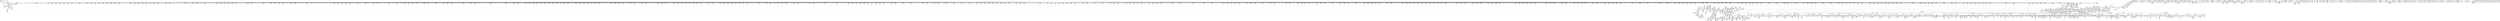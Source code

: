 digraph {
	CE0x47768f0 [shape=record,shape=Mrecord,label="{CE0x47768f0|__preempt_count_sub:do.end|*SummSource*}"]
	CE0x47401e0 [shape=record,shape=Mrecord,label="{CE0x47401e0|current_sid:tmp24|security/selinux/hooks.c,220|*SummSource*}"]
	CE0x4727360 [shape=record,shape=Mrecord,label="{CE0x4727360|i64*_getelementptr_inbounds_(_11_x_i64_,_11_x_i64_*___llvm_gcov_ctr125,_i64_0,_i64_6)|*Constant*|*SummSource*}"]
	CE0x47ffc70 [shape=record,shape=Mrecord,label="{CE0x47ffc70|__rcu_read_unlock:tmp6|include/linux/rcupdate.h,245|*SummSource*}"]
	CE0x46f0010 [shape=record,shape=Mrecord,label="{CE0x46f0010|2472:_%struct.cred*,_2752:_%struct.signal_struct*,_:_CRE_6337,6338_}"]
	CE0x47803c0 [shape=record,shape=Mrecord,label="{CE0x47803c0|i64_1|*Constant*}"]
	CE0x46fb710 [shape=record,shape=Mrecord,label="{CE0x46fb710|2472:_%struct.cred*,_2752:_%struct.signal_struct*,_:_CRE_10592,10600_|*MultipleSource*|security/selinux/hooks.c,3622|Function::selinux_task_setrlimit&Arg::p::}"]
	CE0x47221a0 [shape=record,shape=Mrecord,label="{CE0x47221a0|rcu_read_lock:tmp4|include/linux/rcupdate.h,882|*SummSink*}"]
	CE0x473a8a0 [shape=record,shape=Mrecord,label="{CE0x473a8a0|GLOBAL:__llvm_gcov_ctr132|Global_var:__llvm_gcov_ctr132|*SummSource*}"]
	CE0x47294a0 [shape=record,shape=Mrecord,label="{CE0x47294a0|GLOBAL:rcu_read_lock|*Constant*|*SummSource*}"]
	CE0x46ec640 [shape=record,shape=Mrecord,label="{CE0x46ec640|2472:_%struct.cred*,_2752:_%struct.signal_struct*,_:_CRE_6300,6301_}"]
	CE0x471de50 [shape=record,shape=Mrecord,label="{CE0x471de50|get_current:tmp1}"]
	CE0x473e950 [shape=record,shape=Mrecord,label="{CE0x473e950|current_sid:tmp22|security/selinux/hooks.c,218|*SummSink*}"]
	CE0x4683dd0 [shape=record,shape=Mrecord,label="{CE0x4683dd0|i32_89|*Constant*|*SummSink*}"]
	CE0x472ed30 [shape=record,shape=Mrecord,label="{CE0x472ed30|rcu_read_lock:if.then}"]
	CE0x4705190 [shape=record,shape=Mrecord,label="{CE0x4705190|i32_(i32,_i32,_i16,_i32,_%struct.common_audit_data*)*_bitcast_(i32_(i32,_i32,_i16,_i32,_%struct.common_audit_data.495*)*_avc_has_perm_to_i32_(i32,_i32,_i16,_i32,_%struct.common_audit_data*)*)|*Constant*|*SummSource*}"]
	CE0x46db5f0 [shape=record,shape=Mrecord,label="{CE0x46db5f0|2472:_%struct.cred*,_2752:_%struct.signal_struct*,_:_CRE_2920,2921_}"]
	CE0x47c4c40 [shape=record,shape=Mrecord,label="{CE0x47c4c40|__rcu_read_unlock:tmp2}"]
	CE0x46dbc30 [shape=record,shape=Mrecord,label="{CE0x46dbc30|2472:_%struct.cred*,_2752:_%struct.signal_struct*,_:_CRE_2924,2925_}"]
	CE0x4784720 [shape=record,shape=Mrecord,label="{CE0x4784720|cred_sid:tmp6|security/selinux/hooks.c,197|*SummSink*}"]
	CE0x46f68a0 [shape=record,shape=Mrecord,label="{CE0x46f68a0|2472:_%struct.cred*,_2752:_%struct.signal_struct*,_:_CRE_6520,6528_|*MultipleSource*|security/selinux/hooks.c,3622|Function::selinux_task_setrlimit&Arg::p::}"]
	CE0x4687080 [shape=record,shape=Mrecord,label="{CE0x4687080|2472:_%struct.cred*,_2752:_%struct.signal_struct*,_:_CRE_691,692_}"]
	CE0x46a6cc0 [shape=record,shape=Mrecord,label="{CE0x46a6cc0|2472:_%struct.cred*,_2752:_%struct.signal_struct*,_:_CRE_592,600_|*MultipleSource*|security/selinux/hooks.c,3622|Function::selinux_task_setrlimit&Arg::p::}"]
	CE0x4720dc0 [shape=record,shape=Mrecord,label="{CE0x4720dc0|current_sid:tmp10|security/selinux/hooks.c,218|*SummSource*}"]
	CE0x47985a0 [shape=record,shape=Mrecord,label="{CE0x47985a0|rcu_read_unlock:do.end}"]
	CE0x4727610 [shape=record,shape=Mrecord,label="{CE0x4727610|i64*_getelementptr_inbounds_(_11_x_i64_,_11_x_i64_*___llvm_gcov_ctr125,_i64_0,_i64_6)|*Constant*|*SummSink*}"]
	CE0x46dca40 [shape=record,shape=Mrecord,label="{CE0x46dca40|2472:_%struct.cred*,_2752:_%struct.signal_struct*,_:_CRE_2933,2934_}"]
	CE0x46ed2c0 [shape=record,shape=Mrecord,label="{CE0x46ed2c0|2472:_%struct.cred*,_2752:_%struct.signal_struct*,_:_CRE_6308,6309_}"]
	CE0x4761130 [shape=record,shape=Mrecord,label="{CE0x4761130|__rcu_read_lock:tmp|*SummSource*}"]
	CE0x46f39a0 [shape=record,shape=Mrecord,label="{CE0x46f39a0|task_sid:tmp22|security/selinux/hooks.c,208}"]
	CE0x4788500 [shape=record,shape=Mrecord,label="{CE0x4788500|rcu_read_lock:tobool1|include/linux/rcupdate.h,882|*SummSink*}"]
	CE0x477cf10 [shape=record,shape=Mrecord,label="{CE0x477cf10|i64*_getelementptr_inbounds_(_11_x_i64_,_11_x_i64_*___llvm_gcov_ctr127,_i64_0,_i64_8)|*Constant*}"]
	CE0x473dcd0 [shape=record,shape=Mrecord,label="{CE0x473dcd0|rcu_read_lock:tobool1|include/linux/rcupdate.h,882}"]
	CE0x472f920 [shape=record,shape=Mrecord,label="{CE0x472f920|rcu_read_unlock:tmp1|*SummSink*}"]
	CE0x477c780 [shape=record,shape=Mrecord,label="{CE0x477c780|rcu_read_lock:tmp15|include/linux/rcupdate.h,882|*SummSource*}"]
	CE0x4732980 [shape=record,shape=Mrecord,label="{CE0x4732980|i64*_getelementptr_inbounds_(_11_x_i64_,_11_x_i64_*___llvm_gcov_ctr125,_i64_0,_i64_10)|*Constant*}"]
	CE0x479f980 [shape=record,shape=Mrecord,label="{CE0x479f980|rcu_read_unlock:tmp20|include/linux/rcupdate.h,933|*SummSource*}"]
	CE0x471fd10 [shape=record,shape=Mrecord,label="{CE0x471fd10|current_sid:bb}"]
	CE0x46a1980 [shape=record,shape=Mrecord,label="{CE0x46a1980|selinux_task_setrlimit:tmp1|*SummSource*}"]
	CE0x46acb20 [shape=record,shape=Mrecord,label="{CE0x46acb20|current_sid:tmp14|security/selinux/hooks.c,218|*SummSink*}"]
	CE0x4740370 [shape=record,shape=Mrecord,label="{CE0x4740370|current_sid:tmp24|security/selinux/hooks.c,220|*SummSink*}"]
	CE0x470ef70 [shape=record,shape=Mrecord,label="{CE0x470ef70|selinux_task_setrlimit:idx.ext|security/selinux/hooks.c,3622|*SummSource*}"]
	CE0x46990f0 [shape=record,shape=Mrecord,label="{CE0x46990f0|current_sid:tmp1|*SummSink*}"]
	CE0x476aa50 [shape=record,shape=Mrecord,label="{CE0x476aa50|rcu_read_lock:bb}"]
	CE0x46f1460 [shape=record,shape=Mrecord,label="{CE0x46f1460|2472:_%struct.cred*,_2752:_%struct.signal_struct*,_:_CRE_6350,6351_}"]
	CE0x4718500 [shape=record,shape=Mrecord,label="{CE0x4718500|%struct.common_audit_data*_null|*Constant*|*SummSink*}"]
	CE0x46f0650 [shape=record,shape=Mrecord,label="{CE0x46f0650|2472:_%struct.cred*,_2752:_%struct.signal_struct*,_:_CRE_6341,6342_}"]
	CE0x4780350 [shape=record,shape=Mrecord,label="{CE0x4780350|get_current:tmp|*SummSink*}"]
	CE0x478c0e0 [shape=record,shape=Mrecord,label="{CE0x478c0e0|rcu_read_unlock:call|include/linux/rcupdate.h,933|*SummSource*}"]
	CE0x47d9510 [shape=record,shape=Mrecord,label="{CE0x47d9510|rcu_lock_release:tmp6|*SummSource*}"]
	CE0x46e7430 [shape=record,shape=Mrecord,label="{CE0x46e7430|2472:_%struct.cred*,_2752:_%struct.signal_struct*,_:_CRE_5952,5960_|*MultipleSource*|security/selinux/hooks.c,3622|Function::selinux_task_setrlimit&Arg::p::}"]
	CE0x471ca50 [shape=record,shape=Mrecord,label="{CE0x471ca50|GLOBAL:__llvm_gcov_ctr125|Global_var:__llvm_gcov_ctr125|*SummSink*}"]
	CE0x4718490 [shape=record,shape=Mrecord,label="{CE0x4718490|%struct.common_audit_data*_null|*Constant*|*SummSource*}"]
	CE0x46ebbe0 [shape=record,shape=Mrecord,label="{CE0x46ebbe0|2472:_%struct.cred*,_2752:_%struct.signal_struct*,_:_CRE_6293,6294_}"]
	CE0x47d6f00 [shape=record,shape=Mrecord,label="{CE0x47d6f00|i64*_getelementptr_inbounds_(_4_x_i64_,_4_x_i64_*___llvm_gcov_ctr128,_i64_0,_i64_2)|*Constant*}"]
	CE0x46fde50 [shape=record,shape=Mrecord,label="{CE0x46fde50|task_sid:tmp25|security/selinux/hooks.c,208}"]
	CE0x471fa20 [shape=record,shape=Mrecord,label="{CE0x471fa20|current_sid:land.lhs.true}"]
	CE0x4693ed0 [shape=record,shape=Mrecord,label="{CE0x4693ed0|selinux_task_setrlimit:bb}"]
	CE0x4696570 [shape=record,shape=Mrecord,label="{CE0x4696570|selinux_task_setrlimit:tmp3|security/selinux/hooks.c,3628|*SummSink*}"]
	CE0x4720640 [shape=record,shape=Mrecord,label="{CE0x4720640|current_sid:tmp6|security/selinux/hooks.c,218|*SummSource*}"]
	CE0x471e230 [shape=record,shape=Mrecord,label="{CE0x471e230|current_sid:tmp7|security/selinux/hooks.c,218|*SummSource*}"]
	CE0x4741dd0 [shape=record,shape=Mrecord,label="{CE0x4741dd0|GLOBAL:__rcu_read_lock|*Constant*|*SummSource*}"]
	CE0x4751db0 [shape=record,shape=Mrecord,label="{CE0x4751db0|task_sid:tmp27|security/selinux/hooks.c,208}"]
	CE0x46dc590 [shape=record,shape=Mrecord,label="{CE0x46dc590|2472:_%struct.cred*,_2752:_%struct.signal_struct*,_:_CRE_2930,2931_}"]
	CE0x46e5910 [shape=record,shape=Mrecord,label="{CE0x46e5910|2472:_%struct.cred*,_2752:_%struct.signal_struct*,_:_CRE_5864,5872_|*MultipleSource*|security/selinux/hooks.c,3622|Function::selinux_task_setrlimit&Arg::p::}"]
	CE0x46f96f0 [shape=record,shape=Mrecord,label="{CE0x46f96f0|2472:_%struct.cred*,_2752:_%struct.signal_struct*,_:_CRE_6664,6668_|*MultipleSource*|security/selinux/hooks.c,3622|Function::selinux_task_setrlimit&Arg::p::}"]
	CE0x473f220 [shape=record,shape=Mrecord,label="{CE0x473f220|current_sid:sid|security/selinux/hooks.c,220}"]
	CE0x46f88a0 [shape=record,shape=Mrecord,label="{CE0x46f88a0|2472:_%struct.cred*,_2752:_%struct.signal_struct*,_:_CRE_6632,6640_|*MultipleSource*|security/selinux/hooks.c,3622|Function::selinux_task_setrlimit&Arg::p::}"]
	CE0x472ca30 [shape=record,shape=Mrecord,label="{CE0x472ca30|i64_5|*Constant*|*SummSink*}"]
	CE0x476bcf0 [shape=record,shape=Mrecord,label="{CE0x476bcf0|task_sid:tmp7|security/selinux/hooks.c,208|*SummSource*}"]
	CE0x469d3c0 [shape=record,shape=Mrecord,label="{CE0x469d3c0|2472:_%struct.cred*,_2752:_%struct.signal_struct*,_:_CRE_2136,2144_|*MultipleSource*|security/selinux/hooks.c,3622|Function::selinux_task_setrlimit&Arg::p::}"]
	CE0x479c4f0 [shape=record,shape=Mrecord,label="{CE0x479c4f0|i64*_getelementptr_inbounds_(_11_x_i64_,_11_x_i64_*___llvm_gcov_ctr132,_i64_0,_i64_10)|*Constant*|*SummSink*}"]
	CE0x4695100 [shape=record,shape=Mrecord,label="{CE0x4695100|i64*_getelementptr_inbounds_(_2_x_i64_,_2_x_i64_*___llvm_gcov_ctr98,_i64_0,_i64_1)|*Constant*|*SummSource*}"]
	CE0x46b4390 [shape=record,shape=Mrecord,label="{CE0x46b4390|2472:_%struct.cred*,_2752:_%struct.signal_struct*,_:_CRE_2040,2044_|*MultipleSource*|security/selinux/hooks.c,3622|Function::selinux_task_setrlimit&Arg::p::}"]
	CE0x46b4820 [shape=record,shape=Mrecord,label="{CE0x46b4820|2472:_%struct.cred*,_2752:_%struct.signal_struct*,_:_CRE_2048,2052_|*MultipleSource*|security/selinux/hooks.c,3622|Function::selinux_task_setrlimit&Arg::p::}"]
	CE0x474b4e0 [shape=record,shape=Mrecord,label="{CE0x474b4e0|rcu_read_unlock:tmp8|include/linux/rcupdate.h,933|*SummSink*}"]
	CE0x4747430 [shape=record,shape=Mrecord,label="{CE0x4747430|i32_208|*Constant*}"]
	CE0x47c3d60 [shape=record,shape=Mrecord,label="{CE0x47c3d60|rcu_lock_acquire:tmp4|include/linux/rcupdate.h,418|*SummSource*}"]
	CE0x46ab970 [shape=record,shape=Mrecord,label="{CE0x46ab970|2472:_%struct.cred*,_2752:_%struct.signal_struct*,_:_CRE_448,456_|*MultipleSource*|security/selinux/hooks.c,3622|Function::selinux_task_setrlimit&Arg::p::}"]
	CE0x46b95b0 [shape=record,shape=Mrecord,label="{CE0x46b95b0|2472:_%struct.cred*,_2752:_%struct.signal_struct*,_:_CRE_2529,2530_}"]
	CE0x47d0f60 [shape=record,shape=Mrecord,label="{CE0x47d0f60|COLLAPSED:_GCMRE___llvm_gcov_ctr135_internal_global_4_x_i64_zeroinitializer:_elem_0:default:}"]
	CE0x47d9580 [shape=record,shape=Mrecord,label="{CE0x47d9580|rcu_lock_release:tmp6|*SummSink*}"]
	CE0x46fa590 [shape=record,shape=Mrecord,label="{CE0x46fa590|2472:_%struct.cred*,_2752:_%struct.signal_struct*,_:_CRE_10544,10548_|*MultipleSource*|security/selinux/hooks.c,3622|Function::selinux_task_setrlimit&Arg::p::}"]
	CE0x46eea30 [shape=record,shape=Mrecord,label="{CE0x46eea30|2472:_%struct.cred*,_2752:_%struct.signal_struct*,_:_CRE_6323,6324_}"]
	CE0x46a0df0 [shape=record,shape=Mrecord,label="{CE0x46a0df0|2472:_%struct.cred*,_2752:_%struct.signal_struct*,_:_CRE_2392,2400_|*MultipleSource*|security/selinux/hooks.c,3622|Function::selinux_task_setrlimit&Arg::p::}"]
	CE0x479df00 [shape=record,shape=Mrecord,label="{CE0x479df00|i32_934|*Constant*}"]
	CE0x47894d0 [shape=record,shape=Mrecord,label="{CE0x47894d0|rcu_read_lock:tmp11|include/linux/rcupdate.h,882}"]
	CE0x476d000 [shape=record,shape=Mrecord,label="{CE0x476d000|task_sid:tmp9|security/selinux/hooks.c,208|*SummSink*}"]
	CE0x4714700 [shape=record,shape=Mrecord,label="{CE0x4714700|i64_0|*Constant*|*SummSink*}"]
	CE0x4713c00 [shape=record,shape=Mrecord,label="{CE0x4713c00|i64_0|*Constant*}"]
	CE0x46a3530 [shape=record,shape=Mrecord,label="{CE0x46a3530|2472:_%struct.cred*,_2752:_%struct.signal_struct*,_:_CRE_136,144_|*MultipleSource*|security/selinux/hooks.c,3622|Function::selinux_task_setrlimit&Arg::p::}"]
	CE0x477b640 [shape=record,shape=Mrecord,label="{CE0x477b640|rcu_read_unlock:tmp14|include/linux/rcupdate.h,933|*SummSink*}"]
	CE0x4718e70 [shape=record,shape=Mrecord,label="{CE0x4718e70|current_sid:if.end|*SummSink*}"]
	CE0x473ddf0 [shape=record,shape=Mrecord,label="{CE0x473ddf0|rcu_read_lock:tmp8|include/linux/rcupdate.h,882|*SummSink*}"]
	CE0x4734ca0 [shape=record,shape=Mrecord,label="{CE0x4734ca0|COLLAPSED:_GCMRE_current_task_external_global_%struct.task_struct*:_elem_0::|security/selinux/hooks.c,218}"]
	CE0x4734180 [shape=record,shape=Mrecord,label="{CE0x4734180|get_current:entry|*SummSource*}"]
	CE0x46d82d0 [shape=record,shape=Mrecord,label="{CE0x46d82d0|2472:_%struct.cred*,_2752:_%struct.signal_struct*,_:_CRE_2832,2840_|*MultipleSource*|security/selinux/hooks.c,3622|Function::selinux_task_setrlimit&Arg::p::}"]
	CE0x4694980 [shape=record,shape=Mrecord,label="{CE0x4694980|i32_0|*Constant*|*SummSink*}"]
	CE0x47929e0 [shape=record,shape=Mrecord,label="{CE0x47929e0|i64*_getelementptr_inbounds_(_4_x_i64_,_4_x_i64_*___llvm_gcov_ctr128,_i64_0,_i64_3)|*Constant*|*SummSink*}"]
	CE0x472c960 [shape=record,shape=Mrecord,label="{CE0x472c960|i64_5|*Constant*|*SummSource*}"]
	CE0x46b6520 [shape=record,shape=Mrecord,label="{CE0x46b6520|2472:_%struct.cred*,_2752:_%struct.signal_struct*,_:_CRE_2568,2576_|*MultipleSource*|security/selinux/hooks.c,3622|Function::selinux_task_setrlimit&Arg::p::}"]
	CE0x47673c0 [shape=record,shape=Mrecord,label="{CE0x47673c0|i64*_getelementptr_inbounds_(_11_x_i64_,_11_x_i64_*___llvm_gcov_ctr127,_i64_0,_i64_8)|*Constant*|*SummSink*}"]
	CE0x4740a30 [shape=record,shape=Mrecord,label="{CE0x4740a30|_ret_void,_!dbg_!27735|include/linux/rcupdate.h,884}"]
	CE0x46b2910 [shape=record,shape=Mrecord,label="{CE0x46b2910|2472:_%struct.cred*,_2752:_%struct.signal_struct*,_:_CRE_1944,1952_|*MultipleSource*|security/selinux/hooks.c,3622|Function::selinux_task_setrlimit&Arg::p::}"]
	CE0x46d8710 [shape=record,shape=Mrecord,label="{CE0x46d8710|2472:_%struct.cred*,_2752:_%struct.signal_struct*,_:_CRE_2848,2856_|*MultipleSource*|security/selinux/hooks.c,3622|Function::selinux_task_setrlimit&Arg::p::}"]
	CE0x46f5790 [shape=record,shape=Mrecord,label="{CE0x46f5790|2472:_%struct.cred*,_2752:_%struct.signal_struct*,_:_CRE_6476,6480_|*MultipleSource*|security/selinux/hooks.c,3622|Function::selinux_task_setrlimit&Arg::p::}"]
	CE0x47800c0 [shape=record,shape=Mrecord,label="{CE0x47800c0|__rcu_read_lock:tmp2}"]
	CE0x469b8a0 [shape=record,shape=Mrecord,label="{CE0x469b8a0|2472:_%struct.cred*,_2752:_%struct.signal_struct*,_:_CRE_2056,2057_|*MultipleSource*|security/selinux/hooks.c,3622|Function::selinux_task_setrlimit&Arg::p::}"]
	CE0x46e82d0 [shape=record,shape=Mrecord,label="{CE0x46e82d0|2472:_%struct.cred*,_2752:_%struct.signal_struct*,_:_CRE_6000,6008_|*MultipleSource*|security/selinux/hooks.c,3622|Function::selinux_task_setrlimit&Arg::p::}"]
	CE0x4769fd0 [shape=record,shape=Mrecord,label="{CE0x4769fd0|i8_1|*Constant*}"]
	CE0x46ed900 [shape=record,shape=Mrecord,label="{CE0x46ed900|2472:_%struct.cred*,_2752:_%struct.signal_struct*,_:_CRE_6312,6313_}"]
	CE0x4781390 [shape=record,shape=Mrecord,label="{CE0x4781390|rcu_read_lock:tmp20|include/linux/rcupdate.h,882|*SummSink*}"]
	CE0x4747cd0 [shape=record,shape=Mrecord,label="{CE0x4747cd0|rcu_read_lock:tmp2}"]
	CE0x468b300 [shape=record,shape=Mrecord,label="{CE0x468b300|current_sid:tmp5|security/selinux/hooks.c,218|*SummSink*}"]
	CE0x4736050 [shape=record,shape=Mrecord,label="{CE0x4736050|task_sid:tmp4|*LoadInst*|security/selinux/hooks.c,208|*SummSource*}"]
	CE0x46a9800 [shape=record,shape=Mrecord,label="{CE0x46a9800|selinux_task_setrlimit:new_rlim|Function::selinux_task_setrlimit&Arg::new_rlim::|*SummSink*}"]
	CE0x47354d0 [shape=record,shape=Mrecord,label="{CE0x47354d0|current_sid:tmp21|security/selinux/hooks.c,218|*SummSink*}"]
	CE0x46ae590 [shape=record,shape=Mrecord,label="{CE0x46ae590|current_sid:tmp3}"]
	CE0x46e0280 [shape=record,shape=Mrecord,label="{CE0x46e0280|2472:_%struct.cred*,_2752:_%struct.signal_struct*,_:_CRE_2969,2970_}"]
	CE0x4742250 [shape=record,shape=Mrecord,label="{CE0x4742250|i64_6|*Constant*}"]
	CE0x47320a0 [shape=record,shape=Mrecord,label="{CE0x47320a0|GLOBAL:rcu_read_lock.__warned|Global_var:rcu_read_lock.__warned}"]
	CE0x633ca90 [shape=record,shape=Mrecord,label="{CE0x633ca90|i32_0|*Constant*|*SummSource*}"]
	CE0x4701850 [shape=record,shape=Mrecord,label="{CE0x4701850|current_has_perm:call|security/selinux/hooks.c,1542}"]
	CE0x47110e0 [shape=record,shape=Mrecord,label="{CE0x47110e0|selinux_task_setrlimit:tmp11|security/selinux/hooks.c,3631}"]
	CE0x47c17f0 [shape=record,shape=Mrecord,label="{CE0x47c17f0|GLOBAL:lock_release|*Constant*|*SummSink*}"]
	CE0x47c1b30 [shape=record,shape=Mrecord,label="{CE0x47c1b30|i64_ptrtoint_(i8*_blockaddress(_rcu_lock_release,_%__here)_to_i64)|*Constant*|*SummSource*}"]
	CE0x476c6c0 [shape=record,shape=Mrecord,label="{CE0x476c6c0|GLOBAL:task_sid.__warned|Global_var:task_sid.__warned}"]
	CE0x477fca0 [shape=record,shape=Mrecord,label="{CE0x477fca0|rcu_read_lock:tmp5|include/linux/rcupdate.h,882|*SummSource*}"]
	CE0x4793cc0 [shape=record,shape=Mrecord,label="{CE0x4793cc0|COLLAPSED:_GCMRE___llvm_gcov_ctr132_internal_global_11_x_i64_zeroinitializer:_elem_0:default:}"]
	CE0x471d2a0 [shape=record,shape=Mrecord,label="{CE0x471d2a0|current_sid:bb|*SummSink*}"]
	CE0x4729f30 [shape=record,shape=Mrecord,label="{CE0x4729f30|current_sid:tmp|*SummSink*}"]
	CE0x4773740 [shape=record,shape=Mrecord,label="{CE0x4773740|__preempt_count_sub:tmp3|*SummSource*}"]
	CE0x46fbc10 [shape=record,shape=Mrecord,label="{CE0x46fbc10|2472:_%struct.cred*,_2752:_%struct.signal_struct*,_:_CRE_10604,10608_|*MultipleSource*|security/selinux/hooks.c,3622|Function::selinux_task_setrlimit&Arg::p::}"]
	CE0x4689770 [shape=record,shape=Mrecord,label="{CE0x4689770|current_has_perm:tmp2}"]
	CE0x4744e30 [shape=record,shape=Mrecord,label="{CE0x4744e30|i64*_getelementptr_inbounds_(_11_x_i64_,_11_x_i64_*___llvm_gcov_ctr127,_i64_0,_i64_1)|*Constant*}"]
	CE0x4713dc0 [shape=record,shape=Mrecord,label="{CE0x4713dc0|selinux_task_setrlimit:tmp5|security/selinux/hooks.c,3628}"]
	CE0x4741fa0 [shape=record,shape=Mrecord,label="{CE0x4741fa0|__rcu_read_lock:entry|*SummSource*}"]
	CE0x46baab0 [shape=record,shape=Mrecord,label="{CE0x46baab0|2472:_%struct.cred*,_2752:_%struct.signal_struct*,_:_CRE_6376,6384_|*MultipleSource*|security/selinux/hooks.c,3622|Function::selinux_task_setrlimit&Arg::p::}"]
	CE0x470a700 [shape=record,shape=Mrecord,label="{CE0x470a700|__rcu_read_unlock:tmp1}"]
	CE0x469dd80 [shape=record,shape=Mrecord,label="{CE0x469dd80|2472:_%struct.cred*,_2752:_%struct.signal_struct*,_:_CRE_2168,2240_|*MultipleSource*|security/selinux/hooks.c,3622|Function::selinux_task_setrlimit&Arg::p::}"]
	CE0x472c880 [shape=record,shape=Mrecord,label="{CE0x472c880|current_sid:tmp10|security/selinux/hooks.c,218}"]
	CE0x478a230 [shape=record,shape=Mrecord,label="{CE0x478a230|__rcu_read_unlock:tmp4|include/linux/rcupdate.h,244|*SummSource*}"]
	CE0x46b6700 [shape=record,shape=Mrecord,label="{CE0x46b6700|2472:_%struct.cred*,_2752:_%struct.signal_struct*,_:_CRE_2576,2584_|*MultipleSource*|security/selinux/hooks.c,3622|Function::selinux_task_setrlimit&Arg::p::}"]
	CE0x4711f60 [shape=record,shape=Mrecord,label="{CE0x4711f60|_ret_void,_!dbg_!27717|include/linux/rcupdate.h,240|*SummSource*}"]
	CE0x474df00 [shape=record,shape=Mrecord,label="{CE0x474df00|i32_0|*Constant*}"]
	CE0x4792d50 [shape=record,shape=Mrecord,label="{CE0x4792d50|rcu_read_unlock:do.end|*SummSource*}"]
	CE0x4741a50 [shape=record,shape=Mrecord,label="{CE0x4741a50|i64*_getelementptr_inbounds_(_13_x_i64_,_13_x_i64_*___llvm_gcov_ctr126,_i64_0,_i64_8)|*Constant*|*SummSource*}"]
	CE0x4734270 [shape=record,shape=Mrecord,label="{CE0x4734270|get_current:entry|*SummSink*}"]
	CE0x4710710 [shape=record,shape=Mrecord,label="{CE0x4710710|selinux_task_setrlimit:tmp8|security/selinux/hooks.c,3628|*SummSource*}"]
	CE0x46b80b0 [shape=record,shape=Mrecord,label="{CE0x46b80b0|2472:_%struct.cred*,_2752:_%struct.signal_struct*,_:_CRE_2504,2508_|*MultipleSource*|security/selinux/hooks.c,3622|Function::selinux_task_setrlimit&Arg::p::}"]
	CE0x47073e0 [shape=record,shape=Mrecord,label="{CE0x47073e0|GLOBAL:current_has_perm|*Constant*|*SummSink*}"]
	CE0x4798160 [shape=record,shape=Mrecord,label="{CE0x4798160|rcu_lock_acquire:bb|*SummSink*}"]
	CE0x4682e80 [shape=record,shape=Mrecord,label="{CE0x4682e80|2472:_%struct.cred*,_2752:_%struct.signal_struct*,_:_CRE_160,164_|*MultipleSource*|security/selinux/hooks.c,3622|Function::selinux_task_setrlimit&Arg::p::}"]
	CE0x46b5bd0 [shape=record,shape=Mrecord,label="{CE0x46b5bd0|2472:_%struct.cred*,_2752:_%struct.signal_struct*,_:_CRE_640,644_|*MultipleSource*|security/selinux/hooks.c,3622|Function::selinux_task_setrlimit&Arg::p::}"]
	CE0x474eee0 [shape=record,shape=Mrecord,label="{CE0x474eee0|i64*_getelementptr_inbounds_(_2_x_i64_,_2_x_i64_*___llvm_gcov_ctr131,_i64_0,_i64_0)|*Constant*|*SummSource*}"]
	CE0x468fc30 [shape=record,shape=Mrecord,label="{CE0x468fc30|i32_89|*Constant*|*SummSource*}"]
	CE0x4731540 [shape=record,shape=Mrecord,label="{CE0x4731540|rcu_read_lock:tmp7|include/linux/rcupdate.h,882|*SummSink*}"]
	CE0x471ab10 [shape=record,shape=Mrecord,label="{CE0x471ab10|current_sid:do.body|*SummSink*}"]
	CE0x4791e20 [shape=record,shape=Mrecord,label="{CE0x4791e20|GLOBAL:rcu_read_unlock.__warned|Global_var:rcu_read_unlock.__warned|*SummSink*}"]
	CE0x4797070 [shape=record,shape=Mrecord,label="{CE0x4797070|i64*_getelementptr_inbounds_(_4_x_i64_,_4_x_i64_*___llvm_gcov_ctr128,_i64_0,_i64_2)|*Constant*|*SummSink*}"]
	CE0x46887c0 [shape=record,shape=Mrecord,label="{CE0x46887c0|2472:_%struct.cred*,_2752:_%struct.signal_struct*,_:_CRE_720,728_|*MultipleSource*|security/selinux/hooks.c,3622|Function::selinux_task_setrlimit&Arg::p::}"]
	CE0x47478b0 [shape=record,shape=Mrecord,label="{CE0x47478b0|128:_i8*,_:_CRE_128,136_|*MultipleSource*|Function::cred_sid&Arg::cred::|*LoadInst*|security/selinux/hooks.c,208|security/selinux/hooks.c,196}"]
	CE0x479bb80 [shape=record,shape=Mrecord,label="{CE0x479bb80|rcu_read_unlock:tmp21|include/linux/rcupdate.h,935}"]
	CE0x471ce80 [shape=record,shape=Mrecord,label="{CE0x471ce80|task_sid:tmp3|*SummSink*}"]
	CE0x47d23e0 [shape=record,shape=Mrecord,label="{CE0x47d23e0|__preempt_count_sub:tmp7|./arch/x86/include/asm/preempt.h,78|*SummSink*}"]
	CE0x477ae30 [shape=record,shape=Mrecord,label="{CE0x477ae30|i64_6|*Constant*}"]
	CE0x474d3b0 [shape=record,shape=Mrecord,label="{CE0x474d3b0|task_sid:tmp16|security/selinux/hooks.c,208|*SummSink*}"]
	CE0x4745460 [shape=record,shape=Mrecord,label="{CE0x4745460|cred_sid:tmp1|*SummSink*}"]
	CE0x46d9f70 [shape=record,shape=Mrecord,label="{CE0x46d9f70|2472:_%struct.cred*,_2752:_%struct.signal_struct*,_:_CRE_2906,2907_}"]
	CE0x470a910 [shape=record,shape=Mrecord,label="{CE0x470a910|GLOBAL:cred_sid|*Constant*}"]
	CE0x46ad350 [shape=record,shape=Mrecord,label="{CE0x46ad350|current_has_perm:tmp1|*SummSink*}"]
	CE0x469d850 [shape=record,shape=Mrecord,label="{CE0x469d850|2472:_%struct.cred*,_2752:_%struct.signal_struct*,_:_CRE_2152,2160_|*MultipleSource*|security/selinux/hooks.c,3622|Function::selinux_task_setrlimit&Arg::p::}"]
	CE0x46fb990 [shape=record,shape=Mrecord,label="{CE0x46fb990|2472:_%struct.cred*,_2752:_%struct.signal_struct*,_:_CRE_10600,10604_|*MultipleSource*|security/selinux/hooks.c,3622|Function::selinux_task_setrlimit&Arg::p::}"]
	CE0x4785240 [shape=record,shape=Mrecord,label="{CE0x4785240|rcu_read_unlock:tmp17|include/linux/rcupdate.h,933|*SummSink*}"]
	CE0x479f570 [shape=record,shape=Mrecord,label="{CE0x479f570|rcu_read_unlock:tmp19|include/linux/rcupdate.h,933|*SummSink*}"]
	CE0x47c4d20 [shape=record,shape=Mrecord,label="{CE0x47c4d20|__rcu_read_unlock:tmp2|*SummSink*}"]
	CE0x47587d0 [shape=record,shape=Mrecord,label="{CE0x47587d0|__rcu_read_unlock:entry}"]
	CE0x471e3b0 [shape=record,shape=Mrecord,label="{CE0x471e3b0|GLOBAL:current_sid.__warned|Global_var:current_sid.__warned}"]
	CE0x46dae20 [shape=record,shape=Mrecord,label="{CE0x46dae20|2472:_%struct.cred*,_2752:_%struct.signal_struct*,_:_CRE_2915,2916_}"]
	CE0x47048f0 [shape=record,shape=Mrecord,label="{CE0x47048f0|_ret_i32_%call7,_!dbg_!27749|security/selinux/hooks.c,210|*SummSource*}"]
	CE0x47d14c0 [shape=record,shape=Mrecord,label="{CE0x47d14c0|i32_0|*Constant*}"]
	CE0x4720440 [shape=record,shape=Mrecord,label="{CE0x4720440|i64*_getelementptr_inbounds_(_2_x_i64_,_2_x_i64_*___llvm_gcov_ctr131,_i64_0,_i64_1)|*Constant*|*SummSource*}"]
	CE0x46ff9e0 [shape=record,shape=Mrecord,label="{CE0x46ff9e0|current_has_perm:bb}"]
	CE0x477f930 [shape=record,shape=Mrecord,label="{CE0x477f930|_call_void_mcount()_#3}"]
	CE0x4749e80 [shape=record,shape=Mrecord,label="{CE0x4749e80|cred_sid:tmp3|*SummSink*}"]
	CE0x4725630 [shape=record,shape=Mrecord,label="{CE0x4725630|current_sid:tmp9|security/selinux/hooks.c,218|*SummSink*}"]
	CE0x477f330 [shape=record,shape=Mrecord,label="{CE0x477f330|rcu_read_lock:tmp|*SummSource*}"]
	CE0x477d910 [shape=record,shape=Mrecord,label="{CE0x477d910|cred_sid:tmp4|*LoadInst*|security/selinux/hooks.c,196|*SummSink*}"]
	CE0x474f8d0 [shape=record,shape=Mrecord,label="{CE0x474f8d0|_call_void___preempt_count_sub(i32_1)_#10,_!dbg_!27715|include/linux/rcupdate.h,244|*SummSink*}"]
	CE0x4687cd0 [shape=record,shape=Mrecord,label="{CE0x4687cd0|2472:_%struct.cred*,_2752:_%struct.signal_struct*,_:_CRE_700,701_}"]
	CE0x4720c60 [shape=record,shape=Mrecord,label="{CE0x4720c60|task_sid:real_cred|security/selinux/hooks.c,208|*SummSource*}"]
	CE0x47d98b0 [shape=record,shape=Mrecord,label="{CE0x47d98b0|__rcu_read_unlock:tmp}"]
	CE0x4725220 [shape=record,shape=Mrecord,label="{CE0x4725220|i64*_getelementptr_inbounds_(_13_x_i64_,_13_x_i64_*___llvm_gcov_ctr126,_i64_0,_i64_0)|*Constant*|*SummSource*}"]
	CE0x47144a0 [shape=record,shape=Mrecord,label="{CE0x47144a0|GLOBAL:__llvm_gcov_ctr286|Global_var:__llvm_gcov_ctr286|*SummSink*}"]
	CE0x46eeee0 [shape=record,shape=Mrecord,label="{CE0x46eeee0|2472:_%struct.cred*,_2752:_%struct.signal_struct*,_:_CRE_6326,6327_}"]
	CE0x4690b90 [shape=record,shape=Mrecord,label="{CE0x4690b90|i64_1|*Constant*|*SummSource*}"]
	CE0x472ace0 [shape=record,shape=Mrecord,label="{CE0x472ace0|rcu_read_lock:tmp3|*SummSink*}"]
	CE0x470eb10 [shape=record,shape=Mrecord,label="{CE0x470eb10|selinux_task_setrlimit:resource|Function::selinux_task_setrlimit&Arg::resource::|*SummSink*}"]
	CE0x47918f0 [shape=record,shape=Mrecord,label="{CE0x47918f0|__rcu_read_lock:tmp5|include/linux/rcupdate.h,239|*SummSource*}"]
	CE0x4724f20 [shape=record,shape=Mrecord,label="{CE0x4724f20|current_sid:tmp15|security/selinux/hooks.c,218|*SummSource*}"]
	CE0x4734540 [shape=record,shape=Mrecord,label="{CE0x4734540|_ret_%struct.task_struct*_%tmp4,_!dbg_!27714|./arch/x86/include/asm/current.h,14}"]
	CE0x46b0b80 [shape=record,shape=Mrecord,label="{CE0x46b0b80|2472:_%struct.cred*,_2752:_%struct.signal_struct*,_:_CRE_1848,1856_|*MultipleSource*|security/selinux/hooks.c,3622|Function::selinux_task_setrlimit&Arg::p::}"]
	CE0x47042a0 [shape=record,shape=Mrecord,label="{CE0x47042a0|task_sid:entry|*SummSink*}"]
	CE0x4727d60 [shape=record,shape=Mrecord,label="{CE0x4727d60|current_sid:tmp12|security/selinux/hooks.c,218|*SummSink*}"]
	CE0x46dd850 [shape=record,shape=Mrecord,label="{CE0x46dd850|2472:_%struct.cred*,_2752:_%struct.signal_struct*,_:_CRE_2942,2943_}"]
	CE0x4769790 [shape=record,shape=Mrecord,label="{CE0x4769790|rcu_read_lock:tmp17|include/linux/rcupdate.h,882|*SummSource*}"]
	CE0x4717c50 [shape=record,shape=Mrecord,label="{CE0x4717c50|avc_has_perm:tclass|Function::avc_has_perm&Arg::tclass::}"]
	CE0x47d09b0 [shape=record,shape=Mrecord,label="{CE0x47d09b0|_call_void_mcount()_#3|*SummSource*}"]
	CE0x472c250 [shape=record,shape=Mrecord,label="{CE0x472c250|current_sid:tmp}"]
	CE0x46d78c0 [shape=record,shape=Mrecord,label="{CE0x46d78c0|2472:_%struct.cred*,_2752:_%struct.signal_struct*,_:_CRE_2800,2808_|*MultipleSource*|security/selinux/hooks.c,3622|Function::selinux_task_setrlimit&Arg::p::}"]
	CE0x47100d0 [shape=record,shape=Mrecord,label="{CE0x47100d0|selinux_task_setrlimit:tmp10|security/selinux/hooks.c,3629}"]
	CE0x472c580 [shape=record,shape=Mrecord,label="{CE0x472c580|task_sid:land.lhs.true}"]
	CE0x4707090 [shape=record,shape=Mrecord,label="{CE0x4707090|GLOBAL:current_has_perm|*Constant*}"]
	CE0x47d9920 [shape=record,shape=Mrecord,label="{CE0x47d9920|__rcu_read_lock:do.end|*SummSource*}"]
	CE0x4780f10 [shape=record,shape=Mrecord,label="{CE0x4780f10|rcu_read_lock:tmp19|include/linux/rcupdate.h,882|*SummSink*}"]
	CE0x4793460 [shape=record,shape=Mrecord,label="{CE0x4793460|rcu_read_unlock:tmp4|include/linux/rcupdate.h,933|*SummSource*}"]
	CE0x4769800 [shape=record,shape=Mrecord,label="{CE0x4769800|rcu_read_lock:tmp17|include/linux/rcupdate.h,882|*SummSink*}"]
	CE0x46bda10 [shape=record,shape=Mrecord,label="{CE0x46bda10|2472:_%struct.cred*,_2752:_%struct.signal_struct*,_:_CRE_2704,2712_|*MultipleSource*|security/selinux/hooks.c,3622|Function::selinux_task_setrlimit&Arg::p::}"]
	CE0x470f0e0 [shape=record,shape=Mrecord,label="{CE0x470f0e0|selinux_task_setrlimit:add.ptr|security/selinux/hooks.c,3622}"]
	CE0x48161b0 [shape=record,shape=Mrecord,label="{CE0x48161b0|COLLAPSED:_GCMRE___llvm_gcov_ctr129_internal_global_4_x_i64_zeroinitializer:_elem_0:default:}"]
	CE0x46ebe70 [shape=record,shape=Mrecord,label="{CE0x46ebe70|2472:_%struct.cred*,_2752:_%struct.signal_struct*,_:_CRE_6295,6296_}"]
	CE0x477ab40 [shape=record,shape=Mrecord,label="{CE0x477ab40|rcu_read_lock:call3|include/linux/rcupdate.h,882|*SummSource*}"]
	CE0x4815de0 [shape=record,shape=Mrecord,label="{CE0x4815de0|i64*_getelementptr_inbounds_(_4_x_i64_,_4_x_i64_*___llvm_gcov_ctr129,_i64_0,_i64_0)|*Constant*|*SummSink*}"]
	CE0x47ffe60 [shape=record,shape=Mrecord,label="{CE0x47ffe60|__preempt_count_add:do.end}"]
	CE0x4688fa0 [shape=record,shape=Mrecord,label="{CE0x4688fa0|2472:_%struct.cred*,_2752:_%struct.signal_struct*,_:_CRE_744,760_|*MultipleSource*|security/selinux/hooks.c,3622|Function::selinux_task_setrlimit&Arg::p::}"]
	CE0x4742a00 [shape=record,shape=Mrecord,label="{CE0x4742a00|task_sid:tmp|*SummSink*}"]
	CE0x4744430 [shape=record,shape=Mrecord,label="{CE0x4744430|task_sid:tobool4|security/selinux/hooks.c,208}"]
	CE0x4684330 [shape=record,shape=Mrecord,label="{CE0x4684330|selinux_task_setrlimit:return|*SummSource*}"]
	CE0x474a710 [shape=record,shape=Mrecord,label="{CE0x474a710|i64_2|*Constant*}"]
	CE0x472a450 [shape=record,shape=Mrecord,label="{CE0x472a450|_call_void_rcu_read_lock()_#10,_!dbg_!27712|security/selinux/hooks.c,207|*SummSource*}"]
	CE0x4713350 [shape=record,shape=Mrecord,label="{CE0x4713350|selinux_task_setrlimit:cmp|security/selinux/hooks.c,3628|*SummSource*}"]
	CE0x4750b10 [shape=record,shape=Mrecord,label="{CE0x4750b10|_call_void_asm_addl_$1,_%gs:$0_,_*m,ri,*m,_dirflag_,_fpsr_,_flags_(i32*___preempt_count,_i32_%sub,_i32*___preempt_count)_#3,_!dbg_!27717,_!srcloc_!27718|./arch/x86/include/asm/preempt.h,77|*SummSource*}"]
	CE0x47099b0 [shape=record,shape=Mrecord,label="{CE0x47099b0|__rcu_read_unlock:bb|*SummSink*}"]
	CE0x46ee3f0 [shape=record,shape=Mrecord,label="{CE0x46ee3f0|2472:_%struct.cred*,_2752:_%struct.signal_struct*,_:_CRE_6319,6320_}"]
	CE0x4726530 [shape=record,shape=Mrecord,label="{CE0x4726530|i8*_getelementptr_inbounds_(_41_x_i8_,_41_x_i8_*_.str44,_i32_0,_i32_0)|*Constant*}"]
	CE0x46dd3a0 [shape=record,shape=Mrecord,label="{CE0x46dd3a0|2472:_%struct.cred*,_2752:_%struct.signal_struct*,_:_CRE_2939,2940_}"]
	CE0x47789c0 [shape=record,shape=Mrecord,label="{CE0x47789c0|__preempt_count_sub:do.end|*SummSink*}"]
	CE0x46f41f0 [shape=record,shape=Mrecord,label="{CE0x46f41f0|2472:_%struct.cred*,_2752:_%struct.signal_struct*,_:_CRE_6408,6424_|*MultipleSource*|security/selinux/hooks.c,3622|Function::selinux_task_setrlimit&Arg::p::}"]
	CE0x4702c00 [shape=record,shape=Mrecord,label="{CE0x4702c00|current_sid:tmp17|security/selinux/hooks.c,218}"]
	CE0x46bc3d0 [shape=record,shape=Mrecord,label="{CE0x46bc3d0|2472:_%struct.cred*,_2752:_%struct.signal_struct*,_:_CRE_2616,2648_|*MultipleSource*|security/selinux/hooks.c,3622|Function::selinux_task_setrlimit&Arg::p::}"]
	CE0x4751d40 [shape=record,shape=Mrecord,label="{CE0x4751d40|i64*_getelementptr_inbounds_(_13_x_i64_,_13_x_i64_*___llvm_gcov_ctr126,_i64_0,_i64_12)|*Constant*}"]
	CE0x476b130 [shape=record,shape=Mrecord,label="{CE0x476b130|task_sid:tobool|security/selinux/hooks.c,208|*SummSource*}"]
	CE0x47578f0 [shape=record,shape=Mrecord,label="{CE0x47578f0|rcu_lock_release:map|Function::rcu_lock_release&Arg::map::|*SummSource*}"]
	CE0x471f190 [shape=record,shape=Mrecord,label="{CE0x471f190|current_sid:tobool1|security/selinux/hooks.c,218}"]
	CE0x478e650 [shape=record,shape=Mrecord,label="{CE0x478e650|GLOBAL:lock_acquire|*Constant*|*SummSource*}"]
	CE0x4733b20 [shape=record,shape=Mrecord,label="{CE0x4733b20|GLOBAL:get_current|*Constant*}"]
	CE0x4696010 [shape=record,shape=Mrecord,label="{CE0x4696010|2472:_%struct.cred*,_2752:_%struct.signal_struct*,_:_CRE_544,552_|*MultipleSource*|security/selinux/hooks.c,3622|Function::selinux_task_setrlimit&Arg::p::}"]
	CE0x4700700 [shape=record,shape=Mrecord,label="{CE0x4700700|selinux_task_setrlimit:tmp13|security/selinux/hooks.c,3632}"]
	CE0x47453f0 [shape=record,shape=Mrecord,label="{CE0x47453f0|cred_sid:tmp1|*SummSource*}"]
	CE0x4804100 [shape=record,shape=Mrecord,label="{CE0x4804100|__preempt_count_add:tmp5|./arch/x86/include/asm/preempt.h,72|*SummSource*}"]
	CE0x478d140 [shape=record,shape=Mrecord,label="{CE0x478d140|i32_1|*Constant*}"]
	CE0x46f4460 [shape=record,shape=Mrecord,label="{CE0x46f4460|2472:_%struct.cred*,_2752:_%struct.signal_struct*,_:_CRE_6424,6432_|*MultipleSource*|security/selinux/hooks.c,3622|Function::selinux_task_setrlimit&Arg::p::}"]
	CE0x46fd320 [shape=record,shape=Mrecord,label="{CE0x46fd320|task_sid:tmp22|security/selinux/hooks.c,208|*SummSource*}"]
	CE0x469aa50 [shape=record,shape=Mrecord,label="{CE0x469aa50|task_sid:do.body5|*SummSink*}"]
	CE0x4785450 [shape=record,shape=Mrecord,label="{CE0x4785450|rcu_read_unlock:tmp18|include/linux/rcupdate.h,933}"]
	CE0x4739170 [shape=record,shape=Mrecord,label="{CE0x4739170|_ret_void,_!dbg_!27735|include/linux/rcupdate.h,938|*SummSource*}"]
	CE0x4781080 [shape=record,shape=Mrecord,label="{CE0x4781080|rcu_read_lock:tmp20|include/linux/rcupdate.h,882}"]
	CE0x469f800 [shape=record,shape=Mrecord,label="{CE0x469f800|2472:_%struct.cred*,_2752:_%struct.signal_struct*,_:_CRE_2320,2328_|*MultipleSource*|security/selinux/hooks.c,3622|Function::selinux_task_setrlimit&Arg::p::}"]
	CE0x47450d0 [shape=record,shape=Mrecord,label="{CE0x47450d0|task_sid:tmp12|security/selinux/hooks.c,208|*SummSink*}"]
	CE0x46aee10 [shape=record,shape=Mrecord,label="{CE0x46aee10|2472:_%struct.cred*,_2752:_%struct.signal_struct*,_:_CRE_256,264_|*MultipleSource*|security/selinux/hooks.c,3622|Function::selinux_task_setrlimit&Arg::p::}"]
	CE0x4727be0 [shape=record,shape=Mrecord,label="{CE0x4727be0|current_sid:tmp12|security/selinux/hooks.c,218|*SummSource*}"]
	CE0x47ff400 [shape=record,shape=Mrecord,label="{CE0x47ff400|__rcu_read_unlock:tmp1|*SummSource*}"]
	CE0x46db140 [shape=record,shape=Mrecord,label="{CE0x46db140|2472:_%struct.cred*,_2752:_%struct.signal_struct*,_:_CRE_2917,2918_}"]
	CE0x471c210 [shape=record,shape=Mrecord,label="{CE0x471c210|current_sid:tmp16|security/selinux/hooks.c,218|*SummSink*}"]
	CE0x470fac0 [shape=record,shape=Mrecord,label="{CE0x470fac0|selinux_task_setrlimit:rlim_max|security/selinux/hooks.c,3628|*SummSink*}"]
	CE0x46db910 [shape=record,shape=Mrecord,label="{CE0x46db910|2472:_%struct.cred*,_2752:_%struct.signal_struct*,_:_CRE_2922,2923_}"]
	CE0x479f760 [shape=record,shape=Mrecord,label="{CE0x479f760|rcu_read_unlock:tmp20|include/linux/rcupdate.h,933}"]
	CE0x4771d20 [shape=record,shape=Mrecord,label="{CE0x4771d20|__preempt_count_add:tmp4|./arch/x86/include/asm/preempt.h,72|*SummSource*}"]
	CE0x4697d10 [shape=record,shape=Mrecord,label="{CE0x4697d10|selinux_task_setrlimit:retval.0|*SummSource*}"]
	CE0x4728840 [shape=record,shape=Mrecord,label="{CE0x4728840|task_sid:call|security/selinux/hooks.c,208}"]
	CE0x479f490 [shape=record,shape=Mrecord,label="{CE0x479f490|rcu_read_unlock:tmp19|include/linux/rcupdate.h,933}"]
	CE0x4697730 [shape=record,shape=Mrecord,label="{CE0x4697730|2472:_%struct.cred*,_2752:_%struct.signal_struct*,_:_CRE_336,344_|*MultipleSource*|security/selinux/hooks.c,3622|Function::selinux_task_setrlimit&Arg::p::}"]
	CE0x47ff950 [shape=record,shape=Mrecord,label="{CE0x47ff950|i64*_getelementptr_inbounds_(_4_x_i64_,_4_x_i64_*___llvm_gcov_ctr134,_i64_0,_i64_3)|*Constant*|*SummSink*}"]
	CE0x474b780 [shape=record,shape=Mrecord,label="{CE0x474b780|rcu_read_unlock:tobool1|include/linux/rcupdate.h,933|*SummSource*}"]
	CE0x468c780 [shape=record,shape=Mrecord,label="{CE0x468c780|2472:_%struct.cred*,_2752:_%struct.signal_struct*,_:_CRE_272,280_|*MultipleSource*|security/selinux/hooks.c,3622|Function::selinux_task_setrlimit&Arg::p::}"]
	CE0x48037a0 [shape=record,shape=Mrecord,label="{CE0x48037a0|i64*_getelementptr_inbounds_(_4_x_i64_,_4_x_i64_*___llvm_gcov_ctr129,_i64_0,_i64_1)|*Constant*}"]
	CE0x47571a0 [shape=record,shape=Mrecord,label="{CE0x47571a0|GLOBAL:rcu_lock_release|*Constant*|*SummSink*}"]
	CE0x47c3640 [shape=record,shape=Mrecord,label="{CE0x47c3640|rcu_lock_acquire:tmp|*SummSink*}"]
	CE0x478b990 [shape=record,shape=Mrecord,label="{CE0x478b990|rcu_read_unlock:if.end}"]
	CE0x46f1dc0 [shape=record,shape=Mrecord,label="{CE0x46f1dc0|2472:_%struct.cred*,_2752:_%struct.signal_struct*,_:_CRE_6356,6357_}"]
	CE0x47213a0 [shape=record,shape=Mrecord,label="{CE0x47213a0|i64*_getelementptr_inbounds_(_4_x_i64_,_4_x_i64_*___llvm_gcov_ctr128,_i64_0,_i64_1)|*Constant*}"]
	CE0x476c000 [shape=record,shape=Mrecord,label="{CE0x476c000|task_sid:tmp7|security/selinux/hooks.c,208|*SummSink*}"]
	CE0x46eb340 [shape=record,shape=Mrecord,label="{CE0x46eb340|2472:_%struct.cred*,_2752:_%struct.signal_struct*,_:_CRE_6289,6290_}"]
	CE0x469ec20 [shape=record,shape=Mrecord,label="{CE0x469ec20|2472:_%struct.cred*,_2752:_%struct.signal_struct*,_:_CRE_2280,2288_|*MultipleSource*|security/selinux/hooks.c,3622|Function::selinux_task_setrlimit&Arg::p::}"]
	CE0x476a730 [shape=record,shape=Mrecord,label="{CE0x476a730|cred_sid:security|security/selinux/hooks.c,196|*SummSource*}"]
	CE0x4782bc0 [shape=record,shape=Mrecord,label="{CE0x4782bc0|cred_sid:bb|*SummSink*}"]
	CE0x4793060 [shape=record,shape=Mrecord,label="{CE0x4793060|_call_void___preempt_count_add(i32_1)_#10,_!dbg_!27711|include/linux/rcupdate.h,239}"]
	CE0x46ee260 [shape=record,shape=Mrecord,label="{CE0x46ee260|2472:_%struct.cred*,_2752:_%struct.signal_struct*,_:_CRE_6318,6319_}"]
	CE0x46e14a0 [shape=record,shape=Mrecord,label="{CE0x46e14a0|2472:_%struct.cred*,_2752:_%struct.signal_struct*,_:_CRE_2992,3000_|*MultipleSource*|security/selinux/hooks.c,3622|Function::selinux_task_setrlimit&Arg::p::}"]
	CE0x46faa90 [shape=record,shape=Mrecord,label="{CE0x46faa90|2472:_%struct.cred*,_2752:_%struct.signal_struct*,_:_CRE_10560,10568_|*MultipleSource*|security/selinux/hooks.c,3622|Function::selinux_task_setrlimit&Arg::p::}"]
	CE0x473ee80 [shape=record,shape=Mrecord,label="{CE0x473ee80|i32_1|*Constant*}"]
	CE0x46ea760 [shape=record,shape=Mrecord,label="{CE0x46ea760|2472:_%struct.cred*,_2752:_%struct.signal_struct*,_:_CRE_6240,6248_|*MultipleSource*|security/selinux/hooks.c,3622|Function::selinux_task_setrlimit&Arg::p::}"]
	CE0x46d7df0 [shape=record,shape=Mrecord,label="{CE0x46d7df0|2472:_%struct.cred*,_2752:_%struct.signal_struct*,_:_CRE_2816,2824_|*MultipleSource*|security/selinux/hooks.c,3622|Function::selinux_task_setrlimit&Arg::p::}"]
	CE0x46dc720 [shape=record,shape=Mrecord,label="{CE0x46dc720|2472:_%struct.cred*,_2752:_%struct.signal_struct*,_:_CRE_2931,2932_}"]
	CE0x472d690 [shape=record,shape=Mrecord,label="{CE0x472d690|_call_void_lockdep_rcu_suspicious(i8*_getelementptr_inbounds_(_25_x_i8_,_25_x_i8_*_.str3,_i32_0,_i32_0),_i32_218,_i8*_getelementptr_inbounds_(_45_x_i8_,_45_x_i8_*_.str12,_i32_0,_i32_0))_#10,_!dbg_!27727|security/selinux/hooks.c,218|*SummSink*}"]
	CE0x46f85e0 [shape=record,shape=Mrecord,label="{CE0x46f85e0|2472:_%struct.cred*,_2752:_%struct.signal_struct*,_:_CRE_6624,6632_|*MultipleSource*|security/selinux/hooks.c,3622|Function::selinux_task_setrlimit&Arg::p::}"]
	CE0x47ff1a0 [shape=record,shape=Mrecord,label="{CE0x47ff1a0|__preempt_count_sub:tmp1|*SummSource*}"]
	CE0x4703cb0 [shape=record,shape=Mrecord,label="{CE0x4703cb0|current_has_perm:call1|security/selinux/hooks.c,1543|*SummSource*}"]
	CE0x46a3f80 [shape=record,shape=Mrecord,label="{CE0x46a3f80|2472:_%struct.cred*,_2752:_%struct.signal_struct*,_:_CRE_480,488_|*MultipleSource*|security/selinux/hooks.c,3622|Function::selinux_task_setrlimit&Arg::p::}"]
	CE0x46dab00 [shape=record,shape=Mrecord,label="{CE0x46dab00|2472:_%struct.cred*,_2752:_%struct.signal_struct*,_:_CRE_2913,2914_}"]
	CE0x4780130 [shape=record,shape=Mrecord,label="{CE0x4780130|__rcu_read_lock:tmp2|*SummSource*}"]
	CE0x47848e0 [shape=record,shape=Mrecord,label="{CE0x47848e0|rcu_read_unlock:if.end|*SummSink*}"]
	CE0x475f770 [shape=record,shape=Mrecord,label="{CE0x475f770|i32_2|*Constant*}"]
	CE0x47d5070 [shape=record,shape=Mrecord,label="{CE0x47d5070|__rcu_read_unlock:do.end|*SummSink*}"]
	CE0x472cc60 [shape=record,shape=Mrecord,label="{CE0x472cc60|i64*_getelementptr_inbounds_(_13_x_i64_,_13_x_i64_*___llvm_gcov_ctr126,_i64_0,_i64_8)|*Constant*|*SummSink*}"]
	CE0x4731a50 [shape=record,shape=Mrecord,label="{CE0x4731a50|rcu_read_lock:land.lhs.true2|*SummSink*}"]
	CE0x46de4d0 [shape=record,shape=Mrecord,label="{CE0x46de4d0|2472:_%struct.cred*,_2752:_%struct.signal_struct*,_:_CRE_2950,2951_}"]
	CE0x46fb490 [shape=record,shape=Mrecord,label="{CE0x46fb490|2472:_%struct.cred*,_2752:_%struct.signal_struct*,_:_CRE_10584,10592_|*MultipleSource*|security/selinux/hooks.c,3622|Function::selinux_task_setrlimit&Arg::p::}"]
	CE0x4728c00 [shape=record,shape=Mrecord,label="{CE0x4728c00|_call_void___rcu_read_lock()_#10,_!dbg_!27710|include/linux/rcupdate.h,879|*SummSource*}"]
	CE0x4705330 [shape=record,shape=Mrecord,label="{CE0x4705330|avc_has_perm:entry}"]
	CE0x4726240 [shape=record,shape=Mrecord,label="{CE0x4726240|i32_208|*Constant*|*SummSource*}"]
	CE0x474fa80 [shape=record,shape=Mrecord,label="{CE0x474fa80|rcu_lock_release:indirectgoto|*SummSource*}"]
	CE0x4747350 [shape=record,shape=Mrecord,label="{CE0x4747350|_call_void_lockdep_rcu_suspicious(i8*_getelementptr_inbounds_(_25_x_i8_,_25_x_i8_*_.str3,_i32_0,_i32_0),_i32_208,_i8*_getelementptr_inbounds_(_41_x_i8_,_41_x_i8_*_.str44,_i32_0,_i32_0))_#10,_!dbg_!27732|security/selinux/hooks.c,208|*SummSink*}"]
	CE0x4766100 [shape=record,shape=Mrecord,label="{CE0x4766100|i32_0|*Constant*}"]
	CE0x47df920 [shape=record,shape=Mrecord,label="{CE0x47df920|i64*_getelementptr_inbounds_(_4_x_i64_,_4_x_i64_*___llvm_gcov_ctr135,_i64_0,_i64_2)|*Constant*|*SummSink*}"]
	CE0x46dee30 [shape=record,shape=Mrecord,label="{CE0x46dee30|2472:_%struct.cred*,_2752:_%struct.signal_struct*,_:_CRE_2956,2957_}"]
	CE0x4757df0 [shape=record,shape=Mrecord,label="{CE0x4757df0|_ret_void,_!dbg_!27717|include/linux/rcupdate.h,424|*SummSource*}"]
	CE0x476b810 [shape=record,shape=Mrecord,label="{CE0x476b810|GLOBAL:__llvm_gcov_ctr126|Global_var:__llvm_gcov_ctr126|*SummSource*}"]
	CE0x47124f0 [shape=record,shape=Mrecord,label="{CE0x47124f0|rcu_read_unlock:tmp2|*SummSink*}"]
	CE0x47c5840 [shape=record,shape=Mrecord,label="{CE0x47c5840|rcu_lock_acquire:__here|*SummSink*}"]
	CE0x47dd1d0 [shape=record,shape=Mrecord,label="{CE0x47dd1d0|__preempt_count_add:tmp2}"]
	CE0x47243a0 [shape=record,shape=Mrecord,label="{CE0x47243a0|current_sid:tmp8|security/selinux/hooks.c,218|*SummSource*}"]
	CE0x4734da0 [shape=record,shape=Mrecord,label="{CE0x4734da0|current_sid:cred|security/selinux/hooks.c,218|*SummSource*}"]
	CE0x46872c0 [shape=record,shape=Mrecord,label="{CE0x46872c0|2472:_%struct.cred*,_2752:_%struct.signal_struct*,_:_CRE_693,694_}"]
	CE0x46ed770 [shape=record,shape=Mrecord,label="{CE0x46ed770|2472:_%struct.cred*,_2752:_%struct.signal_struct*,_:_CRE_6311,6312_}"]
	CE0x477b510 [shape=record,shape=Mrecord,label="{CE0x477b510|rcu_read_unlock:tmp14|include/linux/rcupdate.h,933|*SummSource*}"]
	CE0x4780290 [shape=record,shape=Mrecord,label="{CE0x4780290|__rcu_read_lock:tmp3}"]
	CE0x4783500 [shape=record,shape=Mrecord,label="{CE0x4783500|cred_sid:sid|security/selinux/hooks.c,197}"]
	CE0x478efe0 [shape=record,shape=Mrecord,label="{CE0x478efe0|_call_void_asm_sideeffect_,_memory_,_dirflag_,_fpsr_,_flags_()_#3,_!dbg_!27714,_!srcloc_!27715|include/linux/rcupdate.h,239|*SummSink*}"]
	CE0x477fc30 [shape=record,shape=Mrecord,label="{CE0x477fc30|rcu_read_lock:tmp5|include/linux/rcupdate.h,882}"]
	CE0x477a260 [shape=record,shape=Mrecord,label="{CE0x477a260|rcu_read_lock:tmp11|include/linux/rcupdate.h,882|*SummSink*}"]
	CE0x4793d30 [shape=record,shape=Mrecord,label="{CE0x4793d30|rcu_read_unlock:tmp|*SummSource*}"]
	CE0x47399b0 [shape=record,shape=Mrecord,label="{CE0x47399b0|i64*_getelementptr_inbounds_(_2_x_i64_,_2_x_i64_*___llvm_gcov_ctr98,_i64_0,_i64_1)|*Constant*|*SummSink*}"]
	CE0x4713a90 [shape=record,shape=Mrecord,label="{CE0x4713a90|i64_2|*Constant*|*SummSink*}"]
	CE0x46df470 [shape=record,shape=Mrecord,label="{CE0x46df470|2472:_%struct.cred*,_2752:_%struct.signal_struct*,_:_CRE_2960,2961_}"]
	CE0x46dde90 [shape=record,shape=Mrecord,label="{CE0x46dde90|2472:_%struct.cred*,_2752:_%struct.signal_struct*,_:_CRE_2946,2947_}"]
	CE0x471b670 [shape=record,shape=Mrecord,label="{CE0x471b670|i64_0|*Constant*}"]
	CE0x4702830 [shape=record,shape=Mrecord,label="{CE0x4702830|i64*_getelementptr_inbounds_(_11_x_i64_,_11_x_i64_*___llvm_gcov_ctr125,_i64_0,_i64_9)|*Constant*}"]
	CE0x46ef520 [shape=record,shape=Mrecord,label="{CE0x46ef520|2472:_%struct.cred*,_2752:_%struct.signal_struct*,_:_CRE_6330,6331_}"]
	CE0x4795cf0 [shape=record,shape=Mrecord,label="{CE0x4795cf0|rcu_read_unlock:call3|include/linux/rcupdate.h,933|*SummSink*}"]
	CE0x4769210 [shape=record,shape=Mrecord,label="{CE0x4769210|i8*_getelementptr_inbounds_(_42_x_i8_,_42_x_i8_*_.str46,_i32_0,_i32_0)|*Constant*}"]
	CE0x470cf00 [shape=record,shape=Mrecord,label="{CE0x470cf00|i64*_getelementptr_inbounds_(_6_x_i64_,_6_x_i64_*___llvm_gcov_ctr286,_i64_0,_i64_4)|*Constant*|*SummSink*}"]
	CE0x4781cf0 [shape=record,shape=Mrecord,label="{CE0x4781cf0|i64*_getelementptr_inbounds_(_11_x_i64_,_11_x_i64_*___llvm_gcov_ctr127,_i64_0,_i64_10)|*Constant*|*SummSource*}"]
	CE0x471d3b0 [shape=record,shape=Mrecord,label="{CE0x471d3b0|current_sid:do.body}"]
	CE0x471fb30 [shape=record,shape=Mrecord,label="{CE0x471fb30|current_sid:land.lhs.true|*SummSource*}"]
	CE0x4695910 [shape=record,shape=Mrecord,label="{CE0x4695910|2472:_%struct.cred*,_2752:_%struct.signal_struct*,_:_CRE_520,524_|*MultipleSource*|security/selinux/hooks.c,3622|Function::selinux_task_setrlimit&Arg::p::}"]
	CE0x46d8060 [shape=record,shape=Mrecord,label="{CE0x46d8060|2472:_%struct.cred*,_2752:_%struct.signal_struct*,_:_CRE_2824,2832_|*MultipleSource*|security/selinux/hooks.c,3622|Function::selinux_task_setrlimit&Arg::p::}"]
	CE0x468b800 [shape=record,shape=Mrecord,label="{CE0x468b800|_call_void_mcount()_#3}"]
	CE0x4699330 [shape=record,shape=Mrecord,label="{CE0x4699330|i64*_getelementptr_inbounds_(_2_x_i64_,_2_x_i64_*___llvm_gcov_ctr136,_i64_0,_i64_0)|*Constant*|*SummSource*}"]
	CE0x470c850 [shape=record,shape=Mrecord,label="{CE0x470c850|current_has_perm:perms|Function::current_has_perm&Arg::perms::|*SummSink*}"]
	CE0x46fad10 [shape=record,shape=Mrecord,label="{CE0x46fad10|2472:_%struct.cred*,_2752:_%struct.signal_struct*,_:_CRE_10568,10572_|*MultipleSource*|security/selinux/hooks.c,3622|Function::selinux_task_setrlimit&Arg::p::}"]
	CE0x47d6d80 [shape=record,shape=Mrecord,label="{CE0x47d6d80|_call_void_mcount()_#3|*SummSource*}"]
	CE0x46fc110 [shape=record,shape=Mrecord,label="{CE0x46fc110|2472:_%struct.cred*,_2752:_%struct.signal_struct*,_:_CRE_10616,10624_|*MultipleSource*|security/selinux/hooks.c,3622|Function::selinux_task_setrlimit&Arg::p::}"]
	"CONST[source:2(external),value:2(dynamic)][purpose:{subject}][SrcIdx:6]"
	CE0x47664a0 [shape=record,shape=Mrecord,label="{CE0x47664a0|i64*_getelementptr_inbounds_(_4_x_i64_,_4_x_i64_*___llvm_gcov_ctr133,_i64_0,_i64_0)|*Constant*}"]
	CE0x4715f40 [shape=record,shape=Mrecord,label="{CE0x4715f40|current_has_perm:call1|security/selinux/hooks.c,1543|*SummSink*}"]
	CE0x4732e10 [shape=record,shape=Mrecord,label="{CE0x4732e10|i64*_getelementptr_inbounds_(_11_x_i64_,_11_x_i64_*___llvm_gcov_ctr125,_i64_0,_i64_10)|*Constant*|*SummSink*}"]
	CE0x4680ba0 [shape=record,shape=Mrecord,label="{CE0x4680ba0|current_sid:if.then|*SummSource*}"]
	CE0x4787840 [shape=record,shape=Mrecord,label="{CE0x4787840|rcu_read_unlock:land.lhs.true|*SummSource*}"]
	CE0x4785890 [shape=record,shape=Mrecord,label="{CE0x4785890|rcu_lock_acquire:tmp3}"]
	CE0x47074f0 [shape=record,shape=Mrecord,label="{CE0x47074f0|GLOBAL:current_has_perm|*Constant*|*SummSource*}"]
	CE0x472dee0 [shape=record,shape=Mrecord,label="{CE0x472dee0|task_sid:tobool1|security/selinux/hooks.c,208|*SummSource*}"]
	CE0x46a9ea0 [shape=record,shape=Mrecord,label="{CE0x46a9ea0|selinux_task_setrlimit:rlim_max1|security/selinux/hooks.c,3628|*SummSink*}"]
	CE0x47d9110 [shape=record,shape=Mrecord,label="{CE0x47d9110|i64*_getelementptr_inbounds_(_4_x_i64_,_4_x_i64_*___llvm_gcov_ctr134,_i64_0,_i64_2)|*Constant*|*SummSink*}"]
	"CONST[source:0(mediator),value:0(static)][purpose:{operation}][SrcIdx:5]"
	CE0x469e740 [shape=record,shape=Mrecord,label="{CE0x469e740|2472:_%struct.cred*,_2752:_%struct.signal_struct*,_:_CRE_2264,2272_|*MultipleSource*|security/selinux/hooks.c,3622|Function::selinux_task_setrlimit&Arg::p::}"]
	CE0x474a9a0 [shape=record,shape=Mrecord,label="{CE0x474a9a0|task_sid:do.end6}"]
	CE0x4746c50 [shape=record,shape=Mrecord,label="{CE0x4746c50|_ret_void,_!dbg_!27717|include/linux/rcupdate.h,240|*SummSink*}"]
	CE0x47856a0 [shape=record,shape=Mrecord,label="{CE0x47856a0|rcu_read_unlock:tmp18|include/linux/rcupdate.h,933|*SummSource*}"]
	CE0x4745160 [shape=record,shape=Mrecord,label="{CE0x4745160|task_sid:call3|security/selinux/hooks.c,208}"]
	CE0x46f1780 [shape=record,shape=Mrecord,label="{CE0x46f1780|2472:_%struct.cred*,_2752:_%struct.signal_struct*,_:_CRE_6352,6353_}"]
	CE0x4786190 [shape=record,shape=Mrecord,label="{CE0x4786190|__preempt_count_add:val|Function::__preempt_count_add&Arg::val::}"]
	CE0x46b26a0 [shape=record,shape=Mrecord,label="{CE0x46b26a0|2472:_%struct.cred*,_2752:_%struct.signal_struct*,_:_CRE_1936,1944_|*MultipleSource*|security/selinux/hooks.c,3622|Function::selinux_task_setrlimit&Arg::p::}"]
	CE0x4750510 [shape=record,shape=Mrecord,label="{CE0x4750510|_call_void_mcount()_#3|*SummSink*}"]
	CE0x46dc270 [shape=record,shape=Mrecord,label="{CE0x46dc270|2472:_%struct.cred*,_2752:_%struct.signal_struct*,_:_CRE_2928,2929_}"]
	CE0x476c440 [shape=record,shape=Mrecord,label="{CE0x476c440|task_sid:tmp9|security/selinux/hooks.c,208}"]
	CE0x46f3ec0 [shape=record,shape=Mrecord,label="{CE0x46f3ec0|i64*_getelementptr_inbounds_(_13_x_i64_,_13_x_i64_*___llvm_gcov_ctr126,_i64_0,_i64_10)|*Constant*}"]
	CE0x4728b20 [shape=record,shape=Mrecord,label="{CE0x4728b20|_call_void___rcu_read_lock()_#10,_!dbg_!27710|include/linux/rcupdate.h,879}"]
	CE0x4690b20 [shape=record,shape=Mrecord,label="{CE0x4690b20|selinux_task_setrlimit:tmp|*SummSink*}"]
	CE0x4782000 [shape=record,shape=Mrecord,label="{CE0x4782000|rcu_read_lock:tmp22|include/linux/rcupdate.h,884}"]
	CE0x47128e0 [shape=record,shape=Mrecord,label="{CE0x47128e0|rcu_read_lock:if.end}"]
	CE0x46e5b80 [shape=record,shape=Mrecord,label="{CE0x46e5b80|2472:_%struct.cred*,_2752:_%struct.signal_struct*,_:_CRE_5872,5880_|*MultipleSource*|security/selinux/hooks.c,3622|Function::selinux_task_setrlimit&Arg::p::}"]
	CE0x46ef390 [shape=record,shape=Mrecord,label="{CE0x46ef390|2472:_%struct.cred*,_2752:_%struct.signal_struct*,_:_CRE_6329,6330_}"]
	CE0x4722af0 [shape=record,shape=Mrecord,label="{CE0x4722af0|_call_void_mcount()_#3}"]
	CE0x47116a0 [shape=record,shape=Mrecord,label="{CE0x47116a0|selinux_task_setrlimit:tmp12|security/selinux/hooks.c,3631}"]
	CE0x46e7910 [shape=record,shape=Mrecord,label="{CE0x46e7910|2472:_%struct.cred*,_2752:_%struct.signal_struct*,_:_CRE_5968,5976_|*MultipleSource*|security/selinux/hooks.c,3622|Function::selinux_task_setrlimit&Arg::p::}"]
	CE0x471c920 [shape=record,shape=Mrecord,label="{CE0x471c920|GLOBAL:__llvm_gcov_ctr125|Global_var:__llvm_gcov_ctr125|*SummSource*}"]
	CE0x471b8e0 [shape=record,shape=Mrecord,label="{CE0x471b8e0|i64*_getelementptr_inbounds_(_13_x_i64_,_13_x_i64_*___llvm_gcov_ctr126,_i64_0,_i64_1)|*Constant*|*SummSink*}"]
	CE0x46f94d0 [shape=record,shape=Mrecord,label="{CE0x46f94d0|2472:_%struct.cred*,_2752:_%struct.signal_struct*,_:_CRE_6660,6664_|*MultipleSource*|security/selinux/hooks.c,3622|Function::selinux_task_setrlimit&Arg::p::}"]
	CE0x47136a0 [shape=record,shape=Mrecord,label="{CE0x47136a0|i64_2|*Constant*}"]
	CE0x473cd80 [shape=record,shape=Mrecord,label="{CE0x473cd80|get_current:tmp2|*SummSource*}"]
	CE0x473f380 [shape=record,shape=Mrecord,label="{CE0x473f380|current_sid:sid|security/selinux/hooks.c,220|*SummSink*}"]
	CE0x4698aa0 [shape=record,shape=Mrecord,label="{CE0x4698aa0|task_sid:tmp1|*SummSink*}"]
	CE0x46e0a50 [shape=record,shape=Mrecord,label="{CE0x46e0a50|2472:_%struct.cred*,_2752:_%struct.signal_struct*,_:_CRE_2974,2975_}"]
	CE0x4687b40 [shape=record,shape=Mrecord,label="{CE0x4687b40|2472:_%struct.cred*,_2752:_%struct.signal_struct*,_:_CRE_699,700_}"]
	CE0x47313c0 [shape=record,shape=Mrecord,label="{CE0x47313c0|rcu_read_lock:tmp7|include/linux/rcupdate.h,882|*SummSource*}"]
	CE0x4735fe0 [shape=record,shape=Mrecord,label="{CE0x4735fe0|task_sid:tmp4|*LoadInst*|security/selinux/hooks.c,208}"]
	CE0x477f7b0 [shape=record,shape=Mrecord,label="{CE0x477f7b0|__rcu_read_lock:tmp3|*SummSource*}"]
	CE0x471cb90 [shape=record,shape=Mrecord,label="{CE0x471cb90|current_sid:tmp5|security/selinux/hooks.c,218}"]
	CE0x47806b0 [shape=record,shape=Mrecord,label="{CE0x47806b0|i64*_getelementptr_inbounds_(_11_x_i64_,_11_x_i64_*___llvm_gcov_ctr127,_i64_0,_i64_9)|*Constant*|*SummSource*}"]
	CE0x46bb540 [shape=record,shape=Mrecord,label="{CE0x46bb540|2472:_%struct.cred*,_2752:_%struct.signal_struct*,_:_CRE_2592,2594_|*MultipleSource*|security/selinux/hooks.c,3622|Function::selinux_task_setrlimit&Arg::p::}"]
	CE0x47908d0 [shape=record,shape=Mrecord,label="{CE0x47908d0|i64*_getelementptr_inbounds_(_4_x_i64_,_4_x_i64_*___llvm_gcov_ctr128,_i64_0,_i64_3)|*Constant*|*SummSource*}"]
	CE0x474b2a0 [shape=record,shape=Mrecord,label="{CE0x474b2a0|task_sid:call3|security/selinux/hooks.c,208|*SummSink*}"]
	CE0x47227a0 [shape=record,shape=Mrecord,label="{CE0x47227a0|rcu_lock_acquire:map|Function::rcu_lock_acquire&Arg::map::|*SummSource*}"]
	CE0x469a9b0 [shape=record,shape=Mrecord,label="{CE0x469a9b0|task_sid:do.body5|*SummSource*}"]
	CE0x4709410 [shape=record,shape=Mrecord,label="{CE0x4709410|rcu_lock_release:tmp7|*SummSource*}"]
	CE0x471abb0 [shape=record,shape=Mrecord,label="{CE0x471abb0|i64*_getelementptr_inbounds_(_11_x_i64_,_11_x_i64_*___llvm_gcov_ctr125,_i64_0,_i64_0)|*Constant*}"]
	CE0x47d1530 [shape=record,shape=Mrecord,label="{CE0x47d1530|__preempt_count_sub:sub|./arch/x86/include/asm/preempt.h,77}"]
	CE0x4784e50 [shape=record,shape=Mrecord,label="{CE0x4784e50|rcu_read_unlock:if.then|*SummSource*}"]
	CE0x473f780 [shape=record,shape=Mrecord,label="{CE0x473f780|0:_i32,_4:_i32,_8:_i32,_12:_i32,_:_CMRE_4,8_|*MultipleSource*|security/selinux/hooks.c,218|security/selinux/hooks.c,218|security/selinux/hooks.c,220}"]
	CE0x477f250 [shape=record,shape=Mrecord,label="{CE0x477f250|rcu_read_lock:tmp}"]
	CE0x4722a30 [shape=record,shape=Mrecord,label="{CE0x4722a30|current_sid:tmp3|*SummSink*}"]
	CE0x4701a50 [shape=record,shape=Mrecord,label="{CE0x4701a50|GLOBAL:lockdep_rcu_suspicious|*Constant*|*SummSink*}"]
	CE0x47396f0 [shape=record,shape=Mrecord,label="{CE0x47396f0|i64*_getelementptr_inbounds_(_2_x_i64_,_2_x_i64_*___llvm_gcov_ctr98,_i64_0,_i64_0)|*Constant*|*SummSource*}"]
	CE0x472c6b0 [shape=record,shape=Mrecord,label="{CE0x472c6b0|task_sid:land.lhs.true|*SummSink*}"]
	CE0x47715d0 [shape=record,shape=Mrecord,label="{CE0x47715d0|__preempt_count_add:tmp1|*SummSource*}"]
	CE0x4709260 [shape=record,shape=Mrecord,label="{CE0x4709260|rcu_lock_release:tmp7}"]
	CE0x4820bf0 [shape=record,shape=Mrecord,label="{CE0x4820bf0|__preempt_count_sub:do.end}"]
	CE0x47062b0 [shape=record,shape=Mrecord,label="{CE0x47062b0|get_current:tmp4|./arch/x86/include/asm/current.h,14}"]
	CE0x4796860 [shape=record,shape=Mrecord,label="{CE0x4796860|i64*_getelementptr_inbounds_(_4_x_i64_,_4_x_i64_*___llvm_gcov_ctr130,_i64_0,_i64_1)|*Constant*|*SummSource*}"]
	CE0x4686ba0 [shape=record,shape=Mrecord,label="{CE0x4686ba0|2472:_%struct.cred*,_2752:_%struct.signal_struct*,_:_CRE_689,690_}"]
	"CONST[source:0(mediator),value:2(dynamic)][purpose:{subject}][SnkIdx:0]"
	CE0x472eda0 [shape=record,shape=Mrecord,label="{CE0x472eda0|rcu_read_lock:if.then|*SummSource*}"]
	CE0x47d3630 [shape=record,shape=Mrecord,label="{CE0x47d3630|_call_void_mcount()_#3|*SummSource*}"]
	CE0x46e96a0 [shape=record,shape=Mrecord,label="{CE0x46e96a0|2472:_%struct.cred*,_2752:_%struct.signal_struct*,_:_CRE_6192,6196_|*MultipleSource*|security/selinux/hooks.c,3622|Function::selinux_task_setrlimit&Arg::p::}"]
	CE0x4750030 [shape=record,shape=Mrecord,label="{CE0x4750030|GLOBAL:__preempt_count|Global_var:__preempt_count}"]
	CE0x475a010 [shape=record,shape=Mrecord,label="{CE0x475a010|rcu_lock_acquire:tmp6|*SummSource*}"]
	CE0x46eda90 [shape=record,shape=Mrecord,label="{CE0x46eda90|2472:_%struct.cred*,_2752:_%struct.signal_struct*,_:_CRE_6313,6314_}"]
	CE0x46e2fa0 [shape=record,shape=Mrecord,label="{CE0x46e2fa0|2472:_%struct.cred*,_2752:_%struct.signal_struct*,_:_CRE_3088,3096_|*MultipleSource*|security/selinux/hooks.c,3622|Function::selinux_task_setrlimit&Arg::p::}"]
	CE0x4725b40 [shape=record,shape=Mrecord,label="{CE0x4725b40|task_sid:tmp18|security/selinux/hooks.c,208|*SummSource*}"]
	CE0x4782690 [shape=record,shape=Mrecord,label="{CE0x4782690|rcu_read_lock:tmp22|include/linux/rcupdate.h,884|*SummSink*}"]
	CE0x479fad0 [shape=record,shape=Mrecord,label="{CE0x479fad0|i64*_getelementptr_inbounds_(_4_x_i64_,_4_x_i64_*___llvm_gcov_ctr130,_i64_0,_i64_0)|*Constant*|*SummSource*}"]
	CE0x46fd510 [shape=record,shape=Mrecord,label="{CE0x46fd510|task_sid:tmp24|security/selinux/hooks.c,208}"]
	CE0x4747970 [shape=record,shape=Mrecord,label="{CE0x4747970|i64*_getelementptr_inbounds_(_11_x_i64_,_11_x_i64_*___llvm_gcov_ctr127,_i64_0,_i64_1)|*Constant*|*SummSink*}"]
	CE0x4781260 [shape=record,shape=Mrecord,label="{CE0x4781260|rcu_read_lock:tmp20|include/linux/rcupdate.h,882|*SummSource*}"]
	CE0x46e6c90 [shape=record,shape=Mrecord,label="{CE0x46e6c90|2472:_%struct.cred*,_2752:_%struct.signal_struct*,_:_CRE_5928,5936_|*MultipleSource*|security/selinux/hooks.c,3622|Function::selinux_task_setrlimit&Arg::p::}"]
	CE0x47c5770 [shape=record,shape=Mrecord,label="{CE0x47c5770|rcu_lock_acquire:__here|*SummSource*}"]
	CE0x4790690 [shape=record,shape=Mrecord,label="{CE0x4790690|rcu_read_unlock:tobool|include/linux/rcupdate.h,933|*SummSource*}"]
	CE0x4728340 [shape=record,shape=Mrecord,label="{CE0x4728340|current_sid:do.end|*SummSource*}"]
	CE0x478dac0 [shape=record,shape=Mrecord,label="{CE0x478dac0|_call_void_mcount()_#3}"]
	CE0x474d340 [shape=record,shape=Mrecord,label="{CE0x474d340|task_sid:tmp16|security/selinux/hooks.c,208|*SummSource*}"]
	CE0x47101e0 [shape=record,shape=Mrecord,label="{CE0x47101e0|selinux_task_setrlimit:tmp10|security/selinux/hooks.c,3629|*SummSource*}"]
	CE0x47d0b00 [shape=record,shape=Mrecord,label="{CE0x47d0b00|_call_void_mcount()_#3|*SummSink*}"]
	CE0x476ba70 [shape=record,shape=Mrecord,label="{CE0x476ba70|task_sid:tmp6|security/selinux/hooks.c,208|*SummSink*}"]
	CE0x4739e50 [shape=record,shape=Mrecord,label="{CE0x4739e50|rcu_read_lock:do.body|*SummSource*}"]
	CE0x47426a0 [shape=record,shape=Mrecord,label="{CE0x47426a0|cred_sid:tmp2|*SummSource*}"]
	CE0x46e9b80 [shape=record,shape=Mrecord,label="{CE0x46e9b80|2472:_%struct.cred*,_2752:_%struct.signal_struct*,_:_CRE_6200,6208_|*MultipleSource*|security/selinux/hooks.c,3622|Function::selinux_task_setrlimit&Arg::p::}"]
	CE0x46ff020 [shape=record,shape=Mrecord,label="{CE0x46ff020|current_has_perm:bb|*SummSource*}"]
	CE0x46bb7a0 [shape=record,shape=Mrecord,label="{CE0x46bb7a0|2472:_%struct.cred*,_2752:_%struct.signal_struct*,_:_CRE_2594,2596_|*MultipleSource*|security/selinux/hooks.c,3622|Function::selinux_task_setrlimit&Arg::p::}"]
	CE0x4793600 [shape=record,shape=Mrecord,label="{CE0x4793600|rcu_read_unlock:tmp5|include/linux/rcupdate.h,933}"]
	CE0x4687e60 [shape=record,shape=Mrecord,label="{CE0x4687e60|2472:_%struct.cred*,_2752:_%struct.signal_struct*,_:_CRE_701,702_}"]
	CE0x46ea980 [shape=record,shape=Mrecord,label="{CE0x46ea980|2472:_%struct.cred*,_2752:_%struct.signal_struct*,_:_CRE_6248,6256_|*MultipleSource*|security/selinux/hooks.c,3622|Function::selinux_task_setrlimit&Arg::p::}"]
	CE0x4733dc0 [shape=record,shape=Mrecord,label="{CE0x4733dc0|GLOBAL:get_current|*Constant*|*SummSource*}"]
	CE0x4712820 [shape=record,shape=Mrecord,label="{CE0x4712820|rcu_read_lock:bb|*SummSink*}"]
	CE0x47198e0 [shape=record,shape=Mrecord,label="{CE0x47198e0|GLOBAL:__llvm_gcov_ctr125|Global_var:__llvm_gcov_ctr125}"]
	CE0x469b1d0 [shape=record,shape=Mrecord,label="{CE0x469b1d0|selinux_task_setrlimit:return|*SummSink*}"]
	CE0x46f5a00 [shape=record,shape=Mrecord,label="{CE0x46f5a00|2472:_%struct.cred*,_2752:_%struct.signal_struct*,_:_CRE_6480,6484_|*MultipleSource*|security/selinux/hooks.c,3622|Function::selinux_task_setrlimit&Arg::p::}"]
	CE0x4768680 [shape=record,shape=Mrecord,label="{CE0x4768680|GLOBAL:lockdep_rcu_suspicious|*Constant*}"]
	CE0x4707800 [shape=record,shape=Mrecord,label="{CE0x4707800|current_has_perm:entry|*SummSource*}"]
	CE0x470fbe0 [shape=record,shape=Mrecord,label="{CE0x470fbe0|selinux_task_setrlimit:tmp9|security/selinux/hooks.c,3629}"]
	CE0x4790de0 [shape=record,shape=Mrecord,label="{CE0x4790de0|rcu_read_unlock:tmp|*SummSink*}"]
	CE0x470ca20 [shape=record,shape=Mrecord,label="{CE0x470ca20|current_has_perm:perms|Function::current_has_perm&Arg::perms::}"]
	CE0x474f630 [shape=record,shape=Mrecord,label="{CE0x474f630|_call_void_asm_sideeffect_,_memory_,_dirflag_,_fpsr_,_flags_()_#3,_!dbg_!27711,_!srcloc_!27714|include/linux/rcupdate.h,244|*SummSink*}"]
	CE0x4687ff0 [shape=record,shape=Mrecord,label="{CE0x4687ff0|2472:_%struct.cred*,_2752:_%struct.signal_struct*,_:_CRE_702,703_}"]
	CE0x47499a0 [shape=record,shape=Mrecord,label="{CE0x47499a0|task_sid:tmp11|security/selinux/hooks.c,208|*SummSource*}"]
	CE0x4695460 [shape=record,shape=Mrecord,label="{CE0x4695460|selinux_task_setrlimit:if.end}"]
	CE0x46b34a0 [shape=record,shape=Mrecord,label="{CE0x46b34a0|2472:_%struct.cred*,_2752:_%struct.signal_struct*,_:_CRE_1980,1984_|*MultipleSource*|security/selinux/hooks.c,3622|Function::selinux_task_setrlimit&Arg::p::}"]
	CE0x47c51c0 [shape=record,shape=Mrecord,label="{CE0x47c51c0|i64_ptrtoint_(i8*_blockaddress(_rcu_lock_acquire,_%__here)_to_i64)|*Constant*|*SummSource*}"]
	CE0x46df600 [shape=record,shape=Mrecord,label="{CE0x46df600|2472:_%struct.cred*,_2752:_%struct.signal_struct*,_:_CRE_2961,2962_}"]
	CE0x46b12d0 [shape=record,shape=Mrecord,label="{CE0x46b12d0|2472:_%struct.cred*,_2752:_%struct.signal_struct*,_:_CRE_1872,1880_|*MultipleSource*|security/selinux/hooks.c,3622|Function::selinux_task_setrlimit&Arg::p::}"]
	CE0x471d4e0 [shape=record,shape=Mrecord,label="{CE0x471d4e0|get_current:tmp3}"]
	CE0x4784dc0 [shape=record,shape=Mrecord,label="{CE0x4784dc0|rcu_read_unlock:if.then}"]
	CE0x46f8ff0 [shape=record,shape=Mrecord,label="{CE0x46f8ff0|2472:_%struct.cred*,_2752:_%struct.signal_struct*,_:_CRE_6648,6656_|*MultipleSource*|security/selinux/hooks.c,3622|Function::selinux_task_setrlimit&Arg::p::}"]
	CE0x4702a00 [shape=record,shape=Mrecord,label="{CE0x4702a00|i64*_getelementptr_inbounds_(_11_x_i64_,_11_x_i64_*___llvm_gcov_ctr125,_i64_0,_i64_9)|*Constant*|*SummSource*}"]
	CE0x4765f90 [shape=record,shape=Mrecord,label="{CE0x4765f90|_call_void_lock_acquire(%struct.lockdep_map*_%map,_i32_0,_i32_0,_i32_2,_i32_0,_%struct.lockdep_map*_null,_i64_ptrtoint_(i8*_blockaddress(_rcu_lock_acquire,_%__here)_to_i64))_#10,_!dbg_!27716|include/linux/rcupdate.h,418|*SummSink*}"]
	CE0x47832a0 [shape=record,shape=Mrecord,label="{CE0x47832a0|i32_1|*Constant*}"]
	CE0x4797990 [shape=record,shape=Mrecord,label="{CE0x4797990|rcu_lock_release:tmp1|*SummSource*}"]
	CE0x46e91c0 [shape=record,shape=Mrecord,label="{CE0x46e91c0|2472:_%struct.cred*,_2752:_%struct.signal_struct*,_:_CRE_6176,6180_|*MultipleSource*|security/selinux/hooks.c,3622|Function::selinux_task_setrlimit&Arg::p::}"]
	CE0x46f0b00 [shape=record,shape=Mrecord,label="{CE0x46f0b00|2472:_%struct.cred*,_2752:_%struct.signal_struct*,_:_CRE_6344,6345_}"]
	CE0x46db2d0 [shape=record,shape=Mrecord,label="{CE0x46db2d0|2472:_%struct.cred*,_2752:_%struct.signal_struct*,_:_CRE_2918,2919_}"]
	CE0x46ad600 [shape=record,shape=Mrecord,label="{CE0x46ad600|i64*_getelementptr_inbounds_(_2_x_i64_,_2_x_i64_*___llvm_gcov_ctr136,_i64_0,_i64_1)|*Constant*|*SummSink*}"]
	CE0x4749e10 [shape=record,shape=Mrecord,label="{CE0x4749e10|cred_sid:tmp3|*SummSource*}"]
	CE0x47d22a0 [shape=record,shape=Mrecord,label="{CE0x47d22a0|__preempt_count_sub:tmp7|./arch/x86/include/asm/preempt.h,78|*SummSource*}"]
	CE0x471bea0 [shape=record,shape=Mrecord,label="{CE0x471bea0|current_sid:tmp16|security/selinux/hooks.c,218}"]
	CE0x4749890 [shape=record,shape=Mrecord,label="{CE0x4749890|task_sid:tmp12|security/selinux/hooks.c,208}"]
	CE0x47525a0 [shape=record,shape=Mrecord,label="{CE0x47525a0|task_sid:tmp27|security/selinux/hooks.c,208|*SummSource*}"]
	CE0x4786cb0 [shape=record,shape=Mrecord,label="{CE0x4786cb0|rcu_lock_acquire:indirectgoto}"]
	CE0x47756a0 [shape=record,shape=Mrecord,label="{CE0x47756a0|i64*_getelementptr_inbounds_(_4_x_i64_,_4_x_i64_*___llvm_gcov_ctr135,_i64_0,_i64_3)|*Constant*|*SummSource*}"]
	CE0x471c090 [shape=record,shape=Mrecord,label="{CE0x471c090|current_sid:tmp16|security/selinux/hooks.c,218|*SummSource*}"]
	CE0x47529a0 [shape=record,shape=Mrecord,label="{CE0x47529a0|GLOBAL:rcu_read_lock.__warned|Global_var:rcu_read_lock.__warned|*SummSource*}"]
	CE0x4785de0 [shape=record,shape=Mrecord,label="{CE0x4785de0|rcu_read_unlock:tmp8|include/linux/rcupdate.h,933|*SummSource*}"]
	CE0x46e36f0 [shape=record,shape=Mrecord,label="{CE0x46e36f0|2472:_%struct.cred*,_2752:_%struct.signal_struct*,_:_CRE_3108,3112_|*MultipleSource*|security/selinux/hooks.c,3622|Function::selinux_task_setrlimit&Arg::p::}"]
	CE0x46f1f50 [shape=record,shape=Mrecord,label="{CE0x46f1f50|2472:_%struct.cred*,_2752:_%struct.signal_struct*,_:_CRE_6357,6358_}"]
	CE0x4797fc0 [shape=record,shape=Mrecord,label="{CE0x4797fc0|rcu_read_unlock:tmp7|include/linux/rcupdate.h,933|*SummSink*}"]
	CE0x4712ff0 [shape=record,shape=Mrecord,label="{CE0x4712ff0|selinux_task_setrlimit:tmp4|*LoadInst*|security/selinux/hooks.c,3628|*SummSource*}"]
	CE0x4693120 [shape=record,shape=Mrecord,label="{CE0x4693120|2472:_%struct.cred*,_2752:_%struct.signal_struct*,_:_CRE_400,408_|*MultipleSource*|security/selinux/hooks.c,3622|Function::selinux_task_setrlimit&Arg::p::}"]
	CE0x4778820 [shape=record,shape=Mrecord,label="{CE0x4778820|__preempt_count_sub:tmp5|./arch/x86/include/asm/preempt.h,77}"]
	CE0x47576e0 [shape=record,shape=Mrecord,label="{CE0x47576e0|rcu_lock_release:map|Function::rcu_lock_release&Arg::map::}"]
	CE0x4728450 [shape=record,shape=Mrecord,label="{CE0x4728450|current_sid:land.lhs.true2}"]
	CE0x471da60 [shape=record,shape=Mrecord,label="{CE0x471da60|current_sid:tmp8|security/selinux/hooks.c,218}"]
	CE0x46f7e90 [shape=record,shape=Mrecord,label="{CE0x46f7e90|2472:_%struct.cred*,_2752:_%struct.signal_struct*,_:_CRE_6600,6608_|*MultipleSource*|security/selinux/hooks.c,3622|Function::selinux_task_setrlimit&Arg::p::}"]
	CE0x477c390 [shape=record,shape=Mrecord,label="{CE0x477c390|rcu_read_lock:tmp14|include/linux/rcupdate.h,882|*SummSink*}"]
	CE0x4781930 [shape=record,shape=Mrecord,label="{CE0x4781930|i64*_getelementptr_inbounds_(_11_x_i64_,_11_x_i64_*___llvm_gcov_ctr127,_i64_0,_i64_10)|*Constant*}"]
	CE0x46eddb0 [shape=record,shape=Mrecord,label="{CE0x46eddb0|2472:_%struct.cred*,_2752:_%struct.signal_struct*,_:_CRE_6315,6316_}"]
	CE0x46dbf50 [shape=record,shape=Mrecord,label="{CE0x46dbf50|2472:_%struct.cred*,_2752:_%struct.signal_struct*,_:_CRE_2926,2927_}"]
	CE0x46ddd00 [shape=record,shape=Mrecord,label="{CE0x46ddd00|2472:_%struct.cred*,_2752:_%struct.signal_struct*,_:_CRE_2945,2946_}"]
	CE0x46b56f0 [shape=record,shape=Mrecord,label="{CE0x46b56f0|2472:_%struct.cred*,_2752:_%struct.signal_struct*,_:_CRE_624,632_|*MultipleSource*|security/selinux/hooks.c,3622|Function::selinux_task_setrlimit&Arg::p::}"]
	CE0x478f860 [shape=record,shape=Mrecord,label="{CE0x478f860|_call_void_asm_sideeffect_,_memory_,_dirflag_,_fpsr_,_flags_()_#3,_!dbg_!27714,_!srcloc_!27715|include/linux/rcupdate.h,239}"]
	CE0x4714c10 [shape=record,shape=Mrecord,label="{CE0x4714c10|i64*_getelementptr_inbounds_(_6_x_i64_,_6_x_i64_*___llvm_gcov_ctr286,_i64_0,_i64_3)|*Constant*|*SummSource*}"]
	CE0x474a170 [shape=record,shape=Mrecord,label="{CE0x474a170|task_sid:do.body|*SummSource*}"]
	CE0x4721f30 [shape=record,shape=Mrecord,label="{CE0x4721f30|i64_0|*Constant*}"]
	CE0x4687550 [shape=record,shape=Mrecord,label="{CE0x4687550|2472:_%struct.cred*,_2752:_%struct.signal_struct*,_:_CRE_695,696_}"]
	CE0x46e0be0 [shape=record,shape=Mrecord,label="{CE0x46e0be0|2472:_%struct.cred*,_2752:_%struct.signal_struct*,_:_CRE_2975,2976_}"]
	CE0x4771fe0 [shape=record,shape=Mrecord,label="{CE0x4771fe0|__preempt_count_add:do.end|*SummSource*}"]
	CE0x4728660 [shape=record,shape=Mrecord,label="{CE0x4728660|current_sid:land.lhs.true2|*SummSink*}"]
	CE0x4813ba0 [shape=record,shape=Mrecord,label="{CE0x4813ba0|i64*_getelementptr_inbounds_(_4_x_i64_,_4_x_i64_*___llvm_gcov_ctr135,_i64_0,_i64_1)|*Constant*|*SummSink*}"]
	CE0x47836f0 [shape=record,shape=Mrecord,label="{CE0x47836f0|cred_sid:sid|security/selinux/hooks.c,197|*SummSource*}"]
	CE0x46deca0 [shape=record,shape=Mrecord,label="{CE0x46deca0|2472:_%struct.cred*,_2752:_%struct.signal_struct*,_:_CRE_2955,2956_}"]
	CE0x46f8d30 [shape=record,shape=Mrecord,label="{CE0x46f8d30|2472:_%struct.cred*,_2752:_%struct.signal_struct*,_:_CRE_6644,6648_|*MultipleSource*|security/selinux/hooks.c,3622|Function::selinux_task_setrlimit&Arg::p::}"]
	CE0x4816140 [shape=record,shape=Mrecord,label="{CE0x4816140|__preempt_count_add:tmp}"]
	CE0x4688180 [shape=record,shape=Mrecord,label="{CE0x4688180|2472:_%struct.cred*,_2752:_%struct.signal_struct*,_:_CRE_703,704_}"]
	CE0x4680580 [shape=record,shape=Mrecord,label="{CE0x4680580|task_sid:tmp3}"]
	CE0x4808a00 [shape=record,shape=Mrecord,label="{CE0x4808a00|_call_void_mcount()_#3}"]
	CE0x476b4d0 [shape=record,shape=Mrecord,label="{CE0x476b4d0|task_sid:tmp6|security/selinux/hooks.c,208}"]
	CE0x4761770 [shape=record,shape=Mrecord,label="{CE0x4761770|i64*_getelementptr_inbounds_(_4_x_i64_,_4_x_i64_*___llvm_gcov_ctr130,_i64_0,_i64_0)|*Constant*}"]
	CE0x475a9c0 [shape=record,shape=Mrecord,label="{CE0x475a9c0|__rcu_read_unlock:tmp5|include/linux/rcupdate.h,244|*SummSink*}"]
	CE0x46b2170 [shape=record,shape=Mrecord,label="{CE0x46b2170|2472:_%struct.cred*,_2752:_%struct.signal_struct*,_:_CRE_1920,1928_|*MultipleSource*|security/selinux/hooks.c,3622|Function::selinux_task_setrlimit&Arg::p::}"]
	CE0x46ba920 [shape=record,shape=Mrecord,label="{CE0x46ba920|2472:_%struct.cred*,_2752:_%struct.signal_struct*,_:_CRE_6368,6376_|*MultipleSource*|security/selinux/hooks.c,3622|Function::selinux_task_setrlimit&Arg::p::}"]
	CE0x47518e0 [shape=record,shape=Mrecord,label="{CE0x47518e0|task_sid:tmp25|security/selinux/hooks.c,208|*SummSink*}"]
	CE0x477be00 [shape=record,shape=Mrecord,label="{CE0x477be00|rcu_read_lock:tmp13|include/linux/rcupdate.h,882|*SummSource*}"]
	CE0x47345e0 [shape=record,shape=Mrecord,label="{CE0x47345e0|_ret_%struct.task_struct*_%tmp4,_!dbg_!27714|./arch/x86/include/asm/current.h,14|*SummSink*}"]
	CE0x4704150 [shape=record,shape=Mrecord,label="{CE0x4704150|task_sid:entry|*SummSource*}"]
	CE0x46efe80 [shape=record,shape=Mrecord,label="{CE0x46efe80|2472:_%struct.cred*,_2752:_%struct.signal_struct*,_:_CRE_6336,6337_}"]
	CE0x46a38e0 [shape=record,shape=Mrecord,label="{CE0x46a38e0|2472:_%struct.cred*,_2752:_%struct.signal_struct*,_:_CRE_168,176_|*MultipleSource*|security/selinux/hooks.c,3622|Function::selinux_task_setrlimit&Arg::p::}"]
	CE0x46a06f0 [shape=record,shape=Mrecord,label="{CE0x46a06f0|2472:_%struct.cred*,_2752:_%struct.signal_struct*,_:_CRE_2368,2376_|*MultipleSource*|security/selinux/hooks.c,3622|Function::selinux_task_setrlimit&Arg::p::}"]
	CE0x4719650 [shape=record,shape=Mrecord,label="{CE0x4719650|current_sid:tmp4|security/selinux/hooks.c,218|*SummSink*}"]
	CE0x4689560 [shape=record,shape=Mrecord,label="{CE0x4689560|i64_1|*Constant*}"]
	CE0x46f37f0 [shape=record,shape=Mrecord,label="{CE0x46f37f0|task_sid:tmp20|security/selinux/hooks.c,208|*SummSink*}"]
	CE0x46fd2b0 [shape=record,shape=Mrecord,label="{CE0x46fd2b0|i64*_getelementptr_inbounds_(_13_x_i64_,_13_x_i64_*___llvm_gcov_ctr126,_i64_0,_i64_10)|*Constant*|*SummSink*}"]
	CE0x46ea230 [shape=record,shape=Mrecord,label="{CE0x46ea230|2472:_%struct.cred*,_2752:_%struct.signal_struct*,_:_CRE_6224,6232_|*MultipleSource*|security/selinux/hooks.c,3622|Function::selinux_task_setrlimit&Arg::p::}"]
	CE0x47d63c0 [shape=record,shape=Mrecord,label="{CE0x47d63c0|i64*_getelementptr_inbounds_(_4_x_i64_,_4_x_i64_*___llvm_gcov_ctr129,_i64_0,_i64_3)|*Constant*}"]
	CE0x4730d00 [shape=record,shape=Mrecord,label="{CE0x4730d00|GLOBAL:__llvm_gcov_ctr132|Global_var:__llvm_gcov_ctr132}"]
	CE0x46a62b0 [shape=record,shape=Mrecord,label="{CE0x46a62b0|2472:_%struct.cred*,_2752:_%struct.signal_struct*,_:_CRE_560,568_|*MultipleSource*|security/selinux/hooks.c,3622|Function::selinux_task_setrlimit&Arg::p::}"]
	CE0x46bb020 [shape=record,shape=Mrecord,label="{CE0x46bb020|2472:_%struct.cred*,_2752:_%struct.signal_struct*,_:_CRE_6392,6400_|*MultipleSource*|security/selinux/hooks.c,3622|Function::selinux_task_setrlimit&Arg::p::}"]
	CE0x616fb60 [shape=record,shape=Mrecord,label="{CE0x616fb60|2472:_%struct.cred*,_2752:_%struct.signal_struct*,_:_CRE_104,112_|*MultipleSource*|security/selinux/hooks.c,3622|Function::selinux_task_setrlimit&Arg::p::}"]
	CE0x4795e60 [shape=record,shape=Mrecord,label="{CE0x4795e60|rcu_read_unlock:tmp13|include/linux/rcupdate.h,933}"]
	CE0x47641e0 [shape=record,shape=Mrecord,label="{CE0x47641e0|__preempt_count_sub:val|Function::__preempt_count_sub&Arg::val::|*SummSource*}"]
	CE0x4750950 [shape=record,shape=Mrecord,label="{CE0x4750950|__preempt_count_sub:sub|./arch/x86/include/asm/preempt.h,77|*SummSink*}"]
	CE0x4781aa0 [shape=record,shape=Mrecord,label="{CE0x4781aa0|rcu_read_lock:tmp21|include/linux/rcupdate.h,884|*SummSource*}"]
	CE0x4759230 [shape=record,shape=Mrecord,label="{CE0x4759230|__rcu_read_lock:do.body|*SummSource*}"]
	CE0x4711710 [shape=record,shape=Mrecord,label="{CE0x4711710|selinux_task_setrlimit:tmp12|security/selinux/hooks.c,3631|*SummSource*}"]
	CE0x4689640 [shape=record,shape=Mrecord,label="{CE0x4689640|current_has_perm:tmp1|*SummSource*}"]
	CE0x475a080 [shape=record,shape=Mrecord,label="{CE0x475a080|rcu_lock_acquire:tmp6|*SummSink*}"]
	CE0x469c740 [shape=record,shape=Mrecord,label="{CE0x469c740|2472:_%struct.cred*,_2752:_%struct.signal_struct*,_:_CRE_2096,2104_|*MultipleSource*|security/selinux/hooks.c,3622|Function::selinux_task_setrlimit&Arg::p::}"]
	CE0x4714330 [shape=record,shape=Mrecord,label="{CE0x4714330|GLOBAL:__llvm_gcov_ctr286|Global_var:__llvm_gcov_ctr286|*SummSource*}"]
	CE0x4764fa0 [shape=record,shape=Mrecord,label="{CE0x4764fa0|i64*_getelementptr_inbounds_(_4_x_i64_,_4_x_i64_*___llvm_gcov_ctr133,_i64_0,_i64_2)|*Constant*|*SummSource*}"]
	CE0x4797840 [shape=record,shape=Mrecord,label="{CE0x4797840|rcu_lock_release:tmp|*SummSink*}"]
	CE0x475a610 [shape=record,shape=Mrecord,label="{CE0x475a610|i8*_undef|*Constant*}"]
	"CONST[source:0(mediator),value:0(static)][purpose:{operation}][SnkIdx:3]"
	CE0x4779de0 [shape=record,shape=Mrecord,label="{CE0x4779de0|i64*_getelementptr_inbounds_(_4_x_i64_,_4_x_i64_*___llvm_gcov_ctr135,_i64_0,_i64_1)|*Constant*|*SummSource*}"]
	CE0x474a370 [shape=record,shape=Mrecord,label="{CE0x474a370|task_sid:bb}"]
	CE0x4701df0 [shape=record,shape=Mrecord,label="{CE0x4701df0|i32_218|*Constant*|*SummSource*}"]
	CE0x47c5d10 [shape=record,shape=Mrecord,label="{CE0x47c5d10|__rcu_read_unlock:tmp7|include/linux/rcupdate.h,245|*SummSource*}"]
	CE0x47649a0 [shape=record,shape=Mrecord,label="{CE0x47649a0|__preempt_count_add:tmp7|./arch/x86/include/asm/preempt.h,73|*SummSource*}"]
	CE0x46a3be0 [shape=record,shape=Mrecord,label="{CE0x46a3be0|selinux_task_setrlimit:tmp}"]
	CE0x47589a0 [shape=record,shape=Mrecord,label="{CE0x47589a0|__rcu_read_unlock:entry|*SummSink*}"]
	CE0x46d5bd0 [shape=record,shape=Mrecord,label="{CE0x46d5bd0|2472:_%struct.cred*,_2752:_%struct.signal_struct*,_:_CRE_2712,2720_|*MultipleSource*|security/selinux/hooks.c,3622|Function::selinux_task_setrlimit&Arg::p::}"]
	CE0x46a57d0 [shape=record,shape=Mrecord,label="{CE0x46a57d0|2472:_%struct.cred*,_2752:_%struct.signal_struct*,_:_CRE_176,184_|*MultipleSource*|security/selinux/hooks.c,3622|Function::selinux_task_setrlimit&Arg::p::}"]
	CE0x46f5300 [shape=record,shape=Mrecord,label="{CE0x46f5300|2472:_%struct.cred*,_2752:_%struct.signal_struct*,_:_CRE_6472,6474_|*MultipleSource*|security/selinux/hooks.c,3622|Function::selinux_task_setrlimit&Arg::p::}"]
	CE0x4751610 [shape=record,shape=Mrecord,label="{CE0x4751610|task_sid:tmp25|security/selinux/hooks.c,208|*SummSource*}"]
	CE0x46934b0 [shape=record,shape=Mrecord,label="{CE0x46934b0|2472:_%struct.cred*,_2752:_%struct.signal_struct*,_:_CRE_40,44_|*MultipleSource*|security/selinux/hooks.c,3622|Function::selinux_task_setrlimit&Arg::p::}"]
	CE0x47d6840 [shape=record,shape=Mrecord,label="{CE0x47d6840|i64*_getelementptr_inbounds_(_4_x_i64_,_4_x_i64_*___llvm_gcov_ctr134,_i64_0,_i64_1)|*Constant*|*SummSink*}"]
	CE0x46aa820 [shape=record,shape=Mrecord,label="{CE0x46aa820|2472:_%struct.cred*,_2752:_%struct.signal_struct*,_:_CRE_112,116_|*MultipleSource*|security/selinux/hooks.c,3622|Function::selinux_task_setrlimit&Arg::p::}"]
	CE0x4791f90 [shape=record,shape=Mrecord,label="{CE0x4791f90|rcu_read_unlock:tmp8|include/linux/rcupdate.h,933}"]
	CE0x4788920 [shape=record,shape=Mrecord,label="{CE0x4788920|i64_5|*Constant*}"]
	CE0x471ecc0 [shape=record,shape=Mrecord,label="{CE0x471ecc0|current_sid:tobool|security/selinux/hooks.c,218}"]
	CE0x46ef200 [shape=record,shape=Mrecord,label="{CE0x46ef200|2472:_%struct.cred*,_2752:_%struct.signal_struct*,_:_CRE_6328,6329_}"]
	CE0x4735640 [shape=record,shape=Mrecord,label="{CE0x4735640|i32_22|*Constant*|*SummSource*}"]
	CE0x4798490 [shape=record,shape=Mrecord,label="{CE0x4798490|rcu_read_unlock:bb|*SummSink*}"]
	CE0x471c580 [shape=record,shape=Mrecord,label="{CE0x471c580|task_sid:tmp18|security/selinux/hooks.c,208|*SummSink*}"]
	CE0x470fcc0 [shape=record,shape=Mrecord,label="{CE0x470fcc0|selinux_task_setrlimit:tmp9|security/selinux/hooks.c,3629|*SummSink*}"]
	CE0x4708a70 [shape=record,shape=Mrecord,label="{CE0x4708a70|i64_ptrtoint_(i8*_blockaddress(_rcu_lock_release,_%__here)_to_i64)|*Constant*|*SummSink*}"]
	CE0x474b230 [shape=record,shape=Mrecord,label="{CE0x474b230|task_sid:call3|security/selinux/hooks.c,208|*SummSource*}"]
	CE0x47d5d10 [shape=record,shape=Mrecord,label="{CE0x47d5d10|rcu_lock_acquire:tmp5|include/linux/rcupdate.h,418|*SummSource*}"]
	CE0x47084f0 [shape=record,shape=Mrecord,label="{CE0x47084f0|i32_2097152|*Constant*|*SummSource*}"]
	CE0x46e51c0 [shape=record,shape=Mrecord,label="{CE0x46e51c0|2472:_%struct.cred*,_2752:_%struct.signal_struct*,_:_CRE_3164,3168_|*MultipleSource*|security/selinux/hooks.c,3622|Function::selinux_task_setrlimit&Arg::p::}"]
	CE0x478c4e0 [shape=record,shape=Mrecord,label="{CE0x478c4e0|i64_1|*Constant*}"]
	CE0x47152f0 [shape=record,shape=Mrecord,label="{CE0x47152f0|current_has_perm:call|security/selinux/hooks.c,1542|*SummSink*}"]
	CE0x4787a40 [shape=record,shape=Mrecord,label="{CE0x4787a40|i64*_getelementptr_inbounds_(_11_x_i64_,_11_x_i64_*___llvm_gcov_ctr132,_i64_0,_i64_0)|*Constant*}"]
	CE0x47db150 [shape=record,shape=Mrecord,label="{CE0x47db150|__rcu_read_unlock:tmp3|*SummSource*}"]
	CE0x47111c0 [shape=record,shape=Mrecord,label="{CE0x47111c0|selinux_task_setrlimit:tmp11|security/selinux/hooks.c,3631|*SummSink*}"]
	CE0x4722620 [shape=record,shape=Mrecord,label="{CE0x4722620|rcu_lock_acquire:map|Function::rcu_lock_acquire&Arg::map::}"]
	CE0x46b1f00 [shape=record,shape=Mrecord,label="{CE0x46b1f00|2472:_%struct.cred*,_2752:_%struct.signal_struct*,_:_CRE_1912,1920_|*MultipleSource*|security/selinux/hooks.c,3622|Function::selinux_task_setrlimit&Arg::p::}"]
	CE0x4680620 [shape=record,shape=Mrecord,label="{CE0x4680620|current_has_perm:tmp}"]
	CE0x4703030 [shape=record,shape=Mrecord,label="{CE0x4703030|current_sid:tmp17|security/selinux/hooks.c,218|*SummSink*}"]
	CE0x46832c0 [shape=record,shape=Mrecord,label="{CE0x46832c0|selinux_task_setrlimit:if.then}"]
	CE0x46ad0d0 [shape=record,shape=Mrecord,label="{CE0x46ad0d0|i64*_getelementptr_inbounds_(_11_x_i64_,_11_x_i64_*___llvm_gcov_ctr125,_i64_0,_i64_8)|*Constant*|*SummSink*}"]
	CE0x472c640 [shape=record,shape=Mrecord,label="{CE0x472c640|task_sid:land.lhs.true|*SummSource*}"]
	CE0x4757670 [shape=record,shape=Mrecord,label="{CE0x4757670|rcu_lock_release:entry|*SummSink*}"]
	CE0x4721b60 [shape=record,shape=Mrecord,label="{CE0x4721b60|task_sid:tmp15|security/selinux/hooks.c,208|*SummSource*}"]
	CE0x4729950 [shape=record,shape=Mrecord,label="{CE0x4729950|current_sid:tmp11|security/selinux/hooks.c,218|*SummSink*}"]
	CE0x47c4e30 [shape=record,shape=Mrecord,label="{CE0x47c4e30|%struct.lockdep_map*_null|*Constant*|*SummSink*}"]
	CE0x46a96f0 [shape=record,shape=Mrecord,label="{CE0x46a96f0|selinux_task_setrlimit:new_rlim|Function::selinux_task_setrlimit&Arg::new_rlim::|*SummSource*}"]
	CE0x469a780 [shape=record,shape=Mrecord,label="{CE0x469a780|current_sid:tmp2|*SummSink*}"]
	CE0x46b0430 [shape=record,shape=Mrecord,label="{CE0x46b0430|2472:_%struct.cred*,_2752:_%struct.signal_struct*,_:_CRE_1824,1832_|*MultipleSource*|security/selinux/hooks.c,3622|Function::selinux_task_setrlimit&Arg::p::}"]
	CE0x4771db0 [shape=record,shape=Mrecord,label="{CE0x4771db0|__rcu_read_unlock:do.end}"]
	CE0x4709d20 [shape=record,shape=Mrecord,label="{CE0x4709d20|__rcu_read_unlock:bb|*SummSource*}"]
	CE0x4713980 [shape=record,shape=Mrecord,label="{CE0x4713980|i64_2|*Constant*|*SummSource*}"]
	CE0x4716b30 [shape=record,shape=Mrecord,label="{CE0x4716b30|avc_has_perm:entry|*SummSink*}"]
	CE0x479e940 [shape=record,shape=Mrecord,label="{CE0x479e940|i8*_getelementptr_inbounds_(_44_x_i8_,_44_x_i8_*_.str47,_i32_0,_i32_0)|*Constant*|*SummSink*}"]
	CE0x472c2c0 [shape=record,shape=Mrecord,label="{CE0x472c2c0|COLLAPSED:_GCMRE___llvm_gcov_ctr125_internal_global_11_x_i64_zeroinitializer:_elem_0:default:}"]
	CE0x478aa50 [shape=record,shape=Mrecord,label="{CE0x478aa50|rcu_read_unlock:tmp3|*SummSink*}"]
	CE0x476aea0 [shape=record,shape=Mrecord,label="{CE0x476aea0|task_sid:tobool|security/selinux/hooks.c,208}"]
	CE0x46e12c0 [shape=record,shape=Mrecord,label="{CE0x46e12c0|2472:_%struct.cred*,_2752:_%struct.signal_struct*,_:_CRE_2984,2988_|*MultipleSource*|security/selinux/hooks.c,3622|Function::selinux_task_setrlimit&Arg::p::}"]
	CE0x4691c40 [shape=record,shape=Mrecord,label="{CE0x4691c40|2472:_%struct.cred*,_2752:_%struct.signal_struct*,_:_CRE_424,428_|*MultipleSource*|security/selinux/hooks.c,3622|Function::selinux_task_setrlimit&Arg::p::}"]
	CE0x58d0aa0 [shape=record,shape=Mrecord,label="{CE0x58d0aa0|i64*_getelementptr_inbounds_(_6_x_i64_,_6_x_i64_*___llvm_gcov_ctr286,_i64_0,_i64_0)|*Constant*}"]
	CE0x4708fb0 [shape=record,shape=Mrecord,label="{CE0x4708fb0|i64*_getelementptr_inbounds_(_4_x_i64_,_4_x_i64_*___llvm_gcov_ctr133,_i64_0,_i64_3)|*Constant*|*SummSource*}"]
	CE0x46b1a20 [shape=record,shape=Mrecord,label="{CE0x46b1a20|2472:_%struct.cred*,_2752:_%struct.signal_struct*,_:_CRE_1896,1900_|*MultipleSource*|security/selinux/hooks.c,3622|Function::selinux_task_setrlimit&Arg::p::}"]
	CE0x46e8760 [shape=record,shape=Mrecord,label="{CE0x46e8760|2472:_%struct.cred*,_2752:_%struct.signal_struct*,_:_CRE_6136,6140_|*MultipleSource*|security/selinux/hooks.c,3622|Function::selinux_task_setrlimit&Arg::p::}"]
	CE0x478b4f0 [shape=record,shape=Mrecord,label="{CE0x478b4f0|__preempt_count_add:val|Function::__preempt_count_add&Arg::val::|*SummSource*}"]
	CE0x46df920 [shape=record,shape=Mrecord,label="{CE0x46df920|2472:_%struct.cred*,_2752:_%struct.signal_struct*,_:_CRE_2963,2964_}"]
	"CONST[source:1(input),value:2(dynamic)][purpose:{object}][SrcIdx:4]"
	CE0x474ab90 [shape=record,shape=Mrecord,label="{CE0x474ab90|task_sid:do.end6|*SummSink*}"]
	CE0x4791280 [shape=record,shape=Mrecord,label="{CE0x4791280|COLLAPSED:_GCMRE___llvm_gcov_ctr133_internal_global_4_x_i64_zeroinitializer:_elem_0:default:}"]
	CE0x46b8d30 [shape=record,shape=Mrecord,label="{CE0x46b8d30|2472:_%struct.cred*,_2752:_%struct.signal_struct*,_:_CRE_2523,2524_}"]
	CE0x46bb240 [shape=record,shape=Mrecord,label="{CE0x46bb240|2472:_%struct.cred*,_2752:_%struct.signal_struct*,_:_CRE_6400,6408_|*MultipleSource*|security/selinux/hooks.c,3622|Function::selinux_task_setrlimit&Arg::p::}"]
	CE0x47340d0 [shape=record,shape=Mrecord,label="{CE0x47340d0|get_current:entry}"]
	CE0x473e560 [shape=record,shape=Mrecord,label="{CE0x473e560|current_sid:tmp22|security/selinux/hooks.c,218}"]
	CE0x4760c80 [shape=record,shape=Mrecord,label="{CE0x4760c80|rcu_lock_release:__here|*SummSink*}"]
	CE0x47285c0 [shape=record,shape=Mrecord,label="{CE0x47285c0|current_sid:land.lhs.true2|*SummSource*}"]
	CE0x478f9e0 [shape=record,shape=Mrecord,label="{CE0x478f9e0|_call_void_asm_sideeffect_,_memory_,_dirflag_,_fpsr_,_flags_()_#3,_!dbg_!27714,_!srcloc_!27715|include/linux/rcupdate.h,239|*SummSource*}"]
	CE0x472b690 [shape=record,shape=Mrecord,label="{CE0x472b690|i32_77|*Constant*}"]
	CE0x46af0f0 [shape=record,shape=Mrecord,label="{CE0x46af0f0|2472:_%struct.cred*,_2752:_%struct.signal_struct*,_:_CRE_360,368_|*MultipleSource*|security/selinux/hooks.c,3622|Function::selinux_task_setrlimit&Arg::p::}"]
	CE0x4735130 [shape=record,shape=Mrecord,label="{CE0x4735130|current_sid:tmp21|security/selinux/hooks.c,218}"]
	CE0x46d6eb0 [shape=record,shape=Mrecord,label="{CE0x46d6eb0|2472:_%struct.cred*,_2752:_%struct.signal_struct*,_:_CRE_2768,2776_|*MultipleSource*|security/selinux/hooks.c,3622|Function::selinux_task_setrlimit&Arg::p::}"]
	CE0x4703b80 [shape=record,shape=Mrecord,label="{CE0x4703b80|current_has_perm:call1|security/selinux/hooks.c,1543}"]
	CE0x47339f0 [shape=record,shape=Mrecord,label="{CE0x47339f0|current_sid:call4|security/selinux/hooks.c,218|*SummSink*}"]
	CE0x469c9b0 [shape=record,shape=Mrecord,label="{CE0x469c9b0|2472:_%struct.cred*,_2752:_%struct.signal_struct*,_:_CRE_2104,2112_|*MultipleSource*|security/selinux/hooks.c,3622|Function::selinux_task_setrlimit&Arg::p::}"]
	CE0x472f8b0 [shape=record,shape=Mrecord,label="{CE0x472f8b0|rcu_read_unlock:tmp1|*SummSource*}"]
	CE0x4792270 [shape=record,shape=Mrecord,label="{CE0x4792270|rcu_lock_acquire:tmp2}"]
	CE0x47640d0 [shape=record,shape=Mrecord,label="{CE0x47640d0|__preempt_count_sub:val|Function::__preempt_count_sub&Arg::val::}"]
	CE0x46df790 [shape=record,shape=Mrecord,label="{CE0x46df790|2472:_%struct.cred*,_2752:_%struct.signal_struct*,_:_CRE_2962,2963_}"]
	CE0x46915a0 [shape=record,shape=Mrecord,label="{CE0x46915a0|selinux_task_setrlimit:tmp7|security/selinux/hooks.c,3628|*SummSink*}"]
	CE0x473a2e0 [shape=record,shape=Mrecord,label="{CE0x473a2e0|i64*_getelementptr_inbounds_(_4_x_i64_,_4_x_i64_*___llvm_gcov_ctr128,_i64_0,_i64_1)|*Constant*|*SummSink*}"]
	CE0x4693320 [shape=record,shape=Mrecord,label="{CE0x4693320|2472:_%struct.cred*,_2752:_%struct.signal_struct*,_:_CRE_408,416_|*MultipleSource*|security/selinux/hooks.c,3622|Function::selinux_task_setrlimit&Arg::p::}"]
	CE0x472f840 [shape=record,shape=Mrecord,label="{CE0x472f840|rcu_read_unlock:tmp1}"]
	CE0x4752280 [shape=record,shape=Mrecord,label="{CE0x4752280|task_sid:tmp26|security/selinux/hooks.c,208|*SummSink*}"]
	CE0x46f9e40 [shape=record,shape=Mrecord,label="{CE0x46f9e40|2472:_%struct.cred*,_2752:_%struct.signal_struct*,_:_CRE_6688,10528_|*MultipleSource*|security/selinux/hooks.c,3622|Function::selinux_task_setrlimit&Arg::p::}"]
	CE0x46f0e20 [shape=record,shape=Mrecord,label="{CE0x46f0e20|2472:_%struct.cred*,_2752:_%struct.signal_struct*,_:_CRE_6346,6347_}"]
	CE0x4730bd0 [shape=record,shape=Mrecord,label="{CE0x4730bd0|rcu_read_unlock:do.body|*SummSink*}"]
	CE0x47104e0 [shape=record,shape=Mrecord,label="{CE0x47104e0|selinux_task_setrlimit:tmp8|security/selinux/hooks.c,3628}"]
	CE0x469cc20 [shape=record,shape=Mrecord,label="{CE0x469cc20|2472:_%struct.cred*,_2752:_%struct.signal_struct*,_:_CRE_2112,2120_|*MultipleSource*|security/selinux/hooks.c,3622|Function::selinux_task_setrlimit&Arg::p::}"]
	CE0x4723100 [shape=record,shape=Mrecord,label="{CE0x4723100|GLOBAL:__rcu_read_lock|*Constant*}"]
	CE0x470efe0 [shape=record,shape=Mrecord,label="{CE0x470efe0|selinux_task_setrlimit:idx.ext|security/selinux/hooks.c,3622|*SummSink*}"]
	CE0x4704740 [shape=record,shape=Mrecord,label="{CE0x4704740|_ret_i32_%call7,_!dbg_!27749|security/selinux/hooks.c,210}"]
	CE0x468d240 [shape=record,shape=Mrecord,label="{CE0x468d240|2472:_%struct.cred*,_2752:_%struct.signal_struct*,_:_CRE_472,480_|*MultipleSource*|security/selinux/hooks.c,3622|Function::selinux_task_setrlimit&Arg::p::}"]
	CE0x46ed5e0 [shape=record,shape=Mrecord,label="{CE0x46ed5e0|2472:_%struct.cred*,_2752:_%struct.signal_struct*,_:_CRE_6310,6311_}"]
	CE0x4717210 [shape=record,shape=Mrecord,label="{CE0x4717210|avc_has_perm:tsid|Function::avc_has_perm&Arg::tsid::}"]
	CE0x4760790 [shape=record,shape=Mrecord,label="{CE0x4760790|rcu_lock_release:bb}"]
	CE0x46b9bf0 [shape=record,shape=Mrecord,label="{CE0x46b9bf0|2472:_%struct.cred*,_2752:_%struct.signal_struct*,_:_CRE_2533,2534_}"]
	CE0x4816290 [shape=record,shape=Mrecord,label="{CE0x4816290|__preempt_count_add:tmp2|*SummSource*}"]
	CE0x4710820 [shape=record,shape=Mrecord,label="{CE0x4710820|selinux_task_setrlimit:tmp8|security/selinux/hooks.c,3628|*SummSink*}"]
	CE0x47076a0 [shape=record,shape=Mrecord,label="{CE0x47076a0|current_has_perm:entry}"]
	CE0x47c4cb0 [shape=record,shape=Mrecord,label="{CE0x47c4cb0|__rcu_read_unlock:tmp2|*SummSource*}"]
	CE0x46e8f00 [shape=record,shape=Mrecord,label="{CE0x46e8f00|2472:_%struct.cred*,_2752:_%struct.signal_struct*,_:_CRE_6168,6176_|*MultipleSource*|security/selinux/hooks.c,3622|Function::selinux_task_setrlimit&Arg::p::}"]
	CE0x47922e0 [shape=record,shape=Mrecord,label="{CE0x47922e0|rcu_lock_acquire:tmp2|*SummSource*}"]
	CE0x47d9cc0 [shape=record,shape=Mrecord,label="{CE0x47d9cc0|GLOBAL:__preempt_count_sub|*Constant*|*SummSink*}"]
	CE0x3cba160 [shape=record,shape=Mrecord,label="{CE0x3cba160|selinux_task_setrlimit:p|Function::selinux_task_setrlimit&Arg::p::}"]
	CE0x4742e10 [shape=record,shape=Mrecord,label="{CE0x4742e10|GLOBAL:rcu_lock_map|Global_var:rcu_lock_map}"]
	CE0x4759490 [shape=record,shape=Mrecord,label="{CE0x4759490|__rcu_read_lock:bb}"]
	CE0x4783590 [shape=record,shape=Mrecord,label="{CE0x4783590|cred_sid:sid|security/selinux/hooks.c,197|*SummSink*}"]
	CE0x470bb60 [shape=record,shape=Mrecord,label="{CE0x470bb60|_ret_i32_%tmp6,_!dbg_!27716|security/selinux/hooks.c,197|*SummSink*}"]
	CE0x46fa810 [shape=record,shape=Mrecord,label="{CE0x46fa810|2472:_%struct.cred*,_2752:_%struct.signal_struct*,_:_CRE_10552,10560_|*MultipleSource*|security/selinux/hooks.c,3622|Function::selinux_task_setrlimit&Arg::p::}"]
	CE0x478d030 [shape=record,shape=Mrecord,label="{CE0x478d030|__preempt_count_add:entry|*SummSink*}"]
	CE0x474da60 [shape=record,shape=Mrecord,label="{CE0x474da60|task_sid:tmp11|security/selinux/hooks.c,208}"]
	CE0x4749410 [shape=record,shape=Mrecord,label="{CE0x4749410|rcu_read_lock:tmp6|include/linux/rcupdate.h,882|*SummSink*}"]
	CE0x476c880 [shape=record,shape=Mrecord,label="{CE0x476c880|GLOBAL:task_sid.__warned|Global_var:task_sid.__warned|*SummSource*}"]
	CE0x4742710 [shape=record,shape=Mrecord,label="{CE0x4742710|cred_sid:tmp2|*SummSink*}"]
	CE0x47862a0 [shape=record,shape=Mrecord,label="{CE0x47862a0|__preempt_count_add:val|Function::__preempt_count_add&Arg::val::|*SummSink*}"]
	CE0x46ba230 [shape=record,shape=Mrecord,label="{CE0x46ba230|2472:_%struct.cred*,_2752:_%struct.signal_struct*,_:_CRE_2536,2544_|*MultipleSource*|security/selinux/hooks.c,3622|Function::selinux_task_setrlimit&Arg::p::}"]
	CE0x46fe4b0 [shape=record,shape=Mrecord,label="{CE0x46fe4b0|i64_3|*Constant*}"]
	CE0x46e08c0 [shape=record,shape=Mrecord,label="{CE0x46e08c0|2472:_%struct.cred*,_2752:_%struct.signal_struct*,_:_CRE_2973,2974_}"]
	CE0x46b0170 [shape=record,shape=Mrecord,label="{CE0x46b0170|2472:_%struct.cred*,_2752:_%struct.signal_struct*,_:_CRE_1816,1817_|*MultipleSource*|security/selinux/hooks.c,3622|Function::selinux_task_setrlimit&Arg::p::}"]
	CE0x471d1d0 [shape=record,shape=Mrecord,label="{CE0x471d1d0|current_sid:bb|*SummSource*}"]
	CE0x4733870 [shape=record,shape=Mrecord,label="{CE0x4733870|current_sid:call4|security/selinux/hooks.c,218|*SummSource*}"]
	CE0x47c5080 [shape=record,shape=Mrecord,label="{CE0x47c5080|i64_ptrtoint_(i8*_blockaddress(_rcu_lock_acquire,_%__here)_to_i64)|*Constant*}"]
	CE0x4702240 [shape=record,shape=Mrecord,label="{CE0x4702240|i32_218|*Constant*|*SummSink*}"]
	CE0x4693c50 [shape=record,shape=Mrecord,label="{CE0x4693c50|2472:_%struct.cred*,_2752:_%struct.signal_struct*,_:_CRE_328,336_|*MultipleSource*|security/selinux/hooks.c,3622|Function::selinux_task_setrlimit&Arg::p::}"]
	CE0x476ce30 [shape=record,shape=Mrecord,label="{CE0x476ce30|task_sid:tobool1|security/selinux/hooks.c,208}"]
	CE0x46fa0b0 [shape=record,shape=Mrecord,label="{CE0x46fa0b0|2472:_%struct.cred*,_2752:_%struct.signal_struct*,_:_CRE_10528,10536_|*MultipleSource*|security/selinux/hooks.c,3622|Function::selinux_task_setrlimit&Arg::p::}"]
	CE0x470ace0 [shape=record,shape=Mrecord,label="{CE0x470ace0|task_sid:call7|security/selinux/hooks.c,208|*SummSource*}"]
	CE0x474de90 [shape=record,shape=Mrecord,label="{CE0x474de90|rcu_read_lock:call|include/linux/rcupdate.h,882|*SummSink*}"]
	CE0x470b2c0 [shape=record,shape=Mrecord,label="{CE0x470b2c0|cred_sid:entry|*SummSource*}"]
	CE0x47d8cf0 [shape=record,shape=Mrecord,label="{CE0x47d8cf0|_call_void_asm_addl_$1,_%gs:$0_,_*m,ri,*m,_dirflag_,_fpsr_,_flags_(i32*___preempt_count,_i32_%val,_i32*___preempt_count)_#3,_!dbg_!27714,_!srcloc_!27717|./arch/x86/include/asm/preempt.h,72}"]
	CE0x4717cc0 [shape=record,shape=Mrecord,label="{CE0x4717cc0|avc_has_perm:tclass|Function::avc_has_perm&Arg::tclass::|*SummSource*}"]
	CE0x4718c90 [shape=record,shape=Mrecord,label="{CE0x4718c90|_ret_i32_%retval.0,_!dbg_!27728|security/selinux/avc.c,775|*SummSink*}"]
	CE0x4784580 [shape=record,shape=Mrecord,label="{CE0x4784580|cred_sid:tmp6|security/selinux/hooks.c,197|*SummSource*}"]
	CE0x469db10 [shape=record,shape=Mrecord,label="{CE0x469db10|2472:_%struct.cred*,_2752:_%struct.signal_struct*,_:_CRE_2160,2168_|*MultipleSource*|security/selinux/hooks.c,3622|Function::selinux_task_setrlimit&Arg::p::}"]
	CE0x47d6b40 [shape=record,shape=Mrecord,label="{CE0x47d6b40|__rcu_read_unlock:tmp|*SummSource*}"]
	CE0x469f320 [shape=record,shape=Mrecord,label="{CE0x469f320|2472:_%struct.cred*,_2752:_%struct.signal_struct*,_:_CRE_2304,2312_|*MultipleSource*|security/selinux/hooks.c,3622|Function::selinux_task_setrlimit&Arg::p::}"]
	CE0x46b3980 [shape=record,shape=Mrecord,label="{CE0x46b3980|2472:_%struct.cred*,_2752:_%struct.signal_struct*,_:_CRE_2016,2020_|*MultipleSource*|security/selinux/hooks.c,3622|Function::selinux_task_setrlimit&Arg::p::}"]
	CE0x46a6790 [shape=record,shape=Mrecord,label="{CE0x46a6790|2472:_%struct.cred*,_2752:_%struct.signal_struct*,_:_CRE_576,584_|*MultipleSource*|security/selinux/hooks.c,3622|Function::selinux_task_setrlimit&Arg::p::}"]
	CE0x47669c0 [shape=record,shape=Mrecord,label="{CE0x47669c0|__preempt_count_add:tmp5|./arch/x86/include/asm/preempt.h,72|*SummSink*}"]
	CE0x46a9120 [shape=record,shape=Mrecord,label="{CE0x46a9120|2472:_%struct.cred*,_2752:_%struct.signal_struct*,_:_CRE_32,40_|*MultipleSource*|security/selinux/hooks.c,3622|Function::selinux_task_setrlimit&Arg::p::}"]
	CE0x46da170 [shape=record,shape=Mrecord,label="{CE0x46da170|2472:_%struct.cred*,_2752:_%struct.signal_struct*,_:_CRE_2908,2909_}"]
	CE0x47335e0 [shape=record,shape=Mrecord,label="{CE0x47335e0|current_sid:call4|security/selinux/hooks.c,218}"]
	CE0x47c4920 [shape=record,shape=Mrecord,label="{CE0x47c4920|i32_2|*Constant*|*SummSink*}"]
	CE0x46a5d40 [shape=record,shape=Mrecord,label="{CE0x46a5d40|2472:_%struct.cred*,_2752:_%struct.signal_struct*,_:_CRE_84,88_|*MultipleSource*|security/selinux/hooks.c,3622|Function::selinux_task_setrlimit&Arg::p::}"]
	CE0x46fd200 [shape=record,shape=Mrecord,label="{CE0x46fd200|i64*_getelementptr_inbounds_(_13_x_i64_,_13_x_i64_*___llvm_gcov_ctr126,_i64_0,_i64_10)|*Constant*|*SummSource*}"]
	CE0x47d6550 [shape=record,shape=Mrecord,label="{CE0x47d6550|i64*_getelementptr_inbounds_(_4_x_i64_,_4_x_i64_*___llvm_gcov_ctr129,_i64_0,_i64_3)|*Constant*|*SummSink*}"]
	CE0x4722ff0 [shape=record,shape=Mrecord,label="{CE0x4722ff0|_call_void_mcount()_#3|*SummSink*}"]
	CE0x4710440 [shape=record,shape=Mrecord,label="{CE0x4710440|selinux_task_setrlimit:rlim_max|security/selinux/hooks.c,3628}"]
	CE0x471f730 [shape=record,shape=Mrecord,label="{CE0x471f730|GLOBAL:rcu_read_lock|*Constant*}"]
	CE0x4771eb0 [shape=record,shape=Mrecord,label="{CE0x4771eb0|i64_1|*Constant*}"]
	CE0x46b3710 [shape=record,shape=Mrecord,label="{CE0x46b3710|2472:_%struct.cred*,_2752:_%struct.signal_struct*,_:_CRE_1984,2016_|*MultipleSource*|security/selinux/hooks.c,3622|Function::selinux_task_setrlimit&Arg::p::}"]
	CE0x4704c80 [shape=record,shape=Mrecord,label="{CE0x4704c80|i32_(i32,_i32,_i16,_i32,_%struct.common_audit_data*)*_bitcast_(i32_(i32,_i32,_i16,_i32,_%struct.common_audit_data.495*)*_avc_has_perm_to_i32_(i32,_i32,_i16,_i32,_%struct.common_audit_data*)*)|*Constant*}"]
	CE0x46a9fc0 [shape=record,shape=Mrecord,label="{CE0x46a9fc0|selinux_task_setrlimit:tmp4|*LoadInst*|security/selinux/hooks.c,3628}"]
	CE0x4743be0 [shape=record,shape=Mrecord,label="{CE0x4743be0|task_sid:tmp|*SummSource*}"]
	CE0x579e310 [shape=record,shape=Mrecord,label="{CE0x579e310|2472:_%struct.cred*,_2752:_%struct.signal_struct*,_:_CRE_688,689_}"]
	CE0x47512f0 [shape=record,shape=Mrecord,label="{CE0x47512f0|task_sid:tmp24|security/selinux/hooks.c,208|*SummSink*}"]
	CE0x47207c0 [shape=record,shape=Mrecord,label="{CE0x47207c0|current_sid:tmp6|security/selinux/hooks.c,218|*SummSink*}"]
	CE0x477a3d0 [shape=record,shape=Mrecord,label="{CE0x477a3d0|rcu_read_lock:tmp12|include/linux/rcupdate.h,882}"]
	CE0x478dd80 [shape=record,shape=Mrecord,label="{CE0x478dd80|_call_void_mcount()_#3|*SummSource*}"]
	CE0x47da620 [shape=record,shape=Mrecord,label="{CE0x47da620|_ret_void,_!dbg_!27720|./arch/x86/include/asm/preempt.h,78|*SummSink*}"]
	CE0x4771e20 [shape=record,shape=Mrecord,label="{CE0x4771e20|__rcu_read_unlock:do.end|*SummSource*}"]
	CE0x4794c00 [shape=record,shape=Mrecord,label="{CE0x4794c00|rcu_read_unlock:tmp11|include/linux/rcupdate.h,933}"]
	CE0x472bba0 [shape=record,shape=Mrecord,label="{CE0x472bba0|get_current:tmp}"]
	CE0x4712a50 [shape=record,shape=Mrecord,label="{CE0x4712a50|rcu_read_lock:if.end|*SummSource*}"]
	CE0x479eb60 [shape=record,shape=Mrecord,label="{CE0x479eb60|i64*_getelementptr_inbounds_(_11_x_i64_,_11_x_i64_*___llvm_gcov_ctr132,_i64_0,_i64_9)|*Constant*|*SummSource*}"]
	CE0x46e7170 [shape=record,shape=Mrecord,label="{CE0x46e7170|2472:_%struct.cred*,_2752:_%struct.signal_struct*,_:_CRE_5944,5952_|*MultipleSource*|security/selinux/hooks.c,3622|Function::selinux_task_setrlimit&Arg::p::}"]
	CE0x46e4590 [shape=record,shape=Mrecord,label="{CE0x46e4590|2472:_%struct.cred*,_2752:_%struct.signal_struct*,_:_CRE_3140,3144_|*MultipleSource*|security/selinux/hooks.c,3622|Function::selinux_task_setrlimit&Arg::p::}"]
	CE0x4714810 [shape=record,shape=Mrecord,label="{CE0x4714810|selinux_task_setrlimit:tmp7|security/selinux/hooks.c,3628}"]
	CE0x470f560 [shape=record,shape=Mrecord,label="{CE0x470f560|i32_1|*Constant*}"]
	CE0x47090d0 [shape=record,shape=Mrecord,label="{CE0x47090d0|rcu_lock_release:tmp6}"]
	CE0x46a80f0 [shape=record,shape=Mrecord,label="{CE0x46a80f0|2472:_%struct.cred*,_2752:_%struct.signal_struct*,_:_CRE_128,136_|*MultipleSource*|security/selinux/hooks.c,3622|Function::selinux_task_setrlimit&Arg::p::}"]
	CE0x4778e40 [shape=record,shape=Mrecord,label="{CE0x4778e40|i64*_getelementptr_inbounds_(_4_x_i64_,_4_x_i64_*___llvm_gcov_ctr135,_i64_0,_i64_0)|*Constant*}"]
	CE0x469cee0 [shape=record,shape=Mrecord,label="{CE0x469cee0|2472:_%struct.cred*,_2752:_%struct.signal_struct*,_:_CRE_2120,2128_|*MultipleSource*|security/selinux/hooks.c,3622|Function::selinux_task_setrlimit&Arg::p::}"]
	CE0x46a01c0 [shape=record,shape=Mrecord,label="{CE0x46a01c0|2472:_%struct.cred*,_2752:_%struct.signal_struct*,_:_CRE_2352,2360_|*MultipleSource*|security/selinux/hooks.c,3622|Function::selinux_task_setrlimit&Arg::p::}"]
	CE0x46a7970 [shape=record,shape=Mrecord,label="{CE0x46a7970|2472:_%struct.cred*,_2752:_%struct.signal_struct*,_:_CRE_56,64_|*MultipleSource*|security/selinux/hooks.c,3622|Function::selinux_task_setrlimit&Arg::p::}"]
	CE0x46b76d0 [shape=record,shape=Mrecord,label="{CE0x46b76d0|2472:_%struct.cred*,_2752:_%struct.signal_struct*,_:_CRE_2424,2472_|*MultipleSource*|security/selinux/hooks.c,3622|Function::selinux_task_setrlimit&Arg::p::}"]
	CE0x47869a0 [shape=record,shape=Mrecord,label="{CE0x47869a0|rcu_read_unlock:call3|include/linux/rcupdate.h,933}"]
	CE0x4715250 [shape=record,shape=Mrecord,label="{CE0x4715250|current_has_perm:call|security/selinux/hooks.c,1542|*SummSource*}"]
	CE0x47220d0 [shape=record,shape=Mrecord,label="{CE0x47220d0|rcu_read_lock:tmp4|include/linux/rcupdate.h,882|*SummSource*}"]
	CE0x472c3c0 [shape=record,shape=Mrecord,label="{CE0x472c3c0|task_sid:bb|*SummSource*}"]
	CE0x471c700 [shape=record,shape=Mrecord,label="{CE0x471c700|_call_void_lockdep_rcu_suspicious(i8*_getelementptr_inbounds_(_25_x_i8_,_25_x_i8_*_.str3,_i32_0,_i32_0),_i32_208,_i8*_getelementptr_inbounds_(_41_x_i8_,_41_x_i8_*_.str44,_i32_0,_i32_0))_#10,_!dbg_!27732|security/selinux/hooks.c,208}"]
	CE0x47d8f50 [shape=record,shape=Mrecord,label="{CE0x47d8f50|_call_void_asm_addl_$1,_%gs:$0_,_*m,ri,*m,_dirflag_,_fpsr_,_flags_(i32*___preempt_count,_i32_%val,_i32*___preempt_count)_#3,_!dbg_!27714,_!srcloc_!27717|./arch/x86/include/asm/preempt.h,72|*SummSink*}"]
	CE0x46b5960 [shape=record,shape=Mrecord,label="{CE0x46b5960|2472:_%struct.cred*,_2752:_%struct.signal_struct*,_:_CRE_632,640_|*MultipleSource*|security/selinux/hooks.c,3622|Function::selinux_task_setrlimit&Arg::p::}"]
	CE0x46ee8a0 [shape=record,shape=Mrecord,label="{CE0x46ee8a0|2472:_%struct.cred*,_2752:_%struct.signal_struct*,_:_CRE_6322,6323_}"]
	CE0x4780810 [shape=record,shape=Mrecord,label="{CE0x4780810|i64*_getelementptr_inbounds_(_11_x_i64_,_11_x_i64_*___llvm_gcov_ctr127,_i64_0,_i64_9)|*Constant*|*SummSink*}"]
	CE0x46da650 [shape=record,shape=Mrecord,label="{CE0x46da650|2472:_%struct.cred*,_2752:_%struct.signal_struct*,_:_CRE_2910,2911_}"]
	CE0x4699c50 [shape=record,shape=Mrecord,label="{CE0x4699c50|cred_sid:tmp|*SummSource*}"]
	CE0x4704b80 [shape=record,shape=Mrecord,label="{CE0x4704b80|current_has_perm:call2|security/selinux/hooks.c,1544|*SummSink*}"]
	CE0x477a830 [shape=record,shape=Mrecord,label="{CE0x477a830|rcu_read_lock:call3|include/linux/rcupdate.h,882}"]
	CE0x46992c0 [shape=record,shape=Mrecord,label="{CE0x46992c0|i64*_getelementptr_inbounds_(_2_x_i64_,_2_x_i64_*___llvm_gcov_ctr136,_i64_0,_i64_0)|*Constant*}"]
	CE0x46b2430 [shape=record,shape=Mrecord,label="{CE0x46b2430|2472:_%struct.cred*,_2752:_%struct.signal_struct*,_:_CRE_1928,1936_|*MultipleSource*|security/selinux/hooks.c,3622|Function::selinux_task_setrlimit&Arg::p::}"]
	CE0x46e0410 [shape=record,shape=Mrecord,label="{CE0x46e0410|2472:_%struct.cred*,_2752:_%struct.signal_struct*,_:_CRE_2970,2971_}"]
	CE0x46ac0b0 [shape=record,shape=Mrecord,label="{CE0x46ac0b0|2472:_%struct.cred*,_2752:_%struct.signal_struct*,_:_CRE_216,224_|*MultipleSource*|security/selinux/hooks.c,3622|Function::selinux_task_setrlimit&Arg::p::}"]
	CE0x4795830 [shape=record,shape=Mrecord,label="{CE0x4795830|GLOBAL:__preempt_count_sub|*Constant*}"]
	CE0x479c560 [shape=record,shape=Mrecord,label="{CE0x479c560|rcu_read_unlock:tmp21|include/linux/rcupdate.h,935|*SummSink*}"]
	CE0x47361d0 [shape=record,shape=Mrecord,label="{CE0x47361d0|GLOBAL:rcu_read_unlock|*Constant*}"]
	CE0x4711bf0 [shape=record,shape=Mrecord,label="{CE0x4711bf0|_call_void_rcu_lock_acquire(%struct.lockdep_map*_rcu_lock_map)_#10,_!dbg_!27711|include/linux/rcupdate.h,881}"]
	CE0x4724eb0 [shape=record,shape=Mrecord,label="{CE0x4724eb0|current_sid:tmp15|security/selinux/hooks.c,218}"]
	CE0x4788aa0 [shape=record,shape=Mrecord,label="{CE0x4788aa0|rcu_read_lock:tmp9|include/linux/rcupdate.h,882}"]
	CE0x47d1080 [shape=record,shape=Mrecord,label="{CE0x47d1080|i64*_getelementptr_inbounds_(_4_x_i64_,_4_x_i64_*___llvm_gcov_ctr135,_i64_0,_i64_2)|*Constant*}"]
	CE0x46f5570 [shape=record,shape=Mrecord,label="{CE0x46f5570|2472:_%struct.cred*,_2752:_%struct.signal_struct*,_:_CRE_6474,6476_|*MultipleSource*|security/selinux/hooks.c,3622|Function::selinux_task_setrlimit&Arg::p::}"]
	CE0x470c680 [shape=record,shape=Mrecord,label="{CE0x470c680|current_sid:tmp14|security/selinux/hooks.c,218}"]
	CE0x46e6540 [shape=record,shape=Mrecord,label="{CE0x46e6540|2472:_%struct.cred*,_2752:_%struct.signal_struct*,_:_CRE_5904,5912_|*MultipleSource*|security/selinux/hooks.c,3622|Function::selinux_task_setrlimit&Arg::p::}"]
	CE0x47460e0 [shape=record,shape=Mrecord,label="{CE0x47460e0|__rcu_read_lock:tmp7|include/linux/rcupdate.h,240|*SummSource*}"]
	CE0x46d9ae0 [shape=record,shape=Mrecord,label="{CE0x46d9ae0|2472:_%struct.cred*,_2752:_%struct.signal_struct*,_:_CRE_2900,2904_|*MultipleSource*|security/selinux/hooks.c,3622|Function::selinux_task_setrlimit&Arg::p::}"]
	CE0x46ab750 [shape=record,shape=Mrecord,label="{CE0x46ab750|2472:_%struct.cred*,_2752:_%struct.signal_struct*,_:_CRE_440,448_|*MultipleSource*|security/selinux/hooks.c,3622|Function::selinux_task_setrlimit&Arg::p::}"]
	CE0x4713150 [shape=record,shape=Mrecord,label="{CE0x4713150|selinux_task_setrlimit:cmp|security/selinux/hooks.c,3628}"]
	CE0x4759d60 [shape=record,shape=Mrecord,label="{CE0x4759d60|rcu_lock_acquire:tmp6}"]
	CE0x4757f60 [shape=record,shape=Mrecord,label="{CE0x4757f60|_ret_void,_!dbg_!27717|include/linux/rcupdate.h,424|*SummSink*}"]
	CE0x470e320 [shape=record,shape=Mrecord,label="{CE0x470e320|selinux_task_setrlimit:rlim|security/selinux/hooks.c,3622|*SummSink*}"]
	CE0x4752fa0 [shape=record,shape=Mrecord,label="{CE0x4752fa0|rcu_read_lock:tmp8|include/linux/rcupdate.h,882|*SummSource*}"]
	CE0x47c1040 [shape=record,shape=Mrecord,label="{CE0x47c1040|i32_1|*Constant*}"]
	CE0x47264c0 [shape=record,shape=Mrecord,label="{CE0x47264c0|i32_208|*Constant*|*SummSink*}"]
	CE0x47ff470 [shape=record,shape=Mrecord,label="{CE0x47ff470|__rcu_read_unlock:tmp1|*SummSink*}"]
	CE0x472ef50 [shape=record,shape=Mrecord,label="{CE0x472ef50|COLLAPSED:_GCMRE___llvm_gcov_ctr98_internal_global_2_x_i64_zeroinitializer:_elem_0:default:}"]
	CE0x47d9d30 [shape=record,shape=Mrecord,label="{CE0x47d9d30|GLOBAL:__preempt_count_sub|*Constant*|*SummSource*}"]
	CE0x472a010 [shape=record,shape=Mrecord,label="{CE0x472a010|current_sid:tmp1}"]
	CE0x467f910 [shape=record,shape=Mrecord,label="{CE0x467f910|i64_6|*Constant*|*SummSink*}"]
	CE0x4709580 [shape=record,shape=Mrecord,label="{CE0x4709580|i8*_undef|*Constant*}"]
	CE0x4772750 [shape=record,shape=Mrecord,label="{CE0x4772750|__rcu_read_unlock:do.body|*SummSource*}"]
	CE0x47c0d30 [shape=record,shape=Mrecord,label="{CE0x47c0d30|_call_void_lock_release(%struct.lockdep_map*_%map,_i32_1,_i64_ptrtoint_(i8*_blockaddress(_rcu_lock_release,_%__here)_to_i64))_#10,_!dbg_!27716|include/linux/rcupdate.h,423}"]
	CE0x46d67b0 [shape=record,shape=Mrecord,label="{CE0x46d67b0|2472:_%struct.cred*,_2752:_%struct.signal_struct*,_:_CRE_2744,2752_|*MultipleSource*|security/selinux/hooks.c,3622|Function::selinux_task_setrlimit&Arg::p::}"]
	CE0x4744190 [shape=record,shape=Mrecord,label="{CE0x4744190|GLOBAL:current_task|Global_var:current_task|*SummSink*}"]
	CE0x46f20e0 [shape=record,shape=Mrecord,label="{CE0x46f20e0|2472:_%struct.cred*,_2752:_%struct.signal_struct*,_:_CRE_6358,6359_}"]
	CE0x46a46d0 [shape=record,shape=Mrecord,label="{CE0x46a46d0|2472:_%struct.cred*,_2752:_%struct.signal_struct*,_:_CRE_504,512_|*MultipleSource*|security/selinux/hooks.c,3622|Function::selinux_task_setrlimit&Arg::p::}"]
	CE0x472a080 [shape=record,shape=Mrecord,label="{CE0x472a080|current_sid:tmp1|*SummSource*}"]
	CE0x47ff5b0 [shape=record,shape=Mrecord,label="{CE0x47ff5b0|_call_void_mcount()_#3}"]
	CE0x46bc640 [shape=record,shape=Mrecord,label="{CE0x46bc640|2472:_%struct.cred*,_2752:_%struct.signal_struct*,_:_CRE_2648,2656_|*MultipleSource*|security/selinux/hooks.c,3622|Function::selinux_task_setrlimit&Arg::p::}"]
	CE0x46dac90 [shape=record,shape=Mrecord,label="{CE0x46dac90|2472:_%struct.cred*,_2752:_%struct.signal_struct*,_:_CRE_2914,2915_}"]
	CE0x46da550 [shape=record,shape=Mrecord,label="{CE0x46da550|2472:_%struct.cred*,_2752:_%struct.signal_struct*,_:_CRE_2909,2910_}"]
	CE0x46ba600 [shape=record,shape=Mrecord,label="{CE0x46ba600|selinux_task_setrlimit:tmp2|*LoadInst*|security/selinux/hooks.c,3622}"]
	CE0x468cb40 [shape=record,shape=Mrecord,label="{CE0x468cb40|2472:_%struct.cred*,_2752:_%struct.signal_struct*,_:_CRE_456,460_|*MultipleSource*|security/selinux/hooks.c,3622|Function::selinux_task_setrlimit&Arg::p::}"]
	CE0x4760bc0 [shape=record,shape=Mrecord,label="{CE0x4760bc0|rcu_lock_release:__here|*SummSource*}"]
	CE0x4768a20 [shape=record,shape=Mrecord,label="{CE0x4768a20|i32_883|*Constant*|*SummSink*}"]
	CE0x478d890 [shape=record,shape=Mrecord,label="{CE0x478d890|GLOBAL:__preempt_count_add|*Constant*|*SummSource*}"]
	CE0x470c310 [shape=record,shape=Mrecord,label="{CE0x470c310|current_sid:tmp13|security/selinux/hooks.c,218}"]
	CE0x46bd270 [shape=record,shape=Mrecord,label="{CE0x46bd270|2472:_%struct.cred*,_2752:_%struct.signal_struct*,_:_CRE_2688,2692_|*MultipleSource*|security/selinux/hooks.c,3622|Function::selinux_task_setrlimit&Arg::p::}"]
	CE0x476c1f0 [shape=record,shape=Mrecord,label="{CE0x476c1f0|task_sid:tmp8|security/selinux/hooks.c,208|*SummSource*}"]
	CE0x478d820 [shape=record,shape=Mrecord,label="{CE0x478d820|GLOBAL:__preempt_count_add|*Constant*|*SummSink*}"]
	CE0x470bc90 [shape=record,shape=Mrecord,label="{CE0x470bc90|_call_void_rcu_read_unlock()_#10,_!dbg_!27748|security/selinux/hooks.c,209|*SummSink*}"]
	CE0x4750660 [shape=record,shape=Mrecord,label="{CE0x4750660|i64*_getelementptr_inbounds_(_4_x_i64_,_4_x_i64_*___llvm_gcov_ctr133,_i64_0,_i64_2)|*Constant*}"]
	CE0x4792350 [shape=record,shape=Mrecord,label="{CE0x4792350|rcu_lock_acquire:tmp2|*SummSink*}"]
	CE0x471a1e0 [shape=record,shape=Mrecord,label="{CE0x471a1e0|i64*_getelementptr_inbounds_(_13_x_i64_,_13_x_i64_*___llvm_gcov_ctr126,_i64_0,_i64_9)|*Constant*}"]
	CE0x47593b0 [shape=record,shape=Mrecord,label="{CE0x47593b0|__rcu_read_lock:do.body|*SummSink*}"]
	CE0x46ec000 [shape=record,shape=Mrecord,label="{CE0x46ec000|2472:_%struct.cred*,_2752:_%struct.signal_struct*,_:_CRE_6296,6297_}"]
	CE0x46963b0 [shape=record,shape=Mrecord,label="{CE0x46963b0|selinux_task_setrlimit:tmp3|security/selinux/hooks.c,3628|*SummSource*}"]
	CE0x468ae10 [shape=record,shape=Mrecord,label="{CE0x468ae10|task_sid:do.end|*SummSource*}"]
	CE0x46b8cc0 [shape=record,shape=Mrecord,label="{CE0x46b8cc0|2472:_%struct.cred*,_2752:_%struct.signal_struct*,_:_CRE_2524,2525_}"]
	CE0x476b3d0 [shape=record,shape=Mrecord,label="{CE0x476b3d0|task_sid:tmp5|security/selinux/hooks.c,208|*SummSource*}"]
	CE0x467fa40 [shape=record,shape=Mrecord,label="{CE0x467fa40|i64_7|*Constant*|*SummSink*}"]
	CE0x4714690 [shape=record,shape=Mrecord,label="{CE0x4714690|i64_0|*Constant*|*SummSource*}"]
	CE0x46ab160 [shape=record,shape=Mrecord,label="{CE0x46ab160|2472:_%struct.cred*,_2752:_%struct.signal_struct*,_:_CRE_376,384_|*MultipleSource*|security/selinux/hooks.c,3622|Function::selinux_task_setrlimit&Arg::p::}"]
	CE0x468d3c0 [shape=record,shape=Mrecord,label="{CE0x468d3c0|_call_void_mcount()_#3|*SummSource*}"]
	CE0x4772470 [shape=record,shape=Mrecord,label="{CE0x4772470|__preempt_count_add:do.body}"]
	CE0x4804340 [shape=record,shape=Mrecord,label="{CE0x4804340|__preempt_count_sub:tmp2}"]
	CE0x46ec320 [shape=record,shape=Mrecord,label="{CE0x46ec320|2472:_%struct.cred*,_2752:_%struct.signal_struct*,_:_CRE_6298,6299_}"]
	CE0x477c900 [shape=record,shape=Mrecord,label="{CE0x477c900|rcu_read_lock:tmp15|include/linux/rcupdate.h,882|*SummSink*}"]
	CE0x47463e0 [shape=record,shape=Mrecord,label="{CE0x47463e0|rcu_read_unlock:land.lhs.true2}"]
	CE0x4743080 [shape=record,shape=Mrecord,label="{CE0x4743080|GLOBAL:rcu_lock_map|Global_var:rcu_lock_map|*SummSource*}"]
	CE0x46ec7d0 [shape=record,shape=Mrecord,label="{CE0x46ec7d0|2472:_%struct.cred*,_2752:_%struct.signal_struct*,_:_CRE_6301,6302_}"]
	CE0x4763f60 [shape=record,shape=Mrecord,label="{CE0x4763f60|_ret_void,_!dbg_!27720|./arch/x86/include/asm/preempt.h,78}"]
	CE0x475a550 [shape=record,shape=Mrecord,label="{CE0x475a550|rcu_lock_acquire:tmp7|*SummSink*}"]
	CE0x476c090 [shape=record,shape=Mrecord,label="{CE0x476c090|task_sid:tmp8|security/selinux/hooks.c,208}"]
	CE0x4694b90 [shape=record,shape=Mrecord,label="{CE0x4694b90|selinux_task_setrlimit:return}"]
	CE0x46f50e0 [shape=record,shape=Mrecord,label="{CE0x46f50e0|2472:_%struct.cred*,_2752:_%struct.signal_struct*,_:_CRE_6464,6472_|*MultipleSource*|security/selinux/hooks.c,3622|Function::selinux_task_setrlimit&Arg::p::}"]
	CE0x4709140 [shape=record,shape=Mrecord,label="{CE0x4709140|i64*_getelementptr_inbounds_(_4_x_i64_,_4_x_i64_*___llvm_gcov_ctr133,_i64_0,_i64_3)|*Constant*|*SummSink*}"]
	CE0x46dbaa0 [shape=record,shape=Mrecord,label="{CE0x46dbaa0|2472:_%struct.cred*,_2752:_%struct.signal_struct*,_:_CRE_2923,2924_}"]
	CE0x4797c50 [shape=record,shape=Mrecord,label="{CE0x4797c50|rcu_read_unlock:tmp7|include/linux/rcupdate.h,933}"]
	CE0x47c01a0 [shape=record,shape=Mrecord,label="{CE0x47c01a0|rcu_lock_release:tmp4|include/linux/rcupdate.h,423|*SummSource*}"]
	CE0x47024f0 [shape=record,shape=Mrecord,label="{CE0x47024f0|i8*_getelementptr_inbounds_(_45_x_i8_,_45_x_i8_*_.str12,_i32_0,_i32_0)|*Constant*|*SummSource*}"]
	CE0x479c8f0 [shape=record,shape=Mrecord,label="{CE0x479c8f0|rcu_read_unlock:tmp22|include/linux/rcupdate.h,935|*SummSource*}"]
	CE0x46ec960 [shape=record,shape=Mrecord,label="{CE0x46ec960|2472:_%struct.cred*,_2752:_%struct.signal_struct*,_:_CRE_6302,6303_}"]
	CE0x4717af0 [shape=record,shape=Mrecord,label="{CE0x4717af0|%struct.common_audit_data*_null|*Constant*}"]
	CE0x477bed0 [shape=record,shape=Mrecord,label="{CE0x477bed0|rcu_read_lock:tmp13|include/linux/rcupdate.h,882|*SummSink*}"]
	CE0x4739d30 [shape=record,shape=Mrecord,label="{CE0x4739d30|rcu_read_lock:do.body}"]
	CE0x46af370 [shape=record,shape=Mrecord,label="{CE0x46af370|2472:_%struct.cred*,_2752:_%struct.signal_struct*,_:_CRE_760,768_|*MultipleSource*|security/selinux/hooks.c,3622|Function::selinux_task_setrlimit&Arg::p::}"]
	CE0x47180e0 [shape=record,shape=Mrecord,label="{CE0x47180e0|avc_has_perm:requested|Function::avc_has_perm&Arg::requested::|*SummSource*}"]
	CE0x471d580 [shape=record,shape=Mrecord,label="{CE0x471d580|get_current:tmp3|*SummSink*}"]
	CE0x468b6b0 [shape=record,shape=Mrecord,label="{CE0x468b6b0|%struct.task_struct*_(%struct.task_struct**)*_asm_movq_%gs:$_1:P_,$0_,_r,im,_dirflag_,_fpsr_,_flags_|*SummSink*}"]
	CE0x46acc50 [shape=record,shape=Mrecord,label="{CE0x46acc50|i1_true|*Constant*}"]
	CE0x4751160 [shape=record,shape=Mrecord,label="{CE0x4751160|i64*_getelementptr_inbounds_(_13_x_i64_,_13_x_i64_*___llvm_gcov_ctr126,_i64_0,_i64_11)|*Constant*|*SummSource*}"]
	CE0x46f7c20 [shape=record,shape=Mrecord,label="{CE0x46f7c20|2472:_%struct.cred*,_2752:_%struct.signal_struct*,_:_CRE_6584,6600_|*MultipleSource*|security/selinux/hooks.c,3622|Function::selinux_task_setrlimit&Arg::p::}"]
	CE0x47d5ca0 [shape=record,shape=Mrecord,label="{CE0x47d5ca0|_call_void___preempt_count_sub(i32_1)_#10,_!dbg_!27715|include/linux/rcupdate.h,244}"]
	CE0x469bb10 [shape=record,shape=Mrecord,label="{CE0x469bb10|2472:_%struct.cred*,_2752:_%struct.signal_struct*,_:_CRE_2064,2072_|*MultipleSource*|security/selinux/hooks.c,3622|Function::selinux_task_setrlimit&Arg::p::}"]
	CE0x4767fe0 [shape=record,shape=Mrecord,label="{CE0x4767fe0|i8*_getelementptr_inbounds_(_25_x_i8_,_25_x_i8_*_.str45,_i32_0,_i32_0)|*Constant*|*SummSource*}"]
	CE0x469a710 [shape=record,shape=Mrecord,label="{CE0x469a710|current_sid:tmp2|*SummSource*}"]
	CE0x4764b00 [shape=record,shape=Mrecord,label="{CE0x4764b00|__preempt_count_add:tmp7|./arch/x86/include/asm/preempt.h,73|*SummSink*}"]
	CE0x469bff0 [shape=record,shape=Mrecord,label="{CE0x469bff0|2472:_%struct.cred*,_2752:_%struct.signal_struct*,_:_CRE_2076,2080_|*MultipleSource*|security/selinux/hooks.c,3622|Function::selinux_task_setrlimit&Arg::p::}"]
	CE0x46895d0 [shape=record,shape=Mrecord,label="{CE0x46895d0|current_has_perm:tmp1}"]
	CE0x47591c0 [shape=record,shape=Mrecord,label="{CE0x47591c0|__rcu_read_lock:do.body}"]
	CE0x467fad0 [shape=record,shape=Mrecord,label="{CE0x467fad0|i64_7|*Constant*}"]
	CE0x46bac90 [shape=record,shape=Mrecord,label="{CE0x46bac90|2472:_%struct.cred*,_2752:_%struct.signal_struct*,_:_CRE_6384,6392_|*MultipleSource*|security/selinux/hooks.c,3622|Function::selinux_task_setrlimit&Arg::p::}"]
	CE0x475a4e0 [shape=record,shape=Mrecord,label="{CE0x475a4e0|rcu_lock_acquire:tmp7|*SummSource*}"]
	CE0x477b230 [shape=record,shape=Mrecord,label="{CE0x477b230|i64_7|*Constant*}"]
	CE0x478d430 [shape=record,shape=Mrecord,label="{CE0x478d430|_call_void_mcount()_#3|*SummSink*}"]
	CE0x46946d0 [shape=record,shape=Mrecord,label="{CE0x46946d0|COLLAPSED:_GCMRE___llvm_gcov_ctr286_internal_global_6_x_i64_zeroinitializer:_elem_0:default:}"]
	CE0x473e230 [shape=record,shape=Mrecord,label="{CE0x473e230|current_sid:security|security/selinux/hooks.c,218|*SummSink*}"]
	CE0x47352b0 [shape=record,shape=Mrecord,label="{CE0x47352b0|current_sid:tmp21|security/selinux/hooks.c,218|*SummSource*}"]
	CE0x472b5d0 [shape=record,shape=Mrecord,label="{CE0x472b5d0|rcu_read_lock:entry|*SummSink*}"]
	CE0x4707940 [shape=record,shape=Mrecord,label="{CE0x4707940|current_has_perm:tsk|Function::current_has_perm&Arg::tsk::}"]
	CE0x46b0df0 [shape=record,shape=Mrecord,label="{CE0x46b0df0|2472:_%struct.cred*,_2752:_%struct.signal_struct*,_:_CRE_1856,1864_|*MultipleSource*|security/selinux/hooks.c,3622|Function::selinux_task_setrlimit&Arg::p::}"]
	CE0x46dafb0 [shape=record,shape=Mrecord,label="{CE0x46dafb0|2472:_%struct.cred*,_2752:_%struct.signal_struct*,_:_CRE_2916,2917_}"]
	CE0x46bd4e0 [shape=record,shape=Mrecord,label="{CE0x46bd4e0|2472:_%struct.cred*,_2752:_%struct.signal_struct*,_:_CRE_2692,2696_|*MultipleSource*|security/selinux/hooks.c,3622|Function::selinux_task_setrlimit&Arg::p::}"]
	CE0x474aac0 [shape=record,shape=Mrecord,label="{CE0x474aac0|task_sid:do.end6|*SummSource*}"]
	CE0x4748bc0 [shape=record,shape=Mrecord,label="{CE0x4748bc0|_call_void_rcu_lock_acquire(%struct.lockdep_map*_rcu_lock_map)_#10,_!dbg_!27711|include/linux/rcupdate.h,881|*SummSource*}"]
	CE0x4769ce0 [shape=record,shape=Mrecord,label="{CE0x4769ce0|rcu_read_lock:tmp18|include/linux/rcupdate.h,882|*SummSource*}"]
	CE0x46f8b10 [shape=record,shape=Mrecord,label="{CE0x46f8b10|2472:_%struct.cred*,_2752:_%struct.signal_struct*,_:_CRE_6640,6644_|*MultipleSource*|security/selinux/hooks.c,3622|Function::selinux_task_setrlimit&Arg::p::}"]
	CE0x47c3720 [shape=record,shape=Mrecord,label="{CE0x47c3720|rcu_lock_acquire:tmp1|*SummSource*}"]
	CE0x478ad20 [shape=record,shape=Mrecord,label="{CE0x478ad20|__rcu_read_lock:tmp6|include/linux/rcupdate.h,240|*SummSource*}"]
	CE0x4779960 [shape=record,shape=Mrecord,label="{CE0x4779960|__preempt_count_sub:tmp4|./arch/x86/include/asm/preempt.h,77|*SummSource*}"]
	CE0x4752a80 [shape=record,shape=Mrecord,label="{CE0x4752a80|rcu_read_lock:tmp8|include/linux/rcupdate.h,882}"]
	CE0x4783110 [shape=record,shape=Mrecord,label="{CE0x4783110|cred_sid:tmp5|security/selinux/hooks.c,196|*SummSource*}"]
	CE0x4682c50 [shape=record,shape=Mrecord,label="{CE0x4682c50|2472:_%struct.cred*,_2752:_%struct.signal_struct*,_:_CRE_152,160_|*MultipleSource*|security/selinux/hooks.c,3622|Function::selinux_task_setrlimit&Arg::p::}"]
	CE0x46dd080 [shape=record,shape=Mrecord,label="{CE0x46dd080|2472:_%struct.cred*,_2752:_%struct.signal_struct*,_:_CRE_2937,2938_}"]
	CE0x4695da0 [shape=record,shape=Mrecord,label="{CE0x4695da0|2472:_%struct.cred*,_2752:_%struct.signal_struct*,_:_CRE_536,544_|*MultipleSource*|security/selinux/hooks.c,3622|Function::selinux_task_setrlimit&Arg::p::}"]
	CE0x46a6040 [shape=record,shape=Mrecord,label="{CE0x46a6040|2472:_%struct.cred*,_2752:_%struct.signal_struct*,_:_CRE_552,560_|*MultipleSource*|security/selinux/hooks.c,3622|Function::selinux_task_setrlimit&Arg::p::}"]
	CE0x46e0d70 [shape=record,shape=Mrecord,label="{CE0x46e0d70|2472:_%struct.cred*,_2752:_%struct.signal_struct*,_:_CRE_6288,6289_}"]
	CE0x4744350 [shape=record,shape=Mrecord,label="{CE0x4744350|task_sid:tmp13|security/selinux/hooks.c,208|*SummSource*}"]
	CE0x46f36a0 [shape=record,shape=Mrecord,label="{CE0x46f36a0|task_sid:tmp20|security/selinux/hooks.c,208|*SummSource*}"]
	CE0x4721c60 [shape=record,shape=Mrecord,label="{CE0x4721c60|task_sid:tmp17|security/selinux/hooks.c,208}"]
	CE0x478e920 [shape=record,shape=Mrecord,label="{CE0x478e920|GLOBAL:lock_acquire|*Constant*|*SummSink*}"]
	CE0x47973a0 [shape=record,shape=Mrecord,label="{CE0x47973a0|__rcu_read_lock:tmp4|include/linux/rcupdate.h,239|*SummSink*}"]
	CE0x4772050 [shape=record,shape=Mrecord,label="{CE0x4772050|__preempt_count_add:do.end|*SummSink*}"]
	CE0x4721740 [shape=record,shape=Mrecord,label="{CE0x4721740|i64*_getelementptr_inbounds_(_11_x_i64_,_11_x_i64_*___llvm_gcov_ctr125,_i64_0,_i64_1)|*Constant*|*SummSink*}"]
	CE0x46976c0 [shape=record,shape=Mrecord,label="{CE0x46976c0|2472:_%struct.cred*,_2752:_%struct.signal_struct*,_:_CRE_296,304_|*MultipleSource*|security/selinux/hooks.c,3622|Function::selinux_task_setrlimit&Arg::p::}"]
	CE0x46a20c0 [shape=record,shape=Mrecord,label="{CE0x46a20c0|selinux_task_setrlimit:if.then|*SummSource*}"]
	CE0x46ee710 [shape=record,shape=Mrecord,label="{CE0x46ee710|2472:_%struct.cred*,_2752:_%struct.signal_struct*,_:_CRE_6321,6322_}"]
	CE0x4789750 [shape=record,shape=Mrecord,label="{CE0x4789750|rcu_read_lock:tmp11|include/linux/rcupdate.h,882|*SummSource*}"]
	CE0x476cc60 [shape=record,shape=Mrecord,label="{CE0x476cc60|0:_i8,_:_GCMR_task_sid.__warned_internal_global_i8_0,_section_.data.unlikely_,_align_1:_elem_0:default:}"]
	CE0x4729fa0 [shape=record,shape=Mrecord,label="{CE0x4729fa0|i64_1|*Constant*}"]
	CE0x4808030 [shape=record,shape=Mrecord,label="{CE0x4808030|__preempt_count_sub:tmp4|./arch/x86/include/asm/preempt.h,77|*SummSink*}"]
	CE0x46e67b0 [shape=record,shape=Mrecord,label="{CE0x46e67b0|2472:_%struct.cred*,_2752:_%struct.signal_struct*,_:_CRE_5912,5920_|*MultipleSource*|security/selinux/hooks.c,3622|Function::selinux_task_setrlimit&Arg::p::}"]
	CE0x470ee00 [shape=record,shape=Mrecord,label="{CE0x470ee00|selinux_task_setrlimit:idx.ext|security/selinux/hooks.c,3622}"]
	CE0x46de980 [shape=record,shape=Mrecord,label="{CE0x46de980|2472:_%struct.cred*,_2752:_%struct.signal_struct*,_:_CRE_2953,2954_}"]
	CE0x46ece10 [shape=record,shape=Mrecord,label="{CE0x46ece10|2472:_%struct.cred*,_2752:_%struct.signal_struct*,_:_CRE_6305,6306_}"]
	CE0x4773860 [shape=record,shape=Mrecord,label="{CE0x4773860|i64*_getelementptr_inbounds_(_4_x_i64_,_4_x_i64_*___llvm_gcov_ctr129,_i64_0,_i64_0)|*Constant*}"]
	CE0x47283b0 [shape=record,shape=Mrecord,label="{CE0x47283b0|current_sid:do.end|*SummSink*}"]
	CE0x47668d0 [shape=record,shape=Mrecord,label="{CE0x47668d0|__preempt_count_add:tmp5|./arch/x86/include/asm/preempt.h,72}"]
	CE0x4702fc0 [shape=record,shape=Mrecord,label="{CE0x4702fc0|current_sid:tmp17|security/selinux/hooks.c,218|*SummSource*}"]
	CE0x46e8c90 [shape=record,shape=Mrecord,label="{CE0x46e8c90|2472:_%struct.cred*,_2752:_%struct.signal_struct*,_:_CRE_6152,6168_|*MultipleSource*|security/selinux/hooks.c,3622|Function::selinux_task_setrlimit&Arg::p::}"]
	CE0x46faf90 [shape=record,shape=Mrecord,label="{CE0x46faf90|2472:_%struct.cred*,_2752:_%struct.signal_struct*,_:_CRE_10572,10576_|*MultipleSource*|security/selinux/hooks.c,3622|Function::selinux_task_setrlimit&Arg::p::}"]
	CE0x3cba080 [shape=record,shape=Mrecord,label="{CE0x3cba080|i32_0|*Constant*}"]
	CE0x474b6f0 [shape=record,shape=Mrecord,label="{CE0x474b6f0|rcu_read_unlock:tobool1|include/linux/rcupdate.h,933}"]
	CE0x47fffd0 [shape=record,shape=Mrecord,label="{CE0x47fffd0|i64*_getelementptr_inbounds_(_4_x_i64_,_4_x_i64_*___llvm_gcov_ctr134,_i64_0,_i64_2)|*Constant*}"]
	CE0x4687870 [shape=record,shape=Mrecord,label="{CE0x4687870|2472:_%struct.cred*,_2752:_%struct.signal_struct*,_:_CRE_697,698_}"]
	CE0x471fd80 [shape=record,shape=Mrecord,label="{CE0x471fd80|task_sid:tmp1|*SummSource*}"]
	CE0x474a8d0 [shape=record,shape=Mrecord,label="{CE0x474a8d0|task_sid:if.end|*SummSink*}"]
	CE0x4722920 [shape=record,shape=Mrecord,label="{CE0x4722920|rcu_lock_acquire:map|Function::rcu_lock_acquire&Arg::map::|*SummSink*}"]
	CE0x46d84f0 [shape=record,shape=Mrecord,label="{CE0x46d84f0|2472:_%struct.cred*,_2752:_%struct.signal_struct*,_:_CRE_2840,2848_|*MultipleSource*|security/selinux/hooks.c,3622|Function::selinux_task_setrlimit&Arg::p::}"]
	CE0x479c440 [shape=record,shape=Mrecord,label="{CE0x479c440|i64*_getelementptr_inbounds_(_11_x_i64_,_11_x_i64_*___llvm_gcov_ctr132,_i64_0,_i64_10)|*Constant*|*SummSource*}"]
	CE0x4787930 [shape=record,shape=Mrecord,label="{CE0x4787930|rcu_read_unlock:land.lhs.true|*SummSink*}"]
	CE0x476c910 [shape=record,shape=Mrecord,label="{CE0x476c910|GLOBAL:task_sid.__warned|Global_var:task_sid.__warned|*SummSink*}"]
	CE0x46e0f00 [shape=record,shape=Mrecord,label="{CE0x46e0f00|2472:_%struct.cred*,_2752:_%struct.signal_struct*,_:_CRE_2976,2980_|*MultipleSource*|security/selinux/hooks.c,3622|Function::selinux_task_setrlimit&Arg::p::}"]
	CE0x4747080 [shape=record,shape=Mrecord,label="{CE0x4747080|_call_void_lockdep_rcu_suspicious(i8*_getelementptr_inbounds_(_25_x_i8_,_25_x_i8_*_.str3,_i32_0,_i32_0),_i32_208,_i8*_getelementptr_inbounds_(_41_x_i8_,_41_x_i8_*_.str44,_i32_0,_i32_0))_#10,_!dbg_!27732|security/selinux/hooks.c,208|*SummSource*}"]
	CE0x4751210 [shape=record,shape=Mrecord,label="{CE0x4751210|i64*_getelementptr_inbounds_(_13_x_i64_,_13_x_i64_*___llvm_gcov_ctr126,_i64_0,_i64_11)|*Constant*|*SummSink*}"]
	CE0x4722210 [shape=record,shape=Mrecord,label="{CE0x4722210|current_sid:tmp7|security/selinux/hooks.c,218|*SummSink*}"]
	CE0x4780640 [shape=record,shape=Mrecord,label="{CE0x4780640|i64*_getelementptr_inbounds_(_11_x_i64_,_11_x_i64_*___llvm_gcov_ctr127,_i64_0,_i64_9)|*Constant*}"]
	CE0x4687010 [shape=record,shape=Mrecord,label="{CE0x4687010|2472:_%struct.cred*,_2752:_%struct.signal_struct*,_:_CRE_692,693_}"]
	CE0x46fd010 [shape=record,shape=Mrecord,label="{CE0x46fd010|i32_50|*Constant*|*SummSource*}"]
	CE0x47934d0 [shape=record,shape=Mrecord,label="{CE0x47934d0|rcu_read_unlock:tmp4|include/linux/rcupdate.h,933|*SummSink*}"]
	CE0x46f4990 [shape=record,shape=Mrecord,label="{CE0x46f4990|2472:_%struct.cred*,_2752:_%struct.signal_struct*,_:_CRE_6440,6448_|*MultipleSource*|security/selinux/hooks.c,3622|Function::selinux_task_setrlimit&Arg::p::}"]
	CE0x47170b0 [shape=record,shape=Mrecord,label="{CE0x47170b0|avc_has_perm:ssid|Function::avc_has_perm&Arg::ssid::|*SummSource*}"]
	CE0x46dc400 [shape=record,shape=Mrecord,label="{CE0x46dc400|2472:_%struct.cred*,_2752:_%struct.signal_struct*,_:_CRE_2929,2930_}"]
	CE0x469c4d0 [shape=record,shape=Mrecord,label="{CE0x469c4d0|2472:_%struct.cred*,_2752:_%struct.signal_struct*,_:_CRE_2088,2096_|*MultipleSource*|security/selinux/hooks.c,3622|Function::selinux_task_setrlimit&Arg::p::}"]
	CE0x477e620 [shape=record,shape=Mrecord,label="{CE0x477e620|rcu_read_unlock:tmp5|include/linux/rcupdate.h,933|*SummSource*}"]
	CE0x47034b0 [shape=record,shape=Mrecord,label="{CE0x47034b0|current_sid:tmp18|security/selinux/hooks.c,218|*SummSource*}"]
	CE0x46b9f10 [shape=record,shape=Mrecord,label="{CE0x46b9f10|2472:_%struct.cred*,_2752:_%struct.signal_struct*,_:_CRE_2535,2536_}"]
	CE0x46fee60 [shape=record,shape=Mrecord,label="{CE0x46fee60|_ret_i32_%retval.0,_!dbg_!27728|security/selinux/hooks.c,3632|*SummSink*}"]
	CE0x467fcb0 [shape=record,shape=Mrecord,label="{CE0x467fcb0|current_sid:call|security/selinux/hooks.c,218|*SummSource*}"]
	CE0x471dec0 [shape=record,shape=Mrecord,label="{CE0x471dec0|get_current:tmp1|*SummSource*}"]
	CE0x47c5be0 [shape=record,shape=Mrecord,label="{CE0x47c5be0|__rcu_read_unlock:tmp7|include/linux/rcupdate.h,245}"]
	CE0x47d3730 [shape=record,shape=Mrecord,label="{CE0x47d3730|_call_void_mcount()_#3|*SummSink*}"]
	CE0x4686840 [shape=record,shape=Mrecord,label="{CE0x4686840|2472:_%struct.cred*,_2752:_%struct.signal_struct*,_:_CRE_680,688_|*MultipleSource*|security/selinux/hooks.c,3622|Function::selinux_task_setrlimit&Arg::p::}"]
	"CONST[source:0(mediator),value:2(dynamic)][purpose:{object}][SnkIdx:2]"
	CE0x4752400 [shape=record,shape=Mrecord,label="{CE0x4752400|task_sid:call7|security/selinux/hooks.c,208}"]
	CE0x47421e0 [shape=record,shape=Mrecord,label="{CE0x47421e0|task_sid:tobool4|security/selinux/hooks.c,208|*SummSink*}"]
	CE0x473a160 [shape=record,shape=Mrecord,label="{CE0x473a160|i64*_getelementptr_inbounds_(_4_x_i64_,_4_x_i64_*___llvm_gcov_ctr128,_i64_0,_i64_1)|*Constant*|*SummSource*}"]
	CE0x4739320 [shape=record,shape=Mrecord,label="{CE0x4739320|get_current:bb|*SummSource*}"]
	CE0x47801a0 [shape=record,shape=Mrecord,label="{CE0x47801a0|__rcu_read_lock:tmp2|*SummSink*}"]
	CE0x4704a50 [shape=record,shape=Mrecord,label="{CE0x4704a50|_ret_i32_%call7,_!dbg_!27749|security/selinux/hooks.c,210|*SummSink*}"]
	CE0x4749aa0 [shape=record,shape=Mrecord,label="{CE0x4749aa0|task_sid:tmp13|security/selinux/hooks.c,208}"]
	CE0x46efb60 [shape=record,shape=Mrecord,label="{CE0x46efb60|2472:_%struct.cred*,_2752:_%struct.signal_struct*,_:_CRE_6334,6335_}"]
	CE0x47407d0 [shape=record,shape=Mrecord,label="{CE0x47407d0|task_sid:do.end}"]
	CE0x4793f60 [shape=record,shape=Mrecord,label="{CE0x4793f60|_call_void_asm_addl_$1,_%gs:$0_,_*m,ri,*m,_dirflag_,_fpsr_,_flags_(i32*___preempt_count,_i32_%sub,_i32*___preempt_count)_#3,_!dbg_!27717,_!srcloc_!27718|./arch/x86/include/asm/preempt.h,77|*SummSink*}"]
	CE0x46e21a0 [shape=record,shape=Mrecord,label="{CE0x46e21a0|2472:_%struct.cred*,_2752:_%struct.signal_struct*,_:_CRE_3040,3048_|*MultipleSource*|security/selinux/hooks.c,3622|Function::selinux_task_setrlimit&Arg::p::}"]
	CE0x468f900 [shape=record,shape=Mrecord,label="{CE0x468f900|rcu_lock_acquire:bb|*SummSource*}"]
	CE0x46876e0 [shape=record,shape=Mrecord,label="{CE0x46876e0|2472:_%struct.cred*,_2752:_%struct.signal_struct*,_:_CRE_696,697_}"]
	CE0x47670d0 [shape=record,shape=Mrecord,label="{CE0x47670d0|i64*_getelementptr_inbounds_(_11_x_i64_,_11_x_i64_*___llvm_gcov_ctr127,_i64_0,_i64_8)|*Constant*|*SummSource*}"]
	CE0x469d630 [shape=record,shape=Mrecord,label="{CE0x469d630|2472:_%struct.cred*,_2752:_%struct.signal_struct*,_:_CRE_2144,2152_|*MultipleSource*|security/selinux/hooks.c,3622|Function::selinux_task_setrlimit&Arg::p::}"]
	CE0x47304a0 [shape=record,shape=Mrecord,label="{CE0x47304a0|rcu_read_unlock:tmp13|include/linux/rcupdate.h,933|*SummSink*}"]
	CE0x46b8590 [shape=record,shape=Mrecord,label="{CE0x46b8590|2472:_%struct.cred*,_2752:_%struct.signal_struct*,_:_CRE_2512,2520_|*MultipleSource*|security/selinux/hooks.c,3622|Function::selinux_task_setrlimit&Arg::p::}"]
	CE0x469e480 [shape=record,shape=Mrecord,label="{CE0x469e480|2472:_%struct.cred*,_2752:_%struct.signal_struct*,_:_CRE_2256,2264_|*MultipleSource*|security/selinux/hooks.c,3622|Function::selinux_task_setrlimit&Arg::p::}"]
	CE0x4787770 [shape=record,shape=Mrecord,label="{CE0x4787770|rcu_read_unlock:land.lhs.true}"]
	CE0x4713f30 [shape=record,shape=Mrecord,label="{CE0x4713f30|selinux_task_setrlimit:tmp5|security/selinux/hooks.c,3628|*SummSink*}"]
	CE0x47798f0 [shape=record,shape=Mrecord,label="{CE0x47798f0|__preempt_count_sub:tmp4|./arch/x86/include/asm/preempt.h,77}"]
	CE0x46e9da0 [shape=record,shape=Mrecord,label="{CE0x46e9da0|2472:_%struct.cred*,_2752:_%struct.signal_struct*,_:_CRE_6208,6216_|*MultipleSource*|security/selinux/hooks.c,3622|Function::selinux_task_setrlimit&Arg::p::}"]
	CE0x46a73c0 [shape=record,shape=Mrecord,label="{CE0x46a73c0|2472:_%struct.cred*,_2752:_%struct.signal_struct*,_:_CRE_616,624_|*MultipleSource*|security/selinux/hooks.c,3622|Function::selinux_task_setrlimit&Arg::p::}"]
	CE0x478bd60 [shape=record,shape=Mrecord,label="{CE0x478bd60|rcu_lock_release:tmp1|*SummSink*}"]
	CE0x4684110 [shape=record,shape=Mrecord,label="{CE0x4684110|selinux_task_setrlimit:entry|*SummSink*}"]
	CE0x46a1060 [shape=record,shape=Mrecord,label="{CE0x46a1060|2472:_%struct.cred*,_2752:_%struct.signal_struct*,_:_CRE_2400,2408_|*MultipleSource*|security/selinux/hooks.c,3622|Function::selinux_task_setrlimit&Arg::p::}"]
	CE0x47131c0 [shape=record,shape=Mrecord,label="{CE0x47131c0|selinux_task_setrlimit:tmp4|*LoadInst*|security/selinux/hooks.c,3628|*SummSink*}"]
	CE0x46ba3c0 [shape=record,shape=Mrecord,label="{CE0x46ba3c0|2472:_%struct.cred*,_2752:_%struct.signal_struct*,_:_CRE_2544,2568_|*MultipleSource*|security/selinux/hooks.c,3622|Function::selinux_task_setrlimit&Arg::p::}"]
	CE0x4694740 [shape=record,shape=Mrecord,label="{CE0x4694740|selinux_task_setrlimit:tmp|*SummSource*}"]
	CE0x471cf40 [shape=record,shape=Mrecord,label="{CE0x471cf40|_call_void_mcount()_#3}"]
	CE0x4783970 [shape=record,shape=Mrecord,label="{CE0x4783970|4:_i32,_:_CRE_4,8_|*MultipleSource*|security/selinux/hooks.c,196|*LoadInst*|security/selinux/hooks.c,196|security/selinux/hooks.c,197}"]
	CE0x4705500 [shape=record,shape=Mrecord,label="{CE0x4705500|current_has_perm:tmp|*SummSink*}"]
	CE0x4702430 [shape=record,shape=Mrecord,label="{CE0x4702430|i8*_getelementptr_inbounds_(_45_x_i8_,_45_x_i8_*_.str12,_i32_0,_i32_0)|*Constant*}"]
	CE0x47c19c0 [shape=record,shape=Mrecord,label="{CE0x47c19c0|i64_ptrtoint_(i8*_blockaddress(_rcu_lock_release,_%__here)_to_i64)|*Constant*}"]
	CE0x476ba00 [shape=record,shape=Mrecord,label="{CE0x476ba00|task_sid:tmp6|security/selinux/hooks.c,208|*SummSource*}"]
	CE0x46fcd20 [shape=record,shape=Mrecord,label="{CE0x46fcd20|i32_50|*Constant*}"]
	CE0x4702560 [shape=record,shape=Mrecord,label="{CE0x4702560|i8*_getelementptr_inbounds_(_45_x_i8_,_45_x_i8_*_.str12,_i32_0,_i32_0)|*Constant*|*SummSink*}"]
	CE0x472aaf0 [shape=record,shape=Mrecord,label="{CE0x472aaf0|i64_4|*Constant*}"]
	CE0x477bd30 [shape=record,shape=Mrecord,label="{CE0x477bd30|rcu_read_lock:tmp14|include/linux/rcupdate.h,882}"]
	CE0x4730ae0 [shape=record,shape=Mrecord,label="{CE0x4730ae0|rcu_read_unlock:do.body|*SummSource*}"]
	CE0x46f3630 [shape=record,shape=Mrecord,label="{CE0x46f3630|task_sid:tmp21|security/selinux/hooks.c,208}"]
	CE0x46e9fc0 [shape=record,shape=Mrecord,label="{CE0x46e9fc0|2472:_%struct.cred*,_2752:_%struct.signal_struct*,_:_CRE_6216,6224_|*MultipleSource*|security/selinux/hooks.c,3622|Function::selinux_task_setrlimit&Arg::p::}"]
	CE0x46aaef0 [shape=record,shape=Mrecord,label="{CE0x46aaef0|2472:_%struct.cred*,_2752:_%struct.signal_struct*,_:_CRE_368,376_|*MultipleSource*|security/selinux/hooks.c,3622|Function::selinux_task_setrlimit&Arg::p::}"]
	CE0x46f15f0 [shape=record,shape=Mrecord,label="{CE0x46f15f0|2472:_%struct.cred*,_2752:_%struct.signal_struct*,_:_CRE_6351,6352_}"]
	CE0x4695000 [shape=record,shape=Mrecord,label="{CE0x4695000|selinux_task_setrlimit:if.end|*SummSource*}"]
	CE0x4721bd0 [shape=record,shape=Mrecord,label="{CE0x4721bd0|task_sid:tmp15|security/selinux/hooks.c,208|*SummSink*}"]
	CE0x4761600 [shape=record,shape=Mrecord,label="{CE0x4761600|rcu_lock_release:tmp3}"]
	CE0x470b850 [shape=record,shape=Mrecord,label="{CE0x470b850|_ret_i32_%tmp6,_!dbg_!27716|security/selinux/hooks.c,197}"]
	CE0x46fe270 [shape=record,shape=Mrecord,label="{CE0x46fe270|current_sid:tobool|security/selinux/hooks.c,218|*SummSource*}"]
	CE0x472adf0 [shape=record,shape=Mrecord,label="{CE0x472adf0|_call_void_mcount()_#3}"]
	CE0x476ad40 [shape=record,shape=Mrecord,label="{CE0x476ad40|task_sid:call|security/selinux/hooks.c,208|*SummSink*}"]
	CE0x46d9820 [shape=record,shape=Mrecord,label="{CE0x46d9820|2472:_%struct.cred*,_2752:_%struct.signal_struct*,_:_CRE_2896,2900_|*MultipleSource*|security/selinux/hooks.c,3622|Function::selinux_task_setrlimit&Arg::p::}"]
	CE0x470e4b0 [shape=record,shape=Mrecord,label="{CE0x470e4b0|selinux_task_setrlimit:arraydecay|security/selinux/hooks.c,3622|*SummSource*}"]
	CE0x468fa00 [shape=record,shape=Mrecord,label="{CE0x468fa00|rcu_lock_acquire:__here}"]
	CE0x469fa70 [shape=record,shape=Mrecord,label="{CE0x469fa70|2472:_%struct.cred*,_2752:_%struct.signal_struct*,_:_CRE_2328,2336_|*MultipleSource*|security/selinux/hooks.c,3622|Function::selinux_task_setrlimit&Arg::p::}"]
	CE0x4721050 [shape=record,shape=Mrecord,label="{CE0x4721050|current_sid:tmp11|security/selinux/hooks.c,218}"]
	CE0x479d470 [shape=record,shape=Mrecord,label="{CE0x479d470|rcu_lock_release:entry}"]
	CE0x4729510 [shape=record,shape=Mrecord,label="{CE0x4729510|GLOBAL:rcu_read_lock|*Constant*|*SummSink*}"]
	CE0x46f7520 [shape=record,shape=Mrecord,label="{CE0x46f7520|2472:_%struct.cred*,_2752:_%struct.signal_struct*,_:_CRE_6560,6568_|*MultipleSource*|security/selinux/hooks.c,3622|Function::selinux_task_setrlimit&Arg::p::}"]
	CE0x46da1e0 [shape=record,shape=Mrecord,label="{CE0x46da1e0|2472:_%struct.cred*,_2752:_%struct.signal_struct*,_:_CRE_2907,2908_}"]
	CE0x4702b90 [shape=record,shape=Mrecord,label="{CE0x4702b90|i64*_getelementptr_inbounds_(_11_x_i64_,_11_x_i64_*___llvm_gcov_ctr125,_i64_0,_i64_9)|*Constant*|*SummSink*}"]
	CE0x470f400 [shape=record,shape=Mrecord,label="{CE0x470f400|selinux_task_setrlimit:add.ptr|security/selinux/hooks.c,3622|*SummSink*}"]
	CE0x472bea0 [shape=record,shape=Mrecord,label="{CE0x472bea0|get_current:tmp4|./arch/x86/include/asm/current.h,14|*SummSink*}"]
	CE0x46df150 [shape=record,shape=Mrecord,label="{CE0x46df150|2472:_%struct.cred*,_2752:_%struct.signal_struct*,_:_CRE_2958,2959_}"]
	CE0x47851d0 [shape=record,shape=Mrecord,label="{CE0x47851d0|rcu_read_unlock:tmp17|include/linux/rcupdate.h,933|*SummSource*}"]
	CE0x4688310 [shape=record,shape=Mrecord,label="{CE0x4688310|2472:_%struct.cred*,_2752:_%struct.signal_struct*,_:_CRE_2520,2521_}"]
	CE0x476a510 [shape=record,shape=Mrecord,label="{CE0x476a510|cred_sid:security|security/selinux/hooks.c,196}"]
	CE0x469ff50 [shape=record,shape=Mrecord,label="{CE0x469ff50|2472:_%struct.cred*,_2752:_%struct.signal_struct*,_:_CRE_2344,2352_|*MultipleSource*|security/selinux/hooks.c,3622|Function::selinux_task_setrlimit&Arg::p::}"]
	CE0x47978b0 [shape=record,shape=Mrecord,label="{CE0x47978b0|i64_1|*Constant*}"]
	CE0x4687a00 [shape=record,shape=Mrecord,label="{CE0x4687a00|2472:_%struct.cred*,_2752:_%struct.signal_struct*,_:_CRE_698,699_}"]
	CE0x4692eb0 [shape=record,shape=Mrecord,label="{CE0x4692eb0|2472:_%struct.cred*,_2752:_%struct.signal_struct*,_:_CRE_392,400_|*MultipleSource*|security/selinux/hooks.c,3622|Function::selinux_task_setrlimit&Arg::p::}"]
	CE0x46e2b10 [shape=record,shape=Mrecord,label="{CE0x46e2b10|2472:_%struct.cred*,_2752:_%struct.signal_struct*,_:_CRE_3072,3080_|*MultipleSource*|security/selinux/hooks.c,3622|Function::selinux_task_setrlimit&Arg::p::}"]
	CE0x477e910 [shape=record,shape=Mrecord,label="{CE0x477e910|rcu_read_unlock:tmp6|include/linux/rcupdate.h,933|*SummSource*}"]
	CE0x4708140 [shape=record,shape=Mrecord,label="{CE0x4708140|current_has_perm:tsk|Function::current_has_perm&Arg::tsk::|*SummSink*}"]
	CE0x4816300 [shape=record,shape=Mrecord,label="{CE0x4816300|__preempt_count_add:tmp2|*SummSink*}"]
	CE0x4703e40 [shape=record,shape=Mrecord,label="{CE0x4703e40|GLOBAL:task_sid|*Constant*|*SummSource*}"]
	CE0x4721160 [shape=record,shape=Mrecord,label="{CE0x4721160|i64*_getelementptr_inbounds_(_11_x_i64_,_11_x_i64_*___llvm_gcov_ctr125,_i64_0,_i64_8)|*Constant*}"]
	CE0x4733070 [shape=record,shape=Mrecord,label="{CE0x4733070|current_sid:tmp20|security/selinux/hooks.c,218|*SummSource*}"]
	CE0x476a280 [shape=record,shape=Mrecord,label="{CE0x476a280|_call_void_lockdep_rcu_suspicious(i8*_getelementptr_inbounds_(_25_x_i8_,_25_x_i8_*_.str45,_i32_0,_i32_0),_i32_883,_i8*_getelementptr_inbounds_(_42_x_i8_,_42_x_i8_*_.str46,_i32_0,_i32_0))_#10,_!dbg_!27728|include/linux/rcupdate.h,882}"]
	CE0x46e6f00 [shape=record,shape=Mrecord,label="{CE0x46e6f00|2472:_%struct.cred*,_2752:_%struct.signal_struct*,_:_CRE_5936,5944_|*MultipleSource*|security/selinux/hooks.c,3622|Function::selinux_task_setrlimit&Arg::p::}"]
	CE0x47c4640 [shape=record,shape=Mrecord,label="{CE0x47c4640|i64*_getelementptr_inbounds_(_4_x_i64_,_4_x_i64_*___llvm_gcov_ctr130,_i64_0,_i64_3)|*Constant*}"]
	CE0x472a890 [shape=record,shape=Mrecord,label="{CE0x472a890|current_sid:tobool1|security/selinux/hooks.c,218|*SummSource*}"]
	CE0x4803b50 [shape=record,shape=Mrecord,label="{CE0x4803b50|__preempt_count_sub:tmp7|./arch/x86/include/asm/preempt.h,78}"]
	CE0x46afc90 [shape=record,shape=Mrecord,label="{CE0x46afc90|2472:_%struct.cred*,_2752:_%struct.signal_struct*,_:_CRE_784,1808_|*MultipleSource*|security/selinux/hooks.c,3622|Function::selinux_task_setrlimit&Arg::p::}"]
	CE0x469b630 [shape=record,shape=Mrecord,label="{CE0x469b630|2472:_%struct.cred*,_2752:_%struct.signal_struct*,_:_CRE_2052,2056_|*MultipleSource*|security/selinux/hooks.c,3622|Function::selinux_task_setrlimit&Arg::p::}"]
	CE0x4729580 [shape=record,shape=Mrecord,label="{CE0x4729580|rcu_read_lock:entry}"]
	CE0x4705030 [shape=record,shape=Mrecord,label="{CE0x4705030|current_has_perm:call2|security/selinux/hooks.c,1544|*SummSource*}"]
	CE0x474a6a0 [shape=record,shape=Mrecord,label="{CE0x474a6a0|i64_3|*Constant*}"]
	CE0x46bc8b0 [shape=record,shape=Mrecord,label="{CE0x46bc8b0|2472:_%struct.cred*,_2752:_%struct.signal_struct*,_:_CRE_2656,2664_|*MultipleSource*|security/selinux/hooks.c,3622|Function::selinux_task_setrlimit&Arg::p::}"]
	CE0x46f72b0 [shape=record,shape=Mrecord,label="{CE0x46f72b0|2472:_%struct.cred*,_2752:_%struct.signal_struct*,_:_CRE_6552,6560_|*MultipleSource*|security/selinux/hooks.c,3622|Function::selinux_task_setrlimit&Arg::p::}"]
	CE0x46b3e60 [shape=record,shape=Mrecord,label="{CE0x46b3e60|2472:_%struct.cred*,_2752:_%struct.signal_struct*,_:_CRE_2032,2036_|*MultipleSource*|security/selinux/hooks.c,3622|Function::selinux_task_setrlimit&Arg::p::}"]
	CE0x47078d0 [shape=record,shape=Mrecord,label="{CE0x47078d0|current_has_perm:entry|*SummSink*}"]
	CE0x4697e40 [shape=record,shape=Mrecord,label="{CE0x4697e40|selinux_task_setrlimit:retval.0|*SummSink*}"]
	CE0x46dff60 [shape=record,shape=Mrecord,label="{CE0x46dff60|2472:_%struct.cred*,_2752:_%struct.signal_struct*,_:_CRE_2967,2968_}"]
	CE0x4706d30 [shape=record,shape=Mrecord,label="{CE0x4706d30|selinux_task_setrlimit:call|security/selinux/hooks.c,3629}"]
	CE0x47da030 [shape=record,shape=Mrecord,label="{CE0x47da030|__preempt_count_sub:entry|*SummSink*}"]
	CE0x471ce10 [shape=record,shape=Mrecord,label="{CE0x471ce10|task_sid:tmp3|*SummSource*}"]
	CE0x4717540 [shape=record,shape=Mrecord,label="{CE0x4717540|avc_has_perm:tsid|Function::avc_has_perm&Arg::tsid::|*SummSink*}"]
	CE0x4798ba0 [shape=record,shape=Mrecord,label="{CE0x4798ba0|GLOBAL:rcu_read_unlock.__warned|Global_var:rcu_read_unlock.__warned}"]
	CE0x472cff0 [shape=record,shape=Mrecord,label="{CE0x472cff0|i8_1|*Constant*|*SummSource*}"]
	CE0x46d62d0 [shape=record,shape=Mrecord,label="{CE0x46d62d0|2472:_%struct.cred*,_2752:_%struct.signal_struct*,_:_CRE_2728,2736_|*MultipleSource*|security/selinux/hooks.c,3622|Function::selinux_task_setrlimit&Arg::p::}"]
	CE0x47c5640 [shape=record,shape=Mrecord,label="{CE0x47c5640|_call_void_mcount()_#3}"]
	CE0x46d9340 [shape=record,shape=Mrecord,label="{CE0x46d9340|2472:_%struct.cred*,_2752:_%struct.signal_struct*,_:_CRE_2880,2884_|*MultipleSource*|security/selinux/hooks.c,3622|Function::selinux_task_setrlimit&Arg::p::}"]
	CE0x470cdb0 [shape=record,shape=Mrecord,label="{CE0x470cdb0|_ret_i32_%call2,_!dbg_!27718|security/selinux/hooks.c,1544|*SummSink*}"]
	CE0x46f0970 [shape=record,shape=Mrecord,label="{CE0x46f0970|2472:_%struct.cred*,_2752:_%struct.signal_struct*,_:_CRE_6343,6344_}"]
	CE0x47c39e0 [shape=record,shape=Mrecord,label="{CE0x47c39e0|__rcu_read_lock:bb|*SummSource*}"]
	CE0x4749cc0 [shape=record,shape=Mrecord,label="{CE0x4749cc0|cred_sid:tmp3}"]
	CE0x4815e50 [shape=record,shape=Mrecord,label="{CE0x4815e50|__preempt_count_sub:tmp|*SummSource*}"]
	CE0x471f5a0 [shape=record,shape=Mrecord,label="{CE0x471f5a0|_call_void_mcount()_#3|*SummSource*}"]
	CE0x473eb70 [shape=record,shape=Mrecord,label="{CE0x473eb70|current_sid:tmp23|security/selinux/hooks.c,218|*SummSource*}"]
	CE0x46a0910 [shape=record,shape=Mrecord,label="{CE0x46a0910|2472:_%struct.cred*,_2752:_%struct.signal_struct*,_:_CRE_2376,2384_|*MultipleSource*|security/selinux/hooks.c,3622|Function::selinux_task_setrlimit&Arg::p::}"]
	CE0x4741390 [shape=record,shape=Mrecord,label="{CE0x4741390|task_sid:real_cred|security/selinux/hooks.c,208|*SummSink*}"]
	CE0x4726ae0 [shape=record,shape=Mrecord,label="{CE0x4726ae0|GLOBAL:rcu_lock_acquire|*Constant*|*SummSource*}"]
	CE0x4698040 [shape=record,shape=Mrecord,label="{CE0x4698040|i64*_getelementptr_inbounds_(_6_x_i64_,_6_x_i64_*___llvm_gcov_ctr286,_i64_0,_i64_5)|*Constant*}"]
	CE0x46db780 [shape=record,shape=Mrecord,label="{CE0x46db780|2472:_%struct.cred*,_2752:_%struct.signal_struct*,_:_CRE_2921,2922_}"]
	CE0x469e9b0 [shape=record,shape=Mrecord,label="{CE0x469e9b0|2472:_%struct.cred*,_2752:_%struct.signal_struct*,_:_CRE_2272,2280_|*MultipleSource*|security/selinux/hooks.c,3622|Function::selinux_task_setrlimit&Arg::p::}"]
	CE0x4789360 [shape=record,shape=Mrecord,label="{CE0x4789360|rcu_read_lock:tmp10|include/linux/rcupdate.h,882|*SummSink*}"]
	CE0x46dc8b0 [shape=record,shape=Mrecord,label="{CE0x46dc8b0|2472:_%struct.cred*,_2752:_%struct.signal_struct*,_:_CRE_2932,2933_}"]
	CE0x479b090 [shape=record,shape=Mrecord,label="{CE0x479b090|_call_void_lockdep_rcu_suspicious(i8*_getelementptr_inbounds_(_25_x_i8_,_25_x_i8_*_.str45,_i32_0,_i32_0),_i32_934,_i8*_getelementptr_inbounds_(_44_x_i8_,_44_x_i8_*_.str47,_i32_0,_i32_0))_#10,_!dbg_!27726|include/linux/rcupdate.h,933}"]
	CE0x4739280 [shape=record,shape=Mrecord,label="{CE0x4739280|_ret_void,_!dbg_!27735|include/linux/rcupdate.h,938|*SummSink*}"]
	CE0x474a260 [shape=record,shape=Mrecord,label="{CE0x474a260|task_sid:do.body|*SummSink*}"]
	CE0x4759dd0 [shape=record,shape=Mrecord,label="{CE0x4759dd0|i64*_getelementptr_inbounds_(_4_x_i64_,_4_x_i64_*___llvm_gcov_ctr130,_i64_0,_i64_3)|*Constant*|*SummSink*}"]
	CE0x46ad4d0 [shape=record,shape=Mrecord,label="{CE0x46ad4d0|i64*_getelementptr_inbounds_(_2_x_i64_,_2_x_i64_*___llvm_gcov_ctr136,_i64_0,_i64_1)|*Constant*|*SummSource*}"]
	CE0x471aaa0 [shape=record,shape=Mrecord,label="{CE0x471aaa0|current_sid:do.body|*SummSource*}"]
	CE0x4763cf0 [shape=record,shape=Mrecord,label="{CE0x4763cf0|i64*_getelementptr_inbounds_(_4_x_i64_,_4_x_i64_*___llvm_gcov_ctr134,_i64_0,_i64_1)|*Constant*}"]
	CE0x472ff10 [shape=record,shape=Mrecord,label="{CE0x472ff10|_ret_void,_!dbg_!27717|include/linux/rcupdate.h,419|*SummSource*}"]
	CE0x472f630 [shape=record,shape=Mrecord,label="{CE0x472f630|i64*_getelementptr_inbounds_(_11_x_i64_,_11_x_i64_*___llvm_gcov_ctr127,_i64_0,_i64_0)|*Constant*|*SummSink*}"]
	CE0x4714980 [shape=record,shape=Mrecord,label="{CE0x4714980|selinux_task_setrlimit:tmp6|security/selinux/hooks.c,3628}"]
	CE0x4680d60 [shape=record,shape=Mrecord,label="{CE0x4680d60|current_sid:do.end}"]
	CE0x47901c0 [shape=record,shape=Mrecord,label="{CE0x47901c0|i64*_getelementptr_inbounds_(_4_x_i64_,_4_x_i64_*___llvm_gcov_ctr130,_i64_0,_i64_1)|*Constant*}"]
	CE0x47db060 [shape=record,shape=Mrecord,label="{CE0x47db060|__rcu_read_unlock:tmp3}"]
	CE0x4697450 [shape=record,shape=Mrecord,label="{CE0x4697450|2472:_%struct.cred*,_2752:_%struct.signal_struct*,_:_CRE_288,296_|*MultipleSource*|security/selinux/hooks.c,3622|Function::selinux_task_setrlimit&Arg::p::}"]
	CE0x478cc80 [shape=record,shape=Mrecord,label="{CE0x478cc80|rcu_read_unlock:tmp16|include/linux/rcupdate.h,933|*SummSink*}"]
	CE0x4750e40 [shape=record,shape=Mrecord,label="{CE0x4750e40|void_(i32*,_i32,_i32*)*_asm_addl_$1,_%gs:$0_,_*m,ri,*m,_dirflag_,_fpsr_,_flags_|*SummSource*}"]
	CE0x469d150 [shape=record,shape=Mrecord,label="{CE0x469d150|2472:_%struct.cred*,_2752:_%struct.signal_struct*,_:_CRE_2128,2136_|*MultipleSource*|security/selinux/hooks.c,3622|Function::selinux_task_setrlimit&Arg::p::}"]
	CE0x46e4f50 [shape=record,shape=Mrecord,label="{CE0x46e4f50|2472:_%struct.cred*,_2752:_%struct.signal_struct*,_:_CRE_3160,3164_|*MultipleSource*|security/selinux/hooks.c,3622|Function::selinux_task_setrlimit&Arg::p::}"]
	CE0x4749a10 [shape=record,shape=Mrecord,label="{CE0x4749a10|task_sid:tmp11|security/selinux/hooks.c,208|*SummSink*}"]
	CE0x4698230 [shape=record,shape=Mrecord,label="{CE0x4698230|i64*_getelementptr_inbounds_(_6_x_i64_,_6_x_i64_*___llvm_gcov_ctr286,_i64_0,_i64_5)|*Constant*|*SummSource*}"]
	CE0x4765e60 [shape=record,shape=Mrecord,label="{CE0x4765e60|_call_void_lock_acquire(%struct.lockdep_map*_%map,_i32_0,_i32_0,_i32_2,_i32_0,_%struct.lockdep_map*_null,_i64_ptrtoint_(i8*_blockaddress(_rcu_lock_acquire,_%__here)_to_i64))_#10,_!dbg_!27716|include/linux/rcupdate.h,418|*SummSource*}"]
	CE0x46ee580 [shape=record,shape=Mrecord,label="{CE0x46ee580|2472:_%struct.cred*,_2752:_%struct.signal_struct*,_:_CRE_6320,6321_}"]
	CE0x469dff0 [shape=record,shape=Mrecord,label="{CE0x469dff0|2472:_%struct.cred*,_2752:_%struct.signal_struct*,_:_CRE_2240,2248_|*MultipleSource*|security/selinux/hooks.c,3622|Function::selinux_task_setrlimit&Arg::p::}"]
	CE0x479af20 [shape=record,shape=Mrecord,label="{CE0x479af20|rcu_read_unlock:tmp18|include/linux/rcupdate.h,933|*SummSink*}"]
	CE0x473b180 [shape=record,shape=Mrecord,label="{CE0x473b180|rcu_read_lock:tobool|include/linux/rcupdate.h,882}"]
	CE0x47d5460 [shape=record,shape=Mrecord,label="{CE0x47d5460|i64*_getelementptr_inbounds_(_4_x_i64_,_4_x_i64_*___llvm_gcov_ctr134,_i64_0,_i64_0)|*Constant*}"]
	CE0x4746a00 [shape=record,shape=Mrecord,label="{CE0x4746a00|rcu_read_unlock:bb}"]
	CE0x475f5a0 [shape=record,shape=Mrecord,label="{CE0x475f5a0|GLOBAL:lock_acquire|*Constant*}"]
	CE0x46802f0 [shape=record,shape=Mrecord,label="{CE0x46802f0|task_sid:tmp2|*SummSink*}"]
	CE0x4716da0 [shape=record,shape=Mrecord,label="{CE0x4716da0|avc_has_perm:ssid|Function::avc_has_perm&Arg::ssid::}"]
	CE0x616f870 [shape=record,shape=Mrecord,label="{CE0x616f870|2472:_%struct.cred*,_2752:_%struct.signal_struct*,_:_CRE_88,92_|*MultipleSource*|security/selinux/hooks.c,3622|Function::selinux_task_setrlimit&Arg::p::}"]
	CE0x473aa10 [shape=record,shape=Mrecord,label="{CE0x473aa10|GLOBAL:__llvm_gcov_ctr132|Global_var:__llvm_gcov_ctr132|*SummSink*}"]
	CE0x46e5430 [shape=record,shape=Mrecord,label="{CE0x46e5430|2472:_%struct.cred*,_2752:_%struct.signal_struct*,_:_CRE_3168,5856_|*MultipleSource*|security/selinux/hooks.c,3622|Function::selinux_task_setrlimit&Arg::p::}"]
	CE0x48043b0 [shape=record,shape=Mrecord,label="{CE0x48043b0|__preempt_count_sub:tmp2|*SummSource*}"]
	CE0x47914a0 [shape=record,shape=Mrecord,label="{CE0x47914a0|rcu_read_unlock:call|include/linux/rcupdate.h,933|*SummSink*}"]
	CE0x468f5c0 [shape=record,shape=Mrecord,label="{CE0x468f5c0|i64*_getelementptr_inbounds_(_4_x_i64_,_4_x_i64_*___llvm_gcov_ctr135,_i64_0,_i64_3)|*Constant*|*SummSink*}"]
	CE0x468efe0 [shape=record,shape=Mrecord,label="{CE0x468efe0|selinux_task_setrlimit:bb|*SummSource*}"]
	CE0x472ccf0 [shape=record,shape=Mrecord,label="{CE0x472ccf0|task_sid:tmp18|security/selinux/hooks.c,208}"]
	CE0x46e62d0 [shape=record,shape=Mrecord,label="{CE0x46e62d0|2472:_%struct.cred*,_2752:_%struct.signal_struct*,_:_CRE_5896,5904_|*MultipleSource*|security/selinux/hooks.c,3622|Function::selinux_task_setrlimit&Arg::p::}"]
	CE0x4791a60 [shape=record,shape=Mrecord,label="{CE0x4791a60|__rcu_read_lock:tmp5|include/linux/rcupdate.h,239|*SummSink*}"]
	CE0x46e76a0 [shape=record,shape=Mrecord,label="{CE0x46e76a0|2472:_%struct.cred*,_2752:_%struct.signal_struct*,_:_CRE_5960,5968_|*MultipleSource*|security/selinux/hooks.c,3622|Function::selinux_task_setrlimit&Arg::p::}"]
	CE0x471f640 [shape=record,shape=Mrecord,label="{CE0x471f640|_call_void_mcount()_#3|*SummSink*}"]
	CE0x47521a0 [shape=record,shape=Mrecord,label="{CE0x47521a0|i64*_getelementptr_inbounds_(_13_x_i64_,_13_x_i64_*___llvm_gcov_ctr126,_i64_0,_i64_12)|*Constant*|*SummSink*}"]
	CE0x4781500 [shape=record,shape=Mrecord,label="{CE0x4781500|rcu_read_lock:tmp21|include/linux/rcupdate.h,884}"]
	CE0x46f0330 [shape=record,shape=Mrecord,label="{CE0x46f0330|2472:_%struct.cred*,_2752:_%struct.signal_struct*,_:_CRE_6339,6340_}"]
	CE0x47443c0 [shape=record,shape=Mrecord,label="{CE0x47443c0|task_sid:tmp13|security/selinux/hooks.c,208|*SummSink*}"]
	CE0x47d5e30 [shape=record,shape=Mrecord,label="{CE0x47d5e30|rcu_lock_acquire:tmp5|include/linux/rcupdate.h,418|*SummSink*}"]
	CE0x4700770 [shape=record,shape=Mrecord,label="{CE0x4700770|selinux_task_setrlimit:tmp13|security/selinux/hooks.c,3632|*SummSource*}"]
	CE0x467fb40 [shape=record,shape=Mrecord,label="{CE0x467fb40|i64_7|*Constant*|*SummSource*}"]
	CE0x4706da0 [shape=record,shape=Mrecord,label="{CE0x4706da0|selinux_task_setrlimit:call|security/selinux/hooks.c,3629|*SummSource*}"]
	CE0x4731130 [shape=record,shape=Mrecord,label="{CE0x4731130|rcu_read_lock:tmp6|include/linux/rcupdate.h,882|*SummSource*}"]
	CE0x46bc160 [shape=record,shape=Mrecord,label="{CE0x46bc160|2472:_%struct.cred*,_2752:_%struct.signal_struct*,_:_CRE_2608,2616_|*MultipleSource*|security/selinux/hooks.c,3622|Function::selinux_task_setrlimit&Arg::p::}"]
	CE0x476b440 [shape=record,shape=Mrecord,label="{CE0x476b440|task_sid:tmp5|security/selinux/hooks.c,208|*SummSink*}"]
	CE0x4758e60 [shape=record,shape=Mrecord,label="{CE0x4758e60|_ret_void,_!dbg_!27717|include/linux/rcupdate.h,245}"]
	CE0x46e2d30 [shape=record,shape=Mrecord,label="{CE0x46e2d30|2472:_%struct.cred*,_2752:_%struct.signal_struct*,_:_CRE_3080,3084_|*MultipleSource*|security/selinux/hooks.c,3622|Function::selinux_task_setrlimit&Arg::p::}"]
	CE0x46eb120 [shape=record,shape=Mrecord,label="{CE0x46eb120|2472:_%struct.cred*,_2752:_%struct.signal_struct*,_:_CRE_6280,6284_|*MultipleSource*|security/selinux/hooks.c,3622|Function::selinux_task_setrlimit&Arg::p::}"]
	CE0x46a5b10 [shape=record,shape=Mrecord,label="{CE0x46a5b10|2472:_%struct.cred*,_2752:_%struct.signal_struct*,_:_CRE_80,84_|*MultipleSource*|security/selinux/hooks.c,3622|Function::selinux_task_setrlimit&Arg::p::}"]
	CE0x470fc50 [shape=record,shape=Mrecord,label="{CE0x470fc50|selinux_task_setrlimit:tmp9|security/selinux/hooks.c,3629|*SummSource*}"]
	CE0x470b4f0 [shape=record,shape=Mrecord,label="{CE0x470b4f0|cred_sid:cred|Function::cred_sid&Arg::cred::}"]
	CE0x4701bd0 [shape=record,shape=Mrecord,label="{CE0x4701bd0|i32_218|*Constant*}"]
	CE0x473f470 [shape=record,shape=Mrecord,label="{CE0x473f470|current_sid:sid|security/selinux/hooks.c,220|*SummSource*}"]
	CE0x474b330 [shape=record,shape=Mrecord,label="{CE0x474b330|task_sid:tobool4|security/selinux/hooks.c,208|*SummSource*}"]
	CE0x469ad00 [shape=record,shape=Mrecord,label="{CE0x469ad00|task_sid:land.lhs.true2|*SummSink*}"]
	CE0x470b230 [shape=record,shape=Mrecord,label="{CE0x470b230|cred_sid:entry}"]
	CE0x476c3b0 [shape=record,shape=Mrecord,label="{CE0x476c3b0|task_sid:tmp8|security/selinux/hooks.c,208|*SummSink*}"]
	CE0x4691490 [shape=record,shape=Mrecord,label="{CE0x4691490|selinux_task_setrlimit:tmp7|security/selinux/hooks.c,3628|*SummSource*}"]
	CE0x46de340 [shape=record,shape=Mrecord,label="{CE0x46de340|2472:_%struct.cred*,_2752:_%struct.signal_struct*,_:_CRE_2949,2950_}"]
	CE0x46ecaf0 [shape=record,shape=Mrecord,label="{CE0x46ecaf0|2472:_%struct.cred*,_2752:_%struct.signal_struct*,_:_CRE_6303,6304_}"]
	CE0x4720f20 [shape=record,shape=Mrecord,label="{CE0x4720f20|current_sid:tmp10|security/selinux/hooks.c,218|*SummSink*}"]
	CE0x47fdad0 [shape=record,shape=Mrecord,label="{CE0x47fdad0|__preempt_count_add:tmp3|*SummSink*}"]
	CE0x471e560 [shape=record,shape=Mrecord,label="{CE0x471e560|task_sid:tmp14|security/selinux/hooks.c,208|*SummSink*}"]
	CE0x4793a30 [shape=record,shape=Mrecord,label="{CE0x4793a30|__rcu_read_lock:tmp5|include/linux/rcupdate.h,239}"]
	CE0x477ca70 [shape=record,shape=Mrecord,label="{CE0x477ca70|rcu_read_lock:tmp16|include/linux/rcupdate.h,882}"]
	CE0x478ce50 [shape=record,shape=Mrecord,label="{CE0x478ce50|__preempt_count_add:entry}"]
	CE0x4799330 [shape=record,shape=Mrecord,label="{CE0x4799330|rcu_read_unlock:tmp9|include/linux/rcupdate.h,933|*SummSource*}"]
	CE0x4743930 [shape=record,shape=Mrecord,label="{CE0x4743930|rcu_read_lock:tmp3}"]
	CE0x477b7b0 [shape=record,shape=Mrecord,label="{CE0x477b7b0|rcu_read_unlock:tmp15|include/linux/rcupdate.h,933}"]
	CE0x4738e80 [shape=record,shape=Mrecord,label="{CE0x4738e80|get_current:bb}"]
	CE0x47d0ef0 [shape=record,shape=Mrecord,label="{CE0x47d0ef0|__preempt_count_sub:tmp}"]
	CE0x4742630 [shape=record,shape=Mrecord,label="{CE0x4742630|cred_sid:tmp2}"]
	CE0x47930d0 [shape=record,shape=Mrecord,label="{CE0x47930d0|_call_void___preempt_count_add(i32_1)_#10,_!dbg_!27711|include/linux/rcupdate.h,239|*SummSource*}"]
	CE0x47843e0 [shape=record,shape=Mrecord,label="{CE0x47843e0|cred_sid:tmp6|security/selinux/hooks.c,197}"]
	CE0x4791cf0 [shape=record,shape=Mrecord,label="{CE0x4791cf0|GLOBAL:rcu_read_unlock.__warned|Global_var:rcu_read_unlock.__warned|*SummSource*}"]
	CE0x47201b0 [shape=record,shape=Mrecord,label="{CE0x47201b0|i64*_getelementptr_inbounds_(_2_x_i64_,_2_x_i64_*___llvm_gcov_ctr131,_i64_0,_i64_1)|*Constant*}"]
	CE0x469f590 [shape=record,shape=Mrecord,label="{CE0x469f590|2472:_%struct.cred*,_2752:_%struct.signal_struct*,_:_CRE_2312,2320_|*MultipleSource*|security/selinux/hooks.c,3622|Function::selinux_task_setrlimit&Arg::p::}"]
	CE0x470e240 [shape=record,shape=Mrecord,label="{CE0x470e240|selinux_task_setrlimit:rlim|security/selinux/hooks.c,3622}"]
	CE0x46b8a70 [shape=record,shape=Mrecord,label="{CE0x46b8a70|2472:_%struct.cred*,_2752:_%struct.signal_struct*,_:_CRE_2522,2523_}"]
	CE0x4732d60 [shape=record,shape=Mrecord,label="{CE0x4732d60|i64*_getelementptr_inbounds_(_11_x_i64_,_11_x_i64_*___llvm_gcov_ctr125,_i64_0,_i64_10)|*Constant*|*SummSource*}"]
	CE0x471c860 [shape=record,shape=Mrecord,label="{CE0x471c860|task_sid:tmp19|security/selinux/hooks.c,208|*SummSource*}"]
	CE0x4721aa0 [shape=record,shape=Mrecord,label="{CE0x4721aa0|task_sid:tmp16|security/selinux/hooks.c,208}"]
	CE0x46d7390 [shape=record,shape=Mrecord,label="{CE0x46d7390|2472:_%struct.cred*,_2752:_%struct.signal_struct*,_:_CRE_2784,2792_|*MultipleSource*|security/selinux/hooks.c,3622|Function::selinux_task_setrlimit&Arg::p::}"]
	CE0x46dd6c0 [shape=record,shape=Mrecord,label="{CE0x46dd6c0|2472:_%struct.cred*,_2752:_%struct.signal_struct*,_:_CRE_2941,2942_}"]
	CE0x46edf40 [shape=record,shape=Mrecord,label="{CE0x46edf40|2472:_%struct.cred*,_2752:_%struct.signal_struct*,_:_CRE_6316,6317_}"]
	CE0x4751280 [shape=record,shape=Mrecord,label="{CE0x4751280|task_sid:tmp24|security/selinux/hooks.c,208|*SummSource*}"]
	CE0x478c7a0 [shape=record,shape=Mrecord,label="{CE0x478c7a0|rcu_read_unlock:tmp15|include/linux/rcupdate.h,933|*SummSink*}"]
	CE0x47bff40 [shape=record,shape=Mrecord,label="{CE0x47bff40|i64*_getelementptr_inbounds_(_4_x_i64_,_4_x_i64_*___llvm_gcov_ctr133,_i64_0,_i64_2)|*Constant*|*SummSink*}"]
	CE0x4798690 [shape=record,shape=Mrecord,label="{CE0x4798690|__rcu_read_unlock:tmp4|include/linux/rcupdate.h,244|*SummSink*}"]
	CE0x471d930 [shape=record,shape=Mrecord,label="{CE0x471d930|GLOBAL:current_sid.__warned|Global_var:current_sid.__warned|*SummSink*}"]
	CE0x474f5c0 [shape=record,shape=Mrecord,label="{CE0x474f5c0|_call_void_asm_sideeffect_,_memory_,_dirflag_,_fpsr_,_flags_()_#3,_!dbg_!27711,_!srcloc_!27714|include/linux/rcupdate.h,244|*SummSource*}"]
	CE0x46e89d0 [shape=record,shape=Mrecord,label="{CE0x46e89d0|2472:_%struct.cred*,_2752:_%struct.signal_struct*,_:_CRE_6144,6152_|*MultipleSource*|security/selinux/hooks.c,3622|Function::selinux_task_setrlimit&Arg::p::}"]
	CE0x471cc00 [shape=record,shape=Mrecord,label="{CE0x471cc00|current_sid:tmp5|security/selinux/hooks.c,218|*SummSource*}"]
	CE0x4738b40 [shape=record,shape=Mrecord,label="{CE0x4738b40|GLOBAL:rcu_read_unlock|*Constant*|*SummSink*}"]
	CE0x477e7a0 [shape=record,shape=Mrecord,label="{CE0x477e7a0|rcu_read_unlock:tmp6|include/linux/rcupdate.h,933}"]
	CE0x46dd210 [shape=record,shape=Mrecord,label="{CE0x46dd210|2472:_%struct.cred*,_2752:_%struct.signal_struct*,_:_CRE_2938,2939_}"]
	CE0x478c670 [shape=record,shape=Mrecord,label="{CE0x478c670|rcu_read_unlock:tmp15|include/linux/rcupdate.h,933|*SummSource*}"]
	CE0x46de020 [shape=record,shape=Mrecord,label="{CE0x46de020|2472:_%struct.cred*,_2752:_%struct.signal_struct*,_:_CRE_2947,2948_}"]
	CE0x46d9600 [shape=record,shape=Mrecord,label="{CE0x46d9600|2472:_%struct.cred*,_2752:_%struct.signal_struct*,_:_CRE_2888,2896_|*MultipleSource*|security/selinux/hooks.c,3622|Function::selinux_task_setrlimit&Arg::p::}"]
	CE0x4791060 [shape=record,shape=Mrecord,label="{CE0x4791060|i64*_getelementptr_inbounds_(_4_x_i64_,_4_x_i64_*___llvm_gcov_ctr133,_i64_0,_i64_0)|*Constant*|*SummSink*}"]
	CE0x4718c20 [shape=record,shape=Mrecord,label="{CE0x4718c20|_ret_i32_%retval.0,_!dbg_!27728|security/selinux/avc.c,775|*SummSource*}"]
	CE0x474a0b0 [shape=record,shape=Mrecord,label="{CE0x474a0b0|task_sid:do.body}"]
	CE0x4729a80 [shape=record,shape=Mrecord,label="{CE0x4729a80|current_sid:tmp12|security/selinux/hooks.c,218}"]
	CE0x46d9d50 [shape=record,shape=Mrecord,label="{CE0x46d9d50|2472:_%struct.cred*,_2752:_%struct.signal_struct*,_:_CRE_2905,2906_}"]
	CE0x470a880 [shape=record,shape=Mrecord,label="{CE0x470a880|task_sid:tmp27|security/selinux/hooks.c,208|*SummSink*}"]
	CE0x46eaeb0 [shape=record,shape=Mrecord,label="{CE0x46eaeb0|2472:_%struct.cred*,_2752:_%struct.signal_struct*,_:_CRE_6264,6280_|*MultipleSource*|security/selinux/hooks.c,3622|Function::selinux_task_setrlimit&Arg::p::}"]
	CE0x46eb850 [shape=record,shape=Mrecord,label="{CE0x46eb850|2472:_%struct.cred*,_2752:_%struct.signal_struct*,_:_CRE_6292,6293_}"]
	CE0x46ba0a0 [shape=record,shape=Mrecord,label="{CE0x46ba0a0|2472:_%struct.cred*,_2752:_%struct.signal_struct*,_:_CRE_2904,2905_}"]
	CE0x47520a0 [shape=record,shape=Mrecord,label="{CE0x47520a0|i64*_getelementptr_inbounds_(_13_x_i64_,_13_x_i64_*___llvm_gcov_ctr126,_i64_0,_i64_12)|*Constant*|*SummSource*}"]
	CE0x469fce0 [shape=record,shape=Mrecord,label="{CE0x469fce0|2472:_%struct.cred*,_2752:_%struct.signal_struct*,_:_CRE_2336,2344_|*MultipleSource*|security/selinux/hooks.c,3622|Function::selinux_task_setrlimit&Arg::p::}"]
	CE0x47d6df0 [shape=record,shape=Mrecord,label="{CE0x47d6df0|_call_void_mcount()_#3|*SummSink*}"]
	CE0x477f2c0 [shape=record,shape=Mrecord,label="{CE0x477f2c0|COLLAPSED:_GCMRE___llvm_gcov_ctr127_internal_global_11_x_i64_zeroinitializer:_elem_0:default:}"]
	CE0x47c1490 [shape=record,shape=Mrecord,label="{CE0x47c1490|GLOBAL:lock_release|*Constant*|*SummSource*}"]
	CE0x46e4ce0 [shape=record,shape=Mrecord,label="{CE0x46e4ce0|2472:_%struct.cred*,_2752:_%struct.signal_struct*,_:_CRE_3152,3160_|*MultipleSource*|security/selinux/hooks.c,3622|Function::selinux_task_setrlimit&Arg::p::}"]
	CE0x470f150 [shape=record,shape=Mrecord,label="{CE0x470f150|selinux_task_setrlimit:add.ptr|security/selinux/hooks.c,3622|*SummSource*}"]
	CE0x46b3280 [shape=record,shape=Mrecord,label="{CE0x46b3280|2472:_%struct.cred*,_2752:_%struct.signal_struct*,_:_CRE_1976,1977_|*MultipleSource*|security/selinux/hooks.c,3622|Function::selinux_task_setrlimit&Arg::p::}"]
	CE0x4773510 [shape=record,shape=Mrecord,label="{CE0x4773510|i64*_getelementptr_inbounds_(_4_x_i64_,_4_x_i64_*___llvm_gcov_ctr129,_i64_0,_i64_1)|*Constant*|*SummSink*}"]
	CE0x3cba0f0 [shape=record,shape=Mrecord,label="{CE0x3cba0f0|selinux_task_setrlimit:p|Function::selinux_task_setrlimit&Arg::p::|*SummSource*}"]
	CE0x46a8820 [shape=record,shape=Mrecord,label="{CE0x46a8820|2472:_%struct.cred*,_2752:_%struct.signal_struct*,_:_CRE_312,320_|*MultipleSource*|security/selinux/hooks.c,3622|Function::selinux_task_setrlimit&Arg::p::}"]
	CE0x46f6d80 [shape=record,shape=Mrecord,label="{CE0x46f6d80|2472:_%struct.cred*,_2752:_%struct.signal_struct*,_:_CRE_6536,6544_|*MultipleSource*|security/selinux/hooks.c,3622|Function::selinux_task_setrlimit&Arg::p::}"]
	CE0x46ed450 [shape=record,shape=Mrecord,label="{CE0x46ed450|2472:_%struct.cred*,_2752:_%struct.signal_struct*,_:_CRE_6309,6310_}"]
	CE0x47c4320 [shape=record,shape=Mrecord,label="{CE0x47c4320|rcu_lock_release:tmp2|*SummSink*}"]
	CE0x4765a00 [shape=record,shape=Mrecord,label="{CE0x4765a00|__preempt_count_add:do.body|*SummSink*}"]
	CE0x47419c0 [shape=record,shape=Mrecord,label="{CE0x47419c0|task_sid:tmp17|security/selinux/hooks.c,208|*SummSink*}"]
	CE0x4706a20 [shape=record,shape=Mrecord,label="{CE0x4706a20|selinux_task_setrlimit:tmp10|security/selinux/hooks.c,3629|*SummSink*}"]
	CE0x477a000 [shape=record,shape=Mrecord,label="{CE0x477a000|i64*_getelementptr_inbounds_(_4_x_i64_,_4_x_i64_*___llvm_gcov_ctr134,_i64_0,_i64_1)|*Constant*|*SummSource*}"]
	CE0x47d9e30 [shape=record,shape=Mrecord,label="{CE0x47d9e30|__preempt_count_sub:entry}"]
	CE0x469ac30 [shape=record,shape=Mrecord,label="{CE0x469ac30|task_sid:land.lhs.true2|*SummSource*}"]
	CE0x4815c40 [shape=record,shape=Mrecord,label="{CE0x4815c40|i64_1|*Constant*}"]
	CE0x468b790 [shape=record,shape=Mrecord,label="{CE0x468b790|GLOBAL:current_task|Global_var:current_task}"]
	CE0x472fc50 [shape=record,shape=Mrecord,label="{CE0x472fc50|rcu_read_lock:call|include/linux/rcupdate.h,882}"]
	CE0x4680690 [shape=record,shape=Mrecord,label="{CE0x4680690|COLLAPSED:_GCMRE___llvm_gcov_ctr136_internal_global_2_x_i64_zeroinitializer:_elem_0:default:}"]
	CE0x474f170 [shape=record,shape=Mrecord,label="{CE0x474f170|rcu_lock_release:tmp3|*SummSource*}"]
	CE0x46f8370 [shape=record,shape=Mrecord,label="{CE0x46f8370|2472:_%struct.cred*,_2752:_%struct.signal_struct*,_:_CRE_6616,6624_|*MultipleSource*|security/selinux/hooks.c,3622|Function::selinux_task_setrlimit&Arg::p::}"]
	CE0x46bd750 [shape=record,shape=Mrecord,label="{CE0x46bd750|2472:_%struct.cred*,_2752:_%struct.signal_struct*,_:_CRE_2696,2704_|*MultipleSource*|security/selinux/hooks.c,3622|Function::selinux_task_setrlimit&Arg::p::}"]
	CE0x4792e20 [shape=record,shape=Mrecord,label="{CE0x4792e20|rcu_read_unlock:do.end|*SummSink*}"]
	CE0x4736430 [shape=record,shape=Mrecord,label="{CE0x4736430|_call_void_rcu_read_unlock()_#10,_!dbg_!27748|security/selinux/hooks.c,209|*SummSource*}"]
	CE0x4725ad0 [shape=record,shape=Mrecord,label="{CE0x4725ad0|task_sid:tmp19|security/selinux/hooks.c,208}"]
	CE0x468c4d0 [shape=record,shape=Mrecord,label="{CE0x468c4d0|selinux_task_setrlimit:entry|*SummSource*}"]
	CE0x478c470 [shape=record,shape=Mrecord,label="{CE0x478c470|__rcu_read_lock:tmp|*SummSink*}"]
	CE0x46a59f0 [shape=record,shape=Mrecord,label="{CE0x46a59f0|2472:_%struct.cred*,_2752:_%struct.signal_struct*,_:_CRE_184,192_|*MultipleSource*|security/selinux/hooks.c,3622|Function::selinux_task_setrlimit&Arg::p::}"]
	CE0x472fe20 [shape=record,shape=Mrecord,label="{CE0x472fe20|_ret_void,_!dbg_!27717|include/linux/rcupdate.h,419}"]
	CE0x4776a70 [shape=record,shape=Mrecord,label="{CE0x4776a70|__preempt_count_sub:do.body|*SummSink*}"]
	CE0x4717d90 [shape=record,shape=Mrecord,label="{CE0x4717d90|avc_has_perm:tclass|Function::avc_has_perm&Arg::tclass::|*SummSink*}"]
	CE0x474bb70 [shape=record,shape=Mrecord,label="{CE0x474bb70|task_sid:do.body5}"]
	CE0x4793200 [shape=record,shape=Mrecord,label="{CE0x4793200|_call_void___preempt_count_add(i32_1)_#10,_!dbg_!27711|include/linux/rcupdate.h,239|*SummSink*}"]
	CE0x4701720 [shape=record,shape=Mrecord,label="{CE0x4701720|_call_void_mcount()_#3|*SummSource*}"]
	CE0x472c020 [shape=record,shape=Mrecord,label="{CE0x472c020|i64*_getelementptr_inbounds_(_11_x_i64_,_11_x_i64_*___llvm_gcov_ctr125,_i64_0,_i64_0)|*Constant*|*SummSink*}"]
	CE0x46f1c30 [shape=record,shape=Mrecord,label="{CE0x46f1c30|2472:_%struct.cred*,_2752:_%struct.signal_struct*,_:_CRE_6355,6356_}"]
	CE0x47d0720 [shape=record,shape=Mrecord,label="{CE0x47d0720|i64*_getelementptr_inbounds_(_4_x_i64_,_4_x_i64_*___llvm_gcov_ctr129,_i64_0,_i64_2)|*Constant*}"]
	CE0x46a7ec0 [shape=record,shape=Mrecord,label="{CE0x46a7ec0|2472:_%struct.cred*,_2752:_%struct.signal_struct*,_:_CRE_120,128_|*MultipleSource*|security/selinux/hooks.c,3622|Function::selinux_task_setrlimit&Arg::p::}"]
	CE0x4743140 [shape=record,shape=Mrecord,label="{CE0x4743140|GLOBAL:rcu_lock_map|Global_var:rcu_lock_map|*SummSink*}"]
	CE0x4707c70 [shape=record,shape=Mrecord,label="{CE0x4707c70|current_has_perm:tsk|Function::current_has_perm&Arg::tsk::|*SummSource*}"]
	CE0x477d6e0 [shape=record,shape=Mrecord,label="{CE0x477d6e0|cred_sid:tmp4|*LoadInst*|security/selinux/hooks.c,196|*SummSource*}"]
	CE0x46f1910 [shape=record,shape=Mrecord,label="{CE0x46f1910|2472:_%struct.cred*,_2752:_%struct.signal_struct*,_:_CRE_6353,6354_}"]
	CE0x46e7b80 [shape=record,shape=Mrecord,label="{CE0x46e7b80|2472:_%struct.cred*,_2752:_%struct.signal_struct*,_:_CRE_5976,5984_|*MultipleSource*|security/selinux/hooks.c,3622|Function::selinux_task_setrlimit&Arg::p::}"]
	CE0x4696b10 [shape=record,shape=Mrecord,label="{CE0x4696b10|2472:_%struct.cred*,_2752:_%struct.signal_struct*,_:_CRE_224,232_|*MultipleSource*|security/selinux/hooks.c,3622|Function::selinux_task_setrlimit&Arg::p::}"]
	CE0x46eebc0 [shape=record,shape=Mrecord,label="{CE0x46eebc0|2472:_%struct.cred*,_2752:_%struct.signal_struct*,_:_CRE_6324,6325_}"]
	CE0x46eb5b0 [shape=record,shape=Mrecord,label="{CE0x46eb5b0|2472:_%struct.cred*,_2752:_%struct.signal_struct*,_:_CRE_6290,6291_}"]
	CE0x474f040 [shape=record,shape=Mrecord,label="{CE0x474f040|i64*_getelementptr_inbounds_(_2_x_i64_,_2_x_i64_*___llvm_gcov_ctr131,_i64_0,_i64_0)|*Constant*|*SummSink*}"]
	CE0x47422e0 [shape=record,shape=Mrecord,label="{CE0x47422e0|i64_6|*Constant*|*SummSource*}"]
	CE0x4724700 [shape=record,shape=Mrecord,label="{CE0x4724700|get_current:tmp3|*SummSource*}"]
	CE0x471e700 [shape=record,shape=Mrecord,label="{CE0x471e700|task_sid:tmp15|security/selinux/hooks.c,208}"]
	CE0x47fce20 [shape=record,shape=Mrecord,label="{CE0x47fce20|__preempt_count_sub:sub|./arch/x86/include/asm/preempt.h,77|*SummSource*}"]
	CE0x4700e40 [shape=record,shape=Mrecord,label="{CE0x4700e40|selinux_task_setrlimit:tmp14|security/selinux/hooks.c,3632|*SummSource*}"]
	CE0x4688630 [shape=record,shape=Mrecord,label="{CE0x4688630|2472:_%struct.cred*,_2752:_%struct.signal_struct*,_:_CRE_712,720_|*MultipleSource*|security/selinux/hooks.c,3622|Function::selinux_task_setrlimit&Arg::p::}"]
	CE0x46f6630 [shape=record,shape=Mrecord,label="{CE0x46f6630|2472:_%struct.cred*,_2752:_%struct.signal_struct*,_:_CRE_6512,6520_|*MultipleSource*|security/selinux/hooks.c,3622|Function::selinux_task_setrlimit&Arg::p::}"]
	CE0x478dfa0 [shape=record,shape=Mrecord,label="{CE0x478dfa0|i64*_getelementptr_inbounds_(_4_x_i64_,_4_x_i64_*___llvm_gcov_ctr133,_i64_0,_i64_1)|*Constant*|*SummSource*}"]
	CE0x472bae0 [shape=record,shape=Mrecord,label="{CE0x472bae0|i64_4|*Constant*|*SummSink*}"]
	CE0x46dc0e0 [shape=record,shape=Mrecord,label="{CE0x46dc0e0|2472:_%struct.cred*,_2752:_%struct.signal_struct*,_:_CRE_2927,2928_}"]
	CE0x46eabf0 [shape=record,shape=Mrecord,label="{CE0x46eabf0|2472:_%struct.cred*,_2752:_%struct.signal_struct*,_:_CRE_6256,6264_|*MultipleSource*|security/selinux/hooks.c,3622|Function::selinux_task_setrlimit&Arg::p::}"]
	CE0x479cd90 [shape=record,shape=Mrecord,label="{CE0x479cd90|rcu_read_unlock:tmp22|include/linux/rcupdate.h,935|*SummSink*}"]
	CE0x46e9430 [shape=record,shape=Mrecord,label="{CE0x46e9430|2472:_%struct.cred*,_2752:_%struct.signal_struct*,_:_CRE_6184,6192_|*MultipleSource*|security/selinux/hooks.c,3622|Function::selinux_task_setrlimit&Arg::p::}"]
	CE0x477a6c0 [shape=record,shape=Mrecord,label="{CE0x477a6c0|rcu_read_lock:tmp12|include/linux/rcupdate.h,882|*SummSink*}"]
	CE0x4728fd0 [shape=record,shape=Mrecord,label="{CE0x4728fd0|cred_sid:tmp5|security/selinux/hooks.c,196}"]
	CE0x4681010 [shape=record,shape=Mrecord,label="{CE0x4681010|2472:_%struct.cred*,_2752:_%struct.signal_struct*,_:_CRE_76,80_|*MultipleSource*|security/selinux/hooks.c,3622|Function::selinux_task_setrlimit&Arg::p::}"]
	CE0x4714220 [shape=record,shape=Mrecord,label="{CE0x4714220|GLOBAL:__llvm_gcov_ctr286|Global_var:__llvm_gcov_ctr286}"]
	CE0x4688d30 [shape=record,shape=Mrecord,label="{CE0x4688d30|2472:_%struct.cred*,_2752:_%struct.signal_struct*,_:_CRE_736,744_|*MultipleSource*|security/selinux/hooks.c,3622|Function::selinux_task_setrlimit&Arg::p::}"]
	CE0x47d4e50 [shape=record,shape=Mrecord,label="{CE0x47d4e50|__preempt_count_add:do.body|*SummSource*}"]
	CE0x4715a60 [shape=record,shape=Mrecord,label="{CE0x4715a60|current_sid:entry|*SummSource*}"]
	CE0x467fd50 [shape=record,shape=Mrecord,label="{CE0x467fd50|current_sid:call|security/selinux/hooks.c,218|*SummSink*}"]
	CE0x475a300 [shape=record,shape=Mrecord,label="{CE0x475a300|rcu_lock_acquire:tmp7}"]
	CE0x4715840 [shape=record,shape=Mrecord,label="{CE0x4715840|GLOBAL:current_sid|*Constant*|*SummSink*}"]
	CE0x4808940 [shape=record,shape=Mrecord,label="{CE0x4808940|__preempt_count_sub:tmp3|*SummSink*}"]
	CE0x4680210 [shape=record,shape=Mrecord,label="{CE0x4680210|task_sid:tmp2}"]
	CE0x4812a10 [shape=record,shape=Mrecord,label="{CE0x4812a10|i64*_getelementptr_inbounds_(_4_x_i64_,_4_x_i64_*___llvm_gcov_ctr135,_i64_0,_i64_0)|*Constant*|*SummSource*}"]
	CE0x478ddf0 [shape=record,shape=Mrecord,label="{CE0x478ddf0|_call_void_mcount()_#3|*SummSink*}"]
	CE0x46efcf0 [shape=record,shape=Mrecord,label="{CE0x46efcf0|2472:_%struct.cred*,_2752:_%struct.signal_struct*,_:_CRE_6335,6336_}"]
	CE0x47208f0 [shape=record,shape=Mrecord,label="{CE0x47208f0|current_sid:tmp7|security/selinux/hooks.c,218}"]
	CE0x4683ec0 [shape=record,shape=Mrecord,label="{CE0x4683ec0|i32_89|*Constant*}"]
	CE0x469ee90 [shape=record,shape=Mrecord,label="{CE0x469ee90|2472:_%struct.cred*,_2752:_%struct.signal_struct*,_:_CRE_2288,2296_|*MultipleSource*|security/selinux/hooks.c,3622|Function::selinux_task_setrlimit&Arg::p::}"]
	CE0x46e6a20 [shape=record,shape=Mrecord,label="{CE0x46e6a20|2472:_%struct.cred*,_2752:_%struct.signal_struct*,_:_CRE_5920,5928_|*MultipleSource*|security/selinux/hooks.c,3622|Function::selinux_task_setrlimit&Arg::p::}"]
	CE0x4690c00 [shape=record,shape=Mrecord,label="{CE0x4690c00|i64_1|*Constant*}"]
	CE0x47394f0 [shape=record,shape=Mrecord,label="{CE0x47394f0|i64*_getelementptr_inbounds_(_2_x_i64_,_2_x_i64_*___llvm_gcov_ctr98,_i64_0,_i64_0)|*Constant*}"]
	CE0x47940d0 [shape=record,shape=Mrecord,label="{CE0x47940d0|void_(i32*,_i32,_i32*)*_asm_addl_$1,_%gs:$0_,_*m,ri,*m,_dirflag_,_fpsr_,_flags_}"]
	CE0x46bba10 [shape=record,shape=Mrecord,label="{CE0x46bba10|2472:_%struct.cred*,_2752:_%struct.signal_struct*,_:_CRE_2596,2598_|*MultipleSource*|security/selinux/hooks.c,3622|Function::selinux_task_setrlimit&Arg::p::}"]
	CE0x4722470 [shape=record,shape=Mrecord,label="{CE0x4722470|GLOBAL:current_sid.__warned|Global_var:current_sid.__warned|*SummSource*}"]
	CE0x470c9b0 [shape=record,shape=Mrecord,label="{CE0x470c9b0|_ret_i32_%call2,_!dbg_!27718|security/selinux/hooks.c,1544}"]
	CE0x479e410 [shape=record,shape=Mrecord,label="{CE0x479e410|i32_934|*Constant*|*SummSink*}"]
	CE0x46ba4c0 [shape=record,shape=Mrecord,label="{CE0x46ba4c0|2472:_%struct.cred*,_2752:_%struct.signal_struct*,_:_CRE_6359,6360_}"]
	CE0x46956b0 [shape=record,shape=Mrecord,label="{CE0x46956b0|2472:_%struct.cred*,_2752:_%struct.signal_struct*,_:_CRE_512,520_|*MultipleSource*|security/selinux/hooks.c,3622|Function::selinux_task_setrlimit&Arg::p::}"]
	CE0x4710db0 [shape=record,shape=Mrecord,label="{CE0x4710db0|i64*_getelementptr_inbounds_(_6_x_i64_,_6_x_i64_*___llvm_gcov_ctr286,_i64_0,_i64_4)|*Constant*|*SummSource*}"]
	CE0x4722f20 [shape=record,shape=Mrecord,label="{CE0x4722f20|_call_void_mcount()_#3|*SummSource*}"]
	CE0x4740050 [shape=record,shape=Mrecord,label="{CE0x4740050|current_sid:tmp24|security/selinux/hooks.c,220}"]
	CE0x472b9b0 [shape=record,shape=Mrecord,label="{CE0x472b9b0|i64_4|*Constant*|*SummSource*}"]
	CE0x479f500 [shape=record,shape=Mrecord,label="{CE0x479f500|rcu_read_unlock:tmp19|include/linux/rcupdate.h,933|*SummSource*}"]
	CE0x4820700 [shape=record,shape=Mrecord,label="{CE0x4820700|i64*_getelementptr_inbounds_(_4_x_i64_,_4_x_i64_*___llvm_gcov_ctr135,_i64_0,_i64_0)|*Constant*|*SummSink*}"]
	CE0x46ef6b0 [shape=record,shape=Mrecord,label="{CE0x46ef6b0|2472:_%struct.cred*,_2752:_%struct.signal_struct*,_:_CRE_6331,6332_}"]
	CE0x46f9960 [shape=record,shape=Mrecord,label="{CE0x46f9960|2472:_%struct.cred*,_2752:_%struct.signal_struct*,_:_CRE_6672,6680_|*MultipleSource*|security/selinux/hooks.c,3622|Function::selinux_task_setrlimit&Arg::p::}"]
	CE0x46a1540 [shape=record,shape=Mrecord,label="{CE0x46a1540|2472:_%struct.cred*,_2752:_%struct.signal_struct*,_:_CRE_2416,2424_|*MultipleSource*|security/selinux/hooks.c,3622|Function::selinux_task_setrlimit&Arg::p::}"]
	CE0x46e6060 [shape=record,shape=Mrecord,label="{CE0x46e6060|2472:_%struct.cred*,_2752:_%struct.signal_struct*,_:_CRE_5888,5896_|*MultipleSource*|security/selinux/hooks.c,3622|Function::selinux_task_setrlimit&Arg::p::}"]
	CE0x473d350 [shape=record,shape=Mrecord,label="{CE0x473d350|rcu_read_lock:land.lhs.true}"]
	CE0x4704600 [shape=record,shape=Mrecord,label="{CE0x4704600|task_sid:task|Function::task_sid&Arg::task::|*SummSource*}"]
	CE0x474c920 [shape=record,shape=Mrecord,label="{CE0x474c920|task_sid:tmp10|security/selinux/hooks.c,208|*SummSink*}"]
	CE0x46ecfa0 [shape=record,shape=Mrecord,label="{CE0x46ecfa0|2472:_%struct.cred*,_2752:_%struct.signal_struct*,_:_CRE_6306,6307_}"]
	CE0x47265f0 [shape=record,shape=Mrecord,label="{CE0x47265f0|i8*_getelementptr_inbounds_(_41_x_i8_,_41_x_i8_*_.str44,_i32_0,_i32_0)|*Constant*|*SummSource*}"]
	CE0x46d8bf0 [shape=record,shape=Mrecord,label="{CE0x46d8bf0|2472:_%struct.cred*,_2752:_%struct.signal_struct*,_:_CRE_2864,2872_|*MultipleSource*|security/selinux/hooks.c,3622|Function::selinux_task_setrlimit&Arg::p::}"]
	CE0x47933f0 [shape=record,shape=Mrecord,label="{CE0x47933f0|rcu_read_unlock:tobool|include/linux/rcupdate.h,933|*SummSink*}"]
	CE0x46f12d0 [shape=record,shape=Mrecord,label="{CE0x46f12d0|2472:_%struct.cred*,_2752:_%struct.signal_struct*,_:_CRE_6349,6350_}"]
	CE0x47286d0 [shape=record,shape=Mrecord,label="{CE0x47286d0|task_sid:tmp4|*LoadInst*|security/selinux/hooks.c,208|*SummSink*}"]
	CE0x470d080 [shape=record,shape=Mrecord,label="{CE0x470d080|i64*_getelementptr_inbounds_(_6_x_i64_,_6_x_i64_*___llvm_gcov_ctr286,_i64_0,_i64_4)|*Constant*}"]
	CE0x474dd20 [shape=record,shape=Mrecord,label="{CE0x474dd20|_ret_void,_!dbg_!27717|include/linux/rcupdate.h,419|*SummSink*}"]
	CE0x47c1c90 [shape=record,shape=Mrecord,label="{CE0x47c1c90|i64*_getelementptr_inbounds_(_4_x_i64_,_4_x_i64_*___llvm_gcov_ctr133,_i64_0,_i64_3)|*Constant*}"]
	CE0x468d350 [shape=record,shape=Mrecord,label="{CE0x468d350|_call_void_mcount()_#3}"]
	CE0x4733f40 [shape=record,shape=Mrecord,label="{CE0x4733f40|GLOBAL:get_current|*Constant*|*SummSink*}"]
	CE0x476bb80 [shape=record,shape=Mrecord,label="{CE0x476bb80|task_sid:tmp7|security/selinux/hooks.c,208}"]
	CE0x46e3960 [shape=record,shape=Mrecord,label="{CE0x46e3960|2472:_%struct.cred*,_2752:_%struct.signal_struct*,_:_CRE_3112,3116_|*MultipleSource*|security/selinux/hooks.c,3622|Function::selinux_task_setrlimit&Arg::p::}"]
	CE0x476b200 [shape=record,shape=Mrecord,label="{CE0x476b200|task_sid:tobool|security/selinux/hooks.c,208|*SummSink*}"]
	CE0x471f0f0 [shape=record,shape=Mrecord,label="{CE0x471f0f0|get_current:tmp|*SummSource*}"]
	CE0x46e28f0 [shape=record,shape=Mrecord,label="{CE0x46e28f0|2472:_%struct.cred*,_2752:_%struct.signal_struct*,_:_CRE_3064,3072_|*MultipleSource*|security/selinux/hooks.c,3622|Function::selinux_task_setrlimit&Arg::p::}"]
	CE0x46fe200 [shape=record,shape=Mrecord,label="{CE0x46fe200|current_sid:tobool|security/selinux/hooks.c,218|*SummSink*}"]
	CE0x4788c10 [shape=record,shape=Mrecord,label="{CE0x4788c10|rcu_read_lock:tmp10|include/linux/rcupdate.h,882}"]
	CE0x47c5e80 [shape=record,shape=Mrecord,label="{CE0x47c5e80|__rcu_read_unlock:tmp7|include/linux/rcupdate.h,245|*SummSink*}"]
	CE0x46a1c30 [shape=record,shape=Mrecord,label="{CE0x46a1c30|2472:_%struct.cred*,_2752:_%struct.signal_struct*,_:_CRE_344,352_|*MultipleSource*|security/selinux/hooks.c,3622|Function::selinux_task_setrlimit&Arg::p::}"]
	CE0x46a1ea0 [shape=record,shape=Mrecord,label="{CE0x46a1ea0|2472:_%struct.cred*,_2752:_%struct.signal_struct*,_:_CRE_352,360_|*MultipleSource*|security/selinux/hooks.c,3622|Function::selinux_task_setrlimit&Arg::p::}"]
	CE0x476ccd0 [shape=record,shape=Mrecord,label="{CE0x476ccd0|task_sid:tmp9|security/selinux/hooks.c,208|*SummSource*}"]
	CE0x474b9b0 [shape=record,shape=Mrecord,label="{CE0x474b9b0|task_sid:if.then|*SummSource*}"]
	CE0x470f770 [shape=record,shape=Mrecord,label="{CE0x470f770|i32_1|*Constant*|*SummSource*}"]
	CE0x46b60b0 [shape=record,shape=Mrecord,label="{CE0x46b60b0|2472:_%struct.cred*,_2752:_%struct.signal_struct*,_:_CRE_648,652_|*MultipleSource*|security/selinux/hooks.c,3622|Function::selinux_task_setrlimit&Arg::p::}"]
	"CONST[source:0(mediator),value:2(dynamic)][purpose:{subject}][SrcIdx:7]"
	CE0x475a850 [shape=record,shape=Mrecord,label="{CE0x475a850|__rcu_read_unlock:tmp5|include/linux/rcupdate.h,244|*SummSource*}"]
	CE0x470b1c0 [shape=record,shape=Mrecord,label="{CE0x470b1c0|GLOBAL:cred_sid|*Constant*|*SummSink*}"]
	CE0x473c320 [shape=record,shape=Mrecord,label="{CE0x473c320|rcu_read_lock:tobool|include/linux/rcupdate.h,882|*SummSink*}"]
	CE0x46b9420 [shape=record,shape=Mrecord,label="{CE0x46b9420|2472:_%struct.cred*,_2752:_%struct.signal_struct*,_:_CRE_2528,2529_}"]
	CE0x478eed0 [shape=record,shape=Mrecord,label="{CE0x478eed0|rcu_read_unlock:tmp10|include/linux/rcupdate.h,933|*SummSink*}"]
	CE0x470c3f0 [shape=record,shape=Mrecord,label="{CE0x470c3f0|current_sid:tmp13|security/selinux/hooks.c,218|*SummSink*}"]
	CE0x47642f0 [shape=record,shape=Mrecord,label="{CE0x47642f0|__preempt_count_sub:val|Function::__preempt_count_sub&Arg::val::|*SummSink*}"]
	CE0x4769a90 [shape=record,shape=Mrecord,label="{CE0x4769a90|rcu_read_lock:tmp18|include/linux/rcupdate.h,882}"]
	CE0x4799460 [shape=record,shape=Mrecord,label="{CE0x4799460|rcu_read_unlock:tmp10|include/linux/rcupdate.h,933}"]
	CE0x47fe000 [shape=record,shape=Mrecord,label="{CE0x47fe000|i64*_getelementptr_inbounds_(_4_x_i64_,_4_x_i64_*___llvm_gcov_ctr134,_i64_0,_i64_0)|*Constant*|*SummSource*}"]
	CE0x477e690 [shape=record,shape=Mrecord,label="{CE0x477e690|rcu_read_unlock:tmp5|include/linux/rcupdate.h,933|*SummSink*}"]
	CE0x46bcd90 [shape=record,shape=Mrecord,label="{CE0x46bcd90|2472:_%struct.cred*,_2752:_%struct.signal_struct*,_:_CRE_2672,2680_|*MultipleSource*|security/selinux/hooks.c,3622|Function::selinux_task_setrlimit&Arg::p::}"]
	CE0x47411a0 [shape=record,shape=Mrecord,label="{CE0x47411a0|i32_77|*Constant*|*SummSource*}"]
	CE0x4776c30 [shape=record,shape=Mrecord,label="{CE0x4776c30|__preempt_count_sub:bb}"]
	CE0x47013e0 [shape=record,shape=Mrecord,label="{CE0x47013e0|_ret_i32_%retval.0,_!dbg_!27728|security/selinux/hooks.c,3632|*SummSource*}"]
	CE0x46ba790 [shape=record,shape=Mrecord,label="{CE0x46ba790|2472:_%struct.cred*,_2752:_%struct.signal_struct*,_:_CRE_6360,6368_|*MultipleSource*|security/selinux/hooks.c,3622|Function::selinux_task_setrlimit&Arg::p::}"]
	CE0x4734aa0 [shape=record,shape=Mrecord,label="{CE0x4734aa0|i32_78|*Constant*|*SummSink*}"]
	CE0x47007e0 [shape=record,shape=Mrecord,label="{CE0x47007e0|selinux_task_setrlimit:tmp13|security/selinux/hooks.c,3632|*SummSink*}"]
	CE0x46ddb70 [shape=record,shape=Mrecord,label="{CE0x46ddb70|2472:_%struct.cred*,_2752:_%struct.signal_struct*,_:_CRE_2944,2945_}"]
	CE0x46a18e0 [shape=record,shape=Mrecord,label="{CE0x46a18e0|selinux_task_setrlimit:tmp1|*SummSink*}"]
	CE0x470b410 [shape=record,shape=Mrecord,label="{CE0x470b410|cred_sid:entry|*SummSink*}"]
	CE0x4768260 [shape=record,shape=Mrecord,label="{CE0x4768260|i8*_getelementptr_inbounds_(_25_x_i8_,_25_x_i8_*_.str45,_i32_0,_i32_0)|*Constant*|*SummSink*}"]
	CE0x4686e10 [shape=record,shape=Mrecord,label="{CE0x4686e10|2472:_%struct.cred*,_2752:_%struct.signal_struct*,_:_CRE_690,691_}"]
	CE0x46af5e0 [shape=record,shape=Mrecord,label="{CE0x46af5e0|2472:_%struct.cred*,_2752:_%struct.signal_struct*,_:_CRE_768,772_|*MultipleSource*|security/selinux/hooks.c,3622|Function::selinux_task_setrlimit&Arg::p::}"]
	CE0x47fda00 [shape=record,shape=Mrecord,label="{CE0x47fda00|__preempt_count_add:tmp3|*SummSource*}"]
	CE0x47043b0 [shape=record,shape=Mrecord,label="{CE0x47043b0|task_sid:task|Function::task_sid&Arg::task::}"]
	CE0x478f4f0 [shape=record,shape=Mrecord,label="{CE0x478f4f0|rcu_read_unlock:tobool1|include/linux/rcupdate.h,933|*SummSink*}"]
	CE0x471efe0 [shape=record,shape=Mrecord,label="{CE0x471efe0|i64*_getelementptr_inbounds_(_4_x_i64_,_4_x_i64_*___llvm_gcov_ctr128,_i64_0,_i64_0)|*Constant*|*SummSink*}"]
	CE0x4815af0 [shape=record,shape=Mrecord,label="{CE0x4815af0|i64*_getelementptr_inbounds_(_4_x_i64_,_4_x_i64_*___llvm_gcov_ctr129,_i64_0,_i64_0)|*Constant*|*SummSource*}"]
	CE0x46e2680 [shape=record,shape=Mrecord,label="{CE0x46e2680|2472:_%struct.cred*,_2752:_%struct.signal_struct*,_:_CRE_3056,3064_|*MultipleSource*|security/selinux/hooks.c,3622|Function::selinux_task_setrlimit&Arg::p::}"]
	CE0x471e600 [shape=record,shape=Mrecord,label="{CE0x471e600|task_sid:tmp14|security/selinux/hooks.c,208}"]
	CE0x46b2b80 [shape=record,shape=Mrecord,label="{CE0x46b2b80|2472:_%struct.cred*,_2752:_%struct.signal_struct*,_:_CRE_1952,1960_|*MultipleSource*|security/selinux/hooks.c,3622|Function::selinux_task_setrlimit&Arg::p::}"]
	CE0x472c8f0 [shape=record,shape=Mrecord,label="{CE0x472c8f0|i64_5|*Constant*}"]
	CE0x46ae0d0 [shape=record,shape=Mrecord,label="{CE0x46ae0d0|rcu_read_lock:tmp1|*SummSink*}"]
	CE0x47580a0 [shape=record,shape=Mrecord,label="{CE0x47580a0|_call_void___rcu_read_unlock()_#10,_!dbg_!27734|include/linux/rcupdate.h,937}"]
	CE0x4766360 [shape=record,shape=Mrecord,label="{CE0x4766360|__rcu_read_lock:bb|*SummSink*}"]
	CE0x468c9f0 [shape=record,shape=Mrecord,label="{CE0x468c9f0|2472:_%struct.cred*,_2752:_%struct.signal_struct*,_:_CRE_280,288_|*MultipleSource*|security/selinux/hooks.c,3622|Function::selinux_task_setrlimit&Arg::p::}"]
	CE0x469bd80 [shape=record,shape=Mrecord,label="{CE0x469bd80|2472:_%struct.cred*,_2752:_%struct.signal_struct*,_:_CRE_2072,2076_|*MultipleSource*|security/selinux/hooks.c,3622|Function::selinux_task_setrlimit&Arg::p::}"]
	CE0x476acd0 [shape=record,shape=Mrecord,label="{CE0x476acd0|task_sid:call|security/selinux/hooks.c,208|*SummSource*}"]
	CE0x468afe0 [shape=record,shape=Mrecord,label="{CE0x468afe0|task_sid:if.end|*SummSource*}"]
	CE0x46a85b0 [shape=record,shape=Mrecord,label="{CE0x46a85b0|2472:_%struct.cred*,_2752:_%struct.signal_struct*,_:_CRE_304,312_|*MultipleSource*|security/selinux/hooks.c,3622|Function::selinux_task_setrlimit&Arg::p::}"]
	CE0x46b7c20 [shape=record,shape=Mrecord,label="{CE0x46b7c20|2472:_%struct.cred*,_2752:_%struct.signal_struct*,_:_CRE_2480,2488_|*MultipleSource*|security/selinux/hooks.c,3622|Function::selinux_task_setrlimit&Arg::p::}"]
	CE0x471acf0 [shape=record,shape=Mrecord,label="{CE0x471acf0|i64*_getelementptr_inbounds_(_11_x_i64_,_11_x_i64_*___llvm_gcov_ctr125,_i64_0,_i64_0)|*Constant*|*SummSource*}"]
	CE0x46919d0 [shape=record,shape=Mrecord,label="{CE0x46919d0|2472:_%struct.cred*,_2752:_%struct.signal_struct*,_:_CRE_416,424_|*MultipleSource*|security/selinux/hooks.c,3622|Function::selinux_task_setrlimit&Arg::p::}"]
	CE0x47189c0 [shape=record,shape=Mrecord,label="{CE0x47189c0|avc_has_perm:auditdata|Function::avc_has_perm&Arg::auditdata::}"]
	CE0x47c5530 [shape=record,shape=Mrecord,label="{CE0x47c5530|__rcu_read_unlock:tmp3|*SummSink*}"]
	CE0x470a4d0 [shape=record,shape=Mrecord,label="{CE0x470a4d0|__preempt_count_sub:tmp5|./arch/x86/include/asm/preempt.h,77|*SummSink*}"]
	CE0x47924b0 [shape=record,shape=Mrecord,label="{CE0x47924b0|rcu_read_unlock:tmp9|include/linux/rcupdate.h,933}"]
	CE0x473cbc0 [shape=record,shape=Mrecord,label="{CE0x473cbc0|GLOBAL:__llvm_gcov_ctr127|Global_var:__llvm_gcov_ctr127|*SummSource*}"]
	CE0x47972c0 [shape=record,shape=Mrecord,label="{CE0x47972c0|__rcu_read_lock:tmp4|include/linux/rcupdate.h,239}"]
	CE0x46a3b20 [shape=record,shape=Mrecord,label="{CE0x46a3b20|i64*_getelementptr_inbounds_(_6_x_i64_,_6_x_i64_*___llvm_gcov_ctr286,_i64_0,_i64_0)|*Constant*|*SummSink*}"]
	CE0x47c0850 [shape=record,shape=Mrecord,label="{CE0x47c0850|rcu_lock_release:tmp5|include/linux/rcupdate.h,423|*SummSource*}"]
	CE0x46bbc80 [shape=record,shape=Mrecord,label="{CE0x46bbc80|2472:_%struct.cred*,_2752:_%struct.signal_struct*,_:_CRE_2598,2600_|*MultipleSource*|security/selinux/hooks.c,3622|Function::selinux_task_setrlimit&Arg::p::}"]
	CE0x4725420 [shape=record,shape=Mrecord,label="{CE0x4725420|i64*_getelementptr_inbounds_(_13_x_i64_,_13_x_i64_*___llvm_gcov_ctr126,_i64_0,_i64_0)|*Constant*|*SummSink*}"]
	CE0x4732ef0 [shape=record,shape=Mrecord,label="{CE0x4732ef0|current_sid:tmp20|security/selinux/hooks.c,218}"]
	CE0x468b900 [shape=record,shape=Mrecord,label="{CE0x468b900|i64*_getelementptr_inbounds_(_2_x_i64_,_2_x_i64_*___llvm_gcov_ctr98,_i64_0,_i64_0)|*Constant*|*SummSink*}"]
	CE0x477c210 [shape=record,shape=Mrecord,label="{CE0x477c210|rcu_read_lock:tmp14|include/linux/rcupdate.h,882|*SummSource*}"]
	CE0x4766c50 [shape=record,shape=Mrecord,label="{CE0x4766c50|COLLAPSED:_GCMRE___llvm_gcov_ctr130_internal_global_4_x_i64_zeroinitializer:_elem_0:default:}"]
	CE0x4804550 [shape=record,shape=Mrecord,label="{CE0x4804550|__preempt_count_add:tmp4|./arch/x86/include/asm/preempt.h,72|*SummSink*}"]
	CE0x47c36b0 [shape=record,shape=Mrecord,label="{CE0x47c36b0|rcu_lock_acquire:tmp1}"]
	CE0x4703760 [shape=record,shape=Mrecord,label="{CE0x4703760|current_sid:tmp19|security/selinux/hooks.c,218}"]
	CE0x47192b0 [shape=record,shape=Mrecord,label="{CE0x47192b0|current_sid:if.end}"]
	CE0x46a6f30 [shape=record,shape=Mrecord,label="{CE0x46a6f30|2472:_%struct.cred*,_2752:_%struct.signal_struct*,_:_CRE_600,608_|*MultipleSource*|security/selinux/hooks.c,3622|Function::selinux_task_setrlimit&Arg::p::}"]
	CE0x47995d0 [shape=record,shape=Mrecord,label="{CE0x47995d0|rcu_read_unlock:tmp10|include/linux/rcupdate.h,933|*SummSource*}"]
	CE0x472a3e0 [shape=record,shape=Mrecord,label="{CE0x472a3e0|_call_void_rcu_read_lock()_#10,_!dbg_!27712|security/selinux/hooks.c,207}"]
	CE0x46fbe90 [shape=record,shape=Mrecord,label="{CE0x46fbe90|2472:_%struct.cred*,_2752:_%struct.signal_struct*,_:_CRE_10608,10609_|*MultipleSource*|security/selinux/hooks.c,3622|Function::selinux_task_setrlimit&Arg::p::}"]
	CE0x478d9f0 [shape=record,shape=Mrecord,label="{CE0x478d9f0|__preempt_count_add:entry|*SummSource*}"]
	CE0x478ab50 [shape=record,shape=Mrecord,label="{CE0x478ab50|_call_void_mcount()_#3}"]
	CE0x4808ba0 [shape=record,shape=Mrecord,label="{CE0x4808ba0|__preempt_count_sub:bb|*SummSink*}"]
	CE0x4771cb0 [shape=record,shape=Mrecord,label="{CE0x4771cb0|__preempt_count_add:tmp4|./arch/x86/include/asm/preempt.h,72}"]
	CE0x4731210 [shape=record,shape=Mrecord,label="{CE0x4731210|rcu_read_lock:tmp7|include/linux/rcupdate.h,882}"]
	CE0x4761030 [shape=record,shape=Mrecord,label="{CE0x4761030|rcu_lock_release:bb|*SummSink*}"]
	CE0x4703630 [shape=record,shape=Mrecord,label="{CE0x4703630|current_sid:tmp18|security/selinux/hooks.c,218|*SummSink*}"]
	CE0x473a000 [shape=record,shape=Mrecord,label="{CE0x473a000|i64*_getelementptr_inbounds_(_11_x_i64_,_11_x_i64_*___llvm_gcov_ctr127,_i64_0,_i64_0)|*Constant*}"]
	CE0x46e2410 [shape=record,shape=Mrecord,label="{CE0x46e2410|2472:_%struct.cred*,_2752:_%struct.signal_struct*,_:_CRE_3048,3056_|*MultipleSource*|security/selinux/hooks.c,3622|Function::selinux_task_setrlimit&Arg::p::}"]
	CE0x46b98d0 [shape=record,shape=Mrecord,label="{CE0x46b98d0|2472:_%struct.cred*,_2752:_%struct.signal_struct*,_:_CRE_2531,2532_}"]
	CE0x46dcbd0 [shape=record,shape=Mrecord,label="{CE0x46dcbd0|2472:_%struct.cred*,_2752:_%struct.signal_struct*,_:_CRE_2934,2935_}"]
	CE0x4758240 [shape=record,shape=Mrecord,label="{CE0x4758240|_call_void___rcu_read_unlock()_#10,_!dbg_!27734|include/linux/rcupdate.h,937|*SummSink*}"]
	CE0x477cc20 [shape=record,shape=Mrecord,label="{CE0x477cc20|rcu_read_lock:tmp16|include/linux/rcupdate.h,882|*SummSource*}"]
	CE0x46e17e0 [shape=record,shape=Mrecord,label="{CE0x46e17e0|2472:_%struct.cred*,_2752:_%struct.signal_struct*,_:_CRE_3000,3008_|*MultipleSource*|security/selinux/hooks.c,3622|Function::selinux_task_setrlimit&Arg::p::}"]
	CE0x46e9910 [shape=record,shape=Mrecord,label="{CE0x46e9910|2472:_%struct.cred*,_2752:_%struct.signal_struct*,_:_CRE_6196,6200_|*MultipleSource*|security/selinux/hooks.c,3622|Function::selinux_task_setrlimit&Arg::p::}"]
	CE0x4725530 [shape=record,shape=Mrecord,label="{CE0x4725530|current_sid:tmp9|security/selinux/hooks.c,218|*SummSource*}"]
	CE0x47156c0 [shape=record,shape=Mrecord,label="{CE0x47156c0|GLOBAL:current_sid|*Constant*|*SummSource*}"]
	CE0x4732e80 [shape=record,shape=Mrecord,label="{CE0x4732e80|current_sid:tmp19|security/selinux/hooks.c,218|*SummSink*}"]
	CE0x4781da0 [shape=record,shape=Mrecord,label="{CE0x4781da0|i64*_getelementptr_inbounds_(_11_x_i64_,_11_x_i64_*___llvm_gcov_ctr127,_i64_0,_i64_10)|*Constant*|*SummSink*}"]
	CE0x4771220 [shape=record,shape=Mrecord,label="{CE0x4771220|void_(i32*,_i32,_i32*)*_asm_addl_$1,_%gs:$0_,_*m,ri,*m,_dirflag_,_fpsr_,_flags_|*SummSink*}"]
	CE0x46e1a00 [shape=record,shape=Mrecord,label="{CE0x46e1a00|2472:_%struct.cred*,_2752:_%struct.signal_struct*,_:_CRE_3008,3024_|*MultipleSource*|security/selinux/hooks.c,3622|Function::selinux_task_setrlimit&Arg::p::}"]
	CE0x4717980 [shape=record,shape=Mrecord,label="{CE0x4717980|i16_2|*Constant*|*SummSink*}"]
	CE0x4786830 [shape=record,shape=Mrecord,label="{CE0x4786830|rcu_read_unlock:tmp12|include/linux/rcupdate.h,933|*SummSink*}"]
	CE0x46ef840 [shape=record,shape=Mrecord,label="{CE0x46ef840|2472:_%struct.cred*,_2752:_%struct.signal_struct*,_:_CRE_6332,6333_}"]
	CE0x4746560 [shape=record,shape=Mrecord,label="{CE0x4746560|rcu_read_unlock:land.lhs.true2|*SummSource*}"]
	CE0x46939e0 [shape=record,shape=Mrecord,label="{CE0x46939e0|2472:_%struct.cred*,_2752:_%struct.signal_struct*,_:_CRE_320,328_|*MultipleSource*|security/selinux/hooks.c,3622|Function::selinux_task_setrlimit&Arg::p::}"]
	CE0x473ca90 [shape=record,shape=Mrecord,label="{CE0x473ca90|GLOBAL:__llvm_gcov_ctr127|Global_var:__llvm_gcov_ctr127}"]
	CE0x4788670 [shape=record,shape=Mrecord,label="{CE0x4788670|i64_4|*Constant*}"]
	CE0x4749070 [shape=record,shape=Mrecord,label="{CE0x4749070|rcu_read_lock:tmp5|include/linux/rcupdate.h,882|*SummSink*}"]
	CE0x46e4320 [shape=record,shape=Mrecord,label="{CE0x46e4320|2472:_%struct.cred*,_2752:_%struct.signal_struct*,_:_CRE_3136,3140_|*MultipleSource*|security/selinux/hooks.c,3622|Function::selinux_task_setrlimit&Arg::p::}"]
	CE0x473a6e0 [shape=record,shape=Mrecord,label="{CE0x473a6e0|rcu_read_lock:do.end|*SummSource*}"]
	CE0x473b3a0 [shape=record,shape=Mrecord,label="{CE0x473b3a0|rcu_read_lock:call|include/linux/rcupdate.h,882|*SummSource*}"]
	CE0x473a450 [shape=record,shape=Mrecord,label="{CE0x473a450|__rcu_read_lock:tmp}"]
	CE0x472d620 [shape=record,shape=Mrecord,label="{CE0x472d620|_call_void_lockdep_rcu_suspicious(i8*_getelementptr_inbounds_(_25_x_i8_,_25_x_i8_*_.str3,_i32_0,_i32_0),_i32_218,_i8*_getelementptr_inbounds_(_45_x_i8_,_45_x_i8_*_.str12,_i32_0,_i32_0))_#10,_!dbg_!27727|security/selinux/hooks.c,218|*SummSource*}"]
	CE0x47254c0 [shape=record,shape=Mrecord,label="{CE0x47254c0|task_sid:tmp}"]
	CE0x4797780 [shape=record,shape=Mrecord,label="{CE0x4797780|i64*_getelementptr_inbounds_(_11_x_i64_,_11_x_i64_*___llvm_gcov_ctr132,_i64_0,_i64_0)|*Constant*|*SummSink*}"]
	CE0x471b590 [shape=record,shape=Mrecord,label="{CE0x471b590|i64_3|*Constant*|*SummSink*}"]
	CE0x4788e60 [shape=record,shape=Mrecord,label="{CE0x4788e60|rcu_read_lock:tmp9|include/linux/rcupdate.h,882|*SummSink*}"]
	CE0x46a71a0 [shape=record,shape=Mrecord,label="{CE0x46a71a0|2472:_%struct.cred*,_2752:_%struct.signal_struct*,_:_CRE_608,616_|*MultipleSource*|security/selinux/hooks.c,3622|Function::selinux_task_setrlimit&Arg::p::}"]
	CE0x46dfdd0 [shape=record,shape=Mrecord,label="{CE0x46dfdd0|2472:_%struct.cred*,_2752:_%struct.signal_struct*,_:_CRE_2966,2967_}"]
	CE0x4712410 [shape=record,shape=Mrecord,label="{CE0x4712410|rcu_read_unlock:tmp2}"]
	CE0x477f820 [shape=record,shape=Mrecord,label="{CE0x477f820|__rcu_read_lock:tmp3|*SummSink*}"]
	CE0x4691160 [shape=record,shape=Mrecord,label="{CE0x4691160|selinux_task_setrlimit:tmp6|security/selinux/hooks.c,3628|*SummSink*}"]
	CE0x478b920 [shape=record,shape=Mrecord,label="{CE0x478b920|rcu_read_unlock:if.then|*SummSink*}"]
	CE0x4716440 [shape=record,shape=Mrecord,label="{CE0x4716440|COLLAPSED:_CRE:_elem_0::|security/selinux/hooks.c,3622}"]
	CE0x46e7df0 [shape=record,shape=Mrecord,label="{CE0x46e7df0|2472:_%struct.cred*,_2752:_%struct.signal_struct*,_:_CRE_5984,5992_|*MultipleSource*|security/selinux/hooks.c,3622|Function::selinux_task_setrlimit&Arg::p::}"]
	CE0x46b08c0 [shape=record,shape=Mrecord,label="{CE0x46b08c0|2472:_%struct.cred*,_2752:_%struct.signal_struct*,_:_CRE_1840,1844_|*MultipleSource*|security/selinux/hooks.c,3622|Function::selinux_task_setrlimit&Arg::p::}"]
	CE0x46fd390 [shape=record,shape=Mrecord,label="{CE0x46fd390|task_sid:tmp22|security/selinux/hooks.c,208|*SummSink*}"]
	CE0x4711d50 [shape=record,shape=Mrecord,label="{CE0x4711d50|_ret_void,_!dbg_!27717|include/linux/rcupdate.h,240}"]
	CE0x470cb10 [shape=record,shape=Mrecord,label="{CE0x470cb10|current_has_perm:perms|Function::current_has_perm&Arg::perms::|*SummSource*}"]
	CE0x46ab3d0 [shape=record,shape=Mrecord,label="{CE0x46ab3d0|2472:_%struct.cred*,_2752:_%struct.signal_struct*,_:_CRE_384,392_|*MultipleSource*|security/selinux/hooks.c,3622|Function::selinux_task_setrlimit&Arg::p::}"]
	CE0x474f300 [shape=record,shape=Mrecord,label="{CE0x474f300|_call_void_mcount()_#3}"]
	CE0x46884a0 [shape=record,shape=Mrecord,label="{CE0x46884a0|2472:_%struct.cred*,_2752:_%struct.signal_struct*,_:_CRE_704,712_|*MultipleSource*|security/selinux/hooks.c,3622|Function::selinux_task_setrlimit&Arg::p::}"]
	CE0x4769e60 [shape=record,shape=Mrecord,label="{CE0x4769e60|rcu_read_lock:tmp18|include/linux/rcupdate.h,882|*SummSink*}"]
	CE0x47241e0 [shape=record,shape=Mrecord,label="{CE0x47241e0|0:_i8,_:_GCMR_current_sid.__warned_internal_global_i8_0,_section_.data.unlikely_,_align_1:_elem_0:default:}"]
	CE0x471e7d0 [shape=record,shape=Mrecord,label="{CE0x471e7d0|task_sid:tmp14|security/selinux/hooks.c,208|*SummSource*}"]
	CE0x47f8550 [shape=record,shape=Mrecord,label="{CE0x47f8550|__preempt_count_sub:tmp1|*SummSink*}"]
	CE0x47585b0 [shape=record,shape=Mrecord,label="{CE0x47585b0|GLOBAL:__rcu_read_unlock|*Constant*|*SummSink*}"]
	CE0x4787be0 [shape=record,shape=Mrecord,label="{CE0x4787be0|void_(i32*,_i32,_i32*)*_asm_addl_$1,_%gs:$0_,_*m,ri,*m,_dirflag_,_fpsr_,_flags_}"]
	CE0x46b9100 [shape=record,shape=Mrecord,label="{CE0x46b9100|2472:_%struct.cred*,_2752:_%struct.signal_struct*,_:_CRE_2526,2527_}"]
	CE0x46dcd60 [shape=record,shape=Mrecord,label="{CE0x46dcd60|2472:_%struct.cred*,_2752:_%struct.signal_struct*,_:_CRE_2935,2936_}"]
	CE0x468f550 [shape=record,shape=Mrecord,label="{CE0x468f550|__preempt_count_sub:tmp6|./arch/x86/include/asm/preempt.h,78}"]
	CE0x46ec190 [shape=record,shape=Mrecord,label="{CE0x46ec190|2472:_%struct.cred*,_2752:_%struct.signal_struct*,_:_CRE_6297,6298_}"]
	CE0x471b770 [shape=record,shape=Mrecord,label="{CE0x471b770|current_sid:tmp4|security/selinux/hooks.c,218}"]
	CE0x46967d0 [shape=record,shape=Mrecord,label="{CE0x46967d0|selinux_task_setrlimit:signal|security/selinux/hooks.c,3622|*SummSink*}"]
	CE0x4746ae0 [shape=record,shape=Mrecord,label="{CE0x4746ae0|rcu_read_unlock:bb|*SummSource*}"]
	CE0x47647e0 [shape=record,shape=Mrecord,label="{CE0x47647e0|__preempt_count_add:tmp7|./arch/x86/include/asm/preempt.h,73}"]
	CE0x4727770 [shape=record,shape=Mrecord,label="{CE0x4727770|get_current:tmp2}"]
	CE0x470e2b0 [shape=record,shape=Mrecord,label="{CE0x470e2b0|selinux_task_setrlimit:rlim|security/selinux/hooks.c,3622|*SummSource*}"]
	CE0x4723460 [shape=record,shape=Mrecord,label="{CE0x4723460|i8*_getelementptr_inbounds_(_25_x_i8_,_25_x_i8_*_.str3,_i32_0,_i32_0)|*Constant*|*SummSource*}"]
	CE0x4785ae0 [shape=record,shape=Mrecord,label="{CE0x4785ae0|rcu_lock_acquire:tmp3|*SummSink*}"]
	CE0x4776880 [shape=record,shape=Mrecord,label="{CE0x4776880|__preempt_count_sub:do.body|*SummSource*}"]
	CE0x4698d30 [shape=record,shape=Mrecord,label="{CE0x4698d30|i64*_getelementptr_inbounds_(_13_x_i64_,_13_x_i64_*___llvm_gcov_ctr126,_i64_0,_i64_1)|*Constant*|*SummSource*}"]
	CE0x4703eb0 [shape=record,shape=Mrecord,label="{CE0x4703eb0|GLOBAL:task_sid|*Constant*|*SummSink*}"]
	CE0x47692d0 [shape=record,shape=Mrecord,label="{CE0x47692d0|i8*_getelementptr_inbounds_(_42_x_i8_,_42_x_i8_*_.str46,_i32_0,_i32_0)|*Constant*|*SummSource*}"]
	CE0x468b120 [shape=record,shape=Mrecord,label="{CE0x468b120|current_has_perm:bb|*SummSink*}"]
	CE0x4760f60 [shape=record,shape=Mrecord,label="{CE0x4760f60|rcu_lock_release:bb|*SummSource*}"]
	CE0x47d6ad0 [shape=record,shape=Mrecord,label="{CE0x47d6ad0|COLLAPSED:_GCMRE___llvm_gcov_ctr134_internal_global_4_x_i64_zeroinitializer:_elem_0:default:}"]
	CE0x4768830 [shape=record,shape=Mrecord,label="{CE0x4768830|i32_883|*Constant*}"]
	CE0x47109d0 [shape=record,shape=Mrecord,label="{CE0x47109d0|i64*_getelementptr_inbounds_(_6_x_i64_,_6_x_i64_*___llvm_gcov_ctr286,_i64_0,_i64_3)|*Constant*}"]
	CE0x46c9fb0 [shape=record,shape=Mrecord,label="{CE0x46c9fb0|__rcu_read_lock:tmp1}"]
	CE0x478bb20 [shape=record,shape=Mrecord,label="{CE0x478bb20|i64*_getelementptr_inbounds_(_4_x_i64_,_4_x_i64_*___llvm_gcov_ctr133,_i64_0,_i64_1)|*Constant*}"]
	CE0x471f310 [shape=record,shape=Mrecord,label="{CE0x471f310|current_sid:tmp8|security/selinux/hooks.c,218|*SummSink*}"]
	CE0x4785160 [shape=record,shape=Mrecord,label="{CE0x4785160|rcu_read_unlock:tmp17|include/linux/rcupdate.h,933}"]
	CE0x4789860 [shape=record,shape=Mrecord,label="{CE0x4789860|i64*_getelementptr_inbounds_(_11_x_i64_,_11_x_i64_*___llvm_gcov_ctr132,_i64_0,_i64_8)|*Constant*}"]
	CE0x479c750 [shape=record,shape=Mrecord,label="{CE0x479c750|rcu_read_unlock:tmp22|include/linux/rcupdate.h,935}"]
	CE0x4695b30 [shape=record,shape=Mrecord,label="{CE0x4695b30|2472:_%struct.cred*,_2752:_%struct.signal_struct*,_:_CRE_528,536_|*MultipleSource*|security/selinux/hooks.c,3622|Function::selinux_task_setrlimit&Arg::p::}"]
	CE0x46b1010 [shape=record,shape=Mrecord,label="{CE0x46b1010|2472:_%struct.cred*,_2752:_%struct.signal_struct*,_:_CRE_1864,1872_|*MultipleSource*|security/selinux/hooks.c,3622|Function::selinux_task_setrlimit&Arg::p::}"]
	CE0x4794f10 [shape=record,shape=Mrecord,label="{CE0x4794f10|rcu_read_unlock:tmp11|include/linux/rcupdate.h,933|*SummSource*}"]
	CE0x46e56a0 [shape=record,shape=Mrecord,label="{CE0x46e56a0|2472:_%struct.cred*,_2752:_%struct.signal_struct*,_:_CRE_5856,5860_|*MultipleSource*|security/selinux/hooks.c,3622|Function::selinux_task_setrlimit&Arg::p::}"]
	CE0x47c3cf0 [shape=record,shape=Mrecord,label="{CE0x47c3cf0|rcu_lock_acquire:tmp4|include/linux/rcupdate.h,418}"]
	CE0x470ade0 [shape=record,shape=Mrecord,label="{CE0x470ade0|GLOBAL:cred_sid|*Constant*|*SummSource*}"]
	CE0x4746250 [shape=record,shape=Mrecord,label="{CE0x4746250|__rcu_read_lock:tmp7|include/linux/rcupdate.h,240|*SummSink*}"]
	CE0x4797330 [shape=record,shape=Mrecord,label="{CE0x4797330|__rcu_read_lock:tmp4|include/linux/rcupdate.h,239|*SummSource*}"]
	CE0x4769340 [shape=record,shape=Mrecord,label="{CE0x4769340|i8*_getelementptr_inbounds_(_42_x_i8_,_42_x_i8_*_.str46,_i32_0,_i32_0)|*Constant*|*SummSink*}"]
	CE0x475fdf0 [shape=record,shape=Mrecord,label="{CE0x475fdf0|i8*_undef|*Constant*|*SummSource*}"]
	CE0x46abe40 [shape=record,shape=Mrecord,label="{CE0x46abe40|2472:_%struct.cred*,_2752:_%struct.signal_struct*,_:_CRE_208,216_|*MultipleSource*|security/selinux/hooks.c,3622|Function::selinux_task_setrlimit&Arg::p::}"]
	CE0x472e530 [shape=record,shape=Mrecord,label="{CE0x472e530|rcu_read_lock:tmp|*SummSink*}"]
	CE0x4703fe0 [shape=record,shape=Mrecord,label="{CE0x4703fe0|task_sid:entry}"]
	CE0x4706350 [shape=record,shape=Mrecord,label="{CE0x4706350|get_current:tmp4|./arch/x86/include/asm/current.h,14|*SummSource*}"]
	CE0x4735c20 [shape=record,shape=Mrecord,label="{CE0x4735c20|current_sid:security|security/selinux/hooks.c,218|*SummSource*}"]
	CE0x473ecf0 [shape=record,shape=Mrecord,label="{CE0x473ecf0|current_sid:tmp23|security/selinux/hooks.c,218|*SummSink*}"]
	CE0x479d300 [shape=record,shape=Mrecord,label="{CE0x479d300|_call_void_rcu_lock_release(%struct.lockdep_map*_rcu_lock_map)_#10,_!dbg_!27733|include/linux/rcupdate.h,935|*SummSink*}"]
	CE0x4692780 [shape=record,shape=Mrecord,label="{CE0x4692780|2472:_%struct.cred*,_2752:_%struct.signal_struct*,_:_CRE_8,16_|*MultipleSource*|security/selinux/hooks.c,3622|Function::selinux_task_setrlimit&Arg::p::}"]
	CE0x4715b80 [shape=record,shape=Mrecord,label="{CE0x4715b80|_ret_i32_%tmp24,_!dbg_!27742|security/selinux/hooks.c,220}"]
	CE0x478a9e0 [shape=record,shape=Mrecord,label="{CE0x478a9e0|rcu_read_unlock:tmp3|*SummSource*}"]
	CE0x4728970 [shape=record,shape=Mrecord,label="{CE0x4728970|task_sid:tmp10|security/selinux/hooks.c,208}"]
	CE0x46d7120 [shape=record,shape=Mrecord,label="{CE0x46d7120|2472:_%struct.cred*,_2752:_%struct.signal_struct*,_:_CRE_2776,2784_|*MultipleSource*|security/selinux/hooks.c,3622|Function::selinux_task_setrlimit&Arg::p::}"]
	CE0x47d5170 [shape=record,shape=Mrecord,label="{CE0x47d5170|__preempt_count_add:tmp|*SummSource*}"]
	CE0x46ae770 [shape=record,shape=Mrecord,label="{CE0x46ae770|current_sid:tmp3|*SummSource*}"]
	CE0x471d640 [shape=record,shape=Mrecord,label="{CE0x471d640|_call_void_mcount()_#3|*SummSource*}"]
	CE0x475fc00 [shape=record,shape=Mrecord,label="{CE0x475fc00|__rcu_read_lock:tmp1|*SummSink*}"]
	CE0x46b8800 [shape=record,shape=Mrecord,label="{CE0x46b8800|2472:_%struct.cred*,_2752:_%struct.signal_struct*,_:_CRE_2521,2522_}"]
	CE0x4715af0 [shape=record,shape=Mrecord,label="{CE0x4715af0|current_sid:entry|*SummSink*}"]
	CE0x46a9cc0 [shape=record,shape=Mrecord,label="{CE0x46a9cc0|selinux_task_setrlimit:rlim_max1|security/selinux/hooks.c,3628}"]
	CE0x47389f0 [shape=record,shape=Mrecord,label="{CE0x47389f0|rcu_read_unlock:entry}"]
	CE0x4775ee0 [shape=record,shape=Mrecord,label="{CE0x4775ee0|__preempt_count_sub:tmp6|./arch/x86/include/asm/preempt.h,78|*SummSink*}"]
	CE0x4788470 [shape=record,shape=Mrecord,label="{CE0x4788470|rcu_read_lock:tobool1|include/linux/rcupdate.h,882|*SummSource*}"]
	CE0x479bff0 [shape=record,shape=Mrecord,label="{CE0x479bff0|i64*_getelementptr_inbounds_(_11_x_i64_,_11_x_i64_*___llvm_gcov_ctr132,_i64_0,_i64_10)|*Constant*}"]
	CE0x4760b00 [shape=record,shape=Mrecord,label="{CE0x4760b00|rcu_lock_release:__here}"]
	CE0x46dfab0 [shape=record,shape=Mrecord,label="{CE0x46dfab0|2472:_%struct.cred*,_2752:_%struct.signal_struct*,_:_CRE_2964,2965_}"]
	CE0x470cd40 [shape=record,shape=Mrecord,label="{CE0x470cd40|_ret_i32_%call2,_!dbg_!27718|security/selinux/hooks.c,1544|*SummSource*}"]
	CE0x4803ce0 [shape=record,shape=Mrecord,label="{CE0x4803ce0|i64*_getelementptr_inbounds_(_4_x_i64_,_4_x_i64_*___llvm_gcov_ctr129,_i64_0,_i64_2)|*Constant*|*SummSource*}"]
	CE0x46bbef0 [shape=record,shape=Mrecord,label="{CE0x46bbef0|2472:_%struct.cred*,_2752:_%struct.signal_struct*,_:_CRE_2600,2608_|*MultipleSource*|security/selinux/hooks.c,3622|Function::selinux_task_setrlimit&Arg::p::}"]
	CE0x46d6c40 [shape=record,shape=Mrecord,label="{CE0x46d6c40|2472:_%struct.cred*,_2752:_%struct.signal_struct*,_:_CRE_2760,2768_|*MultipleSource*|security/selinux/hooks.c,3622|Function::selinux_task_setrlimit&Arg::p::}"]
	CE0x474ae20 [shape=record,shape=Mrecord,label="{CE0x474ae20|_call_void_mcount()_#3|*SummSink*}"]
	CE0x4730610 [shape=record,shape=Mrecord,label="{CE0x4730610|rcu_read_unlock:tmp14|include/linux/rcupdate.h,933}"]
	CE0x471b7e0 [shape=record,shape=Mrecord,label="{CE0x471b7e0|current_sid:tmp4|security/selinux/hooks.c,218|*SummSource*}"]
	CE0x472b380 [shape=record,shape=Mrecord,label="{CE0x472b380|rcu_read_lock:entry|*SummSource*}"]
	CE0x478e120 [shape=record,shape=Mrecord,label="{CE0x478e120|i64*_getelementptr_inbounds_(_4_x_i64_,_4_x_i64_*___llvm_gcov_ctr133,_i64_0,_i64_1)|*Constant*|*SummSink*}"]
	CE0x4680700 [shape=record,shape=Mrecord,label="{CE0x4680700|current_has_perm:tmp|*SummSource*}"]
	CE0x4776f40 [shape=record,shape=Mrecord,label="{CE0x4776f40|__preempt_count_add:bb|*SummSink*}"]
	CE0x46b17b0 [shape=record,shape=Mrecord,label="{CE0x46b17b0|2472:_%struct.cred*,_2752:_%struct.signal_struct*,_:_CRE_1888,1896_|*MultipleSource*|security/selinux/hooks.c,3622|Function::selinux_task_setrlimit&Arg::p::}"]
	CE0x4786d20 [shape=record,shape=Mrecord,label="{CE0x4786d20|rcu_lock_acquire:indirectgoto|*SummSource*}"]
	CE0x46dbdc0 [shape=record,shape=Mrecord,label="{CE0x46dbdc0|2472:_%struct.cred*,_2752:_%struct.signal_struct*,_:_CRE_2925,2926_}"]
	CE0x478cb50 [shape=record,shape=Mrecord,label="{CE0x478cb50|rcu_read_unlock:tmp16|include/linux/rcupdate.h,933|*SummSource*}"]
	CE0x46e40b0 [shape=record,shape=Mrecord,label="{CE0x46e40b0|2472:_%struct.cred*,_2752:_%struct.signal_struct*,_:_CRE_3128,3136_|*MultipleSource*|security/selinux/hooks.c,3622|Function::selinux_task_setrlimit&Arg::p::}"]
	CE0x46e3e40 [shape=record,shape=Mrecord,label="{CE0x46e3e40|2472:_%struct.cred*,_2752:_%struct.signal_struct*,_:_CRE_3120,3128_|*MultipleSource*|security/selinux/hooks.c,3622|Function::selinux_task_setrlimit&Arg::p::}"]
	CE0x46de7f0 [shape=record,shape=Mrecord,label="{CE0x46de7f0|2472:_%struct.cred*,_2752:_%struct.signal_struct*,_:_CRE_2952,2953_}"]
	CE0x4782d30 [shape=record,shape=Mrecord,label="{CE0x4782d30|i64*_getelementptr_inbounds_(_2_x_i64_,_2_x_i64_*___llvm_gcov_ctr131,_i64_0,_i64_0)|*Constant*}"]
	CE0x470ba00 [shape=record,shape=Mrecord,label="{CE0x470ba00|_ret_i32_%tmp6,_!dbg_!27716|security/selinux/hooks.c,197|*SummSource*}"]
	CE0x472d2a0 [shape=record,shape=Mrecord,label="{CE0x472d2a0|GLOBAL:lockdep_rcu_suspicious|*Constant*}"]
	CE0x474adb0 [shape=record,shape=Mrecord,label="{CE0x474adb0|_call_void_mcount()_#3|*SummSource*}"]
	CE0x4789230 [shape=record,shape=Mrecord,label="{CE0x4789230|rcu_read_lock:tmp10|include/linux/rcupdate.h,882|*SummSource*}"]
	CE0x479fde0 [shape=record,shape=Mrecord,label="{CE0x479fde0|rcu_lock_acquire:tmp}"]
	CE0x46b7280 [shape=record,shape=Mrecord,label="{CE0x46b7280|2472:_%struct.cred*,_2752:_%struct.signal_struct*,_:_CRE_672,680_|*MultipleSource*|security/selinux/hooks.c,3622|Function::selinux_task_setrlimit&Arg::p::}"]
	CE0x46b5e40 [shape=record,shape=Mrecord,label="{CE0x46b5e40|2472:_%struct.cred*,_2752:_%struct.signal_struct*,_:_CRE_644,648_|*MultipleSource*|security/selinux/hooks.c,3622|Function::selinux_task_setrlimit&Arg::p::}"]
	CE0x616faf0 [shape=record,shape=Mrecord,label="{CE0x616faf0|2472:_%struct.cred*,_2752:_%struct.signal_struct*,_:_CRE_92,96_|*MultipleSource*|security/selinux/hooks.c,3622|Function::selinux_task_setrlimit&Arg::p::}"]
	CE0x4725e60 [shape=record,shape=Mrecord,label="{CE0x4725e60|current_sid:call|security/selinux/hooks.c,218}"]
	CE0x47da980 [shape=record,shape=Mrecord,label="{CE0x47da980|i64*_getelementptr_inbounds_(_4_x_i64_,_4_x_i64_*___llvm_gcov_ctr134,_i64_0,_i64_3)|*Constant*|*SummSource*}"]
	CE0x46fc890 [shape=record,shape=Mrecord,label="{CE0x46fc890|2472:_%struct.cred*,_2752:_%struct.signal_struct*,_:_CRE_10632,10640_|*MultipleSource*|security/selinux/hooks.c,3622|Function::selinux_task_setrlimit&Arg::p::}"]
	CE0x4715400 [shape=record,shape=Mrecord,label="{CE0x4715400|GLOBAL:current_sid|*Constant*}"]
	CE0x4701450 [shape=record,shape=Mrecord,label="{CE0x4701450|current_has_perm:tmp3|*SummSink*}"]
	CE0x4746620 [shape=record,shape=Mrecord,label="{CE0x4746620|rcu_read_unlock:land.lhs.true2|*SummSink*}"]
	CE0x4725d50 [shape=record,shape=Mrecord,label="{CE0x4725d50|_call_void_mcount()_#3|*SummSink*}"]
	CE0x470a350 [shape=record,shape=Mrecord,label="{CE0x470a350|__preempt_count_sub:tmp5|./arch/x86/include/asm/preempt.h,77|*SummSource*}"]
	CE0x4700dd0 [shape=record,shape=Mrecord,label="{CE0x4700dd0|selinux_task_setrlimit:tmp14|security/selinux/hooks.c,3632}"]
	CE0x47fcf80 [shape=record,shape=Mrecord,label="{CE0x47fcf80|_call_void_asm_addl_$1,_%gs:$0_,_*m,ri,*m,_dirflag_,_fpsr_,_flags_(i32*___preempt_count,_i32_%sub,_i32*___preempt_count)_#3,_!dbg_!27717,_!srcloc_!27718|./arch/x86/include/asm/preempt.h,77}"]
	CE0x4711150 [shape=record,shape=Mrecord,label="{CE0x4711150|selinux_task_setrlimit:tmp11|security/selinux/hooks.c,3631|*SummSource*}"]
	CE0x4730370 [shape=record,shape=Mrecord,label="{CE0x4730370|rcu_read_unlock:tmp13|include/linux/rcupdate.h,933|*SummSource*}"]
	CE0x46b9000 [shape=record,shape=Mrecord,label="{CE0x46b9000|2472:_%struct.cred*,_2752:_%struct.signal_struct*,_:_CRE_2525,2526_}"]
	CE0x47239d0 [shape=record,shape=Mrecord,label="{CE0x47239d0|i8*_getelementptr_inbounds_(_25_x_i8_,_25_x_i8_*_.str3,_i32_0,_i32_0)|*Constant*|*SummSink*}"]
	CE0x47c0ed0 [shape=record,shape=Mrecord,label="{CE0x47c0ed0|_call_void_lock_release(%struct.lockdep_map*_%map,_i32_1,_i64_ptrtoint_(i8*_blockaddress(_rcu_lock_release,_%__here)_to_i64))_#10,_!dbg_!27716|include/linux/rcupdate.h,423|*SummSink*}"]
	CE0x476a930 [shape=record,shape=Mrecord,label="{CE0x476a930|rcu_read_lock:do.end|*SummSink*}"]
	CE0x47d5000 [shape=record,shape=Mrecord,label="{CE0x47d5000|__preempt_count_add:tmp|*SummSink*}"]
	CE0x46b1540 [shape=record,shape=Mrecord,label="{CE0x46b1540|2472:_%struct.cred*,_2752:_%struct.signal_struct*,_:_CRE_1880,1888_|*MultipleSource*|security/selinux/hooks.c,3622|Function::selinux_task_setrlimit&Arg::p::}"]
	CE0x4797e90 [shape=record,shape=Mrecord,label="{CE0x4797e90|rcu_read_unlock:tmp7|include/linux/rcupdate.h,933|*SummSource*}"]
	CE0x474c090 [shape=record,shape=Mrecord,label="{CE0x474c090|i64*_getelementptr_inbounds_(_13_x_i64_,_13_x_i64_*___llvm_gcov_ctr126,_i64_0,_i64_8)|*Constant*}"]
	CE0x4796a10 [shape=record,shape=Mrecord,label="{CE0x4796a10|i64*_getelementptr_inbounds_(_4_x_i64_,_4_x_i64_*___llvm_gcov_ctr130,_i64_0,_i64_1)|*Constant*|*SummSink*}"]
	CE0x46889a0 [shape=record,shape=Mrecord,label="{CE0x46889a0|2472:_%struct.cred*,_2752:_%struct.signal_struct*,_:_CRE_728,732_|*MultipleSource*|security/selinux/hooks.c,3622|Function::selinux_task_setrlimit&Arg::p::}"]
	CE0x4745fb0 [shape=record,shape=Mrecord,label="{CE0x4745fb0|__rcu_read_lock:tmp7|include/linux/rcupdate.h,240}"]
	CE0x47176b0 [shape=record,shape=Mrecord,label="{CE0x47176b0|i16_2|*Constant*}"]
	CE0x46df2e0 [shape=record,shape=Mrecord,label="{CE0x46df2e0|2472:_%struct.cred*,_2752:_%struct.signal_struct*,_:_CRE_2959,2960_}"]
	CE0x468cdb0 [shape=record,shape=Mrecord,label="{CE0x468cdb0|2472:_%struct.cred*,_2752:_%struct.signal_struct*,_:_CRE_460,464_|*MultipleSource*|security/selinux/hooks.c,3622|Function::selinux_task_setrlimit&Arg::p::}"]
	CE0x4701790 [shape=record,shape=Mrecord,label="{CE0x4701790|_call_void_mcount()_#3|*SummSink*}"]
	CE0x4735850 [shape=record,shape=Mrecord,label="{CE0x4735850|i32_22|*Constant*|*SummSink*}"]
	CE0x474dbe0 [shape=record,shape=Mrecord,label="{CE0x474dbe0|task_sid:tmp10|security/selinux/hooks.c,208|*SummSource*}"]
	CE0x474d6c0 [shape=record,shape=Mrecord,label="{CE0x474d6c0|__rcu_read_lock:entry}"]
	CE0x4775e70 [shape=record,shape=Mrecord,label="{CE0x4775e70|__preempt_count_sub:tmp6|./arch/x86/include/asm/preempt.h,78|*SummSource*}"]
	CE0x4772940 [shape=record,shape=Mrecord,label="{CE0x4772940|__preempt_count_add:tmp6|./arch/x86/include/asm/preempt.h,73}"]
	CE0x46b3010 [shape=record,shape=Mrecord,label="{CE0x46b3010|2472:_%struct.cred*,_2752:_%struct.signal_struct*,_:_CRE_1968,1976_|*MultipleSource*|security/selinux/hooks.c,3622|Function::selinux_task_setrlimit&Arg::p::}"]
	CE0x476b8a0 [shape=record,shape=Mrecord,label="{CE0x476b8a0|GLOBAL:__llvm_gcov_ctr126|Global_var:__llvm_gcov_ctr126|*SummSink*}"]
	CE0x47905b0 [shape=record,shape=Mrecord,label="{CE0x47905b0|rcu_read_unlock:tobool|include/linux/rcupdate.h,933}"]
	CE0x47297d0 [shape=record,shape=Mrecord,label="{CE0x47297d0|current_sid:tmp11|security/selinux/hooks.c,218|*SummSource*}"]
	CE0x474d570 [shape=record,shape=Mrecord,label="{CE0x474d570|_call_void___rcu_read_lock()_#10,_!dbg_!27710|include/linux/rcupdate.h,879|*SummSink*}"]
	CE0x478ff70 [shape=record,shape=Mrecord,label="{CE0x478ff70|0:_i8,_:_GCMR_rcu_read_unlock.__warned_internal_global_i8_0,_section_.data.unlikely_,_align_1:_elem_0:default:}"]
	CE0x469c260 [shape=record,shape=Mrecord,label="{CE0x469c260|2472:_%struct.cred*,_2752:_%struct.signal_struct*,_:_CRE_2080,2088_|*MultipleSource*|security/selinux/hooks.c,3622|Function::selinux_task_setrlimit&Arg::p::}"]
	CE0x4680ca0 [shape=record,shape=Mrecord,label="{CE0x4680ca0|current_sid:if.then|*SummSink*}"]
	CE0x4752ea0 [shape=record,shape=Mrecord,label="{CE0x4752ea0|0:_i8,_:_GCMR_rcu_read_lock.__warned_internal_global_i8_0,_section_.data.unlikely_,_align_1:_elem_0:default:}"]
	CE0x4795040 [shape=record,shape=Mrecord,label="{CE0x4795040|rcu_read_unlock:tmp11|include/linux/rcupdate.h,933|*SummSink*}"]
	CE0x46f4c00 [shape=record,shape=Mrecord,label="{CE0x46f4c00|2472:_%struct.cred*,_2752:_%struct.signal_struct*,_:_CRE_6448,6456_|*MultipleSource*|security/selinux/hooks.c,3622|Function::selinux_task_setrlimit&Arg::p::}"]
	CE0x479d1d0 [shape=record,shape=Mrecord,label="{CE0x479d1d0|_call_void_rcu_lock_release(%struct.lockdep_map*_rcu_lock_map)_#10,_!dbg_!27733|include/linux/rcupdate.h,935|*SummSource*}"]
	CE0x4757d00 [shape=record,shape=Mrecord,label="{CE0x4757d00|_ret_void,_!dbg_!27717|include/linux/rcupdate.h,424}"]
	CE0x46a6520 [shape=record,shape=Mrecord,label="{CE0x46a6520|2472:_%struct.cred*,_2752:_%struct.signal_struct*,_:_CRE_568,576_|*MultipleSource*|security/selinux/hooks.c,3622|Function::selinux_task_setrlimit&Arg::p::}"]
	CE0x46ee0d0 [shape=record,shape=Mrecord,label="{CE0x46ee0d0|2472:_%struct.cred*,_2752:_%struct.signal_struct*,_:_CRE_6317,6318_}"]
	CE0x47c0130 [shape=record,shape=Mrecord,label="{CE0x47c0130|rcu_lock_release:tmp4|include/linux/rcupdate.h,423}"]
	CE0x46ed130 [shape=record,shape=Mrecord,label="{CE0x46ed130|2472:_%struct.cred*,_2752:_%struct.signal_struct*,_:_CRE_6307,6308_}"]
	CE0x4771b20 [shape=record,shape=Mrecord,label="{CE0x4771b20|i64*_getelementptr_inbounds_(_4_x_i64_,_4_x_i64_*___llvm_gcov_ctr129,_i64_0,_i64_2)|*Constant*|*SummSink*}"]
	CE0x473d460 [shape=record,shape=Mrecord,label="{CE0x473d460|rcu_read_lock:land.lhs.true|*SummSource*}"]
	CE0x47c06d0 [shape=record,shape=Mrecord,label="{CE0x47c06d0|rcu_lock_release:tmp5|include/linux/rcupdate.h,423}"]
	CE0x46b0650 [shape=record,shape=Mrecord,label="{CE0x46b0650|2472:_%struct.cred*,_2752:_%struct.signal_struct*,_:_CRE_1832,1840_|*MultipleSource*|security/selinux/hooks.c,3622|Function::selinux_task_setrlimit&Arg::p::}"]
	CE0x46b9290 [shape=record,shape=Mrecord,label="{CE0x46b9290|2472:_%struct.cred*,_2752:_%struct.signal_struct*,_:_CRE_2527,2528_}"]
	CE0x4791210 [shape=record,shape=Mrecord,label="{CE0x4791210|rcu_lock_release:tmp}"]
	CE0x46f4720 [shape=record,shape=Mrecord,label="{CE0x46f4720|2472:_%struct.cred*,_2752:_%struct.signal_struct*,_:_CRE_6432,6436_|*MultipleSource*|security/selinux/hooks.c,3622|Function::selinux_task_setrlimit&Arg::p::}"]
	CE0x470a670 [shape=record,shape=Mrecord,label="{CE0x470a670|__rcu_read_unlock:tmp|*SummSink*}"]
	CE0x4693fa0 [shape=record,shape=Mrecord,label="{CE0x4693fa0|get_current:tmp1|*SummSink*}"]
	CE0x47689b0 [shape=record,shape=Mrecord,label="{CE0x47689b0|i32_883|*Constant*|*SummSource*}"]
	CE0x58d0b40 [shape=record,shape=Mrecord,label="{CE0x58d0b40|i64*_getelementptr_inbounds_(_6_x_i64_,_6_x_i64_*___llvm_gcov_ctr286,_i64_0,_i64_0)|*Constant*|*SummSource*}"]
	CE0x46b79b0 [shape=record,shape=Mrecord,label="{CE0x46b79b0|2472:_%struct.cred*,_2752:_%struct.signal_struct*,_:_CRE_2472,2480_|*MultipleSource*|security/selinux/hooks.c,3622|Function::selinux_task_setrlimit&Arg::p::}"]
	CE0x479e150 [shape=record,shape=Mrecord,label="{CE0x479e150|i32_934|*Constant*|*SummSource*}"]
	CE0x4712780 [shape=record,shape=Mrecord,label="{CE0x4712780|rcu_read_unlock:tmp3}"]
	CE0x473e850 [shape=record,shape=Mrecord,label="{CE0x473e850|current_sid:tmp23|security/selinux/hooks.c,218}"]
	CE0x4746ff0 [shape=record,shape=Mrecord,label="{CE0x4746ff0|task_sid:tmp19|security/selinux/hooks.c,208|*SummSink*}"]
	CE0x478b760 [shape=record,shape=Mrecord,label="{CE0x478b760|_ret_void,_!dbg_!27719|./arch/x86/include/asm/preempt.h,73|*SummSink*}"]
	CE0x4712b20 [shape=record,shape=Mrecord,label="{CE0x4712b20|rcu_read_lock:if.end|*SummSink*}"]
	CE0x4782a40 [shape=record,shape=Mrecord,label="{CE0x4782a40|cred_sid:bb|*SummSource*}"]
	CE0x4699be0 [shape=record,shape=Mrecord,label="{CE0x4699be0|COLLAPSED:_GCMRE___llvm_gcov_ctr131_internal_global_2_x_i64_zeroinitializer:_elem_0:default:}"]
	CE0x46f0c90 [shape=record,shape=Mrecord,label="{CE0x46f0c90|2472:_%struct.cred*,_2752:_%struct.signal_struct*,_:_CRE_6345,6346_}"]
	CE0x477ea10 [shape=record,shape=Mrecord,label="{CE0x477ea10|GLOBAL:rcu_lock_acquire|*Constant*}"]
	CE0x474f0e0 [shape=record,shape=Mrecord,label="{CE0x474f0e0|cred_sid:tmp}"]
	CE0x46ad180 [shape=record,shape=Mrecord,label="{CE0x46ad180|i64*_getelementptr_inbounds_(_2_x_i64_,_2_x_i64_*___llvm_gcov_ctr136,_i64_0,_i64_1)|*Constant*}"]
	CE0x4696d80 [shape=record,shape=Mrecord,label="{CE0x4696d80|2472:_%struct.cred*,_2752:_%struct.signal_struct*,_:_CRE_232,240_|*MultipleSource*|security/selinux/hooks.c,3622|Function::selinux_task_setrlimit&Arg::p::}"]
	CE0x471fc00 [shape=record,shape=Mrecord,label="{CE0x471fc00|current_sid:land.lhs.true|*SummSink*}"]
	CE0x46dfc40 [shape=record,shape=Mrecord,label="{CE0x46dfc40|2472:_%struct.cred*,_2752:_%struct.signal_struct*,_:_CRE_2965,2966_}"]
	CE0x46f0fb0 [shape=record,shape=Mrecord,label="{CE0x46f0fb0|2472:_%struct.cred*,_2752:_%struct.signal_struct*,_:_CRE_6347,6348_}"]
	CE0x47948e0 [shape=record,shape=Mrecord,label="{CE0x47948e0|i64*_getelementptr_inbounds_(_4_x_i64_,_4_x_i64_*___llvm_gcov_ctr130,_i64_0,_i64_2)|*Constant*|*SummSink*}"]
	CE0x4771f20 [shape=record,shape=Mrecord,label="{CE0x4771f20|__preempt_count_add:tmp1}"]
	CE0x46f63c0 [shape=record,shape=Mrecord,label="{CE0x46f63c0|2472:_%struct.cred*,_2752:_%struct.signal_struct*,_:_CRE_6504,6512_|*MultipleSource*|security/selinux/hooks.c,3622|Function::selinux_task_setrlimit&Arg::p::}"]
	CE0x4739390 [shape=record,shape=Mrecord,label="{CE0x4739390|get_current:bb|*SummSink*}"]
	CE0x47d8d60 [shape=record,shape=Mrecord,label="{CE0x47d8d60|_call_void_asm_addl_$1,_%gs:$0_,_*m,ri,*m,_dirflag_,_fpsr_,_flags_(i32*___preempt_count,_i32_%val,_i32*___preempt_count)_#3,_!dbg_!27714,_!srcloc_!27717|./arch/x86/include/asm/preempt.h,72|*SummSource*}"]
	CE0x4735a40 [shape=record,shape=Mrecord,label="{CE0x4735a40|COLLAPSED:_CMRE:_elem_0::|security/selinux/hooks.c,218}"]
	CE0x46da970 [shape=record,shape=Mrecord,label="{CE0x46da970|2472:_%struct.cred*,_2752:_%struct.signal_struct*,_:_CRE_2912,2913_}"]
	CE0x47992c0 [shape=record,shape=Mrecord,label="{CE0x47992c0|rcu_read_unlock:tmp9|include/linux/rcupdate.h,933|*SummSink*}"]
	CE0x4741e40 [shape=record,shape=Mrecord,label="{CE0x4741e40|GLOBAL:__rcu_read_lock|*Constant*|*SummSink*}"]
	CE0x46b45b0 [shape=record,shape=Mrecord,label="{CE0x46b45b0|2472:_%struct.cred*,_2752:_%struct.signal_struct*,_:_CRE_2044,2048_|*MultipleSource*|security/selinux/hooks.c,3622|Function::selinux_task_setrlimit&Arg::p::}"]
	CE0x477c500 [shape=record,shape=Mrecord,label="{CE0x477c500|rcu_read_lock:tmp15|include/linux/rcupdate.h,882}"]
	CE0x4765ad0 [shape=record,shape=Mrecord,label="{CE0x4765ad0|__preempt_count_sub:tmp|*SummSink*}"]
	CE0x4690d40 [shape=record,shape=Mrecord,label="{CE0x4690d40|selinux_task_setrlimit:rlim_max|security/selinux/hooks.c,3628|*SummSource*}"]
	CE0x46ad910 [shape=record,shape=Mrecord,label="{CE0x46ad910|current_has_perm:tmp2|*SummSource*}"]
	CE0x4776810 [shape=record,shape=Mrecord,label="{CE0x4776810|__preempt_count_sub:do.body}"]
	CE0x4783180 [shape=record,shape=Mrecord,label="{CE0x4783180|cred_sid:tmp5|security/selinux/hooks.c,196|*SummSink*}"]
	CE0x469a6a0 [shape=record,shape=Mrecord,label="{CE0x469a6a0|current_sid:tmp2}"]
	CE0x46ef9d0 [shape=record,shape=Mrecord,label="{CE0x46ef9d0|2472:_%struct.cred*,_2752:_%struct.signal_struct*,_:_CRE_6333,6334_}"]
	CE0x46f8100 [shape=record,shape=Mrecord,label="{CE0x46f8100|2472:_%struct.cred*,_2752:_%struct.signal_struct*,_:_CRE_6608,6616_|*MultipleSource*|security/selinux/hooks.c,3622|Function::selinux_task_setrlimit&Arg::p::}"]
	CE0x468af70 [shape=record,shape=Mrecord,label="{CE0x468af70|task_sid:if.end}"]
	CE0x47061e0 [shape=record,shape=Mrecord,label="{CE0x47061e0|_call_void_mcount()_#3|*SummSink*}"]
	CE0x4738c60 [shape=record,shape=Mrecord,label="{CE0x4738c60|rcu_read_unlock:entry|*SummSource*}"]
	"CONST[source:1(input),value:2(dynamic)][purpose:{object}][SrcIdx:2]"
	CE0x472c490 [shape=record,shape=Mrecord,label="{CE0x472c490|task_sid:bb|*SummSink*}"]
	CE0x479dbc0 [shape=record,shape=Mrecord,label="{CE0x479dbc0|i8*_getelementptr_inbounds_(_44_x_i8_,_44_x_i8_*_.str47,_i32_0,_i32_0)|*Constant*|*SummSource*}"]
	CE0x468af00 [shape=record,shape=Mrecord,label="{CE0x468af00|task_sid:do.end|*SummSink*}"]
	CE0x4776610 [shape=record,shape=Mrecord,label="{CE0x4776610|i64*_getelementptr_inbounds_(_4_x_i64_,_4_x_i64_*___llvm_gcov_ctr129,_i64_0,_i64_1)|*Constant*|*SummSource*}"]
	CE0x477fdb0 [shape=record,shape=Mrecord,label="{CE0x477fdb0|rcu_read_lock:tmp6|include/linux/rcupdate.h,882}"]
	CE0x46fd6b0 [shape=record,shape=Mrecord,label="{CE0x46fd6b0|task_sid:tmp23|security/selinux/hooks.c,208|*SummSource*}"]
	CE0x4787090 [shape=record,shape=Mrecord,label="{CE0x4787090|i64*_getelementptr_inbounds_(_11_x_i64_,_11_x_i64_*___llvm_gcov_ctr132,_i64_0,_i64_1)|*Constant*|*SummSource*}"]
	CE0x47575a0 [shape=record,shape=Mrecord,label="{CE0x47575a0|rcu_lock_release:entry|*SummSource*}"]
	CE0x467fe40 [shape=record,shape=Mrecord,label="{CE0x467fe40|i32_0|*Constant*}"]
	CE0x4743f80 [shape=record,shape=Mrecord,label="{CE0x4743f80|GLOBAL:current_task|Global_var:current_task|*SummSource*}"]
	CE0x47679b0 [shape=record,shape=Mrecord,label="{CE0x47679b0|_call_void_lockdep_rcu_suspicious(i8*_getelementptr_inbounds_(_25_x_i8_,_25_x_i8_*_.str45,_i32_0,_i32_0),_i32_883,_i8*_getelementptr_inbounds_(_42_x_i8_,_42_x_i8_*_.str46,_i32_0,_i32_0))_#10,_!dbg_!27728|include/linux/rcupdate.h,882|*SummSink*}"]
	CE0x47d6350 [shape=record,shape=Mrecord,label="{CE0x47d6350|i64*_getelementptr_inbounds_(_4_x_i64_,_4_x_i64_*___llvm_gcov_ctr129,_i64_0,_i64_3)|*Constant*|*SummSource*}"]
	CE0x474fb50 [shape=record,shape=Mrecord,label="{CE0x474fb50|rcu_lock_release:indirectgoto|*SummSink*}"]
	CE0x4701370 [shape=record,shape=Mrecord,label="{CE0x4701370|_ret_i32_%retval.0,_!dbg_!27728|security/selinux/hooks.c,3632}"]
	CE0x47829d0 [shape=record,shape=Mrecord,label="{CE0x47829d0|cred_sid:bb}"]
	CE0x47912f0 [shape=record,shape=Mrecord,label="{CE0x47912f0|rcu_lock_release:tmp|*SummSource*}"]
	CE0x47c44e0 [shape=record,shape=Mrecord,label="{CE0x47c44e0|i32_2|*Constant*|*SummSource*}"]
	CE0x468b580 [shape=record,shape=Mrecord,label="{CE0x468b580|%struct.task_struct*_(%struct.task_struct**)*_asm_movq_%gs:$_1:P_,$0_,_r,im,_dirflag_,_fpsr_,_flags_|*SummSource*}"]
	CE0x46e84f0 [shape=record,shape=Mrecord,label="{CE0x46e84f0|2472:_%struct.cred*,_2752:_%struct.signal_struct*,_:_CRE_6008,6136_|*MultipleSource*|security/selinux/hooks.c,3622|Function::selinux_task_setrlimit&Arg::p::}"]
	CE0x46f6ff0 [shape=record,shape=Mrecord,label="{CE0x46f6ff0|2472:_%struct.cred*,_2752:_%struct.signal_struct*,_:_CRE_6544,6552_|*MultipleSource*|security/selinux/hooks.c,3622|Function::selinux_task_setrlimit&Arg::p::}"]
	CE0x46f6b10 [shape=record,shape=Mrecord,label="{CE0x46f6b10|2472:_%struct.cred*,_2752:_%struct.signal_struct*,_:_CRE_6528,6536_|*MultipleSource*|security/selinux/hooks.c,3622|Function::selinux_task_setrlimit&Arg::p::}"]
	CE0x469e260 [shape=record,shape=Mrecord,label="{CE0x469e260|2472:_%struct.cred*,_2752:_%struct.signal_struct*,_:_CRE_2248,2256_|*MultipleSource*|security/selinux/hooks.c,3622|Function::selinux_task_setrlimit&Arg::p::}"]
	CE0x46ac970 [shape=record,shape=Mrecord,label="{CE0x46ac970|current_sid:tmp14|security/selinux/hooks.c,218|*SummSource*}"]
	CE0x4714e90 [shape=record,shape=Mrecord,label="{CE0x4714e90|i64*_getelementptr_inbounds_(_6_x_i64_,_6_x_i64_*___llvm_gcov_ctr286,_i64_0,_i64_3)|*Constant*|*SummSink*}"]
	CE0x478f190 [shape=record,shape=Mrecord,label="{CE0x478f190|i64*_getelementptr_inbounds_(_4_x_i64_,_4_x_i64_*___llvm_gcov_ctr128,_i64_0,_i64_3)|*Constant*}"]
	CE0x471b700 [shape=record,shape=Mrecord,label="{CE0x471b700|i64_2|*Constant*}"]
	CE0x4722d60 [shape=record,shape=Mrecord,label="{CE0x4722d60|_call_void_mcount()_#3|*SummSource*}"]
	CE0x479d160 [shape=record,shape=Mrecord,label="{CE0x479d160|_call_void_rcu_lock_release(%struct.lockdep_map*_rcu_lock_map)_#10,_!dbg_!27733|include/linux/rcupdate.h,935}"]
	CE0x47ffc00 [shape=record,shape=Mrecord,label="{CE0x47ffc00|__rcu_read_unlock:tmp6|include/linux/rcupdate.h,245}"]
	CE0x4758760 [shape=record,shape=Mrecord,label="{CE0x4758760|GLOBAL:__rcu_read_unlock|*Constant*|*SummSource*}"]
	CE0x46b4120 [shape=record,shape=Mrecord,label="{CE0x46b4120|2472:_%struct.cred*,_2752:_%struct.signal_struct*,_:_CRE_2036,2040_|*MultipleSource*|security/selinux/hooks.c,3622|Function::selinux_task_setrlimit&Arg::p::}"]
	CE0x46aa550 [shape=record,shape=Mrecord,label="{CE0x46aa550|8:_i64,_:_CRE_8,16_|*MultipleSource*|security/selinux/hooks.c,3628|Function::selinux_task_setrlimit&Arg::new_rlim::}"]
	"CONST[source:1(input),value:2(dynamic)][purpose:{object}][SrcIdx:3]"
	CE0x4718250 [shape=record,shape=Mrecord,label="{CE0x4718250|avc_has_perm:requested|Function::avc_has_perm&Arg::requested::|*SummSink*}"]
	CE0x470b780 [shape=record,shape=Mrecord,label="{CE0x470b780|cred_sid:cred|Function::cred_sid&Arg::cred::|*SummSink*}"]
	CE0x46984d0 [shape=record,shape=Mrecord,label="{CE0x46984d0|i64*_getelementptr_inbounds_(_6_x_i64_,_6_x_i64_*___llvm_gcov_ctr286,_i64_0,_i64_5)|*Constant*|*SummSink*}"]
	CE0x4775bf0 [shape=record,shape=Mrecord,label="{CE0x4775bf0|__preempt_count_sub:bb|*SummSource*}"]
	CE0x4786700 [shape=record,shape=Mrecord,label="{CE0x4786700|rcu_read_unlock:tmp12|include/linux/rcupdate.h,933|*SummSource*}"]
	CE0x46dd530 [shape=record,shape=Mrecord,label="{CE0x46dd530|2472:_%struct.cred*,_2752:_%struct.signal_struct*,_:_CRE_2940,2941_}"]
	CE0x477bbc0 [shape=record,shape=Mrecord,label="{CE0x477bbc0|rcu_read_lock:tmp13|include/linux/rcupdate.h,882}"]
	CE0x472f490 [shape=record,shape=Mrecord,label="{CE0x472f490|i64*_getelementptr_inbounds_(_11_x_i64_,_11_x_i64_*___llvm_gcov_ctr127,_i64_0,_i64_0)|*Constant*|*SummSource*}"]
	"CONST[source:0(mediator),value:2(dynamic)][purpose:{object}][SnkIdx:1]"
	CE0x46fa320 [shape=record,shape=Mrecord,label="{CE0x46fa320|2472:_%struct.cred*,_2752:_%struct.signal_struct*,_:_CRE_10536,10544_|*MultipleSource*|security/selinux/hooks.c,3622|Function::selinux_task_setrlimit&Arg::p::}"]
	CE0x46e4800 [shape=record,shape=Mrecord,label="{CE0x46e4800|2472:_%struct.cred*,_2752:_%struct.signal_struct*,_:_CRE_3144,3148_|*MultipleSource*|security/selinux/hooks.c,3622|Function::selinux_task_setrlimit&Arg::p::}"]
	CE0x468b1b0 [shape=record,shape=Mrecord,label="{CE0x468b1b0|current_sid:tmp6|security/selinux/hooks.c,218}"]
	CE0x47d9dc0 [shape=record,shape=Mrecord,label="{CE0x47d9dc0|__preempt_count_sub:entry|*SummSource*}"]
	CE0x46873c0 [shape=record,shape=Mrecord,label="{CE0x46873c0|2472:_%struct.cred*,_2752:_%struct.signal_struct*,_:_CRE_694,695_}"]
	CE0x4785a70 [shape=record,shape=Mrecord,label="{CE0x4785a70|rcu_lock_acquire:tmp3|*SummSource*}"]
	CE0x4734c30 [shape=record,shape=Mrecord,label="{CE0x4734c30|current_sid:cred|security/selinux/hooks.c,218}"]
	CE0x4784820 [shape=record,shape=Mrecord,label="{CE0x4784820|rcu_read_unlock:if.end|*SummSource*}"]
	CE0x4799d20 [shape=record,shape=Mrecord,label="{CE0x4799d20|rcu_lock_acquire:tmp5|include/linux/rcupdate.h,418}"]
	CE0x4764730 [shape=record,shape=Mrecord,label="{CE0x4764730|_call_void_mcount()_#3|*SummSink*}"]
	CE0x47732b0 [shape=record,shape=Mrecord,label="{CE0x47732b0|__preempt_count_add:tmp1|*SummSink*}"]
	CE0x469f0b0 [shape=record,shape=Mrecord,label="{CE0x469f0b0|2472:_%struct.cred*,_2752:_%struct.signal_struct*,_:_CRE_2296,2304_|*MultipleSource*|security/selinux/hooks.c,3622|Function::selinux_task_setrlimit&Arg::p::}"]
	CE0x47d9340 [shape=record,shape=Mrecord,label="{CE0x47d9340|i64*_getelementptr_inbounds_(_4_x_i64_,_4_x_i64_*___llvm_gcov_ctr134,_i64_0,_i64_2)|*Constant*|*SummSource*}"]
	CE0x46b6da0 [shape=record,shape=Mrecord,label="{CE0x46b6da0|2472:_%struct.cred*,_2752:_%struct.signal_struct*,_:_CRE_656,660_|*MultipleSource*|security/selinux/hooks.c,3622|Function::selinux_task_setrlimit&Arg::p::}"]
	CE0x470f930 [shape=record,shape=Mrecord,label="{CE0x470f930|i32_1|*Constant*|*SummSink*}"]
	CE0x4715e30 [shape=record,shape=Mrecord,label="{CE0x4715e30|_ret_i32_%tmp24,_!dbg_!27742|security/selinux/hooks.c,220|*SummSink*}"]
	CE0x46a3760 [shape=record,shape=Mrecord,label="{CE0x46a3760|2472:_%struct.cred*,_2752:_%struct.signal_struct*,_:_CRE_144,152_|*MultipleSource*|security/selinux/hooks.c,3622|Function::selinux_task_setrlimit&Arg::p::}"]
	CE0x4759c40 [shape=record,shape=Mrecord,label="{CE0x4759c40|i64*_getelementptr_inbounds_(_4_x_i64_,_4_x_i64_*___llvm_gcov_ctr130,_i64_0,_i64_3)|*Constant*|*SummSource*}"]
	CE0x473d4d0 [shape=record,shape=Mrecord,label="{CE0x473d4d0|rcu_read_lock:land.lhs.true|*SummSink*}"]
	CE0x4718000 [shape=record,shape=Mrecord,label="{CE0x4718000|avc_has_perm:requested|Function::avc_has_perm&Arg::requested::}"]
	CE0x4743630 [shape=record,shape=Mrecord,label="{CE0x4743630|rcu_read_lock:tmp2|*SummSource*}"]
	CE0x46d6540 [shape=record,shape=Mrecord,label="{CE0x46d6540|2472:_%struct.cred*,_2752:_%struct.signal_struct*,_:_CRE_2736,2744_|*MultipleSource*|security/selinux/hooks.c,3622|Function::selinux_task_setrlimit&Arg::p::}"]
	CE0x46fc390 [shape=record,shape=Mrecord,label="{CE0x46fc390|2472:_%struct.cred*,_2752:_%struct.signal_struct*,_:_CRE_10624,10628_|*MultipleSource*|security/selinux/hooks.c,3622|Function::selinux_task_setrlimit&Arg::p::}"]
	CE0x471a250 [shape=record,shape=Mrecord,label="{CE0x471a250|i64*_getelementptr_inbounds_(_13_x_i64_,_13_x_i64_*___llvm_gcov_ctr126,_i64_0,_i64_9)|*Constant*|*SummSource*}"]
	CE0x4734300 [shape=record,shape=Mrecord,label="{CE0x4734300|_ret_%struct.task_struct*_%tmp4,_!dbg_!27714|./arch/x86/include/asm/current.h,14|*SummSource*}"]
	CE0x477cda0 [shape=record,shape=Mrecord,label="{CE0x477cda0|rcu_read_lock:tmp16|include/linux/rcupdate.h,882|*SummSink*}"]
	CE0x4765df0 [shape=record,shape=Mrecord,label="{CE0x4765df0|_call_void_lock_acquire(%struct.lockdep_map*_%map,_i32_0,_i32_0,_i32_2,_i32_0,_%struct.lockdep_map*_null,_i64_ptrtoint_(i8*_blockaddress(_rcu_lock_acquire,_%__here)_to_i64))_#10,_!dbg_!27716|include/linux/rcupdate.h,418}"]
	CE0x479edb0 [shape=record,shape=Mrecord,label="{CE0x479edb0|i64*_getelementptr_inbounds_(_11_x_i64_,_11_x_i64_*___llvm_gcov_ctr132,_i64_0,_i64_9)|*Constant*|*SummSink*}"]
	CE0x4750330 [shape=record,shape=Mrecord,label="{CE0x4750330|GLOBAL:__preempt_count|Global_var:__preempt_count|*SummSink*}"]
	CE0x46eb8c0 [shape=record,shape=Mrecord,label="{CE0x46eb8c0|2472:_%struct.cred*,_2752:_%struct.signal_struct*,_:_CRE_6291,6292_}"]
	CE0x46a12d0 [shape=record,shape=Mrecord,label="{CE0x46a12d0|2472:_%struct.cred*,_2752:_%struct.signal_struct*,_:_CRE_2408,2416_|*MultipleSource*|security/selinux/hooks.c,3622|Function::selinux_task_setrlimit&Arg::p::}"]
	CE0x46a41f0 [shape=record,shape=Mrecord,label="{CE0x46a41f0|2472:_%struct.cred*,_2752:_%struct.signal_struct*,_:_CRE_488,496_|*MultipleSource*|security/selinux/hooks.c,3622|Function::selinux_task_setrlimit&Arg::p::}"]
	CE0x4749f80 [shape=record,shape=Mrecord,label="{CE0x4749f80|_call_void_mcount()_#3}"]
	CE0x4772180 [shape=record,shape=Mrecord,label="{CE0x4772180|__preempt_count_add:bb}"]
	CE0x4793c50 [shape=record,shape=Mrecord,label="{CE0x4793c50|rcu_read_unlock:tmp}"]
	CE0x47590c0 [shape=record,shape=Mrecord,label="{CE0x47590c0|_ret_void,_!dbg_!27717|include/linux/rcupdate.h,245|*SummSink*}"]
	CE0x4740c40 [shape=record,shape=Mrecord,label="{CE0x4740c40|_ret_void,_!dbg_!27735|include/linux/rcupdate.h,884|*SummSink*}"]
	CE0x46e3bd0 [shape=record,shape=Mrecord,label="{CE0x46e3bd0|2472:_%struct.cred*,_2752:_%struct.signal_struct*,_:_CRE_3116,3120_|*MultipleSource*|security/selinux/hooks.c,3622|Function::selinux_task_setrlimit&Arg::p::}"]
	CE0x4718650 [shape=record,shape=Mrecord,label="{CE0x4718650|avc_has_perm:auditdata|Function::avc_has_perm&Arg::auditdata::|*SummSink*}"]
	CE0x478ad90 [shape=record,shape=Mrecord,label="{CE0x478ad90|__rcu_read_lock:tmp6|include/linux/rcupdate.h,240|*SummSink*}"]
	CE0x478acb0 [shape=record,shape=Mrecord,label="{CE0x478acb0|__rcu_read_lock:tmp6|include/linux/rcupdate.h,240}"]
	CE0x469a4c0 [shape=record,shape=Mrecord,label="{CE0x469a4c0|2472:_%struct.cred*,_2752:_%struct.signal_struct*,_:_CRE_24,28_|*MultipleSource*|security/selinux/hooks.c,3622|Function::selinux_task_setrlimit&Arg::p::}"]
	CE0x4694da0 [shape=record,shape=Mrecord,label="{CE0x4694da0|selinux_task_setrlimit:if.end|*SummSink*}"]
	CE0x46ae280 [shape=record,shape=Mrecord,label="{CE0x46ae280|i64*_getelementptr_inbounds_(_11_x_i64_,_11_x_i64_*___llvm_gcov_ctr127,_i64_0,_i64_1)|*Constant*|*SummSource*}"]
	CE0x46a9e30 [shape=record,shape=Mrecord,label="{CE0x46a9e30|selinux_task_setrlimit:rlim_max1|security/selinux/hooks.c,3628|*SummSource*}"]
	CE0x4719450 [shape=record,shape=Mrecord,label="{CE0x4719450|current_sid:if.end|*SummSource*}"]
	CE0x4735bb0 [shape=record,shape=Mrecord,label="{CE0x4735bb0|current_sid:security|security/selinux/hooks.c,218}"]
	CE0x47c5460 [shape=record,shape=Mrecord,label="{CE0x47c5460|__rcu_read_unlock:do.body}"]
	CE0x4780e30 [shape=record,shape=Mrecord,label="{CE0x4780e30|rcu_read_lock:tmp19|include/linux/rcupdate.h,882}"]
	CE0x472a9c0 [shape=record,shape=Mrecord,label="{CE0x472a9c0|current_sid:tobool1|security/selinux/hooks.c,218|*SummSink*}"]
	CE0x477faa0 [shape=record,shape=Mrecord,label="{CE0x477faa0|GLOBAL:__llvm_gcov_ctr127|Global_var:__llvm_gcov_ctr127|*SummSink*}"]
	CE0x4764670 [shape=record,shape=Mrecord,label="{CE0x4764670|_call_void_mcount()_#3|*SummSource*}"]
	CE0x470c380 [shape=record,shape=Mrecord,label="{CE0x470c380|current_sid:tmp13|security/selinux/hooks.c,218|*SummSource*}"]
	CE0x46a53b0 [shape=record,shape=Mrecord,label="{CE0x46a53b0|2472:_%struct.cred*,_2752:_%struct.signal_struct*,_:_CRE_96,104_|*MultipleSource*|security/selinux/hooks.c,3622|Function::selinux_task_setrlimit&Arg::p::}"]
	CE0x46e1f30 [shape=record,shape=Mrecord,label="{CE0x46e1f30|2472:_%struct.cred*,_2752:_%struct.signal_struct*,_:_CRE_3032,3036_|*MultipleSource*|security/selinux/hooks.c,3622|Function::selinux_task_setrlimit&Arg::p::}"]
	CE0x478b6f0 [shape=record,shape=Mrecord,label="{CE0x478b6f0|_ret_void,_!dbg_!27719|./arch/x86/include/asm/preempt.h,73|*SummSource*}"]
	CE0x46944d0 [shape=record,shape=Mrecord,label="{CE0x46944d0|2472:_%struct.cred*,_2752:_%struct.signal_struct*,_:_CRE_200,208_|*MultipleSource*|security/selinux/hooks.c,3622|Function::selinux_task_setrlimit&Arg::p::}"]
	CE0x4757ac0 [shape=record,shape=Mrecord,label="{CE0x4757ac0|GLOBAL:__rcu_read_unlock|*Constant*}"]
	CE0x46f04c0 [shape=record,shape=Mrecord,label="{CE0x46f04c0|2472:_%struct.cred*,_2752:_%struct.signal_struct*,_:_CRE_6340,6341_}"]
	CE0x46d8980 [shape=record,shape=Mrecord,label="{CE0x46d8980|2472:_%struct.cred*,_2752:_%struct.signal_struct*,_:_CRE_2856,2864_|*MultipleSource*|security/selinux/hooks.c,3622|Function::selinux_task_setrlimit&Arg::p::}"]
	CE0x4740b30 [shape=record,shape=Mrecord,label="{CE0x4740b30|_ret_void,_!dbg_!27735|include/linux/rcupdate.h,884|*SummSource*}"]
	CE0x4789b70 [shape=record,shape=Mrecord,label="{CE0x4789b70|i64*_getelementptr_inbounds_(_11_x_i64_,_11_x_i64_*___llvm_gcov_ctr132,_i64_0,_i64_8)|*Constant*|*SummSource*}"]
	CE0x47df780 [shape=record,shape=Mrecord,label="{CE0x47df780|i64*_getelementptr_inbounds_(_4_x_i64_,_4_x_i64_*___llvm_gcov_ctr135,_i64_0,_i64_2)|*Constant*|*SummSource*}"]
	CE0x46f07e0 [shape=record,shape=Mrecord,label="{CE0x46f07e0|2472:_%struct.cred*,_2752:_%struct.signal_struct*,_:_CRE_6342,6343_}"]
	CE0x46b2da0 [shape=record,shape=Mrecord,label="{CE0x46b2da0|2472:_%struct.cred*,_2752:_%struct.signal_struct*,_:_CRE_1960,1968_|*MultipleSource*|security/selinux/hooks.c,3622|Function::selinux_task_setrlimit&Arg::p::}"]
	CE0x47c0da0 [shape=record,shape=Mrecord,label="{CE0x47c0da0|_call_void_lock_release(%struct.lockdep_map*_%map,_i32_1,_i64_ptrtoint_(i8*_blockaddress(_rcu_lock_release,_%__here)_to_i64))_#10,_!dbg_!27716|include/linux/rcupdate.h,423|*SummSource*}"]
	CE0x46ef070 [shape=record,shape=Mrecord,label="{CE0x46ef070|2472:_%struct.cred*,_2752:_%struct.signal_struct*,_:_CRE_6327,6328_}"]
	CE0x476a610 [shape=record,shape=Mrecord,label="{CE0x476a610|cred_sid:security|security/selinux/hooks.c,196|*SummSink*}"]
	CE0x46ac610 [shape=record,shape=Mrecord,label="{CE0x46ac610|2472:_%struct.cred*,_2752:_%struct.signal_struct*,_:_CRE_64,72_|*MultipleSource*|security/selinux/hooks.c,3622|Function::selinux_task_setrlimit&Arg::p::}"]
	CE0x4786e50 [shape=record,shape=Mrecord,label="{CE0x4786e50|rcu_lock_acquire:indirectgoto|*SummSink*}"]
	CE0x4781e10 [shape=record,shape=Mrecord,label="{CE0x4781e10|rcu_read_lock:tmp21|include/linux/rcupdate.h,884|*SummSink*}"]
	CE0x4723c30 [shape=record,shape=Mrecord,label="{CE0x4723c30|GLOBAL:lockdep_rcu_suspicious|*Constant*|*SummSource*}"]
	CE0x47d9ac0 [shape=record,shape=Mrecord,label="{CE0x47d9ac0|i64*_getelementptr_inbounds_(_4_x_i64_,_4_x_i64_*___llvm_gcov_ctr134,_i64_0,_i64_0)|*Constant*|*SummSink*}"]
	CE0x476a400 [shape=record,shape=Mrecord,label="{CE0x476a400|_call_void_lockdep_rcu_suspicious(i8*_getelementptr_inbounds_(_25_x_i8_,_25_x_i8_*_.str45,_i32_0,_i32_0),_i32_883,_i8*_getelementptr_inbounds_(_42_x_i8_,_42_x_i8_*_.str46,_i32_0,_i32_0))_#10,_!dbg_!27728|include/linux/rcupdate.h,882|*SummSource*}"]
	CE0x46b6320 [shape=record,shape=Mrecord,label="{CE0x46b6320|2472:_%struct.cred*,_2752:_%struct.signal_struct*,_:_CRE_652,656_|*MultipleSource*|security/selinux/hooks.c,3622|Function::selinux_task_setrlimit&Arg::p::}"]
	CE0x47c0210 [shape=record,shape=Mrecord,label="{CE0x47c0210|rcu_lock_release:tmp4|include/linux/rcupdate.h,423|*SummSink*}"]
	CE0x46ebce0 [shape=record,shape=Mrecord,label="{CE0x46ebce0|2472:_%struct.cred*,_2752:_%struct.signal_struct*,_:_CRE_6294,6295_}"]
	CE0x46953f0 [shape=record,shape=Mrecord,label="{CE0x46953f0|selinux_task_setrlimit:if.then|*SummSink*}"]
	CE0x47900b0 [shape=record,shape=Mrecord,label="{CE0x47900b0|rcu_lock_acquire:tmp1|*SummSink*}"]
	CE0x4726cc0 [shape=record,shape=Mrecord,label="{CE0x4726cc0|rcu_lock_acquire:entry|*SummSink*}"]
	CE0x47501a0 [shape=record,shape=Mrecord,label="{CE0x47501a0|GLOBAL:__preempt_count|Global_var:__preempt_count|*SummSource*}"]
	CE0x4816390 [shape=record,shape=Mrecord,label="{CE0x4816390|__preempt_count_add:tmp3}"]
	CE0x4714ae0 [shape=record,shape=Mrecord,label="{CE0x4714ae0|selinux_task_setrlimit:tmp6|security/selinux/hooks.c,3628|*SummSource*}"]
	CE0x46fcd90 [shape=record,shape=Mrecord,label="{CE0x46fcd90|selinux_task_setrlimit:tmp2|*LoadInst*|security/selinux/hooks.c,3622|*SummSink*}"]
	CE0x4738f60 [shape=record,shape=Mrecord,label="{CE0x4738f60|_ret_void,_!dbg_!27735|include/linux/rcupdate.h,938}"]
	CE0x47da5b0 [shape=record,shape=Mrecord,label="{CE0x47da5b0|_ret_void,_!dbg_!27720|./arch/x86/include/asm/preempt.h,78|*SummSource*}"]
	CE0x47da800 [shape=record,shape=Mrecord,label="{CE0x47da800|i64*_getelementptr_inbounds_(_4_x_i64_,_4_x_i64_*___llvm_gcov_ctr134,_i64_0,_i64_3)|*Constant*}"]
	CE0x46e1090 [shape=record,shape=Mrecord,label="{CE0x46e1090|2472:_%struct.cred*,_2752:_%struct.signal_struct*,_:_CRE_2980,2984_|*MultipleSource*|security/selinux/hooks.c,3622|Function::selinux_task_setrlimit&Arg::p::}"]
	CE0x46ecc80 [shape=record,shape=Mrecord,label="{CE0x46ecc80|2472:_%struct.cred*,_2752:_%struct.signal_struct*,_:_CRE_6304,6305_}"]
	CE0x46f7a00 [shape=record,shape=Mrecord,label="{CE0x46f7a00|2472:_%struct.cred*,_2752:_%struct.signal_struct*,_:_CRE_6576,6584_|*MultipleSource*|security/selinux/hooks.c,3622|Function::selinux_task_setrlimit&Arg::p::}"]
	CE0x479fbb0 [shape=record,shape=Mrecord,label="{CE0x479fbb0|i64*_getelementptr_inbounds_(_4_x_i64_,_4_x_i64_*___llvm_gcov_ctr130,_i64_0,_i64_0)|*Constant*|*SummSink*}"]
	CE0x472cad0 [shape=record,shape=Mrecord,label="{CE0x472cad0|current_sid:tmp9|security/selinux/hooks.c,218}"]
	CE0x46b6a90 [shape=record,shape=Mrecord,label="{CE0x46b6a90|2472:_%struct.cred*,_2752:_%struct.signal_struct*,_:_CRE_2584,2592_|*MultipleSource*|security/selinux/hooks.c,3622|Function::selinux_task_setrlimit&Arg::p::}"]
	CE0x470e700 [shape=record,shape=Mrecord,label="{CE0x470e700|selinux_task_setrlimit:arraydecay|security/selinux/hooks.c,3622|*SummSink*}"]
	CE0x468d020 [shape=record,shape=Mrecord,label="{CE0x468d020|2472:_%struct.cred*,_2752:_%struct.signal_struct*,_:_CRE_464,472_|*MultipleSource*|security/selinux/hooks.c,3622|Function::selinux_task_setrlimit&Arg::p::}"]
	CE0x4744d20 [shape=record,shape=Mrecord,label="{CE0x4744d20|rcu_read_lock:tmp1|*SummSource*}"]
	CE0x4798940 [shape=record,shape=Mrecord,label="{CE0x4798940|__rcu_read_unlock:tmp5|include/linux/rcupdate.h,244}"]
	CE0x4721dc0 [shape=record,shape=Mrecord,label="{CE0x4721dc0|rcu_read_lock:tmp4|include/linux/rcupdate.h,882}"]
	CE0x4704f00 [shape=record,shape=Mrecord,label="{CE0x4704f00|current_has_perm:call2|security/selinux/hooks.c,1544}"]
	CE0x478d3c0 [shape=record,shape=Mrecord,label="{CE0x478d3c0|_call_void_mcount()_#3|*SummSource*}"]
	CE0x46f3b20 [shape=record,shape=Mrecord,label="{CE0x46f3b20|task_sid:tmp21|security/selinux/hooks.c,208|*SummSink*}"]
	CE0x4726bf0 [shape=record,shape=Mrecord,label="{CE0x4726bf0|rcu_lock_acquire:entry|*SummSource*}"]
	CE0x4766cc0 [shape=record,shape=Mrecord,label="{CE0x4766cc0|rcu_lock_acquire:tmp|*SummSource*}"]
	CE0x46b7e40 [shape=record,shape=Mrecord,label="{CE0x46b7e40|2472:_%struct.cred*,_2752:_%struct.signal_struct*,_:_CRE_2488,2504_|*MultipleSource*|security/selinux/hooks.c,3622|Function::selinux_task_setrlimit&Arg::p::}"]
	CE0x4727e90 [shape=record,shape=Mrecord,label="{CE0x4727e90|i64*_getelementptr_inbounds_(_11_x_i64_,_11_x_i64_*___llvm_gcov_ctr125,_i64_0,_i64_6)|*Constant*}"]
	CE0x471c340 [shape=record,shape=Mrecord,label="{CE0x471c340|i8_1|*Constant*}"]
	CE0x47730f0 [shape=record,shape=Mrecord,label="{CE0x47730f0|i64*_getelementptr_inbounds_(_4_x_i64_,_4_x_i64_*___llvm_gcov_ctr135,_i64_0,_i64_3)|*Constant*}"]
	CE0x472fb50 [shape=record,shape=Mrecord,label="{CE0x472fb50|i64*_getelementptr_inbounds_(_11_x_i64_,_11_x_i64_*___llvm_gcov_ctr132,_i64_0,_i64_1)|*Constant*}"]
	CE0x46edc20 [shape=record,shape=Mrecord,label="{CE0x46edc20|2472:_%struct.cred*,_2752:_%struct.signal_struct*,_:_CRE_6314,6315_}"]
	CE0x46b1c90 [shape=record,shape=Mrecord,label="{CE0x46b1c90|2472:_%struct.cred*,_2752:_%struct.signal_struct*,_:_CRE_1904,1912_|*MultipleSource*|security/selinux/hooks.c,3622|Function::selinux_task_setrlimit&Arg::p::}"]
	CE0x479b3a0 [shape=record,shape=Mrecord,label="{CE0x479b3a0|_call_void_lockdep_rcu_suspicious(i8*_getelementptr_inbounds_(_25_x_i8_,_25_x_i8_*_.str45,_i32_0,_i32_0),_i32_934,_i8*_getelementptr_inbounds_(_44_x_i8_,_44_x_i8_*_.str47,_i32_0,_i32_0))_#10,_!dbg_!27726|include/linux/rcupdate.h,933|*SummSource*}"]
	CE0x478d580 [shape=record,shape=Mrecord,label="{CE0x478d580|rcu_read_unlock:call|include/linux/rcupdate.h,933}"]
	CE0x4730950 [shape=record,shape=Mrecord,label="{CE0x4730950|rcu_read_unlock:do.body}"]
	CE0x4797920 [shape=record,shape=Mrecord,label="{CE0x4797920|rcu_lock_release:tmp1}"]
	CE0x47c4240 [shape=record,shape=Mrecord,label="{CE0x47c4240|rcu_lock_release:tmp2}"]
	CE0x46b9740 [shape=record,shape=Mrecord,label="{CE0x46b9740|2472:_%struct.cred*,_2752:_%struct.signal_struct*,_:_CRE_2530,2531_}"]
	CE0x46a69b0 [shape=record,shape=Mrecord,label="{CE0x46a69b0|2472:_%struct.cred*,_2752:_%struct.signal_struct*,_:_CRE_584,592_|*MultipleSource*|security/selinux/hooks.c,3622|Function::selinux_task_setrlimit&Arg::p::}"]
	CE0x46e00f0 [shape=record,shape=Mrecord,label="{CE0x46e00f0|2472:_%struct.cred*,_2752:_%struct.signal_struct*,_:_CRE_2968,2969_}"]
	CE0x469ab10 [shape=record,shape=Mrecord,label="{CE0x469ab10|task_sid:land.lhs.true2}"]
	CE0x46a1870 [shape=record,shape=Mrecord,label="{CE0x46a1870|selinux_task_setrlimit:tmp1}"]
	CE0x46a3000 [shape=record,shape=Mrecord,label="{CE0x46a3000|2472:_%struct.cred*,_2752:_%struct.signal_struct*,_:_CRE_16,20_|*MultipleSource*|security/selinux/hooks.c,3622|Function::selinux_task_setrlimit&Arg::p::}"]
	CE0x46f3ab0 [shape=record,shape=Mrecord,label="{CE0x46f3ab0|task_sid:tmp21|security/selinux/hooks.c,208|*SummSource*}"]
	CE0x46e1c70 [shape=record,shape=Mrecord,label="{CE0x46e1c70|2472:_%struct.cred*,_2752:_%struct.signal_struct*,_:_CRE_3024,3032_|*MultipleSource*|security/selinux/hooks.c,3622|Function::selinux_task_setrlimit&Arg::p::}"]
	CE0x46f35c0 [shape=record,shape=Mrecord,label="{CE0x46f35c0|task_sid:tmp20|security/selinux/hooks.c,208}"]
	CE0x46e3480 [shape=record,shape=Mrecord,label="{CE0x46e3480|2472:_%struct.cred*,_2752:_%struct.signal_struct*,_:_CRE_3104,3108_|*MultipleSource*|security/selinux/hooks.c,3622|Function::selinux_task_setrlimit&Arg::p::}"]
	CE0x46d90d0 [shape=record,shape=Mrecord,label="{CE0x46d90d0|2472:_%struct.cred*,_2752:_%struct.signal_struct*,_:_CRE_2876,2880_|*MultipleSource*|security/selinux/hooks.c,3622|Function::selinux_task_setrlimit&Arg::p::}"]
	CE0x4703a60 [shape=record,shape=Mrecord,label="{CE0x4703a60|GLOBAL:task_sid|*Constant*}"]
	CE0x46e5df0 [shape=record,shape=Mrecord,label="{CE0x46e5df0|2472:_%struct.cred*,_2752:_%struct.signal_struct*,_:_CRE_5880,5888_|*MultipleSource*|security/selinux/hooks.c,3622|Function::selinux_task_setrlimit&Arg::p::}"]
	CE0x46b7010 [shape=record,shape=Mrecord,label="{CE0x46b7010|2472:_%struct.cred*,_2752:_%struct.signal_struct*,_:_CRE_664,672_|*MultipleSource*|security/selinux/hooks.c,3622|Function::selinux_task_setrlimit&Arg::p::}"]
	CE0x46f6150 [shape=record,shape=Mrecord,label="{CE0x46f6150|2472:_%struct.cred*,_2752:_%struct.signal_struct*,_:_CRE_6496,6504_|*MultipleSource*|security/selinux/hooks.c,3622|Function::selinux_task_setrlimit&Arg::p::}"]
	CE0x46dcef0 [shape=record,shape=Mrecord,label="{CE0x46dcef0|2472:_%struct.cred*,_2752:_%struct.signal_struct*,_:_CRE_2936,2937_}"]
	CE0x47187d0 [shape=record,shape=Mrecord,label="{CE0x47187d0|_ret_i32_%retval.0,_!dbg_!27728|security/selinux/avc.c,775}"]
	CE0x47215e0 [shape=record,shape=Mrecord,label="{CE0x47215e0|i64*_getelementptr_inbounds_(_11_x_i64_,_11_x_i64_*___llvm_gcov_ctr125,_i64_0,_i64_1)|*Constant*|*SummSource*}"]
	CE0x476b740 [shape=record,shape=Mrecord,label="{CE0x476b740|GLOBAL:__llvm_gcov_ctr126|Global_var:__llvm_gcov_ctr126}"]
	CE0x46ea4f0 [shape=record,shape=Mrecord,label="{CE0x46ea4f0|2472:_%struct.cred*,_2752:_%struct.signal_struct*,_:_CRE_6232,6240_|*MultipleSource*|security/selinux/hooks.c,3622|Function::selinux_task_setrlimit&Arg::p::}"]
	CE0x47c1420 [shape=record,shape=Mrecord,label="{CE0x47c1420|GLOBAL:lock_release|*Constant*}"]
	CE0x46d7650 [shape=record,shape=Mrecord,label="{CE0x46d7650|2472:_%struct.cred*,_2752:_%struct.signal_struct*,_:_CRE_2792,2800_|*MultipleSource*|security/selinux/hooks.c,3622|Function::selinux_task_setrlimit&Arg::p::}"]
	CE0x4744b60 [shape=record,shape=Mrecord,label="{CE0x4744b60|rcu_read_lock:tmp1}"]
	CE0x47c3dd0 [shape=record,shape=Mrecord,label="{CE0x47c3dd0|rcu_lock_acquire:tmp4|include/linux/rcupdate.h,418|*SummSink*}"]
	CE0x47c6580 [shape=record,shape=Mrecord,label="{CE0x47c6580|rcu_lock_acquire:bb}"]
	CE0x472ee70 [shape=record,shape=Mrecord,label="{CE0x472ee70|rcu_read_lock:if.then|*SummSink*}"]
	CE0x4780ea0 [shape=record,shape=Mrecord,label="{CE0x4780ea0|rcu_read_lock:tmp19|include/linux/rcupdate.h,882|*SummSource*}"]
	CE0x474bab0 [shape=record,shape=Mrecord,label="{CE0x474bab0|task_sid:if.then|*SummSink*}"]
	CE0x46afa70 [shape=record,shape=Mrecord,label="{CE0x46afa70|2472:_%struct.cred*,_2752:_%struct.signal_struct*,_:_CRE_776,780_|*MultipleSource*|security/selinux/hooks.c,3622|Function::selinux_task_setrlimit&Arg::p::}"]
	CE0x46d8e60 [shape=record,shape=Mrecord,label="{CE0x46d8e60|2472:_%struct.cred*,_2752:_%struct.signal_struct*,_:_CRE_2872,2876_|*MultipleSource*|security/selinux/hooks.c,3622|Function::selinux_task_setrlimit&Arg::p::}"]
	CE0x46a8ee0 [shape=record,shape=Mrecord,label="{CE0x46a8ee0|selinux_task_setrlimit:entry}"]
	CE0x46d6060 [shape=record,shape=Mrecord,label="{CE0x46d6060|2472:_%struct.cred*,_2752:_%struct.signal_struct*,_:_CRE_2724,2725_|*MultipleSource*|security/selinux/hooks.c,3622|Function::selinux_task_setrlimit&Arg::p::}"]
	CE0x4748850 [shape=record,shape=Mrecord,label="{CE0x4748850|_call_void_rcu_lock_acquire(%struct.lockdep_map*_rcu_lock_map)_#10,_!dbg_!27711|include/linux/rcupdate.h,881|*SummSink*}"]
	CE0x46ab520 [shape=record,shape=Mrecord,label="{CE0x46ab520|2472:_%struct.cred*,_2752:_%struct.signal_struct*,_:_CRE_432,440_|*MultipleSource*|security/selinux/hooks.c,3622|Function::selinux_task_setrlimit&Arg::p::}"]
	CE0x47504a0 [shape=record,shape=Mrecord,label="{CE0x47504a0|_call_void_mcount()_#3|*SummSource*}"]
	CE0x473aca0 [shape=record,shape=Mrecord,label="{CE0x473aca0|i64*_getelementptr_inbounds_(_4_x_i64_,_4_x_i64_*___llvm_gcov_ctr130,_i64_0,_i64_2)|*Constant*}"]
	CE0x4741740 [shape=record,shape=Mrecord,label="{CE0x4741740|cred_sid:tmp|*SummSink*}"]
	CE0x479b4d0 [shape=record,shape=Mrecord,label="{CE0x479b4d0|_call_void_lockdep_rcu_suspicious(i8*_getelementptr_inbounds_(_25_x_i8_,_25_x_i8_*_.str45,_i32_0,_i32_0),_i32_934,_i8*_getelementptr_inbounds_(_44_x_i8_,_44_x_i8_*_.str47,_i32_0,_i32_0))_#10,_!dbg_!27726|include/linux/rcupdate.h,933|*SummSink*}"]
	CE0x46adf10 [shape=record,shape=Mrecord,label="{CE0x46adf10|_call_void_mcount()_#3}"]
	CE0x4717150 [shape=record,shape=Mrecord,label="{CE0x4717150|avc_has_perm:ssid|Function::avc_has_perm&Arg::ssid::|*SummSink*}"]
	CE0x470ad50 [shape=record,shape=Mrecord,label="{CE0x470ad50|task_sid:call7|security/selinux/hooks.c,208|*SummSink*}"]
	CE0x46fe520 [shape=record,shape=Mrecord,label="{CE0x46fe520|i64_3|*Constant*|*SummSource*}"]
	CE0x479d8c0 [shape=record,shape=Mrecord,label="{CE0x479d8c0|GLOBAL:rcu_lock_release|*Constant*}"]
	CE0x46d5e40 [shape=record,shape=Mrecord,label="{CE0x46d5e40|2472:_%struct.cred*,_2752:_%struct.signal_struct*,_:_CRE_2720,2724_|*MultipleSource*|security/selinux/hooks.c,3622|Function::selinux_task_setrlimit&Arg::p::}"]
	CE0x46a0b80 [shape=record,shape=Mrecord,label="{CE0x46a0b80|2472:_%struct.cred*,_2752:_%struct.signal_struct*,_:_CRE_2384,2392_|*MultipleSource*|security/selinux/hooks.c,3622|Function::selinux_task_setrlimit&Arg::p::}"]
	CE0x46fcfa0 [shape=record,shape=Mrecord,label="{CE0x46fcfa0|i32_50|*Constant*|*SummSink*}"]
	CE0x473bed0 [shape=record,shape=Mrecord,label="{CE0x473bed0|rcu_read_unlock:tmp6|include/linux/rcupdate.h,933|*SummSink*}"]
	CE0x47132e0 [shape=record,shape=Mrecord,label="{CE0x47132e0|selinux_task_setrlimit:cmp|security/selinux/hooks.c,3628|*SummSink*}"]
	CE0x4748cd0 [shape=record,shape=Mrecord,label="{CE0x4748cd0|GLOBAL:__preempt_count_add|*Constant*}"]
	CE0x471fdf0 [shape=record,shape=Mrecord,label="{CE0x471fdf0|i64*_getelementptr_inbounds_(_13_x_i64_,_13_x_i64_*___llvm_gcov_ctr126,_i64_0,_i64_1)|*Constant*}"]
	CE0x608de60 [shape=record,shape=Mrecord,label="{CE0x608de60|selinux_task_setrlimit:signal|security/selinux/hooks.c,3622}"]
	CE0x46d7b30 [shape=record,shape=Mrecord,label="{CE0x46d7b30|2472:_%struct.cred*,_2752:_%struct.signal_struct*,_:_CRE_2808,2816_|*MultipleSource*|security/selinux/hooks.c,3622|Function::selinux_task_setrlimit&Arg::p::}"]
	CE0x4732650 [shape=record,shape=Mrecord,label="{CE0x4732650|rcu_read_lock:land.lhs.true2|*SummSource*}"]
	CE0x4717850 [shape=record,shape=Mrecord,label="{CE0x4717850|i16_2|*Constant*|*SummSource*}"]
	CE0x4728900 [shape=record,shape=Mrecord,label="{CE0x4728900|task_sid:tobool1|security/selinux/hooks.c,208|*SummSink*}"]
	CE0x470b710 [shape=record,shape=Mrecord,label="{CE0x470b710|cred_sid:cred|Function::cred_sid&Arg::cred::|*SummSource*}"]
	CE0x4716520 [shape=record,shape=Mrecord,label="{CE0x4716520|avc_has_perm:entry|*SummSource*}"]
	CE0x46ad980 [shape=record,shape=Mrecord,label="{CE0x46ad980|current_has_perm:tmp2|*SummSink*}"]
	CE0x47c09c0 [shape=record,shape=Mrecord,label="{CE0x47c09c0|rcu_lock_release:tmp5|include/linux/rcupdate.h,423|*SummSink*}"]
	CE0x4720bf0 [shape=record,shape=Mrecord,label="{CE0x4720bf0|task_sid:real_cred|security/selinux/hooks.c,208}"]
	CE0x4724ad0 [shape=record,shape=Mrecord,label="{CE0x4724ad0|i64*_getelementptr_inbounds_(_11_x_i64_,_11_x_i64_*___llvm_gcov_ctr125,_i64_0,_i64_8)|*Constant*|*SummSource*}"]
	CE0x46f01a0 [shape=record,shape=Mrecord,label="{CE0x46f01a0|2472:_%struct.cred*,_2752:_%struct.signal_struct*,_:_CRE_6338,6339_}"]
	CE0x473cd10 [shape=record,shape=Mrecord,label="{CE0x473cd10|get_current:tmp2|*SummSink*}"]
	CE0x46defc0 [shape=record,shape=Mrecord,label="{CE0x46defc0|2472:_%struct.cred*,_2752:_%struct.signal_struct*,_:_CRE_2957,2958_}"]
	CE0x633ca20 [shape=record,shape=Mrecord,label="{CE0x633ca20|selinux_task_setrlimit:p|Function::selinux_task_setrlimit&Arg::p::|*SummSink*}"]
	CE0x4728140 [shape=record,shape=Mrecord,label="{CE0x4728140|i64*_getelementptr_inbounds_(_2_x_i64_,_2_x_i64_*___llvm_gcov_ctr98,_i64_0,_i64_1)|*Constant*}"]
	CE0x47722f0 [shape=record,shape=Mrecord,label="{CE0x47722f0|__preempt_count_add:bb|*SummSource*}"]
	CE0x46bd000 [shape=record,shape=Mrecord,label="{CE0x46bd000|2472:_%struct.cred*,_2752:_%struct.signal_struct*,_:_CRE_2680,2688_|*MultipleSource*|security/selinux/hooks.c,3622|Function::selinux_task_setrlimit&Arg::p::}"]
	CE0x4706ed0 [shape=record,shape=Mrecord,label="{CE0x4706ed0|selinux_task_setrlimit:call|security/selinux/hooks.c,3629|*SummSink*}"]
	CE0x4680280 [shape=record,shape=Mrecord,label="{CE0x4680280|task_sid:tmp2|*SummSource*}"]
	CE0x4742010 [shape=record,shape=Mrecord,label="{CE0x4742010|__rcu_read_lock:entry|*SummSink*}"]
	CE0x46f1aa0 [shape=record,shape=Mrecord,label="{CE0x46f1aa0|2472:_%struct.cred*,_2752:_%struct.signal_struct*,_:_CRE_6354,6355_}"]
	CE0x46e8060 [shape=record,shape=Mrecord,label="{CE0x46e8060|2472:_%struct.cred*,_2752:_%struct.signal_struct*,_:_CRE_5992,6000_|*MultipleSource*|security/selinux/hooks.c,3622|Function::selinux_task_setrlimit&Arg::p::}"]
	CE0x4729da0 [shape=record,shape=Mrecord,label="{CE0x4729da0|GLOBAL:rcu_lock_acquire|*Constant*|*SummSink*}"]
	CE0x474a480 [shape=record,shape=Mrecord,label="{CE0x474a480|rcu_read_lock:tobool|include/linux/rcupdate.h,882|*SummSource*}"]
	CE0x4798eb0 [shape=record,shape=Mrecord,label="{CE0x4798eb0|i64*_getelementptr_inbounds_(_4_x_i64_,_4_x_i64_*___llvm_gcov_ctr128,_i64_0,_i64_2)|*Constant*|*SummSource*}"]
	CE0x46f5c70 [shape=record,shape=Mrecord,label="{CE0x46f5c70|2472:_%struct.cred*,_2752:_%struct.signal_struct*,_:_CRE_6484,6488_|*MultipleSource*|security/selinux/hooks.c,3622|Function::selinux_task_setrlimit&Arg::p::}"]
	CE0x4725120 [shape=record,shape=Mrecord,label="{CE0x4725120|i64*_getelementptr_inbounds_(_13_x_i64_,_13_x_i64_*___llvm_gcov_ctr126,_i64_0,_i64_0)|*Constant*}"]
	CE0x4739ef0 [shape=record,shape=Mrecord,label="{CE0x4739ef0|rcu_read_lock:do.body|*SummSink*}"]
	CE0x46af850 [shape=record,shape=Mrecord,label="{CE0x46af850|2472:_%struct.cred*,_2752:_%struct.signal_struct*,_:_CRE_772,776_|*MultipleSource*|security/selinux/hooks.c,3622|Function::selinux_task_setrlimit&Arg::p::}"]
	CE0x46fcb10 [shape=record,shape=Mrecord,label="{CE0x46fcb10|selinux_task_setrlimit:tmp2|*LoadInst*|security/selinux/hooks.c,3622|*SummSource*}"]
	CE0x47729b0 [shape=record,shape=Mrecord,label="{CE0x47729b0|__preempt_count_add:tmp6|./arch/x86/include/asm/preempt.h,73|*SummSource*}"]
	CE0x4741210 [shape=record,shape=Mrecord,label="{CE0x4741210|i32_77|*Constant*|*SummSink*}"]
	CE0x4733210 [shape=record,shape=Mrecord,label="{CE0x4733210|current_sid:tmp20|security/selinux/hooks.c,218|*SummSink*}"]
	CE0x4708250 [shape=record,shape=Mrecord,label="{CE0x4708250|i32_2097152|*Constant*}"]
	CE0x4764e00 [shape=record,shape=Mrecord,label="{CE0x4764e00|__rcu_read_unlock:do.body|*SummSink*}"]
	CE0x46d69d0 [shape=record,shape=Mrecord,label="{CE0x46d69d0|2472:_%struct.cred*,_2752:_%struct.signal_struct*,_:_CRE_2752,2760_|*MultipleSource*|security/selinux/hooks.c,3622|Function::selinux_task_setrlimit&Arg::p::}"]
	CE0x4752210 [shape=record,shape=Mrecord,label="{CE0x4752210|task_sid:tmp26|security/selinux/hooks.c,208|*SummSource*}"]
	CE0x473a4c0 [shape=record,shape=Mrecord,label="{CE0x473a4c0|COLLAPSED:_GCMRE___llvm_gcov_ctr128_internal_global_4_x_i64_zeroinitializer:_elem_0:default:}"]
	CE0x479e8d0 [shape=record,shape=Mrecord,label="{CE0x479e8d0|i8*_getelementptr_inbounds_(_44_x_i8_,_44_x_i8_*_.str47,_i32_0,_i32_0)|*Constant*}"]
	CE0x468d430 [shape=record,shape=Mrecord,label="{CE0x468d430|_call_void_mcount()_#3|*SummSink*}"]
	CE0x46e3210 [shape=record,shape=Mrecord,label="{CE0x46e3210|2472:_%struct.cred*,_2752:_%struct.signal_struct*,_:_CRE_3096,3104_|*MultipleSource*|security/selinux/hooks.c,3622|Function::selinux_task_setrlimit&Arg::p::}"]
	CE0x4742b90 [shape=record,shape=Mrecord,label="{CE0x4742b90|task_sid:tmp1}"]
	CE0x46e4a70 [shape=record,shape=Mrecord,label="{CE0x46e4a70|2472:_%struct.cred*,_2752:_%struct.signal_struct*,_:_CRE_3148,3152_|*MultipleSource*|security/selinux/hooks.c,3622|Function::selinux_task_setrlimit&Arg::p::}"]
	CE0x4815cb0 [shape=record,shape=Mrecord,label="{CE0x4815cb0|__preempt_count_sub:tmp1}"]
	CE0x4738ad0 [shape=record,shape=Mrecord,label="{CE0x4738ad0|GLOBAL:rcu_read_unlock|*Constant*|*SummSource*}"]
	CE0x4701000 [shape=record,shape=Mrecord,label="{CE0x4701000|selinux_task_setrlimit:tmp14|security/selinux/hooks.c,3632|*SummSink*}"]
	CE0x46da7e0 [shape=record,shape=Mrecord,label="{CE0x46da7e0|2472:_%struct.cred*,_2752:_%struct.signal_struct*,_:_CRE_2911,2912_}"]
	CE0x46af080 [shape=record,shape=Mrecord,label="{CE0x46af080|2472:_%struct.cred*,_2752:_%struct.signal_struct*,_:_CRE_264,272_|*MultipleSource*|security/selinux/hooks.c,3622|Function::selinux_task_setrlimit&Arg::p::}"]
	CE0x47086d0 [shape=record,shape=Mrecord,label="{CE0x47086d0|i32_2097152|*Constant*|*SummSink*}"]
	CE0x47988d0 [shape=record,shape=Mrecord,label="{CE0x47988d0|_call_void_asm_sideeffect_,_memory_,_dirflag_,_fpsr_,_flags_()_#3,_!dbg_!27711,_!srcloc_!27714|include/linux/rcupdate.h,244}"]
	CE0x47821a0 [shape=record,shape=Mrecord,label="{CE0x47821a0|rcu_read_lock:tmp22|include/linux/rcupdate.h,884|*SummSource*}"]
	CE0x47c42b0 [shape=record,shape=Mrecord,label="{CE0x47c42b0|rcu_lock_release:tmp2|*SummSource*}"]
	CE0x47c4bb0 [shape=record,shape=Mrecord,label="{CE0x47c4bb0|%struct.lockdep_map*_null|*Constant*|*SummSource*}"]
	CE0x46add00 [shape=record,shape=Mrecord,label="{CE0x46add00|current_has_perm:tmp3|*SummSource*}"]
	CE0x46f1140 [shape=record,shape=Mrecord,label="{CE0x46f1140|2472:_%struct.cred*,_2752:_%struct.signal_struct*,_:_CRE_6348,6349_}"]
	CE0x468c010 [shape=record,shape=Mrecord,label="{CE0x468c010|2472:_%struct.cred*,_2752:_%struct.signal_struct*,_:_CRE_240,248_|*MultipleSource*|security/selinux/hooks.c,3622|Function::selinux_task_setrlimit&Arg::p::}"]
	CE0x46f9bd0 [shape=record,shape=Mrecord,label="{CE0x46f9bd0|2472:_%struct.cred*,_2752:_%struct.signal_struct*,_:_CRE_6680,6684_|*MultipleSource*|security/selinux/hooks.c,3622|Function::selinux_task_setrlimit&Arg::p::}"]
	CE0x46ec4b0 [shape=record,shape=Mrecord,label="{CE0x46ec4b0|2472:_%struct.cred*,_2752:_%struct.signal_struct*,_:_CRE_6299,6300_}"]
	CE0x4743b70 [shape=record,shape=Mrecord,label="{CE0x4743b70|COLLAPSED:_GCMRE___llvm_gcov_ctr126_internal_global_13_x_i64_zeroinitializer:_elem_0:default:}"]
	CE0x46aff00 [shape=record,shape=Mrecord,label="{CE0x46aff00|2472:_%struct.cred*,_2752:_%struct.signal_struct*,_:_CRE_1808,1816_|*MultipleSource*|security/selinux/hooks.c,3622|Function::selinux_task_setrlimit&Arg::p::}"]
	CE0x4738cd0 [shape=record,shape=Mrecord,label="{CE0x4738cd0|rcu_read_unlock:entry|*SummSink*}"]
	CE0x4751470 [shape=record,shape=Mrecord,label="{CE0x4751470|task_sid:tmp26|security/selinux/hooks.c,208}"]
	CE0x46b3bf0 [shape=record,shape=Mrecord,label="{CE0x46b3bf0|2472:_%struct.cred*,_2752:_%struct.signal_struct*,_:_CRE_2020,2032_|*MultipleSource*|security/selinux/hooks.c,3622|Function::selinux_task_setrlimit&Arg::p::}"]
	CE0x47d69d0 [shape=record,shape=Mrecord,label="{CE0x47d69d0|__rcu_read_lock:do.end}"]
	CE0x479eaf0 [shape=record,shape=Mrecord,label="{CE0x479eaf0|i64*_getelementptr_inbounds_(_11_x_i64_,_11_x_i64_*___llvm_gcov_ctr132,_i64_0,_i64_9)|*Constant*}"]
	CE0x47032c0 [shape=record,shape=Mrecord,label="{CE0x47032c0|current_sid:tmp18|security/selinux/hooks.c,218}"]
	CE0x470e3f0 [shape=record,shape=Mrecord,label="{CE0x470e3f0|selinux_task_setrlimit:arraydecay|security/selinux/hooks.c,3622}"]
	CE0x474f760 [shape=record,shape=Mrecord,label="{CE0x474f760|_call_void___preempt_count_sub(i32_1)_#10,_!dbg_!27715|include/linux/rcupdate.h,244|*SummSource*}"]
	CE0x4787100 [shape=record,shape=Mrecord,label="{CE0x4787100|i64*_getelementptr_inbounds_(_11_x_i64_,_11_x_i64_*___llvm_gcov_ctr132,_i64_0,_i64_1)|*Constant*|*SummSink*}"]
	CE0x4745060 [shape=record,shape=Mrecord,label="{CE0x4745060|task_sid:tmp12|security/selinux/hooks.c,208|*SummSource*}"]
	CE0x4694260 [shape=record,shape=Mrecord,label="{CE0x4694260|2472:_%struct.cred*,_2752:_%struct.signal_struct*,_:_CRE_192,200_|*MultipleSource*|security/selinux/hooks.c,3622|Function::selinux_task_setrlimit&Arg::p::}"]
	CE0x4697ca0 [shape=record,shape=Mrecord,label="{CE0x4697ca0|selinux_task_setrlimit:retval.0}"]
	CE0x4705200 [shape=record,shape=Mrecord,label="{CE0x4705200|i32_(i32,_i32,_i16,_i32,_%struct.common_audit_data*)*_bitcast_(i32_(i32,_i32,_i16,_i32,_%struct.common_audit_data.495*)*_avc_has_perm_to_i32_(i32,_i32,_i16,_i32,_%struct.common_audit_data*)*)|*Constant*|*SummSink*}"]
	CE0x4724f90 [shape=record,shape=Mrecord,label="{CE0x4724f90|current_sid:tmp15|security/selinux/hooks.c,218|*SummSink*}"]
	CE0x472d5b0 [shape=record,shape=Mrecord,label="{CE0x472d5b0|_call_void_lockdep_rcu_suspicious(i8*_getelementptr_inbounds_(_25_x_i8_,_25_x_i8_*_.str3,_i32_0,_i32_0),_i32_218,_i8*_getelementptr_inbounds_(_45_x_i8_,_45_x_i8_*_.str12,_i32_0,_i32_0))_#10,_!dbg_!27727|security/selinux/hooks.c,218}"]
	CE0x4734b10 [shape=record,shape=Mrecord,label="{CE0x4734b10|i32_78|*Constant*|*SummSource*}"]
	CE0x4734e70 [shape=record,shape=Mrecord,label="{CE0x4734e70|current_sid:cred|security/selinux/hooks.c,218|*SummSink*}"]
	CE0x4789e10 [shape=record,shape=Mrecord,label="{CE0x4789e10|i64*_getelementptr_inbounds_(_11_x_i64_,_11_x_i64_*___llvm_gcov_ctr132,_i64_0,_i64_8)|*Constant*|*SummSink*}"]
	CE0x47595f0 [shape=record,shape=Mrecord,label="{CE0x47595f0|i64_ptrtoint_(i8*_blockaddress(_rcu_lock_acquire,_%__here)_to_i64)|*Constant*|*SummSink*}"]
	CE0x46f5ee0 [shape=record,shape=Mrecord,label="{CE0x46f5ee0|2472:_%struct.cred*,_2752:_%struct.signal_struct*,_:_CRE_6488,6492_|*MultipleSource*|security/selinux/hooks.c,3622|Function::selinux_task_setrlimit&Arg::p::}"]
	CE0x4736370 [shape=record,shape=Mrecord,label="{CE0x4736370|_call_void_rcu_read_unlock()_#10,_!dbg_!27748|security/selinux/hooks.c,209}"]
	CE0x474b870 [shape=record,shape=Mrecord,label="{CE0x474b870|task_sid:if.then}"]
	CE0x472a510 [shape=record,shape=Mrecord,label="{CE0x472a510|_call_void_rcu_read_lock()_#10,_!dbg_!27712|security/selinux/hooks.c,207|*SummSink*}"]
	CE0x4773650 [shape=record,shape=Mrecord,label="{CE0x4773650|__preempt_count_sub:tmp3}"]
	CE0x472d170 [shape=record,shape=Mrecord,label="{CE0x472d170|i8_1|*Constant*|*SummSink*}"]
	CE0x478c910 [shape=record,shape=Mrecord,label="{CE0x478c910|rcu_read_unlock:tmp16|include/linux/rcupdate.h,933}"]
	CE0x579e270 [shape=record,shape=Mrecord,label="{CE0x579e270|2472:_%struct.cred*,_2752:_%struct.signal_struct*,_:_CRE_0,8_|*MultipleSource*|security/selinux/hooks.c,3622|Function::selinux_task_setrlimit&Arg::p::}"]
	CE0x47579b0 [shape=record,shape=Mrecord,label="{CE0x47579b0|rcu_lock_release:map|Function::rcu_lock_release&Arg::map::|*SummSink*}"]
	CE0x4788d90 [shape=record,shape=Mrecord,label="{CE0x4788d90|rcu_read_lock:tmp9|include/linux/rcupdate.h,882|*SummSource*}"]
	CE0x46acfa0 [shape=record,shape=Mrecord,label="{CE0x46acfa0|i1_true|*Constant*|*SummSink*}"]
	CE0x4704670 [shape=record,shape=Mrecord,label="{CE0x4704670|task_sid:task|Function::task_sid&Arg::task::|*SummSink*}"]
	CE0x479c160 [shape=record,shape=Mrecord,label="{CE0x479c160|rcu_read_unlock:tmp21|include/linux/rcupdate.h,935|*SummSource*}"]
	CE0x46ace20 [shape=record,shape=Mrecord,label="{CE0x46ace20|i1_true|*Constant*|*SummSource*}"]
	CE0x4696340 [shape=record,shape=Mrecord,label="{CE0x4696340|selinux_task_setrlimit:tmp3|security/selinux/hooks.c,3628}"]
	CE0x472ac10 [shape=record,shape=Mrecord,label="{CE0x472ac10|rcu_read_lock:tmp3|*SummSource*}"]
	CE0x4709860 [shape=record,shape=Mrecord,label="{CE0x4709860|__rcu_read_unlock:bb}"]
	CE0x46f7790 [shape=record,shape=Mrecord,label="{CE0x46f7790|2472:_%struct.cred*,_2752:_%struct.signal_struct*,_:_CRE_6568,6576_|*MultipleSource*|security/selinux/hooks.c,3622|Function::selinux_task_setrlimit&Arg::p::}"]
	CE0x4757400 [shape=record,shape=Mrecord,label="{CE0x4757400|GLOBAL:rcu_lock_release|*Constant*|*SummSource*}"]
	CE0x4715920 [shape=record,shape=Mrecord,label="{CE0x4715920|current_sid:entry}"]
	CE0x4758110 [shape=record,shape=Mrecord,label="{CE0x4758110|_call_void___rcu_read_unlock()_#10,_!dbg_!27734|include/linux/rcupdate.h,937|*SummSource*}"]
	CE0x46f4e70 [shape=record,shape=Mrecord,label="{CE0x46f4e70|2472:_%struct.cred*,_2752:_%struct.signal_struct*,_:_CRE_6456,6464_|*MultipleSource*|security/selinux/hooks.c,3622|Function::selinux_task_setrlimit&Arg::p::}"]
	CE0x47f5210 [shape=record,shape=Mrecord,label="{CE0x47f5210|i64*_getelementptr_inbounds_(_4_x_i64_,_4_x_i64_*___llvm_gcov_ctr135,_i64_0,_i64_1)|*Constant*}"]
	CE0x46966f0 [shape=record,shape=Mrecord,label="{CE0x46966f0|selinux_task_setrlimit:new_rlim|Function::selinux_task_setrlimit&Arg::new_rlim::}"]
	CE0x4717410 [shape=record,shape=Mrecord,label="{CE0x4717410|avc_has_perm:tsid|Function::avc_has_perm&Arg::tsid::|*SummSource*}"]
	CE0x4760670 [shape=record,shape=Mrecord,label="{CE0x4760670|i8*_undef|*Constant*|*SummSink*}"]
	CE0x46a3070 [shape=record,shape=Mrecord,label="{CE0x46a3070|2472:_%struct.cred*,_2752:_%struct.signal_struct*,_:_CRE_20,24_|*MultipleSource*|security/selinux/hooks.c,3622|Function::selinux_task_setrlimit&Arg::p::}"]
	CE0x46deb10 [shape=record,shape=Mrecord,label="{CE0x46deb10|2472:_%struct.cred*,_2752:_%struct.signal_struct*,_:_CRE_2954,2955_}"]
	CE0x470e8c0 [shape=record,shape=Mrecord,label="{CE0x470e8c0|selinux_task_setrlimit:resource|Function::selinux_task_setrlimit&Arg::resource::|*SummSource*}"]
	CE0x4767d90 [shape=record,shape=Mrecord,label="{CE0x4767d90|i8*_getelementptr_inbounds_(_25_x_i8_,_25_x_i8_*_.str45,_i32_0,_i32_0)|*Constant*}"]
	CE0x46aa030 [shape=record,shape=Mrecord,label="{CE0x46aa030|8:_i64,_:_CRE_0,8_|*MultipleSource*|security/selinux/hooks.c,3628|Function::selinux_task_setrlimit&Arg::new_rlim::}"]
	CE0x46b9d80 [shape=record,shape=Mrecord,label="{CE0x46b9d80|2472:_%struct.cred*,_2752:_%struct.signal_struct*,_:_CRE_2534,2535_}"]
	CE0x4723780 [shape=record,shape=Mrecord,label="{CE0x4723780|i8*_getelementptr_inbounds_(_25_x_i8_,_25_x_i8_*_.str3,_i32_0,_i32_0)|*Constant*}"]
	CE0x46e05a0 [shape=record,shape=Mrecord,label="{CE0x46e05a0|2472:_%struct.cred*,_2752:_%struct.signal_struct*,_:_CRE_2971,2972_}"]
	CE0x4734950 [shape=record,shape=Mrecord,label="{CE0x4734950|i32_78|*Constant*}"]
	CE0x46936e0 [shape=record,shape=Mrecord,label="{CE0x46936e0|2472:_%struct.cred*,_2752:_%struct.signal_struct*,_:_CRE_48,56_|*MultipleSource*|security/selinux/hooks.c,3622|Function::selinux_task_setrlimit&Arg::p::}"]
	CE0x46dd9e0 [shape=record,shape=Mrecord,label="{CE0x46dd9e0|2472:_%struct.cred*,_2752:_%struct.signal_struct*,_:_CRE_2943,2944_}"]
	CE0x4719e00 [shape=record,shape=Mrecord,label="{CE0x4719e00|i8*_getelementptr_inbounds_(_41_x_i8_,_41_x_i8_*_.str44,_i32_0,_i32_0)|*Constant*|*SummSink*}"]
	CE0x4715d90 [shape=record,shape=Mrecord,label="{CE0x4715d90|_ret_i32_%tmp24,_!dbg_!27742|security/selinux/hooks.c,220|*SummSource*}"]
	CE0x46bcb20 [shape=record,shape=Mrecord,label="{CE0x46bcb20|2472:_%struct.cred*,_2752:_%struct.signal_struct*,_:_CRE_2664,2672_|*MultipleSource*|security/selinux/hooks.c,3622|Function::selinux_task_setrlimit&Arg::p::}"]
	CE0x4745380 [shape=record,shape=Mrecord,label="{CE0x4745380|cred_sid:tmp1}"]
	CE0x4797530 [shape=record,shape=Mrecord,label="{CE0x4797530|i64*_getelementptr_inbounds_(_11_x_i64_,_11_x_i64_*___llvm_gcov_ctr132,_i64_0,_i64_0)|*Constant*|*SummSource*}"]
	CE0x474f1e0 [shape=record,shape=Mrecord,label="{CE0x474f1e0|rcu_lock_release:tmp3|*SummSink*}"]
	CE0x4699500 [shape=record,shape=Mrecord,label="{CE0x4699500|i64*_getelementptr_inbounds_(_2_x_i64_,_2_x_i64_*___llvm_gcov_ctr136,_i64_0,_i64_0)|*Constant*|*SummSink*}"]
	CE0x473d630 [shape=record,shape=Mrecord,label="{CE0x473d630|%struct.task_struct*_(%struct.task_struct**)*_asm_movq_%gs:$_1:P_,$0_,_r,im,_dirflag_,_fpsr_,_flags_}"]
	CE0x4709480 [shape=record,shape=Mrecord,label="{CE0x4709480|rcu_lock_release:tmp7|*SummSink*}"]
	CE0x476abb0 [shape=record,shape=Mrecord,label="{CE0x476abb0|rcu_read_lock:bb|*SummSource*}"]
	CE0x476b290 [shape=record,shape=Mrecord,label="{CE0x476b290|task_sid:tmp5|security/selinux/hooks.c,208}"]
	CE0x4786080 [shape=record,shape=Mrecord,label="{CE0x4786080|_ret_void,_!dbg_!27719|./arch/x86/include/asm/preempt.h,73}"]
	CE0x4718a50 [shape=record,shape=Mrecord,label="{CE0x4718a50|avc_has_perm:auditdata|Function::avc_has_perm&Arg::auditdata::|*SummSource*}"]
	CE0x4772ea0 [shape=record,shape=Mrecord,label="{CE0x4772ea0|GLOBAL:__preempt_count|Global_var:__preempt_count}"]
	CE0x46db460 [shape=record,shape=Mrecord,label="{CE0x46db460|2472:_%struct.cred*,_2752:_%struct.signal_struct*,_:_CRE_2919,2920_}"]
	CE0x46f3f30 [shape=record,shape=Mrecord,label="{CE0x46f3f30|task_sid:tmp23|security/selinux/hooks.c,208}"]
	CE0x47325c0 [shape=record,shape=Mrecord,label="{CE0x47325c0|rcu_read_lock:land.lhs.true2}"]
	CE0x4804420 [shape=record,shape=Mrecord,label="{CE0x4804420|__preempt_count_sub:tmp2|*SummSink*}"]
	CE0x475b170 [shape=record,shape=Mrecord,label="{CE0x475b170|__rcu_read_lock:do.end|*SummSink*}"]
	CE0x47436a0 [shape=record,shape=Mrecord,label="{CE0x47436a0|rcu_read_lock:tmp2|*SummSink*}"]
	CE0x46e0730 [shape=record,shape=Mrecord,label="{CE0x46e0730|2472:_%struct.cred*,_2752:_%struct.signal_struct*,_:_CRE_2972,2973_}"]
	CE0x46de1b0 [shape=record,shape=Mrecord,label="{CE0x46de1b0|2472:_%struct.cred*,_2752:_%struct.signal_struct*,_:_CRE_2948,2949_}"]
	CE0x4698eb0 [shape=record,shape=Mrecord,label="{CE0x4698eb0|i64*_getelementptr_inbounds_(_11_x_i64_,_11_x_i64_*___llvm_gcov_ctr125,_i64_0,_i64_1)|*Constant*}"]
	CE0x47ffdf0 [shape=record,shape=Mrecord,label="{CE0x47ffdf0|__rcu_read_unlock:tmp6|include/linux/rcupdate.h,245|*SummSink*}"]
	CE0x4680b30 [shape=record,shape=Mrecord,label="{CE0x4680b30|current_sid:if.then}"]
	CE0x46fb210 [shape=record,shape=Mrecord,label="{CE0x46fb210|2472:_%struct.cred*,_2752:_%struct.signal_struct*,_:_CRE_10576,10584_|*MultipleSource*|security/selinux/hooks.c,3622|Function::selinux_task_setrlimit&Arg::p::}"]
	CE0x47c4b40 [shape=record,shape=Mrecord,label="{CE0x47c4b40|%struct.lockdep_map*_null|*Constant*}"]
	CE0x472c330 [shape=record,shape=Mrecord,label="{CE0x472c330|current_sid:tmp|*SummSource*}"]
	CE0x46ca020 [shape=record,shape=Mrecord,label="{CE0x46ca020|__rcu_read_lock:tmp1|*SummSource*}"]
	CE0x4740db0 [shape=record,shape=Mrecord,label="{CE0x4740db0|i64*_getelementptr_inbounds_(_2_x_i64_,_2_x_i64_*___llvm_gcov_ctr131,_i64_0,_i64_1)|*Constant*|*SummSink*}"]
	CE0x477d4e0 [shape=record,shape=Mrecord,label="{CE0x477d4e0|cred_sid:tmp4|*LoadInst*|security/selinux/hooks.c,196}"]
	CE0x579e200 [shape=record,shape=Mrecord,label="{CE0x579e200|selinux_task_setrlimit:signal|security/selinux/hooks.c,3622|*SummSource*}"]
	CE0x4711910 [shape=record,shape=Mrecord,label="{CE0x4711910|selinux_task_setrlimit:tmp12|security/selinux/hooks.c,3631|*SummSink*}"]
	CE0x478a1c0 [shape=record,shape=Mrecord,label="{CE0x478a1c0|__rcu_read_unlock:tmp4|include/linux/rcupdate.h,244}"]
	CE0x471a440 [shape=record,shape=Mrecord,label="{CE0x471a440|i64*_getelementptr_inbounds_(_13_x_i64_,_13_x_i64_*___llvm_gcov_ctr126,_i64_0,_i64_9)|*Constant*|*SummSink*}"]
	CE0x46ac840 [shape=record,shape=Mrecord,label="{CE0x46ac840|2472:_%struct.cred*,_2752:_%struct.signal_struct*,_:_CRE_72,76_|*MultipleSource*|security/selinux/hooks.c,3622|Function::selinux_task_setrlimit&Arg::p::}"]
	CE0x473a5a0 [shape=record,shape=Mrecord,label="{CE0x473a5a0|rcu_read_lock:do.end}"]
	CE0x46b8320 [shape=record,shape=Mrecord,label="{CE0x46b8320|2472:_%struct.cred*,_2752:_%struct.signal_struct*,_:_CRE_2508,2512_|*MultipleSource*|security/selinux/hooks.c,3622|Function::selinux_task_setrlimit&Arg::p::}"]
	CE0x4794b00 [shape=record,shape=Mrecord,label="{CE0x4794b00|i64*_getelementptr_inbounds_(_4_x_i64_,_4_x_i64_*___llvm_gcov_ctr130,_i64_0,_i64_2)|*Constant*|*SummSource*}"]
	CE0x4772a20 [shape=record,shape=Mrecord,label="{CE0x4772a20|__preempt_count_add:tmp6|./arch/x86/include/asm/preempt.h,73|*SummSink*}"]
	CE0x4748980 [shape=record,shape=Mrecord,label="{CE0x4748980|rcu_lock_acquire:entry}"]
	CE0x46a4460 [shape=record,shape=Mrecord,label="{CE0x46a4460|2472:_%struct.cred*,_2752:_%struct.signal_struct*,_:_CRE_496,504_|*MultipleSource*|security/selinux/hooks.c,3622|Function::selinux_task_setrlimit&Arg::p::}"]
	CE0x46fc610 [shape=record,shape=Mrecord,label="{CE0x46fc610|2472:_%struct.cred*,_2752:_%struct.signal_struct*,_:_CRE_10628,10632_|*MultipleSource*|security/selinux/hooks.c,3622|Function::selinux_task_setrlimit&Arg::p::}"]
	CE0x46de660 [shape=record,shape=Mrecord,label="{CE0x46de660|2472:_%struct.cred*,_2752:_%struct.signal_struct*,_:_CRE_2951,2952_}"]
	CE0x475b2b0 [shape=record,shape=Mrecord,label="{CE0x475b2b0|i64*_getelementptr_inbounds_(_4_x_i64_,_4_x_i64_*___llvm_gcov_ctr128,_i64_0,_i64_0)|*Constant*|*SummSource*}"]
	CE0x46f9260 [shape=record,shape=Mrecord,label="{CE0x46f9260|2472:_%struct.cred*,_2752:_%struct.signal_struct*,_:_CRE_6656,6660_|*MultipleSource*|security/selinux/hooks.c,3622|Function::selinux_task_setrlimit&Arg::p::}"]
	CE0x4732ab0 [shape=record,shape=Mrecord,label="{CE0x4732ab0|current_sid:tmp19|security/selinux/hooks.c,218|*SummSource*}"]
	CE0x479ba10 [shape=record,shape=Mrecord,label="{CE0x479ba10|rcu_read_unlock:tmp20|include/linux/rcupdate.h,933|*SummSink*}"]
	CE0x46eed50 [shape=record,shape=Mrecord,label="{CE0x46eed50|2472:_%struct.cred*,_2752:_%struct.signal_struct*,_:_CRE_6325,6326_}"]
	CE0x4732350 [shape=record,shape=Mrecord,label="{CE0x4732350|GLOBAL:rcu_read_lock.__warned|Global_var:rcu_read_lock.__warned|*SummSink*}"]
	CE0x477a540 [shape=record,shape=Mrecord,label="{CE0x477a540|rcu_read_lock:tmp12|include/linux/rcupdate.h,882|*SummSource*}"]
	CE0x4769720 [shape=record,shape=Mrecord,label="{CE0x4769720|rcu_read_lock:tmp17|include/linux/rcupdate.h,882}"]
	CE0x474aee0 [shape=record,shape=Mrecord,label="{CE0x474aee0|i32_22|*Constant*}"]
	CE0x474c380 [shape=record,shape=Mrecord,label="{CE0x474c380|task_sid:tmp17|security/selinux/hooks.c,208|*SummSource*}"]
	CE0x47864c0 [shape=record,shape=Mrecord,label="{CE0x47864c0|rcu_read_unlock:tmp12|include/linux/rcupdate.h,933}"]
	CE0x47665d0 [shape=record,shape=Mrecord,label="{CE0x47665d0|i64*_getelementptr_inbounds_(_4_x_i64_,_4_x_i64_*___llvm_gcov_ctr133,_i64_0,_i64_0)|*Constant*|*SummSource*}"]
	CE0x468c280 [shape=record,shape=Mrecord,label="{CE0x468c280|2472:_%struct.cred*,_2752:_%struct.signal_struct*,_:_CRE_248,256_|*MultipleSource*|security/selinux/hooks.c,3622|Function::selinux_task_setrlimit&Arg::p::}"]
	CE0x470e600 [shape=record,shape=Mrecord,label="{CE0x470e600|selinux_task_setrlimit:resource|Function::selinux_task_setrlimit&Arg::resource::}"]
	CE0x46fd980 [shape=record,shape=Mrecord,label="{CE0x46fd980|task_sid:tmp23|security/selinux/hooks.c,208|*SummSink*}"]
	CE0x46ad9f0 [shape=record,shape=Mrecord,label="{CE0x46ad9f0|current_has_perm:tmp3}"]
	CE0x4795bc0 [shape=record,shape=Mrecord,label="{CE0x4795bc0|rcu_read_unlock:call3|include/linux/rcupdate.h,933|*SummSource*}"]
	CE0x4758930 [shape=record,shape=Mrecord,label="{CE0x4758930|__rcu_read_unlock:entry|*SummSource*}"]
	CE0x472e5a0 [shape=record,shape=Mrecord,label="{CE0x472e5a0|i64_1|*Constant*}"]
	CE0x4713e60 [shape=record,shape=Mrecord,label="{CE0x4713e60|selinux_task_setrlimit:tmp5|security/selinux/hooks.c,3628|*SummSource*}"]
	CE0x4712480 [shape=record,shape=Mrecord,label="{CE0x4712480|rcu_read_unlock:tmp2|*SummSource*}"]
	CE0x46a8990 [shape=record,shape=Mrecord,label="{CE0x46a8990|selinux_task_setrlimit:bb|*SummSink*}"]
	CE0x471d7e0 [shape=record,shape=Mrecord,label="{CE0x471d7e0|i64*_getelementptr_inbounds_(_4_x_i64_,_4_x_i64_*___llvm_gcov_ctr128,_i64_0,_i64_0)|*Constant*}"]
	CE0x4690c70 [shape=record,shape=Mrecord,label="{CE0x4690c70|i64_1|*Constant*|*SummSink*}"]
	CE0x46b9a60 [shape=record,shape=Mrecord,label="{CE0x46b9a60|2472:_%struct.cred*,_2752:_%struct.signal_struct*,_:_CRE_2532,2533_}"]
	CE0x473e6e0 [shape=record,shape=Mrecord,label="{CE0x473e6e0|current_sid:tmp22|security/selinux/hooks.c,218|*SummSource*}"]
	CE0x4790430 [shape=record,shape=Mrecord,label="{CE0x4790430|rcu_read_unlock:tmp4|include/linux/rcupdate.h,933}"]
	CE0x46a0480 [shape=record,shape=Mrecord,label="{CE0x46a0480|2472:_%struct.cred*,_2752:_%struct.signal_struct*,_:_CRE_2360,2368_|*MultipleSource*|security/selinux/hooks.c,3622|Function::selinux_task_setrlimit&Arg::p::}"]
	CE0x47353e0 [shape=record,shape=Mrecord,label="{CE0x47353e0|i32_22|*Constant*}"]
	CE0x477acc0 [shape=record,shape=Mrecord,label="{CE0x477acc0|rcu_read_lock:call3|include/linux/rcupdate.h,882|*SummSink*}"]
	CE0x46fdde0 [shape=record,shape=Mrecord,label="{CE0x46fdde0|i64*_getelementptr_inbounds_(_13_x_i64_,_13_x_i64_*___llvm_gcov_ctr126,_i64_0,_i64_11)|*Constant*}"]
	CE0x474f990 [shape=record,shape=Mrecord,label="{CE0x474f990|rcu_lock_release:indirectgoto}"]
	CE0x4758f20 [shape=record,shape=Mrecord,label="{CE0x4758f20|_ret_void,_!dbg_!27717|include/linux/rcupdate.h,245|*SummSource*}"]
	"CONST[source:1(input),value:2(dynamic)][purpose:{object}][SrcIdx:2]" -> CE0x46a4460
	"CONST[source:1(input),value:2(dynamic)][purpose:{object}][SrcIdx:2]" -> CE0x46defc0
	CE0x471abb0 -> CE0x472c020
	CE0x4680d60 -> CE0x47283b0
	CE0x476ccd0 -> CE0x476c440
	"CONST[source:1(input),value:2(dynamic)][purpose:{object}][SrcIdx:2]" -> CE0x46ea230
	CE0x4711d50 -> CE0x4746c50
	"CONST[source:1(input),value:2(dynamic)][purpose:{object}][SrcIdx:2]" -> CE0x46e5430
	"CONST[source:1(input),value:2(dynamic)][purpose:{object}][SrcIdx:2]" -> CE0x4691c40
	CE0x4795830 -> CE0x47d9cc0
	"CONST[source:1(input),value:2(dynamic)][purpose:{object}][SrcIdx:2]" -> CE0x46f1f50
	CE0x472c2c0 -> CE0x472c250
	CE0x4727770 -> CE0x471d4e0
	CE0x4750030 -> CE0x4750330
	CE0x4721dc0 -> CE0x47221a0
	"CONST[source:1(input),value:2(dynamic)][purpose:{object}][SrcIdx:2]" -> CE0x46eb850
	CE0x473f220 -> CE0x473f380
	CE0x4759c40 -> CE0x47c4640
	CE0x4710440 -> CE0x4696340
	CE0x476b4d0 -> CE0x476ba70
	CE0x477a3d0 -> CE0x477f2c0
	CE0x4758930 -> CE0x47587d0
	"CONST[source:1(input),value:2(dynamic)][purpose:{object}][SrcIdx:2]" -> CE0x46e9430
	CE0x471d640 -> CE0x468b800
	CE0x4793cc0 -> CE0x479bb80
	CE0x47396f0 -> CE0x47394f0
	"CONST[source:1(input),value:2(dynamic)][purpose:{object}][SrcIdx:2]" -> CE0x46fc610
	CE0x4704740 -> CE0x4704a50
	"CONST[source:1(input),value:2(dynamic)][purpose:{object}][SrcIdx:2]" -> CE0x46a6520
	CE0x47c6580 -> CE0x4798160
	CE0x48043b0 -> CE0x4804340
	CE0x4781cf0 -> CE0x4781930
	"CONST[source:1(input),value:2(dynamic)][purpose:{object}][SrcIdx:2]" -> CE0x469f800
	CE0x4702430 -> CE0x4702560
	CE0x474a710 -> CE0x4790430
	CE0x4713c00 -> CE0x4714980
	CE0x475a850 -> CE0x4798940
	CE0x478b6f0 -> CE0x4786080
	CE0x4765e60 -> CE0x4765df0
	CE0x46aa550 -> CE0x46a9fc0
	CE0x472ef50 -> CE0x472bba0
	CE0x479f500 -> CE0x479f490
	CE0x4812a10 -> CE0x4778e40
	CE0x46a1870 -> CE0x46946d0
	CE0x4743b70 -> CE0x46f35c0
	"CONST[source:1(input),value:2(dynamic)][purpose:{object}][SrcIdx:2]" -> CE0x46b3bf0
	CE0x477e910 -> CE0x477e7a0
	"CONST[source:1(input),value:2(dynamic)][purpose:{object}][SrcIdx:2]" -> CE0x46ab160
	CE0x47032c0 -> CE0x4703630
	"CONST[source:1(input),value:2(dynamic)][purpose:{object}][SrcIdx:2]" -> CE0x469e260
	CE0x472d620 -> CE0x472d5b0
	CE0x4712480 -> CE0x4712410
	CE0x4696340 -> CE0x4713150
	"CONST[source:1(input),value:2(dynamic)][purpose:{object}][SrcIdx:2]" -> CE0x46f4990
	CE0x4717410 -> CE0x4717210
	CE0x46946d0 -> CE0x47110e0
	CE0x476cc60 -> CE0x476c440
	CE0x472bba0 -> CE0x4780350
	CE0x474a0b0 -> CE0x474a260
	CE0x4714220 -> CE0x4714980
	CE0x46fde50 -> CE0x4743b70
	"CONST[source:1(input),value:2(dynamic)][purpose:{object}][SrcIdx:2]" -> CE0x46ee3f0
	"CONST[source:1(input),value:2(dynamic)][purpose:{object}][SrcIdx:2]" -> CE0x46fb210
	CE0x4743b70 -> CE0x4751470
	"CONST[source:1(input),value:2(dynamic)][purpose:{object}][SrcIdx:2]" -> CE0x46b0430
	CE0x47d14c0 -> CE0x47d1530
	CE0x46946d0 -> CE0x4714810
	CE0x4782d30 -> CE0x474f040
	CE0x4772750 -> CE0x47c5460
	CE0x47d98b0 -> CE0x470a670
	CE0x4708fb0 -> CE0x47c1c90
	CE0x46ad910 -> CE0x4689770
	CE0x4744430 -> CE0x471e600
	CE0x477bbc0 -> CE0x477bed0
	CE0x47c06d0 -> CE0x47c09c0
	CE0x4727770 -> CE0x473cd10
	CE0x4745160 -> CE0x4744430
	CE0x4703cb0 -> CE0x4703b80
	CE0x4788670 -> CE0x4788aa0
	"CONST[source:1(input),value:2(dynamic)][purpose:{object}][SrcIdx:2]" -> CE0x469f0b0
	"CONST[source:1(input),value:2(dynamic)][purpose:{object}][SrcIdx:2]" -> CE0x46ab970
	"CONST[source:1(input),value:2(dynamic)][purpose:{object}][SrcIdx:2]" -> CE0x46e67b0
	CE0x46f3ec0 -> CE0x46fd2b0
	CE0x471e600 -> CE0x471e560
	"CONST[source:1(input),value:2(dynamic)][purpose:{object}][SrcIdx:2]" -> CE0x46ba920
	"CONST[source:1(input),value:2(dynamic)][purpose:{object}][SrcIdx:2]" -> CE0x46f9e40
	CE0x47832a0 -> CE0x4783500
	CE0x479fad0 -> CE0x4761770
	CE0x47090d0 -> CE0x4709260
	CE0x4747cd0 -> CE0x47436a0
	CE0x473a000 -> CE0x472f630
	CE0x633ca90 -> CE0x467fe40
	CE0x47156c0 -> CE0x4715400
	CE0x47d4e50 -> CE0x4772470
	CE0x471ecc0 -> CE0x46fe200
	CE0x4711710 -> CE0x47116a0
	CE0x478f860 -> CE0x478efe0
	CE0x4745160 -> CE0x474b2a0
	CE0x4703b80 -> CE0x4715f40
	CE0x4771eb0 -> CE0x4690c70
	CE0x470f560 -> CE0x4710440
	CE0x47529a0 -> CE0x47320a0
	CE0x477f7b0 -> CE0x4780290
	CE0x4744430 -> CE0x47421e0
	CE0x471c700 -> CE0x4747350
	CE0x479e150 -> CE0x479df00
	"CONST[source:1(input),value:2(dynamic)][purpose:{object}][SrcIdx:2]" -> CE0x46a1ea0
	CE0x4713980 -> CE0x474a710
	CE0x472d5b0 -> CE0x472d690
	CE0x477e7a0 -> CE0x473bed0
	"CONST[source:1(input),value:2(dynamic)][purpose:{object}][SrcIdx:2]" -> CE0x46ed130
	CE0x4751470 -> CE0x4752280
	CE0x4769fd0 -> CE0x478ff70
	CE0x4725ad0 -> CE0x4743b70
	CE0x633ca90 -> CE0x4766100
	CE0x471b7e0 -> CE0x471b770
	CE0x471fdf0 -> CE0x4680210
	CE0x4713dc0 -> CE0x4713f30
	CE0x4712780 -> CE0x478aa50
	"CONST[source:1(input),value:2(dynamic)][purpose:{object}][SrcIdx:2]" -> CE0x46f4720
	CE0x4759d60 -> CE0x475a080
	CE0x4769fd0 -> CE0x472d170
	"CONST[source:1(input),value:2(dynamic)][purpose:{object}][SrcIdx:2]" -> CE0x46f5790
	CE0x4728340 -> CE0x4680d60
	CE0x4734ca0 -> CE0x4735130
	CE0x4743930 -> CE0x477f2c0
	CE0x47f5210 -> CE0x4804340
	"CONST[source:1(input),value:2(dynamic)][purpose:{object}][SrcIdx:2]" -> CE0x46bcd90
	CE0x47294a0 -> CE0x471f730
	"CONST[source:1(input),value:2(dynamic)][purpose:{object}][SrcIdx:2]" -> CE0x46dab00
	CE0x47422e0 -> CE0x477ae30
	CE0x4738ad0 -> CE0x47361d0
	CE0x472e5a0 -> CE0x4781080
	CE0x46fcb10 -> CE0x46ba600
	CE0x4769720 -> CE0x4769800
	"CONST[source:1(input),value:2(dynamic)][purpose:{object}][SrcIdx:2]" -> CE0x46bc160
	CE0x470c9b0 -> CE0x4706d30
	"CONST[source:1(input),value:2(dynamic)][purpose:{object}][SrcIdx:2]" -> CE0x46de4d0
	CE0x4785160 -> CE0x4785240
	CE0x472c2c0 -> CE0x4721050
	CE0x4730d00 -> CE0x4793600
	"CONST[source:1(input),value:2(dynamic)][purpose:{object}][SrcIdx:2]" -> CE0x469f590
	"CONST[source:1(input),value:2(dynamic)][purpose:{object}][SrcIdx:2]" -> CE0x46da650
	CE0x474f990 -> CE0x474fb50
	"CONST[source:1(input),value:2(dynamic)][purpose:{object}][SrcIdx:2]" -> CE0x46afc90
	CE0x471fdf0 -> CE0x471b8e0
	CE0x472c250 -> CE0x4729f30
	CE0x4730d00 -> CE0x4799460
	CE0x476ce30 -> CE0x4728970
	CE0x4749aa0 -> CE0x4743b70
	CE0x47fce20 -> CE0x47d1530
	CE0x474fa80 -> CE0x474f990
	CE0x47c5d10 -> CE0x47c5be0
	CE0x4799460 -> CE0x478eed0
	CE0x479f490 -> CE0x479f570
	CE0x4735bb0 -> CE0x473e560
	CE0x46ae590 -> CE0x472c2c0
	CE0x4783970 -> CE0x47843e0
	"CONST[source:1(input),value:2(dynamic)][purpose:{object}][SrcIdx:2]" -> CE0x4695da0
	CE0x47905b0 -> CE0x4790430
	CE0x478bb20 -> CE0x47c4240
	"CONST[source:1(input),value:2(dynamic)][purpose:{object}][SrcIdx:2]" -> CE0x46ee8a0
	"CONST[source:1(input),value:2(dynamic)][purpose:{object}][SrcIdx:2]" -> CE0x46f0970
	CE0x469a9b0 -> CE0x474bb70
	CE0x47201b0 -> CE0x4740db0
	"CONST[source:1(input),value:2(dynamic)][purpose:{object}][SrcIdx:2]" -> CE0x46d78c0
	"CONST[source:1(input),value:2(dynamic)][purpose:{object}][SrcIdx:2]" -> CE0x46e7910
	CE0x477ca70 -> CE0x477cda0
	CE0x4780e30 -> CE0x4781080
	CE0x4788470 -> CE0x473dcd0
	CE0x48037a0 -> CE0x47dd1d0
	"CONST[source:1(input),value:2(dynamic)][purpose:{object}][SrcIdx:2]" -> CE0x46dca40
	CE0x470c310 -> CE0x470c680
	CE0x4797c50 -> CE0x4793cc0
	CE0x47665d0 -> CE0x47664a0
	"CONST[source:1(input),value:2(dynamic)][purpose:{object}][SrcIdx:2]" -> CE0x46ed450
	CE0x47198e0 -> CE0x472c880
	CE0x47668d0 -> CE0x48161b0
	CE0x4778e40 -> CE0x47d0ef0
	CE0x47972c0 -> CE0x4793a30
	CE0x4743b70 -> CE0x4749890
	"CONST[source:1(input),value:2(dynamic)][purpose:{object}][SrcIdx:2]" -> CE0x46884a0
	"CONST[source:1(input),value:2(dynamic)][purpose:{object}][SrcIdx:2]" -> CE0x46f94d0
	CE0x46a9e30 -> CE0x46a9cc0
	CE0x4680280 -> CE0x4680210
	CE0x4785890 -> CE0x4766c50
	CE0x470b4f0 -> CE0x476a510
	CE0x47335e0 -> CE0x4734c30
	CE0x470ca20 -> CE0x470c850
	CE0x4804100 -> CE0x47668d0
	"CONST[source:1(input),value:2(dynamic)][purpose:{object}][SrcIdx:2]" -> CE0x46e3bd0
	CE0x4769a90 -> CE0x477f2c0
	CE0x4794c00 -> CE0x47864c0
	CE0x471b770 -> CE0x4719650
	CE0x46992c0 -> CE0x4680620
	"CONST[source:1(input),value:2(dynamic)][purpose:{object}][SrcIdx:2]" -> CE0x46ebe70
	"CONST[source:1(input),value:2(dynamic)][purpose:{object}][SrcIdx:2]" -> CE0x46a7ec0
	CE0x47265f0 -> CE0x4726530
	CE0x4742630 -> CE0x4749cc0
	CE0x472e5a0 -> CE0x479c750
	CE0x4765df0 -> CE0x4765f90
	CE0x477f2c0 -> CE0x4769720
	CE0x4779de0 -> CE0x47f5210
	"CONST[source:1(input),value:2(dynamic)][purpose:{object}][SrcIdx:2]" -> CE0x46ec960
	CE0x4739170 -> CE0x4738f60
	"CONST[source:1(input),value:2(dynamic)][purpose:{object}][SrcIdx:2]" -> CE0x46d6eb0
	CE0x477cf10 -> CE0x4769720
	CE0x4700770 -> CE0x4700700
	CE0x477f2c0 -> CE0x4780e30
	CE0x4713980 -> CE0x47136a0
	"CONST[source:1(input),value:2(dynamic)][purpose:{object}][SrcIdx:2]" -> CE0x46ec190
	CE0x47043b0 -> CE0x4720bf0
	CE0x472e5a0 -> CE0x478c910
	CE0x47062b0 -> CE0x4734540
	"CONST[source:1(input),value:2(dynamic)][purpose:{object}][SrcIdx:2]" -> CE0x469cee0
	CE0x470f0e0 -> CE0x470f400
	CE0x470b4f0 -> CE0x470b780
	CE0x468fc30 -> CE0x4683ec0
	"CONST[source:1(input),value:2(dynamic)][purpose:{object}][SrcIdx:2]" -> CE0x46e5910
	CE0x4699be0 -> CE0x4742630
	CE0x4719450 -> CE0x47192b0
	CE0x47692d0 -> CE0x4769210
	"CONST[source:1(input),value:2(dynamic)][purpose:{object}][SrcIdx:2]" -> CE0x46889a0
	CE0x4717af0 -> CE0x47189c0
	CE0x47722f0 -> CE0x4772180
	CE0x47076a0 -> CE0x47078d0
	CE0x474f300 -> CE0x4750510
	"CONST[source:1(input),value:2(dynamic)][purpose:{object}][SrcIdx:2]" -> CE0x46b2170
	CE0x4799460 -> CE0x4794c00
	CE0x4716440 -> CE0x4696340
	CE0x4680580 -> CE0x4743b70
	"CONST[source:1(input),value:2(dynamic)][purpose:{object}][SrcIdx:2]" -> CE0x46a06f0
	CE0x472eda0 -> CE0x472ed30
	CE0x4781080 -> CE0x477f2c0
	CE0x4790430 -> CE0x4793600
	CE0x4690d40 -> CE0x4710440
	CE0x47730f0 -> CE0x468f550
	"CONST[source:1(input),value:2(dynamic)][purpose:{object}][SrcIdx:2]" -> CE0x46afa70
	CE0x479d8c0 -> CE0x47571a0
	CE0x47d0f60 -> CE0x47d0ef0
	CE0x4703b80 -> CE0x4717210
	"CONST[source:1(input),value:2(dynamic)][purpose:{object}][SrcIdx:2]" -> CE0x468c010
	CE0x4703e40 -> CE0x4703a60
	CE0x46fde50 -> CE0x47518e0
	CE0x47c5460 -> CE0x4764e00
	"CONST[source:1(input),value:2(dynamic)][purpose:{object}][SrcIdx:2]" -> CE0x46f4e70
	CE0x4766cc0 -> CE0x479fde0
	CE0x4712a50 -> CE0x47128e0
	"CONST[source:1(input),value:2(dynamic)][purpose:{object}][SrcIdx:2]" -> CE0x46b08c0
	"CONST[source:1(input),value:2(dynamic)][purpose:{object}][SrcIdx:2]" -> CE0x469c9b0
	CE0x4771eb0 -> CE0x47647e0
	CE0x479dbc0 -> CE0x479e8d0
	CE0x4714690 -> CE0x471b670
	CE0x470b2c0 -> CE0x470b230
	CE0x4742630 -> CE0x4742710
	CE0x46f3ab0 -> CE0x46f3630
	CE0x47c1b30 -> CE0x47c19c0
	CE0x47c4c40 -> CE0x47db060
	"CONST[source:2(external),value:2(dynamic)][purpose:{subject}][SrcIdx:6]" -> CE0x4735a40
	CE0x474d6c0 -> CE0x4742010
	CE0x471e3b0 -> CE0x471d930
	CE0x47c19c0 -> CE0x4708a70
	CE0x4690b90 -> CE0x478c4e0
	CE0x477bbc0 -> CE0x477bd30
	CE0x477f2c0 -> CE0x477c500
	CE0x477ab40 -> CE0x477a830
	CE0x4783110 -> CE0x4728fd0
	CE0x4743b70 -> CE0x4721aa0
	"CONST[source:1(input),value:2(dynamic)][purpose:{object}][SrcIdx:2]" -> CE0x46b8d30
	CE0x4793cc0 -> CE0x479f490
	CE0x4803ce0 -> CE0x47d0720
	CE0x47411a0 -> CE0x472b690
	CE0x4781260 -> CE0x4781080
	"CONST[source:1(input),value:2(dynamic)][purpose:{object}][SrcIdx:2]" -> CE0x46b9bf0
	CE0x478c4e0 -> CE0x4799d20
	CE0x4705030 -> CE0x4704f00
	CE0x4704f00 -> CE0x4704b80
	CE0x4757d00 -> CE0x4757f60
	CE0x4785a70 -> CE0x4785890
	CE0x4729fa0 -> CE0x47032c0
	CE0x471cc00 -> CE0x471cb90
	"CONST[source:1(input),value:2(dynamic)][purpose:{object}][SrcIdx:2]" -> CE0x46f1910
	CE0x4729fa0 -> CE0x4721c60
	CE0x4750e40 -> CE0x4787be0
	CE0x477c500 -> CE0x477c900
	CE0x4689770 -> CE0x46ad9f0
	CE0x4702830 -> CE0x4702b90
	CE0x4729fa0 -> CE0x46f3630
	CE0x4717c50 -> CE0x4717d90
	CE0x47422e0 -> CE0x4742250
	CE0x4714980 -> CE0x4714810
	CE0x46ad4d0 -> CE0x46ad180
	CE0x47dd1d0 -> CE0x4816390
	CE0x47297d0 -> CE0x4721050
	"CONST[source:1(input),value:2(dynamic)][purpose:{object}][SrcIdx:2]" -> CE0x46a3070
	"CONST[source:1(input),value:2(dynamic)][purpose:{object}][SrcIdx:2]" -> CE0x46b80b0
	CE0x4695460 -> CE0x4694da0
	"CONST[source:1(input),value:2(dynamic)][purpose:{object}][SrcIdx:2]" -> CE0x46bba10
	CE0x47d6d80 -> CE0x477f930
	"CONST[source:1(input),value:2(dynamic)][purpose:{object}][SrcIdx:2]" -> CE0x46e4a70
	CE0x472c2c0 -> CE0x469a6a0
	"CONST[source:1(input),value:2(dynamic)][purpose:{object}][SrcIdx:2]" -> CE0x46f1c30
	CE0x475f770 -> CE0x47c4920
	CE0x47d0720 -> CE0x4771cb0
	CE0x4690c00 -> CE0x47100d0
	CE0x47908d0 -> CE0x478f190
	CE0x4768830 -> CE0x4768a20
	CE0x47901c0 -> CE0x4796a10
	CE0x472cff0 -> CE0x471c340
	CE0x476a510 -> CE0x476a610
	"CONST[source:1(input),value:2(dynamic)][purpose:{object}][SrcIdx:2]" -> CE0x46b8800
	"CONST[source:1(input),value:2(dynamic)][purpose:{object}][SrcIdx:2]" -> CE0x46efe80
	"CONST[source:1(input),value:2(dynamic)][purpose:{object}][SrcIdx:2]" -> CE0x46b9a60
	CE0x471bea0 -> CE0x471c210
	CE0x4683ec0 -> CE0x4683dd0
	CE0x471b670 -> CE0x472c880
	CE0x47d6b40 -> CE0x47d98b0
	CE0x4764670 -> CE0x47c5640
	CE0x47361d0 -> CE0x4738b40
	CE0x4701850 -> CE0x4716da0
	CE0x473f780 -> CE0x4740050
	CE0x4771f20 -> CE0x47732b0
	"CONST[source:1(input),value:2(dynamic)][purpose:{object}][SrcIdx:2]" -> CE0x46ba4c0
	CE0x47128e0 -> CE0x4712b20
	CE0x47922e0 -> CE0x4792270
	CE0x468af70 -> CE0x474a8d0
	CE0x468c4d0 -> CE0x46a8ee0
	CE0x47463e0 -> CE0x4746620
	"CONST[source:1(input),value:2(dynamic)][purpose:{object}][SrcIdx:2]" -> CE0x46ee0d0
	CE0x4752ea0 -> CE0x4752a80
	CE0x472b9b0 -> CE0x472aaf0
	CE0x4775bf0 -> CE0x4776c30
	CE0x46fd510 -> CE0x47512f0
	CE0x4689560 -> CE0x46ad9f0
	CE0x473aca0 -> CE0x47948e0
	CE0x471b670 -> CE0x474da60
	CE0x473ca90 -> CE0x477faa0
	CE0x472c8f0 -> CE0x472cad0
	CE0x474f0e0 -> CE0x4741740
	"CONST[source:1(input),value:2(dynamic)][purpose:{object}][SrcIdx:2]" -> CE0x46ed900
	CE0x474da60 -> CE0x4749a10
	CE0x46a1870 -> CE0x46a18e0
	CE0x4690c00 -> CE0x4700dd0
	"CONST[source:1(input),value:2(dynamic)][purpose:{object}][SrcIdx:2]" -> CE0x46876e0
	CE0x478ce50 -> CE0x478d030
	CE0x472c330 -> CE0x472c250
	CE0x473ee80 -> CE0x473f220
	CE0x4705190 -> CE0x4704c80
	CE0x4744e30 -> CE0x4747cd0
	CE0x47c06d0 -> CE0x4791280
	CE0x479c440 -> CE0x479bff0
	"CONST[source:1(input),value:2(dynamic)][purpose:{object}][SrcIdx:2]" -> CE0x46e2b10
	CE0x471e7d0 -> CE0x471e600
	"CONST[source:1(input),value:2(dynamic)][purpose:{object}][SrcIdx:2]" -> CE0x46f0fb0
	"CONST[source:1(input),value:2(dynamic)][purpose:{object}][SrcIdx:2]" -> CE0x469fa70
	CE0x471da60 -> CE0x471f190
	"CONST[source:1(input),value:2(dynamic)][purpose:{object}][SrcIdx:2]" -> CE0x46e40b0
	"CONST[source:1(input),value:2(dynamic)][purpose:{object}][SrcIdx:2]" -> CE0x46f01a0
	CE0x47c0da0 -> CE0x47c0d30
	"CONST[source:1(input),value:2(dynamic)][purpose:{object}][SrcIdx:2]" -> CE0x46eda90
	CE0x47c01a0 -> CE0x47c0130
	CE0x4713980 -> CE0x471b700
	CE0x4734540 -> CE0x47335e0
	CE0x4748bc0 -> CE0x4711bf0
	CE0x47730f0 -> CE0x468f5c0
	CE0x4766c50 -> CE0x47c3cf0
	CE0x478a1c0 -> CE0x4798690
	CE0x478f190 -> CE0x478acb0
	"CONST[source:1(input),value:2(dynamic)][purpose:{object}][SrcIdx:2]" -> CE0x46f41f0
	CE0x471f730 -> CE0x4729510
	CE0x477e620 -> CE0x4793600
	CE0x478f190 -> CE0x47929e0
	CE0x471c340 -> CE0x476cc60
	CE0x4799d20 -> CE0x4766c50
	"CONST[source:1(input),value:2(dynamic)][purpose:{object}][SrcIdx:2]" -> CE0x46bb7a0
	CE0x473cbc0 -> CE0x473ca90
	CE0x470f770 -> CE0x473ee80
	CE0x4789860 -> CE0x4785160
	CE0x471b670 -> CE0x476b4d0
	CE0x4729fa0 -> CE0x471bea0
	CE0x4721c60 -> CE0x4743b70
	CE0x4791cf0 -> CE0x4798ba0
	CE0x46a9fc0 -> CE0x47131c0
	"CONST[source:1(input),value:2(dynamic)][purpose:{object}][SrcIdx:2]" -> CE0x46bbc80
	CE0x4758f20 -> CE0x4758e60
	"CONST[source:1(input),value:2(dynamic)][purpose:{object}][SrcIdx:2]" -> CE0x46a41f0
	CE0x478c4e0 -> CE0x4690c70
	"CONST[source:1(input),value:2(dynamic)][purpose:{object}][SrcIdx:2]" -> CE0x46fb990
	CE0x4707940 -> CE0x4708140
	"CONST[source:1(input),value:2(dynamic)][purpose:{object}][SrcIdx:2]" -> CE0x46e7b80
	CE0x478f9e0 -> CE0x478f860
	"CONST[source:1(input),value:2(dynamic)][purpose:{object}][SrcIdx:2]" -> CE0x46e6c90
	CE0x474c380 -> CE0x4721c60
	CE0x4739e50 -> CE0x4739d30
	CE0x4734950 -> CE0x4734c30
	CE0x4711f60 -> CE0x4711d50
	CE0x4702c00 -> CE0x47032c0
	"CONST[source:1(input),value:2(dynamic)][purpose:{object}][SrcIdx:2]" -> CE0x46b26a0
	CE0x4732650 -> CE0x47325c0
	CE0x4734c30 -> CE0x4734e70
	"CONST[source:1(input),value:2(dynamic)][purpose:{object}][SrcIdx:2]" -> CE0x46f7e90
	CE0x4725ad0 -> CE0x4746ff0
	CE0x46895d0 -> CE0x46ad350
	"CONST[source:1(input),value:2(dynamic)][purpose:{object}][SrcIdx:2]" -> CE0x46887c0
	CE0x4798940 -> CE0x47d6ad0
	CE0x471e600 -> CE0x471e700
	CE0x4760f60 -> CE0x4760790
	"CONST[source:1(input),value:2(dynamic)][purpose:{object}][SrcIdx:2]" -> CE0x46e4590
	CE0x47843e0 -> CE0x470b850
	CE0x477fc30 -> CE0x477fdb0
	"CONST[source:1(input),value:2(dynamic)][purpose:{object}][SrcIdx:2]" -> CE0x46dde90
	CE0x467fe40 -> CE0x4694980
	"CONST[source:1(input),value:2(dynamic)][purpose:{object}][SrcIdx:2]" -> CE0x46ef6b0
	CE0x4721aa0 -> CE0x474d3b0
	"CONST[source:1(input),value:2(dynamic)][purpose:{object}][SrcIdx:2]" -> CE0x4687010
	"CONST[source:1(input),value:2(dynamic)][purpose:{object}][SrcIdx:2]" -> CE0x46ab750
	"CONST[source:1(input),value:2(dynamic)][purpose:{object}][SrcIdx:2]" -> CE0x46abe40
	"CONST[source:1(input),value:2(dynamic)][purpose:{object}][SrcIdx:2]" -> CE0x46ddd00
	CE0x47401e0 -> CE0x4740050
	CE0x47043b0 -> CE0x4704670
	"CONST[source:1(input),value:2(dynamic)][purpose:{object}][SrcIdx:2]" -> CE0x46edc20
	CE0x467fe40 -> CE0x4720bf0
	CE0x4702830 -> CE0x4702c00
	CE0x474a6a0 -> CE0x4790430
	CE0x474a6a0 -> CE0x4721dc0
	"CONST[source:1(input),value:2(dynamic)][purpose:{object}][SrcIdx:2]" -> CE0x469db10
	"CONST[source:1(input),value:2(dynamic)][purpose:{object}][SrcIdx:2]" -> CE0x46f0c90
	"CONST[source:1(input),value:2(dynamic)][purpose:{object}][SrcIdx:2]" -> CE0x46dcd60
	CE0x4715250 -> CE0x4701850
	CE0x468d3c0 -> CE0x468d350
	CE0x476c090 -> CE0x476c3b0
	CE0x477ae30 -> CE0x4795e60
	CE0x4710db0 -> CE0x470d080
	CE0x471f0f0 -> CE0x472bba0
	"CONST[source:1(input),value:2(dynamic)][purpose:{object}][SrcIdx:2]" -> CE0x46df470
	"CONST[source:1(input),value:2(dynamic)][purpose:{object}][SrcIdx:2]" -> CE0x46dac90
	CE0x478c910 -> CE0x478cc80
	CE0x47587d0 -> CE0x47589a0
	CE0x4759230 -> CE0x47591c0
	"CONST[source:1(input),value:2(dynamic)][purpose:{object}][SrcIdx:2]" -> CE0x4687b40
	CE0x4816290 -> CE0x47dd1d0
	CE0x47215e0 -> CE0x4698eb0
	CE0x4793cc0 -> CE0x4794c00
	CE0x477fdb0 -> CE0x4749410
	CE0x4786700 -> CE0x47864c0
	"CONST[source:1(input),value:2(dynamic)][purpose:{object}][SrcIdx:2]" -> CE0x3cba0f0
	"CONST[source:1(input),value:2(dynamic)][purpose:{object}][SrcIdx:2]" -> CE0x46b6520
	CE0x471ce10 -> CE0x4680580
	CE0x47c4bb0 -> CE0x47c4b40
	CE0x4735130 -> CE0x4735bb0
	"CONST[source:1(input),value:2(dynamic)][purpose:{object}][SrcIdx:2]" -> CE0x4688d30
	"CONST[source:1(input),value:2(dynamic)][purpose:{object}][SrcIdx:2]" -> CE0x46b9000
	CE0x472e5a0 -> CE0x4690c70
	"CONST[source:1(input),value:2(dynamic)][purpose:{object}][SrcIdx:2]" -> CE0x46de980
	CE0x46b79b0 -> CE0x4735fe0
	CE0x4798940 -> CE0x475a9c0
	CE0x477a540 -> CE0x477a3d0
	CE0x4776810 -> CE0x4776a70
	CE0x4790690 -> CE0x47905b0
	CE0x4771eb0 -> CE0x47668d0
	CE0x4714980 -> CE0x4691160
	CE0x47d5460 -> CE0x47d9ac0
	CE0x47c5640 -> CE0x4764730
	CE0x4729fa0 -> CE0x46ae590
	CE0x46f35c0 -> CE0x46f37f0
	"CONST[source:1(input),value:2(dynamic)][purpose:{object}][SrcIdx:2]" -> CE0x46e56a0
	"CONST[source:1(input),value:2(dynamic)][purpose:{object}][SrcIdx:2]" -> CE0x46da7e0
	CE0x4728c00 -> CE0x4728b20
	"CONST[source:1(input),value:2(dynamic)][purpose:{object}][SrcIdx:2]" -> CE0x469bb10
	"CONST[source:1(input),value:2(dynamic)][purpose:{object}][SrcIdx:2]" -> CE0x46dd6c0
	CE0x4743b70 -> CE0x47254c0
	CE0x477f250 -> CE0x472e530
	CE0x472fc50 -> CE0x473b180
	CE0x4796860 -> CE0x47901c0
	CE0x4771eb0 -> CE0x4771f20
	"CONST[source:1(input),value:2(dynamic)][purpose:{object}][SrcIdx:2]" -> CE0x46d90d0
	CE0x4783500 -> CE0x47843e0
	"CONST[source:1(input),value:2(dynamic)][purpose:{object}][SrcIdx:2]" -> CE0x46dd3a0
	CE0x4721c60 -> CE0x47419c0
	CE0x46f3630 -> CE0x4743b70
	CE0x47d9dc0 -> CE0x47d9e30
	CE0x47905b0 -> CE0x47933f0
	CE0x4720c60 -> CE0x4720bf0
	CE0x469a6a0 -> CE0x469a780
	"CONST[source:1(input),value:2(dynamic)][purpose:{object}][SrcIdx:2]" -> CE0x46e82d0
	CE0x47da5b0 -> CE0x4763f60
	CE0x47575a0 -> CE0x479d470
	CE0x470f560 -> CE0x470f930
	"CONST[source:1(input),value:2(dynamic)][purpose:{object}][SrcIdx:2]" -> CE0x46b7280
	CE0x472cad0 -> CE0x472c880
	CE0x4728140 -> CE0x47399b0
	CE0x4728970 -> CE0x474c920
	CE0x47110e0 -> CE0x47111c0
	CE0x47048f0 -> CE0x4704740
	"CONST[source:1(input),value:2(dynamic)][purpose:{object}][SrcIdx:2]" -> CE0x469bd80
	"CONST[source:1(input),value:2(dynamic)][purpose:{object}][SrcIdx:2]" -> CE0x46ba790
	"CONST[source:1(input),value:2(dynamic)][purpose:{object}][SrcIdx:2]" -> CE0x46b1010
	CE0x474f0e0 -> CE0x4745380
	CE0x47978b0 -> CE0x4798940
	CE0x472ccf0 -> CE0x471c580
	CE0x4773860 -> CE0x4816140
	CE0x4728140 -> CE0x4727770
	CE0x472fc50 -> CE0x474de90
	CE0x476b740 -> CE0x476b8a0
	CE0x47978b0 -> CE0x4709260
	"CONST[source:1(input),value:2(dynamic)][purpose:{object}][SrcIdx:2]" -> CE0x46f9960
	CE0x476b290 -> CE0x476b4d0
	CE0x47320a0 -> CE0x4752a80
	CE0x47978b0 -> CE0x47c5be0
	"CONST[source:1(input),value:2(dynamic)][purpose:{object}][SrcIdx:2]" -> CE0x46e8760
	"CONST[source:1(input),value:2(dynamic)][purpose:{object}][SrcIdx:2]" -> CE0x46f0e20
	"CONST[source:1(input),value:2(dynamic)][purpose:{object}][SrcIdx:2]" -> CE0x46f88a0
	"CONST[source:1(input),value:2(dynamic)][purpose:{object}][SrcIdx:2]" -> CE0x46eebc0
	CE0x472cad0 -> CE0x4725630
	CE0x47136a0 -> CE0x4713dc0
	CE0x4793600 -> CE0x477e690
	CE0x4694b90 -> CE0x469b1d0
	CE0x4690b90 -> CE0x472e5a0
	"CONST[source:1(input),value:2(dynamic)][purpose:{object}][SrcIdx:2]" -> CE0x46d5e40
	"CONST[source:1(input),value:2(dynamic)][purpose:{object}][SrcIdx:2]" -> CE0x46e96a0
	"CONST[source:1(input),value:2(dynamic)][purpose:{object}][SrcIdx:2]" -> CE0x46939e0
	"CONST[source:1(input),value:2(dynamic)][purpose:{object}][SrcIdx:2]" -> CE0x46ef200
	CE0x4734ca0 -> CE0x4734ca0
	CE0x479eaf0 -> CE0x479edb0
	CE0x4714810 -> CE0x47104e0
	"CONST[source:1(input),value:2(dynamic)][purpose:{object}][SrcIdx:2]" -> CE0x46a57d0
	CE0x478c4e0 -> CE0x47c36b0
	CE0x4729fa0 -> CE0x46f3f30
	"CONST[source:1(input),value:2(dynamic)][purpose:{object}][SrcIdx:2]" -> CE0x46f8b10
	CE0x4769210 -> CE0x4769340
	CE0x4794f10 -> CE0x4794c00
	CE0x471b700 -> CE0x471b770
	"CONST[source:1(input),value:2(dynamic)][purpose:{object}][SrcIdx:2]" -> CE0x46f6ff0
	CE0x4690b90 -> CE0x4815c40
	CE0x4725120 -> CE0x47254c0
	CE0x477cf10 -> CE0x47673c0
	"CONST[source:1(input),value:2(dynamic)][purpose:{object}][SrcIdx:2]" -> CE0x469fce0
	CE0x4782000 -> CE0x4782690
	"CONST[source:1(input),value:2(dynamic)][purpose:{object}][SrcIdx:2]" -> CE0x46e3960
	CE0x4788670 -> CE0x472bae0
	CE0x47090d0 -> CE0x47d9580
	CE0x472b690 -> CE0x4741210
	CE0x4725220 -> CE0x4725120
	CE0x470a910 -> CE0x470b1c0
	CE0x472e5a0 -> CE0x4785450
	"CONST[source:1(input),value:2(dynamic)][purpose:{object}][SrcIdx:2]" -> CE0x46e7df0
	CE0x47985a0 -> CE0x4792e20
	"CONST[source:1(input),value:2(dynamic)][purpose:{object}][SrcIdx:2]" -> CE0x46f85e0
	CE0x479d160 -> CE0x479d300
	CE0x4759d60 -> CE0x475a300
	CE0x4724ad0 -> CE0x4721160
	CE0x4680620 -> CE0x4705500
	CE0x4743630 -> CE0x4747cd0
	CE0x471cb90 -> CE0x468b1b0
	CE0x4706da0 -> CE0x4706d30
	CE0x4780290 -> CE0x477f820
	CE0x47c1c90 -> CE0x47090d0
	CE0x4729a80 -> CE0x472c2c0
	"CONST[source:1(input),value:2(dynamic)][purpose:{object}][SrcIdx:2]" -> CE0x46e91c0
	CE0x4727360 -> CE0x4727e90
	"CONST[source:1(input),value:2(dynamic)][purpose:{object}][SrcIdx:2]" -> CE0x46b8a70
	CE0x47189c0 -> CE0x4718650
	CE0x4761600 -> CE0x4791280
	CE0x4766c50 -> CE0x479fde0
	CE0x4771d20 -> CE0x4771cb0
	CE0x58d0aa0 -> CE0x46a3b20
	"CONST[source:1(input),value:2(dynamic)][purpose:{object}][SrcIdx:2]" -> CE0x46a73c0
	CE0x470c380 -> CE0x470c310
	CE0x4749cc0 -> CE0x4699be0
	"CONST[source:1(input),value:2(dynamic)][purpose:{object}][SrcIdx:2]" -> CE0x46d7390
	"CONST[source:1(input),value:2(dynamic)][purpose:{object}][SrcIdx:2]" -> CE0x46dee30
	CE0x4735fe0 -> CE0x470b4f0
	CE0x46ff9e0 -> CE0x468b120
	CE0x3cba0f0 -> CE0x3cba160
	CE0x47dd1d0 -> CE0x4816300
	CE0x46add00 -> CE0x46ad9f0
	CE0x4717cc0 -> CE0x4717c50
	"CONST[source:1(input),value:2(dynamic)][purpose:{object}][SrcIdx:2]" -> CE0x46b7c20
	CE0x477b230 -> CE0x4795e60
	CE0x4725e60 -> CE0x471ecc0
	CE0x479eaf0 -> CE0x479f490
	CE0x633ca90 -> CE0x47d14c0
	CE0x4797920 -> CE0x4791280
	CE0x474f760 -> CE0x47d5ca0
	CE0x4776c30 -> CE0x4808ba0
	CE0x471b770 -> CE0x471cb90
	CE0x47c4640 -> CE0x4759dd0
	CE0x4781080 -> CE0x4781390
	CE0x472c250 -> CE0x472a010
	CE0x4680580 -> CE0x471ce80
	"CONST[source:1(input),value:2(dynamic)][purpose:{object}][SrcIdx:2]" -> CE0x46e0a50
	"CONST[source:1(input),value:2(dynamic)][purpose:{object}][SrcIdx:2]" -> CE0x46baab0
	CE0x4763f60 -> CE0x47da620
	"CONST[source:1(input),value:2(dynamic)][purpose:{object}][SrcIdx:2]" -> CE0x46ef520
	CE0x47940d0 -> CE0x4771220
	CE0x476bcf0 -> CE0x476bb80
	CE0x47152f0 -> "CONST[source:0(mediator),value:2(dynamic)][purpose:{subject}][SnkIdx:0]"
	CE0x4816390 -> CE0x48161b0
	CE0x473f220 -> CE0x4740050
	CE0x4680700 -> CE0x4680620
	CE0x469a710 -> CE0x469a6a0
	"CONST[source:1(input),value:2(dynamic)][purpose:{object}][SrcIdx:2]" -> CE0x46deb10
	CE0x4689560 -> CE0x4690c70
	"CONST[source:1(input),value:2(dynamic)][purpose:{object}][SrcIdx:2]" -> CE0x46bd4e0
	"CONST[source:1(input),value:2(dynamic)][purpose:{object}][SrcIdx:2]" -> CE0x579e270
	"CONST[source:1(input),value:2(dynamic)][purpose:{object}][SrcIdx:2]" -> CE0x46ee260
	CE0x47978b0 -> CE0x4797920
	CE0x4780130 -> CE0x47800c0
	CE0x4701df0 -> CE0x4701bd0
	"CONST[source:1(input),value:2(dynamic)][purpose:{object}][SrcIdx:2]" -> CE0x46e21a0
	CE0x4742b90 -> CE0x4698aa0
	"CONST[source:1(input),value:2(dynamic)][purpose:{object}][SrcIdx:2]" -> CE0x46a0df0
	CE0x4752400 -> CE0x4704740
	CE0x47c39e0 -> CE0x4759490
	CE0x4816140 -> CE0x4771f20
	CE0x4708250 -> CE0x47086d0
	CE0x4751280 -> CE0x46fd510
	CE0x4728fd0 -> CE0x4783500
	CE0x4707c70 -> CE0x4707940
	CE0x47084f0 -> CE0x4708250
	CE0x47c4240 -> CE0x4761600
	CE0x4703760 -> CE0x4732e80
	"CONST[source:1(input),value:2(dynamic)][purpose:{object}][SrcIdx:2]" -> CE0x46a1060
	CE0x4690b90 -> CE0x4690c00
	"CONST[source:1(input),value:2(dynamic)][purpose:{object}][SrcIdx:2]" -> CE0x46e7170
	CE0x47136a0 -> CE0x4713a90
	CE0x4729fa0 -> CE0x4690c70
	CE0x4734b10 -> CE0x4734950
	CE0x4758e60 -> CE0x47590c0
	"CONST[source:1(input),value:2(dynamic)][purpose:{object}][SrcIdx:2]" -> CE0x46eddb0
	"CONST[source:1(input),value:2(dynamic)][purpose:{object}][SrcIdx:2]" -> CE0x46f6150
	CE0x479b090 -> CE0x479b4d0
	"CONST[source:1(input),value:2(dynamic)][purpose:{object}][SrcIdx:2]" -> CE0x46f5c70
	"CONST[source:1(input),value:2(dynamic)][purpose:{object}][SrcIdx:2]" -> CE0x46b2b80
	"CONST[source:1(input),value:2(dynamic)][purpose:{object}][SrcIdx:2]" -> CE0x46d9340
	CE0x4781aa0 -> CE0x4781500
	CE0x470ca20 -> CE0x4718000
	CE0x46a1980 -> CE0x46a1870
	CE0x472c2c0 -> CE0x468b1b0
	CE0x474a6a0 -> CE0x471b590
	CE0x47c36b0 -> CE0x47900b0
	CE0x475a300 -> CE0x475a550
	CE0x47d6350 -> CE0x47d63c0
	CE0x474a710 -> CE0x4721dc0
	"CONST[source:1(input),value:2(dynamic)][purpose:{object}][SrcIdx:2]" -> CE0x46f68a0
	CE0x4757ac0 -> CE0x47585b0
	CE0x4791210 -> CE0x4797920
	CE0x4728970 -> CE0x474da60
	CE0x4701850 -> CE0x47152f0
	CE0x47187d0 -> CE0x4718c90
	"CONST[source:1(input),value:2(dynamic)][purpose:{object}][SrcIdx:2]" -> CE0x46b79b0
	CE0x4728450 -> CE0x4728660
	CE0x47180e0 -> CE0x4718000
	CE0x4680690 -> CE0x4680620
	CE0x4757400 -> CE0x479d8c0
	CE0x4735bb0 -> CE0x473e230
	CE0x4680620 -> CE0x46895d0
	CE0x47d6ad0 -> CE0x47c4c40
	CE0x47525a0 -> CE0x4751db0
	CE0x478b4f0 -> CE0x4786190
	CE0x3cba080 -> CE0x4694980
	CE0x4734300 -> CE0x4734540
	"CONST[source:1(input),value:2(dynamic)][purpose:{object}][SrcIdx:2]" -> CE0x46f72b0
	CE0x467fb40 -> CE0x477b230
	"CONST[source:1(input),value:2(dynamic)][purpose:{object}][SrcIdx:2]" -> CE0x46d69d0
	CE0x475a4e0 -> CE0x475a300
	"CONST[source:1(input),value:2(dynamic)][purpose:{object}][SrcIdx:2]" -> CE0x46d5bd0
	CE0x470e240 -> CE0x470e3f0
	"CONST[source:1(input),value:2(dynamic)][purpose:{object}][SrcIdx:2]" -> CE0x4688310
	CE0x4763f60 -> CE0x47d5ca0
	"CONST[source:1(input),value:2(dynamic)][purpose:{object}][SrcIdx:2]" -> CE0x46d67b0
	CE0x4690b90 -> CE0x4729fa0
	CE0x4724eb0 -> CE0x4724f90
	CE0x47504a0 -> CE0x474f300
	CE0x470e240 -> CE0x470e320
	CE0x4797c50 -> CE0x4797fc0
	CE0x4781500 -> CE0x4781e10
	CE0x470ee00 -> CE0x470efe0
	"CONST[source:1(input),value:2(dynamic)][purpose:{object}][SrcIdx:2]" -> CE0x46faa90
	"CONST[source:1(input),value:2(dynamic)][purpose:{object}][SrcIdx:2]" -> CE0x46aff00
	CE0x4747cd0 -> CE0x4743930
	CE0x4784580 -> CE0x47843e0
	CE0x4733070 -> CE0x4732ef0
	CE0x474adb0 -> CE0x4749f80
	CE0x4790430 -> CE0x47934d0
	CE0x4725530 -> CE0x472cad0
	CE0x4729fa0 -> CE0x4725ad0
	CE0x4745380 -> CE0x4699be0
	"CONST[source:1(input),value:2(dynamic)][purpose:{object}][SrcIdx:2]" -> CE0x46b0650
	CE0x4793a30 -> CE0x4791a60
	CE0x4752fa0 -> CE0x4752a80
	CE0x47227a0 -> CE0x4722620
	CE0x4788670 -> CE0x47924b0
	CE0x4743b70 -> CE0x46fd510
	CE0x477f2c0 -> CE0x477fdb0
	"CONST[source:1(input),value:2(dynamic)][purpose:{object}][SrcIdx:2]" -> CE0x46eeee0
	CE0x467fad0 -> CE0x471e600
	"CONST[source:1(input),value:2(dynamic)][purpose:{object}][SrcIdx:2]" -> CE0x46b95b0
	"CONST[source:1(input),value:2(dynamic)][purpose:{object}][SrcIdx:2]" -> CE0x46e2fa0
	CE0x46ace20 -> CE0x46acc50
	CE0x472aaf0 -> CE0x472cad0
	CE0x4778820 -> CE0x470a4d0
	"CONST[source:1(input),value:2(dynamic)][purpose:{object}][SrcIdx:2]" -> CE0x46d6060
	"CONST[source:1(input),value:2(dynamic)][purpose:{object}][SrcIdx:2]" -> CE0x46ec640
	"CONST[source:1(input),value:2(dynamic)][purpose:{object}][SrcIdx:2]" -> CE0x46b9740
	CE0x4778e40 -> CE0x4820700
	CE0x4752210 -> CE0x4751470
	CE0x471aaa0 -> CE0x471d3b0
	CE0x473e560 -> CE0x473e950
	CE0x479df00 -> CE0x479e410
	CE0x477d4e0 -> CE0x477d910
	CE0x476b740 -> CE0x474da60
	CE0x479f760 -> CE0x479ba10
	"CONST[source:1(input),value:2(dynamic)][purpose:{object}][SrcIdx:2]" -> CE0x46ef070
	CE0x4729fa0 -> CE0x472a010
	CE0x477f2c0 -> CE0x477f250
	CE0x4721f30 -> CE0x4793600
	CE0x469ac30 -> CE0x469ab10
	"CONST[source:1(input),value:2(dynamic)][purpose:{object}][SrcIdx:2]" -> CE0x46e5b80
	CE0x4764fa0 -> CE0x4750660
	CE0x4700e40 -> CE0x4700dd0
	CE0x472a010 -> CE0x46990f0
	"CONST[source:1(input),value:2(dynamic)][purpose:{object}][SrcIdx:2]" -> CE0x469e480
	CE0x4720dc0 -> CE0x472c880
	"CONST[source:1(input),value:2(dynamic)][purpose:{object}][SrcIdx:2]" -> CE0x46ebbe0
	"CONST[source:1(input),value:2(dynamic)][purpose:{object}][SrcIdx:2]" -> CE0x469c4d0
	CE0x473d350 -> CE0x473d4d0
	CE0x476abb0 -> CE0x476aa50
	CE0x4795bc0 -> CE0x47869a0
	CE0x471f190 -> CE0x472a9c0
	"CONST[source:1(input),value:2(dynamic)][purpose:{object}][SrcIdx:2]" -> CE0x46da970
	CE0x478c4e0 -> CE0x4785890
	CE0x475f5a0 -> CE0x478e920
	"CONST[source:1(input),value:2(dynamic)][purpose:{object}][SrcIdx:2]" -> CE0x46ddb70
	CE0x47806b0 -> CE0x4780640
	CE0x4744b60 -> CE0x477f2c0
	CE0x478ff70 -> CE0x4791f90
	CE0x478dd80 -> CE0x478dac0
	CE0x4771cb0 -> CE0x47668d0
	"CONST[source:0(mediator),value:2(dynamic)][purpose:{subject}][SrcIdx:7]" -> CE0x4715250
	CE0x46ff020 -> CE0x46ff9e0
	CE0x472c960 -> CE0x4788920
	CE0x47c1420 -> CE0x47c17f0
	"CONST[source:1(input),value:2(dynamic)][purpose:{object}][SrcIdx:2]" -> CE0x46bc3d0
	"CONST[source:1(input),value:2(dynamic)][purpose:{object}][SrcIdx:2]" -> CE0x468c9f0
	CE0x4740a30 -> CE0x472a3e0
	CE0x471fb30 -> CE0x471fa20
	CE0x476a280 -> CE0x47679b0
	CE0x472dee0 -> CE0x476ce30
	CE0x47353e0 -> CE0x4735bb0
	CE0x46fd6b0 -> CE0x46f3f30
	"CONST[source:1(input),value:2(dynamic)][purpose:{object}][SrcIdx:2]" -> CE0x4696010
	CE0x475fdf0 -> CE0x4709580
	CE0x470d080 -> CE0x470cf00
	"CONST[source:1(input),value:2(dynamic)][purpose:{object}][SrcIdx:2]" -> CE0x46dc8b0
	"CONST[source:1(input),value:2(dynamic)][purpose:{object}][SrcIdx:2]" -> CE0x46d9d50
	CE0x4734540 -> CE0x47345e0
	CE0x46f35c0 -> CE0x46f3630
	CE0x47da980 -> CE0x47da800
	CE0x472f840 -> CE0x472f920
	CE0x470f770 -> CE0x470f560
	"CONST[source:1(input),value:2(dynamic)][purpose:{object}][SrcIdx:2]" -> CE0x46b6700
	"CONST[source:1(input),value:2(dynamic)][purpose:{object}][SrcIdx:2]" -> CE0x469c740
	CE0x4738f60 -> CE0x4736370
	CE0x471d3b0 -> CE0x471ab10
	CE0x470f770 -> CE0x47c1040
	"CONST[source:1(input),value:2(dynamic)][purpose:{object}][SrcIdx:2]" -> CE0x46dcef0
	CE0x470b850 -> CE0x4752400
	CE0x473aca0 -> CE0x47c3cf0
	CE0x47501a0 -> CE0x4772ea0
	CE0x472c2c0 -> CE0x4702c00
	"CONST[source:1(input),value:2(dynamic)][purpose:{object}][SrcIdx:2]" -> CE0x46d7650
	CE0x4788d90 -> CE0x4788aa0
	"CONST[source:1(input),value:2(dynamic)][purpose:{object}][SrcIdx:2]" -> CE0x46dff60
	CE0x468efe0 -> CE0x4693ed0
	CE0x4766c50 -> CE0x4759d60
	CE0x47116a0 -> CE0x4711910
	CE0x4789860 -> CE0x4789e10
	CE0x477c210 -> CE0x477bd30
	CE0x4698eb0 -> CE0x469a6a0
	CE0x479bb80 -> CE0x479c560
	CE0x47208f0 -> CE0x472c2c0
	CE0x477ca70 -> CE0x477f2c0
	CE0x47c3720 -> CE0x47c36b0
	"CONST[source:1(input),value:2(dynamic)][purpose:{object}][SrcIdx:2]" -> CE0x46dd9e0
	CE0x4741fa0 -> CE0x474d6c0
	CE0x47930d0 -> CE0x4793060
	CE0x4793060 -> CE0x4793200
	CE0x4815c40 -> CE0x4773650
	CE0x479c750 -> CE0x4793cc0
	CE0x4734ca0 -> CE0x47062b0
	CE0x47580a0 -> CE0x4758240
	CE0x4795e60 -> CE0x4730610
	CE0x4695100 -> CE0x4728140
	"CONST[source:1(input),value:2(dynamic)][purpose:{object}][SrcIdx:2]" -> CE0x46dc400
	CE0x47c1040 -> CE0x470f930
	CE0x47fda00 -> CE0x4816390
	"CONST[source:1(input),value:2(dynamic)][purpose:{object}][SrcIdx:2]" -> CE0x46e0f00
	CE0x4703fe0 -> CE0x47042a0
	"CONST[source:1(input),value:2(dynamic)][purpose:{object}][SrcIdx:2]" -> CE0x4681010
	CE0x47c5770 -> CE0x468fa00
	CE0x47668d0 -> CE0x47669c0
	CE0x47d0ef0 -> CE0x4765ad0
	CE0x471c090 -> CE0x471bea0
	"CONST[source:1(input),value:2(dynamic)][purpose:{object}][SrcIdx:2]" -> CE0x46fad10
	CE0x4729fa0 -> CE0x476c090
	"CONST[source:1(input),value:2(dynamic)][purpose:{object}][SrcIdx:2]" -> CE0x46e4f50
	CE0x47340d0 -> CE0x4734270
	"CONST[source:1(input),value:2(dynamic)][purpose:{object}][SrcIdx:2]" -> CE0x46dfdd0
	"CONST[source:1(input),value:2(dynamic)][purpose:{object}][SrcIdx:2]" -> CE0x46e6540
	CE0x47d8cf0 -> CE0x47d8f50
	CE0x4680690 -> CE0x4689770
	"CONST[source:1(input),value:2(dynamic)][purpose:{object}][SrcIdx:2]" -> CE0x46d9f70
	CE0x47170b0 -> CE0x4716da0
	"CONST[source:1(input),value:2(dynamic)][purpose:{object}][SrcIdx:2]" -> CE0x46eb120
	CE0x474b230 -> CE0x4745160
	CE0x4712780 -> CE0x4793cc0
	"CONST[source:1(input),value:2(dynamic)][purpose:{object}][SrcIdx:2]" -> CE0x46ee710
	"CONST[source:1(input),value:2(dynamic)][purpose:{object}][SrcIdx:2]" -> CE0x46b76d0
	CE0x4721050 -> CE0x4729950
	"CONST[source:1(input),value:2(dynamic)][purpose:{object}][SrcIdx:2]" -> CE0x46a85b0
	CE0x478c4e0 -> CE0x4780290
	CE0x477ae30 -> CE0x477bbc0
	CE0x47c0850 -> CE0x47c06d0
	CE0x471c340 -> CE0x472d170
	CE0x471fd10 -> CE0x471d2a0
	CE0x46ca020 -> CE0x46c9fb0
	"CONST[source:1(input),value:2(dynamic)][purpose:{object}][SrcIdx:2]" -> CE0x46e4800
	"CONST[source:1(input),value:2(dynamic)][purpose:{object}][SrcIdx:2]" -> CE0x46f5ee0
	CE0x473d630 -> CE0x468b6b0
	"CONST[source:1(input),value:2(dynamic)][purpose:{object}][SrcIdx:2]" -> CE0x46b17b0
	CE0x473a450 -> CE0x46c9fb0
	CE0x47074f0 -> CE0x4707090
	CE0x472aaf0 -> CE0x472bae0
	"CONST[source:1(input),value:2(dynamic)][purpose:{object}][SrcIdx:2]" -> CE0x46df2e0
	CE0x4721f30 -> CE0x4730610
	CE0x467fe40 -> CE0x473f220
	CE0x474aee0 -> CE0x476a510
	CE0x4791f90 -> CE0x474b4e0
	CE0x4747080 -> CE0x471c700
	CE0x4703a60 -> CE0x4703eb0
	CE0x4717850 -> CE0x47176b0
	CE0x4714690 -> CE0x4721f30
	CE0x4751610 -> CE0x46fde50
	CE0x47109d0 -> CE0x470fbe0
	CE0x4709260 -> CE0x4791280
	CE0x4795e60 -> CE0x47304a0
	CE0x472c960 -> CE0x472c8f0
	CE0x4698040 -> CE0x46984d0
	CE0x4786080 -> CE0x4793060
	CE0x476acd0 -> CE0x4728840
	"CONST[source:1(input),value:2(dynamic)][purpose:{object}][SrcIdx:2]" -> CE0x46ec7d0
	CE0x470cb10 -> CE0x470ca20
	"CONST[source:1(input),value:2(dynamic)][purpose:{object}][SrcIdx:2]" -> CE0x46e3210
	CE0x4710710 -> CE0x47104e0
	CE0x471d7e0 -> CE0x473a450
	CE0x4723c30 -> CE0x4768680
	CE0x47d5d10 -> CE0x4799d20
	CE0x4750660 -> CE0x47bff40
	CE0x47798f0 -> CE0x4808030
	CE0x472e5a0 -> CE0x4731210
	"CONST[source:1(input),value:2(dynamic)][purpose:{object}][SrcIdx:2]" -> CE0x46ec320
	"CONST[source:1(input),value:2(dynamic)][purpose:{object}][SrcIdx:2]" -> CE0x46ab520
	"CONST[source:1(input),value:2(dynamic)][purpose:{object}][SrcIdx:2]" -> CE0x46ec4b0
	"CONST[source:1(input),value:2(dynamic)][purpose:{object}][SrcIdx:2]" -> CE0x46bac90
	"CONST[source:1(input),value:2(dynamic)][purpose:{object}][SrcIdx:2]" -> CE0x46de020
	CE0x47798f0 -> CE0x4778820
	CE0x477b230 -> CE0x477bbc0
	CE0x470c310 -> CE0x470c3f0
	CE0x477a000 -> CE0x4763cf0
	"CONST[source:1(input),value:2(dynamic)][purpose:{object}][SrcIdx:2]" -> CE0x46872c0
	CE0x4705330 -> CE0x4716b30
	CE0x47104e0 -> CE0x4710820
	CE0x47d0720 -> CE0x4771b20
	CE0x47220d0 -> CE0x4721dc0
	CE0x47c3cf0 -> CE0x4799d20
	CE0x4815e50 -> CE0x47d0ef0
	CE0x476aa50 -> CE0x4712820
	CE0x608de60 -> CE0x46ba600
	CE0x47c0130 -> CE0x47c06d0
	CE0x47d1080 -> CE0x47df920
	CE0x47176b0 -> CE0x4717c50
	CE0x4729fa0 -> CE0x4732ef0
	"CONST[source:1(input),value:2(dynamic)][purpose:{object}][SrcIdx:2]" -> CE0x46fa590
	"CONST[source:1(input),value:2(dynamic)][purpose:{object}][SrcIdx:2]" -> CE0x46a62b0
	CE0x478d580 -> CE0x47914a0
	"CONST[source:1(input),value:2(dynamic)][purpose:{object}][SrcIdx:2]" -> CE0x46b5960
	CE0x4721aa0 -> CE0x4721c60
	CE0x478c4e0 -> CE0x4745fb0
	CE0x47d6f00 -> CE0x47972c0
	CE0x4722f20 -> CE0x472adf0
	CE0x4700700 -> CE0x47007e0
	CE0x4721dc0 -> CE0x477fc30
	CE0x4773650 -> CE0x47d0f60
	"CONST[source:1(input),value:2(dynamic)][purpose:{object}][SrcIdx:2]" -> CE0x46d9600
	CE0x47192b0 -> CE0x4718e70
	CE0x4775e70 -> CE0x468f550
	"CONST[source:1(input),value:2(dynamic)][purpose:{object}][SrcIdx:2]" -> CE0x46a3760
	CE0x4709260 -> CE0x4709480
	"CONST[source:1(input),value:2(dynamic)][purpose:{object}][SrcIdx:2]" -> CE0x46dbc30
	"CONST[source:1(input),value:2(dynamic)][purpose:{object}][SrcIdx:2]" -> CE0x468d240
	CE0x4680b30 -> CE0x4680ca0
	"CONST[source:1(input),value:2(dynamic)][purpose:{object}][SrcIdx:2]" -> CE0x46d8bf0
	CE0x4773650 -> CE0x4808940
	CE0x472c8f0 -> CE0x4728970
	CE0x47864c0 -> CE0x4786830
	"CONST[source:1(input),value:2(dynamic)][purpose:{object}][SrcIdx:2]" -> CE0x46b60b0
	CE0x47352b0 -> CE0x4735130
	CE0x4751160 -> CE0x46fdde0
	CE0x48161b0 -> CE0x4772940
	CE0x4791210 -> CE0x4797840
	CE0x47821a0 -> CE0x4782000
	CE0x4816140 -> CE0x47d5000
	"CONST[source:1(input),value:2(dynamic)][purpose:{object}][SrcIdx:2]" -> CE0x46f07e0
	CE0x46a9cc0 -> CE0x46a9fc0
	CE0x471e700 -> CE0x4721aa0
	CE0x47db150 -> CE0x47db060
	CE0x4716520 -> CE0x4705330
	CE0x4706350 -> CE0x47062b0
	CE0x476c1f0 -> CE0x476c090
	"CONST[source:1(input),value:2(dynamic)][purpose:{object}][SrcIdx:2]" -> CE0x46db2d0
	CE0x478bb20 -> CE0x478e120
	CE0x4771e20 -> CE0x4771db0
	CE0x472f490 -> CE0x473a000
	CE0x4713150 -> CE0x4713dc0
	CE0x47394f0 -> CE0x468b900
	CE0x4724700 -> CE0x471d4e0
	CE0x479b3a0 -> CE0x479b090
	CE0x4690b90 -> CE0x4771eb0
	"CONST[source:1(input),value:2(dynamic)][purpose:{object}][SrcIdx:2]" -> CE0x46b45b0
	CE0x47924b0 -> CE0x47992c0
	CE0x472ef50 -> CE0x4727770
	CE0x470ba00 -> CE0x470b850
	"CONST[source:1(input),value:2(dynamic)][purpose:{object}][SrcIdx:2]" -> CE0x46e08c0
	CE0x4721f30 -> CE0x4714700
	"CONST[source:1(input),value:2(dynamic)][purpose:{object}][SrcIdx:2]" -> CE0x46d62d0
	CE0x478a9e0 -> CE0x4712780
	CE0x4713e60 -> CE0x4713dc0
	CE0x47c0130 -> CE0x47c0210
	CE0x467fe40 -> CE0x4734c30
	CE0x477d6e0 -> CE0x477d4e0
	"CONST[source:1(input),value:2(dynamic)][purpose:{object}][SrcIdx:2]" -> CE0x46dae20
	CE0x472c2c0 -> CE0x4724eb0
	"CONST[source:1(input),value:2(dynamic)][purpose:{object}][SrcIdx:2]" -> CE0x46df790
	CE0x476c6c0 -> CE0x476c440
	CE0x474a170 -> CE0x474a0b0
	CE0x4793cc0 -> CE0x477e7a0
	CE0x468b1b0 -> CE0x47208f0
	CE0x470f560 -> CE0x46a9cc0
	"CONST[source:1(input),value:2(dynamic)][purpose:{object}][SrcIdx:2]" -> CE0x46b0b80
	CE0x4771cb0 -> CE0x4804550
	CE0x472ed30 -> CE0x472ee70
	"CONST[source:1(input),value:2(dynamic)][purpose:{object}][SrcIdx:2]" -> CE0x469d150
	CE0x4749890 -> CE0x47450d0
	"CONST[source:1(input),value:2(dynamic)][purpose:{object}][SrcIdx:2]" -> CE0x46ecaf0
	CE0x4735fe0 -> CE0x47286d0
	CE0x4786cb0 -> CE0x4786e50
	CE0x4729fa0 -> CE0x4742b90
	"CONST[source:1(input),value:2(dynamic)][purpose:{object}][SrcIdx:2]" -> CE0x4695910
	"CONST[source:1(input),value:2(dynamic)][purpose:{object}][SrcIdx:2]" -> CE0x4696b10
	CE0x4735640 -> CE0x474aee0
	CE0x4803b50 -> CE0x47d0f60
	CE0x471de50 -> CE0x4693fa0
	CE0x470e600 -> CE0x470eb10
	CE0x4815c40 -> CE0x4815cb0
	CE0x476c440 -> CE0x476d000
	CE0x47062b0 -> CE0x472bea0
	CE0x472b380 -> CE0x4729580
	"CONST[source:1(input),value:2(dynamic)][purpose:{object}][SrcIdx:2]" -> CE0x46eb8c0
	CE0x4690c00 -> CE0x47116a0
	CE0x476b290 -> CE0x476b440
	CE0x4730610 -> CE0x477b7b0
	CE0x470b710 -> CE0x470b4f0
	"CONST[source:1(input),value:2(dynamic)][purpose:{object}][SrcIdx:2]" -> CE0x46e14a0
	CE0x47803c0 -> CE0x471de50
	CE0x47d5170 -> CE0x4816140
	CE0x4715400 -> CE0x4715840
	CE0x4785450 -> CE0x4793cc0
	CE0x46a9fc0 -> CE0x4713150
	CE0x472c640 -> CE0x472c580
	CE0x4698eb0 -> CE0x4721740
	CE0x471fd80 -> CE0x4742b90
	"CONST[source:1(input),value:2(dynamic)][purpose:{object}][SrcIdx:2]" -> CE0x46e1c70
	CE0x4717980 -> "CONST[source:0(mediator),value:2(dynamic)][purpose:{object}][SnkIdx:2]"
	CE0x47843e0 -> CE0x4784720
	CE0x479fde0 -> CE0x47c36b0
	CE0x473a4c0 -> CE0x47800c0
	CE0x4701bd0 -> CE0x4702240
	CE0x4711d50 -> CE0x4728b20
	"CONST[source:1(input),value:2(dynamic)][purpose:{object}][SrcIdx:2]" -> CE0x46db780
	CE0x4714ae0 -> CE0x4714980
	"CONST[source:1(input),value:2(dynamic)][purpose:{object}][SrcIdx:4]" -> CE0x46aa550
	CE0x4698040 -> CE0x4700700
	CE0x47198e0 -> CE0x471cb90
	CE0x4763cf0 -> CE0x47d6840
	"CONST[source:1(input),value:2(dynamic)][purpose:{object}][SrcIdx:2]" -> CE0x46e2d30
	"CONST[source:1(input),value:2(dynamic)][purpose:{object}][SrcIdx:2]" -> CE0x46dbdc0
	CE0x4690c00 -> CE0x4713dc0
	"CONST[source:1(input),value:2(dynamic)][purpose:{object}][SrcIdx:2]" -> CE0x46b2910
	CE0x473a5a0 -> CE0x476a930
	CE0x4709d20 -> CE0x4709860
	CE0x47978b0 -> CE0x470a700
	"CONST[source:1(input),value:2(dynamic)][purpose:{object}][SrcIdx:2]" -> CE0x46a3f80
	CE0x476b810 -> CE0x476b740
	CE0x3cba080 -> CE0x470e240
	CE0x47869a0 -> CE0x4795e60
	CE0x4701370 -> CE0x46fee60
	CE0x4699be0 -> CE0x474f0e0
	CE0x470c850 -> "CONST[source:0(mediator),value:0(static)][purpose:{operation}][SnkIdx:3]"
	CE0x4815c40 -> CE0x4690c70
	CE0x4820bf0 -> CE0x47789c0
	CE0x473e850 -> CE0x473ecf0
	CE0x4786190 -> CE0x47862a0
	CE0x471b670 -> CE0x471e700
	CE0x4729fa0 -> CE0x470c680
	CE0x46a96f0 -> CE0x46966f0
	"CONST[source:1(input),value:2(dynamic)][purpose:{object}][SrcIdx:2]" -> CE0x46bc8b0
	CE0x608de60 -> CE0x46967d0
	CE0x470e2b0 -> CE0x470e240
	CE0x4683ec0 -> CE0x608de60
	CE0x46ad9f0 -> CE0x4701450
	CE0x4792270 -> CE0x4785890
	CE0x474aac0 -> CE0x474a9a0
	"CONST[source:1(input),value:2(dynamic)][purpose:{object}][SrcIdx:2]" -> CE0x46df150
	CE0x4707800 -> CE0x47076a0
	"CONST[source:1(input),value:2(dynamic)][purpose:{object}][SrcIdx:2]" -> CE0x46e2680
	CE0x4713c00 -> CE0x4714700
	CE0x471d4e0 -> CE0x471d580
	CE0x47c42b0 -> CE0x47c4240
	"CONST[source:1(input),value:2(dynamic)][purpose:{object}][SrcIdx:2]" -> CE0x46b0170
	"CONST[source:1(input),value:2(dynamic)][purpose:{object}][SrcIdx:2]" -> CE0x46b2da0
	"CONST[source:1(input),value:2(dynamic)][purpose:{object}][SrcIdx:2]" -> CE0x46944d0
	"CONST[source:1(input),value:2(dynamic)][purpose:{object}][SrcIdx:2]" -> CE0x46a46d0
	CE0x4787840 -> CE0x4787770
	CE0x47325c0 -> CE0x4731a50
	CE0x4713dc0 -> CE0x4714980
	"CONST[source:1(input),value:2(dynamic)][purpose:{object}][SrcIdx:2]" -> CE0x4692eb0
	CE0x47c1490 -> CE0x47c1420
	CE0x470a350 -> CE0x4778820
	CE0x4729fa0 -> CE0x47208f0
	CE0x472ff10 -> CE0x472fe20
	CE0x472a010 -> CE0x472c2c0
	"CONST[source:1(input),value:2(dynamic)][purpose:{object}][SrcIdx:2]" -> CE0x46f0b00
	CE0x4732ab0 -> CE0x4703760
	"CONST[source:1(input),value:2(dynamic)][purpose:{object}][SrcIdx:2]" -> CE0x46976c0
	"CONST[source:1(input),value:2(dynamic)][purpose:{object}][SrcIdx:2]" -> CE0x46af5e0
	CE0x4697d10 -> CE0x4697ca0
	CE0x47201b0 -> CE0x4742630
	CE0x479c8f0 -> CE0x479c750
	"CONST[source:1(input),value:2(dynamic)][purpose:{object}][SrcIdx:2]" -> CE0x46b1c90
	CE0x474df00 -> CE0x476a510
	CE0x470e600 -> CE0x470ee00
	CE0x473cd80 -> CE0x4727770
	"CONST[source:1(input),value:2(dynamic)][purpose:{object}][SrcIdx:2]" -> CE0x46fb710
	CE0x47d63c0 -> CE0x4772940
	CE0x476b4d0 -> CE0x476bb80
	CE0x470c9b0 -> CE0x470cdb0
	CE0x4816390 -> CE0x47fdad0
	"CONST[source:1(input),value:2(dynamic)][purpose:{object}][SrcIdx:2]" -> CE0x46eea30
	CE0x4746560 -> CE0x47463e0
	CE0x47641e0 -> CE0x47640d0
	"CONST[source:1(input),value:2(dynamic)][purpose:{object}][SrcIdx:2]" -> CE0x46b4820
	CE0x46d69d0 -> CE0x46ba600
	CE0x469ab10 -> CE0x469ad00
	CE0x4785450 -> CE0x479af20
	CE0x4727e90 -> CE0x4727610
	CE0x478acb0 -> CE0x4745fb0
	CE0x476ce30 -> CE0x4728900
	CE0x474aee0 -> CE0x4735850
	CE0x47353e0 -> CE0x4735850
	"CONST[source:1(input),value:2(dynamic)][purpose:{object}][SrcIdx:2]" -> CE0x46a3530
	CE0x472ac10 -> CE0x4743930
	CE0x477fdb0 -> CE0x4731210
	CE0x47ffc00 -> CE0x47ffdf0
	CE0x47241e0 -> CE0x471da60
	CE0x478c910 -> CE0x4793cc0
	CE0x47389f0 -> CE0x4738cd0
	CE0x4750b10 -> CE0x47fcf80
	"CONST[source:1(input),value:2(dynamic)][purpose:{object}][SrcIdx:2]" -> CE0x46b2430
	CE0x477f930 -> CE0x47d6df0
	"CONST[source:1(input),value:2(dynamic)][purpose:{object}][SrcIdx:2]" -> CE0x46f0330
	CE0x4793cc0 -> CE0x4712410
	CE0x47116a0 -> CE0x46946d0
	CE0x473e850 -> CE0x473f220
	CE0x4710440 -> CE0x470fac0
	CE0x468f550 -> CE0x4775ee0
	CE0x478c4e0 -> CE0x4793a30
	CE0x4791280 -> CE0x4791210
	"CONST[source:1(input),value:2(dynamic)][purpose:{object}][SrcIdx:2]" -> CE0x46dc590
	"CONST[source:1(input),value:2(dynamic)][purpose:{object}][SrcIdx:2]" -> CE0x46ef840
	"CONST[source:1(input),value:2(dynamic)][purpose:{object}][SrcIdx:3]" -> CE0x470e8c0
	CE0x4724eb0 -> CE0x471bea0
	CE0x479bff0 -> CE0x479bb80
	CE0x47d9920 -> CE0x47d69d0
	CE0x470c680 -> CE0x472c2c0
	CE0x47fe000 -> CE0x47d5460
	CE0x4815cb0 -> CE0x47f8550
	CE0x47da800 -> CE0x47ffc00
	"CONST[source:1(input),value:2(dynamic)][purpose:{object}][SrcIdx:2]" -> CE0x46db460
	CE0x4803b50 -> CE0x47d23e0
	CE0x46fcd20 -> CE0x46fcfa0
	CE0x4761130 -> CE0x473a450
	"CONST[source:1(input),value:2(dynamic)][purpose:{object}][SrcIdx:2]" -> CE0x46a5d40
	CE0x4735640 -> CE0x47353e0
	"CONST[source:1(input),value:2(dynamic)][purpose:{object}][SrcIdx:2]" -> CE0x46a38e0
	"CONST[source:1(input),value:2(dynamic)][purpose:{object}][SrcIdx:2]" -> CE0x46db910
	CE0x4752400 -> CE0x470ad50
	CE0x4691490 -> CE0x4714810
	"CONST[source:1(input),value:2(dynamic)][purpose:{object}][SrcIdx:2]" -> CE0x46ba3c0
	"CONST[source:1(input),value:2(dynamic)][purpose:{object}][SrcIdx:2]" -> CE0x46a5b10
	CE0x4704600 -> CE0x47043b0
	CE0x47d0f60 -> CE0x468f550
	"CONST[source:1(input),value:2(dynamic)][purpose:{object}][SrcIdx:2]" -> CE0x46ed770
	"CONST[source:1(input),value:2(dynamic)][purpose:{object}][SrcIdx:2]" -> CE0x46e7430
	"CONST[source:1(input),value:2(dynamic)][purpose:{object}][SrcIdx:2]" -> CE0x46b3710
	"CONST[source:1(input),value:2(dynamic)][purpose:{object}][SrcIdx:2]" -> CE0x46de7f0
	"CONST[source:1(input),value:2(dynamic)][purpose:{object}][SrcIdx:2]" -> CE0x46db5f0
	"CONST[source:1(input),value:2(dynamic)][purpose:{object}][SrcIdx:2]" -> CE0x46e0be0
	CE0x4734ca0 -> CE0x473e560
	CE0x4748980 -> CE0x4726cc0
	CE0x4745fb0 -> CE0x473a4c0
	"CONST[source:1(input),value:2(dynamic)][purpose:{object}][SrcIdx:2]" -> CE0x46f4460
	"CONST[source:1(input),value:2(dynamic)][purpose:{object}][SrcIdx:2]" -> CE0x46b8cc0
	CE0x47d0f60 -> CE0x47798f0
	CE0x4731210 -> CE0x4731540
	CE0x4773740 -> CE0x4773650
	"CONST[source:1(input),value:2(dynamic)][purpose:{object}][SrcIdx:2]" -> CE0x4687550
	CE0x472a080 -> CE0x472a010
	"CONST[source:1(input),value:2(dynamic)][purpose:{object}][SrcIdx:2]" -> CE0x46f7a00
	CE0x4690c00 -> CE0x46a1870
	CE0x47800c0 -> CE0x4780290
	CE0x4743080 -> CE0x4742e10
	"CONST[source:1(input),value:2(dynamic)][purpose:{object}][SrcIdx:2]" -> CE0x468cdb0
	"CONST[source:1(input),value:2(dynamic)][purpose:{object}][SrcIdx:2]" -> CE0x4687870
	CE0x471f190 -> CE0x472cad0
	"CONST[source:1(input),value:2(dynamic)][purpose:{object}][SrcIdx:2]" -> CE0x46b8590
	CE0x470f150 -> CE0x470f0e0
	CE0x4771db0 -> CE0x47d5070
	CE0x46ae280 -> CE0x4744e30
	CE0x4758760 -> CE0x4757ac0
	"CONST[source:1(input),value:2(dynamic)][purpose:{object}][SrcIdx:2]" -> CE0x46a71a0
	CE0x47c3cf0 -> CE0x47c3dd0
	CE0x4726240 -> CE0x4747430
	CE0x47578f0 -> CE0x47576e0
	CE0x474d340 -> CE0x4721aa0
	"CONST[source:1(input),value:2(dynamic)][purpose:{object}][SrcIdx:2]" -> CE0x469b630
	CE0x477a830 -> CE0x477acc0
	CE0x47972c0 -> CE0x47973a0
	"CONST[source:1(input),value:2(dynamic)][purpose:{object}][SrcIdx:2]" -> CE0x46a6040
	CE0x47104e0 -> CE0x46946d0
	CE0x4745060 -> CE0x4749890
	CE0x471acf0 -> CE0x471abb0
	CE0x47013e0 -> CE0x4701370
	CE0x4763cf0 -> CE0x47c4c40
	"CONST[source:1(input),value:2(dynamic)][purpose:{object}][SrcIdx:2]" -> CE0x46f1140
	CE0x4714220 -> CE0x47144a0
	CE0x4732980 -> CE0x4732e10
	CE0x478d140 -> CE0x4786190
	CE0x477be00 -> CE0x477bbc0
	CE0x4718c20 -> CE0x47187d0
	CE0x472a450 -> CE0x472a3e0
	CE0x4742e10 -> CE0x47576e0
	CE0x478d580 -> CE0x47905b0
	CE0x4776610 -> CE0x48037a0
	"CONST[source:1(input),value:2(dynamic)][purpose:{object}][SrcIdx:2]" -> CE0x46dbf50
	CE0x47024f0 -> CE0x4702430
	CE0x47d6ad0 -> CE0x47ffc00
	CE0x47729b0 -> CE0x4772940
	CE0x4734da0 -> CE0x4734c30
	"CONST[source:1(input),value:2(dynamic)][purpose:{object}][SrcIdx:2]" -> CE0x46e8c90
	CE0x47285c0 -> CE0x4728450
	CE0x4791f90 -> CE0x474b6f0
	"CONST[source:1(input),value:2(dynamic)][purpose:{object}][SrcIdx:2]" -> CE0x469d850
	CE0x4769a90 -> CE0x4769e60
	CE0x46fe4b0 -> CE0x471b770
	CE0x47187d0 -> CE0x4704f00
	"CONST[source:1(input),value:2(dynamic)][purpose:{object}][SrcIdx:2]" -> CE0x469ec20
	CE0x471e3b0 -> CE0x471da60
	CE0x471dec0 -> CE0x471de50
	CE0x4680210 -> CE0x46802f0
	CE0x4712410 -> CE0x47124f0
	CE0x4799d20 -> CE0x47d5e30
	"CONST[source:1(input),value:2(dynamic)][purpose:{object}][SrcIdx:2]" -> CE0x46d7df0
	CE0x46946d0 -> CE0x46a3be0
	"CONST[source:1(input),value:2(dynamic)][purpose:{object}][SrcIdx:2]" -> CE0x46f1780
	"CONST[source:1(input),value:2(dynamic)][purpose:{object}][SrcIdx:2]" -> CE0x4682e80
	CE0x467fad0 -> CE0x467fa40
	CE0x46f3630 -> CE0x46f3b20
	CE0x47ffc70 -> CE0x47ffc00
	CE0x471fa20 -> CE0x471fc00
	"CONST[source:1(input),value:2(dynamic)][purpose:{object}][SrcIdx:2]" -> CE0x46b3280
	CE0x47313c0 -> CE0x4731210
	"CONST[source:1(input),value:2(dynamic)][purpose:{object}][SrcIdx:2]" -> CE0x46f7790
	CE0x47394f0 -> CE0x472bba0
	CE0x4741dd0 -> CE0x4723100
	"CONST[source:1(input),value:2(dynamic)][purpose:{object}][SrcIdx:2]" -> CE0x46e2410
	CE0x4743b70 -> CE0x4680210
	CE0x4732980 -> CE0x4703760
	CE0x4788c10 -> CE0x4789360
	"CONST[source:1(input),value:2(dynamic)][purpose:{object}][SrcIdx:2]" -> CE0x46de340
	CE0x473b3a0 -> CE0x472fc50
	CE0x3cba160 -> CE0x633ca20
	CE0x4780ea0 -> CE0x4780e30
	CE0x477bd30 -> CE0x477c390
	"CONST[source:1(input),value:2(dynamic)][purpose:{object}][SrcIdx:2]" -> CE0x616faf0
	"CONST[source:1(input),value:2(dynamic)][purpose:{object}][SrcIdx:2]" -> CE0x46a7970
	"CONST[source:1(input),value:2(dynamic)][purpose:{object}][SrcIdx:2]" -> CE0x46e28f0
	CE0x46895d0 -> CE0x4680690
	CE0x4729a80 -> CE0x4727d60
	CE0x4745fb0 -> CE0x4746250
	CE0x4693ed0 -> CE0x46a8990
	CE0x471cb90 -> CE0x468b300
	"CONST[source:1(input),value:2(dynamic)][purpose:{object}][SrcIdx:2]" -> CE0x46fc890
	CE0x468ae10 -> CE0x47407d0
	CE0x579e200 -> CE0x608de60
	CE0x474dbe0 -> CE0x4728970
	CE0x47647e0 -> CE0x48161b0
	"CONST[source:1(input),value:2(dynamic)][purpose:{object}][SrcIdx:2]" -> CE0x469ff50
	"CONST[source:1(input),value:2(dynamic)][purpose:{object}][SrcIdx:2]" -> CE0x46bb020
	CE0x47fffd0 -> CE0x47d9110
	CE0x4815c40 -> CE0x4803b50
	CE0x468b800 -> CE0x47061e0
	CE0x47d9e30 -> CE0x47da030
	CE0x478ad20 -> CE0x478acb0
	"CONST[source:1(input),value:2(dynamic)][purpose:{object}][SrcIdx:2]" -> CE0x46e4320
	CE0x474bb70 -> CE0x469aa50
	"CONST[source:1(input),value:2(dynamic)][purpose:{object}][SrcIdx:2]" -> CE0x46af0f0
	CE0x4740050 -> CE0x4740370
	CE0x4780e30 -> CE0x4780f10
	CE0x474a370 -> CE0x472c490
	CE0x477f2c0 -> CE0x4781500
	CE0x4772ea0 -> CE0x4750330
	CE0x470e3f0 -> CE0x470e700
	CE0x47864c0 -> CE0x4793cc0
	CE0x4725e60 -> CE0x467fd50
	"CONST[source:1(input),value:2(dynamic)][purpose:{object}][SrcIdx:2]" -> CE0x46a01c0
	CE0x58d0aa0 -> CE0x46a3be0
	"CONST[source:1(input),value:2(dynamic)][purpose:{object}][SrcIdx:2]" -> CE0x4682c50
	CE0x4709410 -> CE0x4709260
	CE0x470ace0 -> CE0x4752400
	"CONST[source:1(input),value:2(dynamic)][purpose:{object}][SrcIdx:2]" -> CE0x4693120
	CE0x47d69d0 -> CE0x475b170
	CE0x4751470 -> CE0x4751db0
	"CONST[source:1(input),value:2(dynamic)][purpose:{object}][SrcIdx:2]" -> CE0x46d6540
	"CONST[source:1(input),value:2(dynamic)][purpose:{object}][SrcIdx:2]" -> CE0x46ef9d0
	CE0x4729fa0 -> CE0x4751db0
	CE0x4718000 -> CE0x4718250
	CE0x4729fa0 -> CE0x4749aa0
	"CONST[source:1(input),value:2(dynamic)][purpose:{object}][SrcIdx:2]" -> CE0x46dfc40
	CE0x4738f60 -> CE0x4739280
	"CONST[source:1(input),value:2(dynamic)][purpose:{object}][SrcIdx:2]" -> CE0x46a69b0
	CE0x473e6e0 -> CE0x473e560
	"CONST[source:1(input),value:2(dynamic)][purpose:{object}][SrcIdx:2]" -> CE0x46e4ce0
	CE0x472e5a0 -> CE0x4743930
	"CONST[source:1(input),value:2(dynamic)][purpose:{object}][SrcIdx:2]" -> CE0x46e6f00
	CE0x472e5a0 -> CE0x4745380
	CE0x470fc50 -> CE0x470fbe0
	"CONST[source:1(input),value:2(dynamic)][purpose:{object}][SrcIdx:2]" -> CE0x468c780
	"CONST[source:1(input),value:2(dynamic)][purpose:{object}][SrcIdx:2]" -> CE0x46da1e0
	"CONST[source:1(input),value:2(dynamic)][purpose:{object}][SrcIdx:2]" -> CE0x46f6630
	CE0x468b580 -> CE0x473d630
	"CONST[source:1(input),value:2(dynamic)][purpose:{object}][SrcIdx:2]" -> CE0x46f04c0
	CE0x4798eb0 -> CE0x47d6f00
	CE0x46f39a0 -> CE0x46fd390
	CE0x4714c10 -> CE0x47109d0
	CE0x472fb50 -> CE0x4712410
	"CONST[source:1(input),value:2(dynamic)][purpose:{object}][SrcIdx:2]" -> CE0x46a1c30
	CE0x4791280 -> CE0x47090d0
	"CONST[source:1(input),value:2(dynamic)][purpose:{object}][SrcIdx:2]" -> CE0x46dd850
	CE0x4789b70 -> CE0x4789860
	CE0x4728840 -> CE0x476aea0
	"CONST[source:1(input),value:2(dynamic)][purpose:{object}][SrcIdx:2]" -> CE0x46bd750
	CE0x4698230 -> CE0x4698040
	CE0x4704f00 -> CE0x470c9b0
	CE0x4727be0 -> CE0x4729a80
	"CONST[source:1(input),value:2(dynamic)][purpose:{object}][SrcIdx:2]" -> CE0x46b34a0
	"CONST[source:1(input),value:2(dynamic)][purpose:{object}][SrcIdx:2]" -> CE0x46af080
	CE0x4808a00 -> CE0x47d3730
	CE0x471e700 -> CE0x4721bd0
	"CONST[source:1(input),value:2(dynamic)][purpose:{object}][SrcIdx:2]" -> CE0x469dd80
	CE0x4793460 -> CE0x4790430
	CE0x468f550 -> CE0x4803b50
	"CONST[source:1(input),value:2(dynamic)][purpose:{object}][SrcIdx:2]" -> CE0x46fa810
	CE0x4722470 -> CE0x471e3b0
	"CONST[source:1(input),value:2(dynamic)][purpose:{object}][SrcIdx:2]" -> CE0x46b9d80
	"CONST[source:1(input),value:2(dynamic)][purpose:{object}][SrcIdx:2]" -> CE0x46dc270
	CE0x4702c00 -> CE0x4703030
	CE0x4788c10 -> CE0x47894d0
	CE0x472e5a0 -> CE0x4797c50
	CE0x47670d0 -> CE0x477cf10
	"CONST[source:1(input),value:2(dynamic)][purpose:{object}][SrcIdx:2]" -> CE0x46f7520
	CE0x47856a0 -> CE0x4785450
	"CONST[source:1(input),value:2(dynamic)][purpose:{object}][SrcIdx:2]" -> CE0x4687cd0
	CE0x474a9a0 -> CE0x474ab90
	CE0x4788920 -> CE0x472ca30
	CE0x47803c0 -> CE0x471d4e0
	CE0x46fe4b0 -> CE0x476b290
	"CONST[source:1(input),value:2(dynamic)][purpose:{object}][SrcIdx:2]" -> CE0x46ee580
	"CONST[source:1(input),value:2(dynamic)][purpose:{object}][SrcIdx:2]" -> CE0x46e51c0
	CE0x4730d00 -> CE0x4730610
	CE0x4730950 -> CE0x4730bd0
	CE0x4722620 -> CE0x4722920
	CE0x47c1c90 -> CE0x4709140
	"CONST[source:1(input),value:2(dynamic)][purpose:{object}][SrcIdx:2]" -> CE0x46b6320
	CE0x471d7e0 -> CE0x471efe0
	CE0x467fe40 -> CE0x4735bb0
	CE0x477b7b0 -> CE0x478c910
	CE0x47460e0 -> CE0x4745fb0
	CE0x47243a0 -> CE0x471da60
	"CONST[source:1(input),value:2(dynamic)][purpose:{object}][SrcIdx:2]" -> CE0x46f15f0
	"CONST[source:1(input),value:2(dynamic)][purpose:{object}][SrcIdx:4]" -> CE0x46a96f0
	CE0x467fe40 -> CE0x4744430
	CE0x4742250 -> CE0x467f910
	"CONST[source:1(input),value:2(dynamic)][purpose:{object}][SrcIdx:2]" -> CE0x46ba0a0
	CE0x470e8c0 -> CE0x470e600
	CE0x472b9b0 -> CE0x4788670
	CE0x4741a50 -> CE0x474c090
	CE0x4768680 -> CE0x4701a50
	CE0x472c3c0 -> CE0x474a370
	"CONST[source:1(input),value:2(dynamic)][purpose:{object}][SrcIdx:2]" -> CE0x46e89d0
	CE0x467fb40 -> CE0x467fad0
	CE0x4715a60 -> CE0x4715920
	CE0x46fe520 -> CE0x474a6a0
	"CONST[source:1(input),value:2(dynamic)][purpose:{object}][SrcIdx:2]" -> CE0x46d9ae0
	CE0x46ad9f0 -> CE0x4680690
	CE0x472adf0 -> CE0x4722ff0
	CE0x478dac0 -> CE0x478ddf0
	CE0x474b9b0 -> CE0x474b870
	"CONST[source:1(input),value:2(dynamic)][purpose:{object}][SrcIdx:2]" -> CE0x46f6b10
	CE0x47ff400 -> CE0x470a700
	"CONST[source:1(input),value:2(dynamic)][purpose:{object}][SrcIdx:2]" -> CE0x46b56f0
	CE0x4733dc0 -> CE0x4733b20
	"CONST[source:1(input),value:2(dynamic)][purpose:{object}][SrcIdx:2]" -> CE0x469ee90
	CE0x471a1e0 -> CE0x471a440
	CE0x46ad180 -> CE0x46ad600
	"CONST[source:1(input),value:2(dynamic)][purpose:{object}][SrcIdx:2]" -> CE0x46da170
	CE0x473a8a0 -> CE0x4730d00
	CE0x47803c0 -> CE0x4690c70
	CE0x4746a00 -> CE0x4798490
	"CONST[source:1(input),value:2(dynamic)][purpose:{object}][SrcIdx:2]" -> CE0x46b4390
	"CONST[source:2(external),value:2(dynamic)][purpose:{subject}][SrcIdx:6]" -> CE0x4734ca0
	CE0x4749890 -> CE0x4749aa0
	CE0x4772180 -> CE0x4776f40
	CE0x467fe40 -> CE0x471ecc0
	CE0x4742e10 -> CE0x4722620
	CE0x4742250 -> CE0x471e600
	"CONST[source:1(input),value:2(dynamic)][purpose:{object}][SrcIdx:2]" -> CE0x4688fa0
	CE0x479f760 -> CE0x4793cc0
	CE0x4791280 -> CE0x47c4240
	CE0x47d5ca0 -> CE0x474f8d0
	CE0x4791280 -> CE0x47c0130
	CE0x47664a0 -> CE0x4791060
	CE0x470d080 -> CE0x47110e0
	CE0x47851d0 -> CE0x4785160
	"CONST[source:1(input),value:2(dynamic)][purpose:{object}][SrcIdx:2]" -> CE0x46e76a0
	CE0x47109d0 -> CE0x4714e90
	CE0x4695000 -> CE0x4695460
	CE0x4717210 -> CE0x4717540
	CE0x4739320 -> CE0x4738e80
	CE0x4794b00 -> CE0x473aca0
	CE0x4784820 -> CE0x478b990
	CE0x4743b70 -> CE0x476bb80
	CE0x47478b0 -> CE0x477d4e0
	CE0x478d3c0 -> CE0x478ab50
	CE0x47c4b40 -> CE0x47c4e30
	"CONST[source:1(input),value:2(dynamic)][purpose:{object}][SrcIdx:2]" -> CE0x46ac0b0
	"CONST[source:1(input),value:2(dynamic)][purpose:{object}][SrcIdx:2]" -> CE0x4686ba0
	CE0x472fe20 -> CE0x4711bf0
	CE0x47c4240 -> CE0x47c4320
	CE0x478e650 -> CE0x475f5a0
	"CONST[source:1(input),value:2(dynamic)][purpose:{object}][SrcIdx:2]" -> CE0x46e84f0
	"CONST[source:1(input),value:2(dynamic)][purpose:{object}][SrcIdx:2]" -> CE0x46e8060
	"CONST[source:1(input),value:2(dynamic)][purpose:{object}][SrcIdx:2]" -> CE0x469e740
	"CONST[source:1(input),value:2(dynamic)][purpose:{object}][SrcIdx:2]" -> CE0x46f4c00
	CE0x4788aa0 -> CE0x4788e60
	CE0x4707090 -> CE0x47073e0
	CE0x471b670 -> CE0x4714700
	"CONST[source:1(input),value:2(dynamic)][purpose:{object}][SrcIdx:2]" -> CE0x46a8820
	"CONST[source:1(input),value:2(dynamic)][purpose:{object}][SrcIdx:2]" -> CE0x46ecc80
	"CONST[source:1(input),value:2(dynamic)][purpose:{object}][SrcIdx:2]" -> CE0x46e00f0
	CE0x475a610 -> CE0x4760670
	CE0x4715f40 -> "CONST[source:0(mediator),value:2(dynamic)][purpose:{object}][SnkIdx:1]"
	"CONST[source:1(input),value:2(dynamic)][purpose:{object}][SrcIdx:2]" -> CE0x46a0b80
	CE0x4799330 -> CE0x47924b0
	CE0x4772940 -> CE0x4772a20
	CE0x4793d30 -> CE0x4793c50
	"CONST[source:1(input),value:2(dynamic)][purpose:{object}][SrcIdx:2]" -> CE0x46bda10
	"CONST[source:1(input),value:2(dynamic)][purpose:{object}][SrcIdx:2]" -> CE0x46a1540
	CE0x473dcd0 -> CE0x4788aa0
	CE0x47ff5b0 -> CE0x47d0b00
	CE0x46946d0 -> CE0x4700700
	CE0x4793c50 -> CE0x4790de0
	"CONST[source:1(input),value:2(dynamic)][purpose:{object}][SrcIdx:2]" -> CE0x468cb40
	CE0x47335e0 -> CE0x47339f0
	CE0x474df00 -> CE0x473b180
	CE0x47912f0 -> CE0x4791210
	"CONST[source:1(input),value:2(dynamic)][purpose:{object}][SrcIdx:2]" -> CE0x46d82d0
	CE0x472b690 -> CE0x4720bf0
	"CONST[source:1(input),value:2(dynamic)][purpose:{object}][SrcIdx:2]" -> CE0x46f8d30
	CE0x47407d0 -> CE0x468af00
	CE0x472c2c0 -> CE0x4703760
	"CONST[source:1(input),value:2(dynamic)][purpose:{object}][SrcIdx:2]" -> CE0x46dd530
	CE0x3cba160 -> CE0x4707940
	CE0x4767fe0 -> CE0x4767d90
	CE0x474df00 -> CE0x4783500
	CE0x473b180 -> CE0x4721dc0
	CE0x47254c0 -> CE0x4742a00
	CE0x4716da0 -> CE0x4717150
	CE0x476b740 -> CE0x476b4d0
	CE0x4761600 -> CE0x474f1e0
	CE0x47f5210 -> CE0x4813ba0
	CE0x48161b0 -> CE0x4771cb0
	"CONST[source:1(input),value:2(dynamic)][purpose:{object}][SrcIdx:2]" -> CE0x469c260
	CE0x471de50 -> CE0x472ef50
	CE0x46f3f30 -> CE0x4743b70
	"CONST[source:1(input),value:2(dynamic)][purpose:{object}][SrcIdx:2]" -> CE0x46df920
	CE0x4749f80 -> CE0x474ae20
	CE0x47c36b0 -> CE0x4766c50
	"CONST[source:1(input),value:2(dynamic)][purpose:{object}][SrcIdx:2]" -> CE0x4688180
	CE0x4723100 -> CE0x4741e40
	CE0x477ea10 -> CE0x4729da0
	CE0x46ba600 -> CE0x470e240
	CE0x4760bc0 -> CE0x4760b00
	CE0x472e5a0 -> CE0x479f760
	"CONST[source:1(input),value:2(dynamic)][purpose:{object}][SrcIdx:2]" -> CE0x46da550
	CE0x47d6ad0 -> CE0x478a1c0
	CE0x4789230 -> CE0x4788c10
	CE0x472c880 -> CE0x4720f20
	CE0x4715b80 -> CE0x4701850
	CE0x47756a0 -> CE0x47730f0
	CE0x4793600 -> CE0x477e7a0
	"CONST[source:1(input),value:2(dynamic)][purpose:{object}][SrcIdx:2]" -> CE0x469cc20
	CE0x4751d40 -> CE0x4751470
	CE0x4773860 -> CE0x4815de0
	"CONST[source:1(input),value:2(dynamic)][purpose:{object}][SrcIdx:2]" -> CE0x46df600
	"CONST[source:1(input),value:2(dynamic)][purpose:{object}][SrcIdx:2]" -> CE0x46ab3d0
	CE0x474c090 -> CE0x472ccf0
	CE0x4703760 -> CE0x4732ef0
	CE0x470c680 -> CE0x46acb20
	CE0x473b180 -> CE0x473c320
	"CONST[source:1(input),value:2(dynamic)][purpose:{object}][SrcIdx:2]" -> CE0x469bff0
	CE0x474f5c0 -> CE0x47988d0
	CE0x4680ba0 -> CE0x4680b30
	"CONST[source:1(input),value:2(dynamic)][purpose:{object}][SrcIdx:2]" -> CE0x469d3c0
	"CONST[source:1(input),value:2(dynamic)][purpose:{object}][SrcIdx:2]" -> CE0x46f0010
	CE0x47213a0 -> CE0x47800c0
	"CONST[source:1(input),value:2(dynamic)][purpose:{object}][SrcIdx:2]" -> CE0x46edf40
	CE0x4781500 -> CE0x4782000
	"CONST[source:1(input),value:2(dynamic)][purpose:{object}][SrcIdx:2]" -> CE0x4687e60
	"CONST[source:1(input),value:2(dynamic)][purpose:{object}][SrcIdx:2]" -> CE0x46bb540
	CE0x4771fe0 -> CE0x47ffe60
	CE0x47213a0 -> CE0x473a2e0
	CE0x476a730 -> CE0x476a510
	"CONST[source:1(input),value:2(dynamic)][purpose:{object}][SrcIdx:2]" -> CE0x46f8100
	CE0x476a400 -> CE0x476a280
	"CONST[source:1(input),value:2(dynamic)][purpose:{object}][SrcIdx:2]" -> CE0x46ea980
	CE0x47c0d30 -> CE0x47c0ed0
	CE0x4786080 -> CE0x478b760
	CE0x471c920 -> CE0x47198e0
	CE0x472c2c0 -> CE0x470c310
	"CONST[source:1(input),value:2(dynamic)][purpose:{object}][SrcIdx:2]" -> CE0x46dfab0
	CE0x4797990 -> CE0x4797920
	CE0x473f470 -> CE0x473f220
	"CONST[source:1(input),value:2(dynamic)][purpose:{object}][SrcIdx:2]" -> CE0x46a6cc0
	CE0x4758110 -> CE0x47580a0
	CE0x4798ba0 -> CE0x4791f90
	CE0x471e230 -> CE0x47208f0
	"CONST[source:1(input),value:2(dynamic)][purpose:{object}][SrcIdx:2]" -> CE0x46ed2c0
	CE0x474df00 -> CE0x47905b0
	CE0x4776880 -> CE0x4776810
	CE0x46832c0 -> CE0x46953f0
	CE0x47d9d30 -> CE0x4795830
	CE0x4696340 -> CE0x4696570
	CE0x46f3ec0 -> CE0x46f39a0
	CE0x472d2a0 -> CE0x4701a50
	CE0x3cba160 -> CE0x608de60
	CE0x4771f20 -> CE0x48161b0
	"CONST[source:1(input),value:2(dynamic)][purpose:{object}][SrcIdx:2]" -> CE0x616f870
	CE0x4730ae0 -> CE0x4730950
	CE0x477cc20 -> CE0x477ca70
	CE0x477d4e0 -> CE0x4728fd0
	CE0x47254c0 -> CE0x4742b90
	"CONST[source:1(input),value:2(dynamic)][purpose:{object}][SrcIdx:2]" -> CE0x46b7010
	"CONST[source:1(input),value:2(dynamic)][purpose:{object}][SrcIdx:2]" -> CE0x46bbef0
	CE0x47591c0 -> CE0x47593b0
	CE0x4689640 -> CE0x46895d0
	CE0x4735130 -> CE0x47354d0
	CE0x472fe20 -> CE0x474dd20
	CE0x46fdde0 -> CE0x4751210
	CE0x4782000 -> CE0x477f2c0
	CE0x474b870 -> CE0x474bab0
	CE0x47fffd0 -> CE0x478a1c0
	"CONST[source:1(input),value:2(dynamic)][purpose:{object}][SrcIdx:2]" -> CE0x46d7b30
	CE0x472e5a0 -> CE0x477ca70
	CE0x470ee00 -> CE0x470f0e0
	CE0x475a010 -> CE0x4759d60
	CE0x46ac970 -> CE0x470c680
	CE0x473ca90 -> CE0x477bd30
	CE0x475a300 -> CE0x4766c50
	"CONST[source:1(input),value:2(dynamic)][purpose:{object}][SrcIdx:2]" -> CE0x46d8e60
	CE0x476b740 -> CE0x471e700
	"CONST[source:1(input),value:2(dynamic)][purpose:{object}][SrcIdx:2]" -> CE0x46f96f0
	CE0x4769fd0 -> CE0x4752ea0
	"CONST[source:1(input),value:2(dynamic)][purpose:{object}][SrcIdx:2]" -> CE0x46b8320
	CE0x47768f0 -> CE0x4820bf0
	"CONST[source:1(input),value:2(dynamic)][purpose:{object}][SrcIdx:2]" -> CE0x46b5e40
	CE0x4785de0 -> CE0x4791f90
	CE0x470cd40 -> CE0x470c9b0
	CE0x471c860 -> CE0x4725ad0
	CE0x471b670 -> CE0x471cb90
	CE0x4748cd0 -> CE0x478d820
	CE0x477e7a0 -> CE0x4797c50
	CE0x4690c00 -> CE0x4690c70
	CE0x476bb80 -> CE0x476c000
	CE0x4752a80 -> CE0x473ddf0
	CE0x46ae770 -> CE0x46ae590
	"CONST[source:1(input),value:2(dynamic)][purpose:{object}][SrcIdx:2]" -> CE0x46f20e0
	"CONST[source:0(mediator),value:0(static)][purpose:{operation}][SrcIdx:5]" -> CE0x470cb10
	CE0x47c44e0 -> CE0x475f770
	"CONST[source:1(input),value:2(dynamic)][purpose:{object}][SrcIdx:2]" -> CE0x46af370
	CE0x47c1040 -> CE0x47640d0
	CE0x467fcb0 -> CE0x4725e60
	"CONST[source:1(input),value:2(dynamic)][purpose:{object}][SrcIdx:2]" -> CE0x46a80f0
	CE0x46a20c0 -> CE0x46832c0
	CE0x4744b60 -> CE0x46ae0d0
	"CONST[source:1(input),value:2(dynamic)][purpose:{object}][SrcIdx:2]" -> CE0x46d8980
	CE0x473ee80 -> CE0x470f930
	CE0x471bea0 -> CE0x472c2c0
	CE0x4747430 -> CE0x47264c0
	"CONST[source:1(input),value:2(dynamic)][purpose:{object}][SrcIdx:2]" -> CE0x46fc390
	CE0x4729580 -> CE0x472b5d0
	CE0x4751db0 -> CE0x4743b70
	CE0x477b7b0 -> CE0x478c7a0
	CE0x4772470 -> CE0x4765a00
	CE0x470f770 -> CE0x47832a0
	CE0x474b780 -> CE0x474b6f0
	CE0x474b6f0 -> CE0x478f4f0
	CE0x479c750 -> CE0x479cd90
	CE0x4732d60 -> CE0x4732980
	CE0x478b990 -> CE0x47848e0
	"CONST[source:1(input),value:2(dynamic)][purpose:{object}][SrcIdx:2]" -> CE0x46a0910
	"CONST[source:1(input),value:2(dynamic)][purpose:{object}][SrcIdx:2]" -> CE0x46e9da0
	CE0x4721f30 -> CE0x477fc30
	CE0x47426a0 -> CE0x4742630
	CE0x4787770 -> CE0x4787930
	CE0x477f330 -> CE0x477f250
	CE0x479bff0 -> CE0x479c4f0
	CE0x4728840 -> CE0x476ad40
	CE0x469a6a0 -> CE0x46ae590
	CE0x4798ba0 -> CE0x4791e20
	CE0x4742e10 -> CE0x4743140
	CE0x46c9fb0 -> CE0x475fc00
	CE0x46f36a0 -> CE0x46f35c0
	CE0x4718490 -> CE0x4717af0
	CE0x472aaf0 -> CE0x4728970
	CE0x4749aa0 -> CE0x47443c0
	CE0x4804340 -> CE0x4804420
	CE0x472e5a0 -> CE0x477a3d0
	CE0x4721f30 -> CE0x4799460
	CE0x4702fc0 -> CE0x4702c00
	CE0x47110e0 -> CE0x47116a0
	"CONST[source:1(input),value:2(dynamic)][purpose:{object}][SrcIdx:2]" -> CE0x46934b0
	CE0x4736370 -> CE0x470bc90
	CE0x47978b0 -> CE0x4761600
	CE0x47978b0 -> CE0x4690c70
	CE0x4744350 -> CE0x4749aa0
	CE0x473a4c0 -> CE0x47972c0
	CE0x4690c00 -> CE0x47104e0
	CE0x4797e90 -> CE0x4797c50
	CE0x4772940 -> CE0x47647e0
	CE0x47453f0 -> CE0x4745380
	CE0x46ae590 -> CE0x4722a30
	CE0x468d350 -> CE0x468d430
	CE0x476a510 -> CE0x477d4e0
	CE0x478c4e0 -> CE0x46c9fb0
	"CONST[source:1(input),value:2(dynamic)][purpose:{object}][SrcIdx:2]" -> CE0x46e8f00
	CE0x4743930 -> CE0x472ace0
	CE0x4781930 -> CE0x4781500
	CE0x47c4640 -> CE0x4759d60
	CE0x4699330 -> CE0x46992c0
	CE0x47715d0 -> CE0x4771f20
	CE0x4704740 -> CE0x4703b80
	"CONST[source:1(input),value:2(dynamic)][purpose:{object}][SrcIdx:2]" -> CE0x46e0730
	"CONST[source:1(input),value:2(dynamic)][purpose:{object}][SrcIdx:2]" -> CE0x46b1540
	CE0x3cba080 -> CE0x46a9cc0
	CE0x46966f0 -> CE0x46a9800
	"CONST[source:1(input),value:2(dynamic)][purpose:{object}][SrcIdx:2]" -> CE0x46dd210
	"CONST[source:1(input),value:2(dynamic)][purpose:{object}][SrcIdx:2]" -> CE0x46e9b80
	CE0x4739d30 -> CE0x4739ef0
	"CONST[source:1(input),value:2(dynamic)][purpose:{object}][SrcIdx:2]" -> CE0x46faf90
	CE0x472fb50 -> CE0x4787100
	"CONST[source:1(input),value:2(dynamic)][purpose:{object}][SrcIdx:2]" -> CE0x4687ff0
	CE0x4778820 -> CE0x47d0f60
	"CONST[source:1(input),value:2(dynamic)][purpose:{object}][SrcIdx:2]" -> CE0x46d7120
	CE0x4757d00 -> CE0x479d160
	"CONST[source:1(input),value:2(dynamic)][purpose:{object}][SrcIdx:2]" -> CE0x46f7c20
	CE0x473ca90 -> CE0x4788c10
	CE0x47520a0 -> CE0x4751d40
	CE0x4787be0 -> CE0x4771220
	"CONST[source:1(input),value:2(dynamic)][purpose:{object}][SrcIdx:2]" -> CE0x46dbaa0
	CE0x47d3630 -> CE0x4808a00
	"CONST[source:1(input),value:2(dynamic)][purpose:{object}][SrcIdx:2]" -> CE0x46a9120
	CE0x4697ca0 -> CE0x4697e40
	CE0x4723c30 -> CE0x472d2a0
	"CONST[source:1(input),value:2(dynamic)][purpose:{object}][SrcIdx:2]" -> CE0x4688630
	"CONST[source:1(input),value:2(dynamic)][purpose:{object}][SrcIdx:2]" -> CE0x46e17e0
	"CONST[source:1(input),value:2(dynamic)][purpose:{object}][SrcIdx:2]" -> CE0x46f5a00
	"CONST[source:1(input),value:2(dynamic)][purpose:{object}][SrcIdx:2]" -> CE0x46e0280
	"CONST[source:1(input),value:2(dynamic)][purpose:{object}][SrcIdx:2]" -> CE0x469f320
	"CONST[source:1(input),value:2(dynamic)][purpose:{object}][SrcIdx:2]" -> CE0x46b7e40
	CE0x473a450 -> CE0x478c470
	CE0x470ef70 -> CE0x470ee00
	CE0x4713350 -> CE0x4713150
	CE0x47d9510 -> CE0x47090d0
	CE0x4789750 -> CE0x47894d0
	CE0x478cb50 -> CE0x478c910
	CE0x478dfa0 -> CE0x478bb20
	CE0x47d1080 -> CE0x47798f0
	CE0x47640d0 -> CE0x47642f0
	CE0x473eb70 -> CE0x473e850
	CE0x46acc50 -> CE0x46acfa0
	CE0x4728b20 -> CE0x474d570
	"CONST[source:1(input),value:2(dynamic)][purpose:{object}][SrcIdx:2]" -> CE0x46ecfa0
	CE0x47d9340 -> CE0x47fffd0
	CE0x4712410 -> CE0x4712780
	CE0x633ca90 -> CE0x3cba080
	CE0x4815af0 -> CE0x4773860
	"CONST[source:1(input),value:2(dynamic)][purpose:{object}][SrcIdx:2]" -> CE0x46b3e60
	CE0x4731130 -> CE0x477fdb0
	CE0x4786d20 -> CE0x4786cb0
	CE0x4708250 -> CE0x470ca20
	"CONST[source:1(input),value:2(dynamic)][purpose:{object}][SrcIdx:2]" -> CE0x4696d80
	"CONST[source:1(input),value:2(dynamic)][purpose:{object}][SrcIdx:2]" -> CE0x46ed5e0
	CE0x4744e30 -> CE0x4747970
	"CONST[source:1(input),value:2(dynamic)][purpose:{object}][SrcIdx:2]" -> CE0x46e1f30
	CE0x479eb60 -> CE0x479eaf0
	CE0x47689b0 -> CE0x4768830
	CE0x4715920 -> CE0x4715af0
	CE0x4720bf0 -> CE0x4741390
	CE0x4715b80 -> CE0x4715e30
	CE0x4711bf0 -> CE0x4748850
	CE0x4793cc0 -> CE0x4793c50
	CE0x468b790 -> CE0x47062b0
	CE0x4793cc0 -> CE0x477b7b0
	CE0x46fe520 -> CE0x46fe4b0
	CE0x47fcf80 -> CE0x4793f60
	"CONST[source:1(input),value:2(dynamic)][purpose:{object}][SrcIdx:2]" -> CE0x46873c0
	CE0x473e560 -> CE0x473e850
	CE0x4781930 -> CE0x4781da0
	CE0x46fcd20 -> CE0x470e240
	CE0x4729fa0 -> CE0x46fde50
	CE0x3cba080 -> CE0x4697ca0
	CE0x48161b0 -> CE0x4816140
	CE0x47100d0 -> CE0x46946d0
	CE0x4694740 -> CE0x46a3be0
	CE0x470a700 -> CE0x47d6ad0
	CE0x476aea0 -> CE0x476b200
	CE0x48037a0 -> CE0x4773510
	CE0x4744d20 -> CE0x4744b60
	CE0x4721f30 -> CE0x4788c10
	"CONST[source:1(input),value:2(dynamic)][purpose:{object}][SrcIdx:2]" -> CE0x46a0480
	CE0x4704150 -> CE0x4703fe0
	CE0x4767d90 -> CE0x4768260
	CE0x470fbe0 -> CE0x470fcc0
	CE0x46ba600 -> CE0x46fcd90
	CE0x470fbe0 -> CE0x47100d0
	"CONST[source:1(input),value:2(dynamic)][purpose:{object}][SrcIdx:2]" -> CE0x46d6c40
	CE0x4761770 -> CE0x479fbb0
	CE0x471a1e0 -> CE0x46f35c0
	"CONST[source:1(input),value:2(dynamic)][purpose:{object}][SrcIdx:2]" -> CE0x46f1460
	CE0x3cba080 -> CE0x4710440
	"CONST[source:1(input),value:2(dynamic)][purpose:{object}][SrcIdx:2]" -> CE0x46ba230
	CE0x4793c50 -> CE0x472f840
	CE0x474f170 -> CE0x4761600
	CE0x476c880 -> CE0x476c6c0
	CE0x478a230 -> CE0x478a1c0
	CE0x47869a0 -> CE0x4795cf0
	CE0x477c780 -> CE0x477c500
	"CONST[source:1(input),value:2(dynamic)][purpose:{object}][SrcIdx:2]" -> CE0x46bd000
	CE0x478acb0 -> CE0x478ad90
	CE0x47d14c0 -> CE0x4694980
	CE0x4721b60 -> CE0x471e700
	CE0x474a480 -> CE0x473b180
	CE0x47d0ef0 -> CE0x4815cb0
	CE0x46ad180 -> CE0x4689770
	"CONST[source:1(input),value:2(dynamic)][purpose:{object}][SrcIdx:2]" -> CE0x46956b0
	CE0x48161b0 -> CE0x47dd1d0
	"CONST[source:1(input),value:2(dynamic)][purpose:{object}][SrcIdx:2]" -> CE0x46bcb20
	CE0x47208f0 -> CE0x4722210
	CE0x4706d30 -> CE0x4697ca0
	CE0x4735a40 -> CE0x473e560
	CE0x4733b20 -> CE0x4733f40
	CE0x46966f0 -> CE0x46a9cc0
	"CONST[source:1(input),value:2(dynamic)][purpose:{object}][SrcIdx:2]" -> CE0x616fb60
	CE0x47978b0 -> CE0x47db060
	CE0x47499a0 -> CE0x474da60
	CE0x477b230 -> CE0x467fa40
	CE0x477ae30 -> CE0x467f910
	CE0x4740b30 -> CE0x4740a30
	"CONST[source:1(input),value:2(dynamic)][purpose:{object}][SrcIdx:2]" -> CE0x469a4c0
	"CONST[source:1(input),value:2(dynamic)][purpose:{object}][SrcIdx:2]" -> CE0x4716440
	CE0x47988d0 -> CE0x474f630
	CE0x4712ff0 -> CE0x46a9fc0
	"CONST[source:1(input),value:2(dynamic)][purpose:{object}][SrcIdx:2]" -> CE0x46f0650
	CE0x470e3f0 -> CE0x470f0e0
	CE0x471c340 -> CE0x47241e0
	CE0x4797330 -> CE0x47972c0
	CE0x4758e60 -> CE0x47580a0
	CE0x477fca0 -> CE0x477fc30
	CE0x47198e0 -> CE0x471ca50
	CE0x4684330 -> CE0x4694b90
	CE0x4727e90 -> CE0x470c310
	CE0x471d4e0 -> CE0x472ef50
	"CONST[source:1(input),value:2(dynamic)][purpose:{object}][SrcIdx:2]" -> CE0x4687080
	CE0x46adf10 -> CE0x4701790
	CE0x4732ef0 -> CE0x472c2c0
	CE0x478d140 -> CE0x470f930
	CE0x4738e80 -> CE0x4739390
	CE0x47c51c0 -> CE0x47c5080
	CE0x4759490 -> CE0x4766360
	CE0x4722d60 -> CE0x4722af0
	CE0x478c670 -> CE0x477b7b0
	"CONST[source:1(input),value:2(dynamic)][purpose:{object}][SrcIdx:2]" -> CE0x46b9420
	CE0x4749cc0 -> CE0x4749e80
	CE0x4689770 -> CE0x46ad980
	CE0x471f5a0 -> CE0x471cf40
	CE0x4704c80 -> CE0x4705200
	CE0x47da800 -> CE0x47ff950
	CE0x4788aa0 -> CE0x4788c10
	"CONST[source:1(input),value:2(dynamic)][purpose:{object}][SrcIdx:2]" -> CE0x46eed50
	CE0x47576e0 -> CE0x47579b0
	CE0x478d890 -> CE0x4748cd0
	CE0x4709860 -> CE0x47099b0
	"CONST[source:1(input),value:2(dynamic)][purpose:{object}][SrcIdx:2]" -> CE0x46e1a00
	"CONST[source:1(input),value:2(dynamic)][purpose:{object}][SrcIdx:2]" -> CE0x46ac840
	CE0x47800c0 -> CE0x47801a0
	CE0x47640d0 -> CE0x47d1530
	CE0x468b790 -> CE0x4734ca0
	CE0x4797530 -> CE0x4787a40
	CE0x4722af0 -> CE0x4725d50
	"CONST[source:1(input),value:2(dynamic)][purpose:{object}][SrcIdx:2]" -> CE0x469d630
	CE0x46fe4b0 -> CE0x471b590
	CE0x476c090 -> CE0x4743b70
	CE0x4701720 -> CE0x46adf10
	CE0x4784e50 -> CE0x4784dc0
	"CONST[source:1(input),value:2(dynamic)][purpose:{object}][SrcIdx:2]" -> CE0x46fbe90
	CE0x4714330 -> CE0x4714220
	"CONST[source:1(input),value:2(dynamic)][purpose:{object}][SrcIdx:2]" -> CE0x46dcbd0
	"CONST[source:1(input),value:2(dynamic)][purpose:{object}][SrcIdx:2]" -> CE0x46b5bd0
	CE0x4783500 -> CE0x4783590
	CE0x4788920 -> CE0x47924b0
	"CONST[source:1(input),value:2(dynamic)][purpose:{object}][SrcIdx:2]" -> CE0x46e3480
	"CONST[source:1(input),value:2(dynamic)][purpose:{object}][SrcIdx:2]" -> CE0x46ec000
	CE0x479e8d0 -> CE0x479e940
	"CONST[source:1(input),value:2(dynamic)][purpose:{object}][SrcIdx:2]" -> CE0x46b9100
	CE0x4766100 -> CE0x4694980
	CE0x47d1530 -> CE0x4750950
	CE0x4787a40 -> CE0x4793c50
	CE0x47db060 -> CE0x47c5530
	"CONST[source:1(input),value:2(dynamic)][purpose:{object}][SrcIdx:2]" -> CE0x46dd080
	CE0x3cba080 -> CE0x470e3f0
	CE0x473d460 -> CE0x473d350
	CE0x472e5a0 -> CE0x4712780
	"CONST[source:1(input),value:2(dynamic)][purpose:{object}][SrcIdx:2]" -> CE0x469e9b0
	"CONST[source:1(input),value:2(dynamic)][purpose:{object}][SrcIdx:2]" -> CE0x46a59f0
	CE0x472f840 -> CE0x4793cc0
	"CONST[source:1(input),value:2(dynamic)][purpose:{object}][SrcIdx:2]" -> CE0x46bc640
	"CONST[source:1(input),value:2(dynamic)][purpose:{object}][SrcIdx:2]" -> CE0x46aa820
	CE0x472e5a0 -> CE0x4749cc0
	CE0x4815c40 -> CE0x4778820
	"CONST[source:1(input),value:2(dynamic)][purpose:{object}][SrcIdx:2]" -> CE0x46f9bd0
	CE0x47836f0 -> CE0x4783500
	"CONST[source:1(input),value:2(dynamic)][purpose:{object}][SrcIdx:2]" -> CE0x46e9910
	CE0x46fdde0 -> CE0x46fd510
	"CONST[source:1(input),value:2(dynamic)][purpose:{object}][SrcIdx:2]" -> CE0x46bb240
	CE0x4732ef0 -> CE0x4733210
	"CONST[source:1(input),value:2(dynamic)][purpose:{object}][SrcIdx:2]" -> CE0x46ef390
	CE0x468f900 -> CE0x47c6580
	CE0x4771eb0 -> CE0x4816390
	CE0x470a700 -> CE0x47ff470
	CE0x4757df0 -> CE0x4757d00
	CE0x4743be0 -> CE0x47254c0
	CE0x4690b90 -> CE0x47978b0
	CE0x474c090 -> CE0x472cc60
	"CONST[source:1(input),value:2(dynamic)][purpose:{object}][SrcIdx:2]" -> CE0x46a12d0
	"CONST[source:1(input),value:2(dynamic)][purpose:{object}][SrcIdx:2]" -> CE0x46eaeb0
	"CONST[source:1(input),value:2(dynamic)][purpose:{object}][SrcIdx:2]" -> CE0x46b3010
	CE0x4690b90 -> CE0x4689560
	CE0x476c6c0 -> CE0x476c910
	"CONST[source:1(input),value:2(dynamic)][purpose:{object}][SrcIdx:2]" -> CE0x46eb5b0
	CE0x4782d30 -> CE0x474f0e0
	CE0x478a1c0 -> CE0x4798940
	CE0x472bba0 -> CE0x471de50
	CE0x4731210 -> CE0x477f2c0
	CE0x633ca90 -> CE0x474df00
	"CONST[source:1(input),value:2(dynamic)][purpose:{object}][SrcIdx:2]" -> CE0x46e6a20
	CE0x468b790 -> CE0x4744190
	CE0x4713150 -> CE0x47132e0
	CE0x46f3f30 -> CE0x46fd980
	"CONST[source:1(input),value:2(dynamic)][purpose:{object}][SrcIdx:2]" -> CE0x46f9260
	CE0x3cba080 -> CE0x608de60
	CE0x472ccf0 -> CE0x4725ad0
	CE0x4714690 -> CE0x4713c00
	CE0x473a000 -> CE0x477f250
	CE0x47d0f60 -> CE0x4804340
	CE0x4752a80 -> CE0x473dcd0
	"CONST[source:1(input),value:2(dynamic)][purpose:{object}][SrcIdx:2]" -> CE0x46f12d0
	CE0x4730370 -> CE0x4795e60
	CE0x474da60 -> CE0x4749890
	CE0x477a830 -> CE0x477bbc0
	"CONST[source:1(input),value:2(dynamic)][purpose:{object}][SrcIdx:2]" -> CE0x46dc0e0
	CE0x470ade0 -> CE0x470a910
	CE0x47829d0 -> CE0x4782bc0
	"CONST[source:1(input),value:2(dynamic)][purpose:{object}][SrcIdx:2]" -> CE0x46e05a0
	CE0x4730d00 -> CE0x473aa10
	CE0x47d98b0 -> CE0x470a700
	CE0x4742b90 -> CE0x4743b70
	CE0x4750e40 -> CE0x47940d0
	"CONST[source:1(input),value:2(dynamic)][purpose:{object}][SrcIdx:2]" -> CE0x46de660
	"CONST[source:1(input),value:2(dynamic)][purpose:{object}][SrcIdx:2]" -> CE0x46e1090
	CE0x4724f20 -> CE0x4724eb0
	CE0x46963b0 -> CE0x4696340
	CE0x476b130 -> CE0x476aea0
	CE0x47664a0 -> CE0x4791210
	"CONST[source:1(input),value:2(dynamic)][purpose:{object}][SrcIdx:2]" -> CE0x469b8a0
	CE0x47d5460 -> CE0x47d98b0
	CE0x4728fd0 -> CE0x4783180
	CE0x4720bf0 -> CE0x4735fe0
	CE0x474eee0 -> CE0x4782d30
	CE0x46fe270 -> CE0x471ecc0
	"CONST[source:1(input),value:2(dynamic)][purpose:{object}][SrcIdx:2]" -> CE0x46b6a90
	"CONST[source:1(input),value:2(dynamic)][purpose:{object}][SrcIdx:2]" -> CE0x46ea4f0
	CE0x47176b0 -> CE0x4717980
	CE0x471d1d0 -> CE0x471fd10
	"CONST[source:1(input),value:2(dynamic)][purpose:{object}][SrcIdx:2]" -> CE0x46ac610
	CE0x4726530 -> CE0x4719e00
	CE0x473a4c0 -> CE0x473a450
	CE0x4794c00 -> CE0x4795040
	CE0x4780640 -> CE0x4780e30
	CE0x47d6ad0 -> CE0x47d98b0
	CE0x47101e0 -> CE0x47100d0
	"CONST[source:1(input),value:2(dynamic)][purpose:{object}][SrcIdx:2]" -> CE0x46efcf0
	"CONST[source:1(input),value:2(dynamic)][purpose:{object}][SrcIdx:2]" -> CE0x4687a00
	CE0x4698d30 -> CE0x471fdf0
	CE0x4702a00 -> CE0x4702830
	CE0x4680210 -> CE0x4680580
	"CONST[source:1(input),value:2(dynamic)][purpose:{object}][SrcIdx:4]" -> CE0x46aa030
	CE0x47894d0 -> CE0x477a260
	CE0x4725b40 -> CE0x472ccf0
	CE0x4787a40 -> CE0x4797780
	CE0x476bb80 -> CE0x476c090
	"CONST[source:1(input),value:2(dynamic)][purpose:{object}][SrcIdx:2]" -> CE0x46b12d0
	CE0x472f8b0 -> CE0x472f840
	CE0x47978b0 -> CE0x47c06d0
	CE0x4734c30 -> CE0x4735130
	CE0x47c5080 -> CE0x47595f0
	CE0x4779960 -> CE0x47798f0
	CE0x472cff0 -> CE0x4769fd0
	CE0x471a250 -> CE0x471a1e0
	CE0x46992c0 -> CE0x4699500
	CE0x476b3d0 -> CE0x476b290
	CE0x4726bf0 -> CE0x4748980
	"CONST[source:1(input),value:2(dynamic)][purpose:{object}][SrcIdx:2]" -> CE0x46a6f30
	CE0x473dcd0 -> CE0x4788500
	"CONST[source:1(input),value:2(dynamic)][purpose:{object}][SrcIdx:2]" -> CE0x46fa320
	CE0x472e5a0 -> CE0x4782000
	CE0x473ca90 -> CE0x477fc30
	CE0x4723780 -> CE0x47239d0
	"CONST[source:1(input),value:2(dynamic)][purpose:{object}][SrcIdx:2]" -> CE0x46b1f00
	"CONST[source:1(input),value:2(dynamic)][purpose:{object}][SrcIdx:2]" -> CE0x46fb490
	"CONST[source:1(input),value:2(dynamic)][purpose:{object}][SrcIdx:2]" -> CE0x46eb340
	CE0x47db060 -> CE0x47d6ad0
	"CONST[source:1(input),value:2(dynamic)][purpose:{object}][SrcIdx:2]" -> CE0x46aee10
	"CONST[source:1(input),value:2(dynamic)][purpose:{object}][SrcIdx:2]" -> CE0x46fa0b0
	CE0x4769720 -> CE0x4769a90
	CE0x4761770 -> CE0x479fde0
	CE0x474b330 -> CE0x4744430
	"CONST[source:1(input),value:2(dynamic)][purpose:{object}][SrcIdx:2]" -> CE0x46b6da0
	CE0x4749e10 -> CE0x4749cc0
	CE0x470f0e0 -> CE0x4710440
	"CONST[source:1(input),value:2(dynamic)][purpose:{object}][SrcIdx:2]" -> CE0x46dafb0
	CE0x473a160 -> CE0x47213a0
	CE0x473a4c0 -> CE0x478acb0
	"CONST[source:1(input),value:2(dynamic)][purpose:{object}][SrcIdx:2]" -> CE0x46f6d80
	"CONST[source:1(input),value:2(dynamic)][purpose:{object}][SrcIdx:2]" -> CE0x46f5570
	"CONST[source:1(input),value:2(dynamic)][purpose:{object}][SrcIdx:2]" -> CE0x4693320
	CE0x58d0b40 -> CE0x58d0aa0
	CE0x4729fa0 -> CE0x4729a80
	CE0x468b1b0 -> CE0x47207c0
	"CONST[source:1(input),value:2(dynamic)][purpose:{object}][SrcIdx:2]" -> CE0x46eabf0
	CE0x472c8f0 -> CE0x472ca30
	"CONST[source:1(input),value:2(dynamic)][purpose:{object}][SrcIdx:2]" -> CE0x46b98d0
	CE0x46946d0 -> CE0x470fbe0
	CE0x473a6e0 -> CE0x473a5a0
	"CONST[source:1(input),value:2(dynamic)][purpose:{object}][SrcIdx:2]" -> CE0x4693c50
	CE0x47d6f00 -> CE0x4797070
	CE0x4815cb0 -> CE0x47d0f60
	CE0x477b510 -> CE0x4730610
	CE0x4715d90 -> CE0x4715b80
	"CONST[source:1(input),value:2(dynamic)][purpose:{object}][SrcIdx:2]" -> CE0x46e3e40
	"CONST[source:1(input),value:2(dynamic)][purpose:{object}][SrcIdx:2]" -> CE0x46de1b0
	CE0x479d470 -> CE0x4757670
	CE0x475b2b0 -> CE0x471d7e0
	"CONST[source:1(input),value:2(dynamic)][purpose:{object}][SrcIdx:2]" -> CE0x46deca0
	CE0x47032c0 -> CE0x472c2c0
	CE0x46fd010 -> CE0x46fcd20
	"CONST[source:1(input),value:2(dynamic)][purpose:{object}][SrcIdx:2]" -> CE0x46f8370
	"CONST[source:1(input),value:2(dynamic)][purpose:{object}][SrcIdx:2]" -> CE0x468d020
	CE0x472c880 -> CE0x4721050
	CE0x477bd30 -> CE0x477c500
	CE0x47d8d60 -> CE0x47d8cf0
	CE0x4725120 -> CE0x4725420
	"CONST[source:1(input),value:2(dynamic)][purpose:{object}][SrcIdx:2]" -> CE0x46b9290
	CE0x47ffe60 -> CE0x4772050
	"CONST[source:1(input),value:2(dynamic)][purpose:{object}][SrcIdx:2]" -> CE0x46dc720
	CE0x477fc30 -> CE0x4749070
	CE0x4723460 -> CE0x4723780
	CE0x4740050 -> CE0x4715b80
	CE0x47647e0 -> CE0x4764b00
	CE0x4700700 -> CE0x4700dd0
	CE0x468afe0 -> CE0x468af70
	"CONST[source:1(input),value:2(dynamic)][purpose:{object}][SrcIdx:2]" -> CE0x46b1a20
	"CONST[source:1(input),value:2(dynamic)][purpose:{object}][SrcIdx:2]" -> CE0x46ea760
	CE0x477a3d0 -> CE0x477a6c0
	"CONST[source:1(input),value:2(dynamic)][purpose:{object}][SrcIdx:2]" -> CE0x46e12c0
	CE0x46a9cc0 -> CE0x46a9ea0
	"CONST[source:1(input),value:2(dynamic)][purpose:{object}][SrcIdx:2]" -> CE0x46b9f10
	CE0x4750660 -> CE0x47c0130
	CE0x47ff1a0 -> CE0x4815cb0
	"CONST[source:1(input),value:2(dynamic)][purpose:{object}][SrcIdx:2]" -> CE0x46919d0
	CE0x47034b0 -> CE0x47032c0
	"CONST[source:1(input),value:2(dynamic)][purpose:{object}][SrcIdx:2]" -> CE0x4697730
	CE0x4743b70 -> CE0x46f39a0
	CE0x4760b00 -> CE0x4760c80
	"CONST[source:1(input),value:2(dynamic)][purpose:{object}][SrcIdx:2]" -> CE0x46f63c0
	CE0x471da60 -> CE0x471f310
	"CONST[source:1(input),value:2(dynamic)][purpose:{object}][SrcIdx:2]" -> CE0x46b4120
	CE0x4721160 -> CE0x46ad0d0
	CE0x4721050 -> CE0x4729a80
	CE0x479f980 -> CE0x479f760
	CE0x4785890 -> CE0x4785ae0
	CE0x4792270 -> CE0x4792350
	CE0x47894d0 -> CE0x477a3d0
	CE0x4720440 -> CE0x47201b0
	CE0x46a3be0 -> CE0x46a1870
	CE0x4736430 -> CE0x4736370
	CE0x4707940 -> CE0x47043b0
	CE0x4743f80 -> CE0x468b790
	CE0x4780290 -> CE0x473a4c0
	CE0x4700dd0 -> CE0x46946d0
	"CONST[source:1(input),value:2(dynamic)][purpose:{object}][SrcIdx:2]" -> CE0x4694260
	CE0x46fd320 -> CE0x46f39a0
	CE0x47501a0 -> CE0x4750030
	CE0x46fd200 -> CE0x46f3ec0
	CE0x4718a50 -> CE0x47189c0
	"CONST[source:1(input),value:2(dynamic)][purpose:{object}][SrcIdx:2]" -> CE0x4686e10
	"CONST[source:1(input),value:2(dynamic)][purpose:{object}][SrcIdx:2]" -> CE0x46ece10
	CE0x479f490 -> CE0x479f760
	CE0x4736050 -> CE0x4735fe0
	CE0x4717af0 -> CE0x4718500
	CE0x47995d0 -> CE0x4799460
	CE0x467fe40 -> CE0x476aea0
	CE0x479c160 -> CE0x479bb80
	CE0x4740a30 -> CE0x4740c40
	"CONST[source:1(input),value:2(dynamic)][purpose:{object}][SrcIdx:2]" -> CE0x46e36f0
	CE0x472e5a0 -> CE0x4744b60
	CE0x46c9fb0 -> CE0x473a4c0
	"CONST[source:1(input),value:2(dynamic)][purpose:{object}][SrcIdx:2]" -> CE0x46aaef0
	CE0x4729fa0 -> CE0x4680580
	CE0x4769790 -> CE0x4769720
	"CONST[source:1(input),value:2(dynamic)][purpose:{object}][SrcIdx:2]" -> CE0x46b0df0
	CE0x47d09b0 -> CE0x47ff5b0
	CE0x46f39a0 -> CE0x46f3f30
	CE0x470b230 -> CE0x470b410
	"CONST[source:1(input),value:2(dynamic)][purpose:{object}][SrcIdx:2]" -> CE0x46bd270
	CE0x46fd510 -> CE0x46fde50
	"CONST[source:1(input),value:2(dynamic)][purpose:{object}][SrcIdx:2]" -> CE0x46a6790
	CE0x47d63c0 -> CE0x47d6550
	CE0x479d1d0 -> CE0x479d160
	CE0x474a710 -> CE0x4713a90
	CE0x47832a0 -> CE0x470f930
	"CONST[source:1(input),value:2(dynamic)][purpose:{object}][SrcIdx:2]" -> CE0x46d9820
	CE0x4690b90 -> CE0x47803c0
	CE0x4745380 -> CE0x4745460
	CE0x47649a0 -> CE0x47647e0
	CE0x4721f30 -> CE0x477bd30
	"CONST[source:1(input),value:2(dynamic)][purpose:{object}][SrcIdx:2]" -> CE0x46e6060
	"CONST[source:1(input),value:2(dynamic)][purpose:{object}][SrcIdx:2]" -> CE0x46e0d70
	"CONST[source:1(input),value:2(dynamic)][purpose:{object}][SrcIdx:2]" -> CE0x469dff0
	"CONST[source:1(input),value:2(dynamic)][purpose:{object}][SrcIdx:2]" -> CE0x46f50e0
	CE0x477f250 -> CE0x4744b60
	CE0x471b700 -> CE0x476b290
	"CONST[source:1(input),value:2(dynamic)][purpose:{object}][SrcIdx:2]" -> CE0x4686840
	"CONST[source:1(input),value:2(dynamic)][purpose:{object}][SrcIdx:2]" -> CE0x46fc110
	"CONST[source:1(input),value:2(dynamic)][purpose:{object}][SrcIdx:2]" -> CE0x46936e0
	CE0x4787090 -> CE0x472fb50
	"CONST[source:1(input),value:2(dynamic)][purpose:{object}][SrcIdx:2]" -> CE0x46e62d0
	CE0x4785160 -> CE0x4785450
	CE0x47df780 -> CE0x47d1080
	"CONST[source:1(input),value:2(dynamic)][purpose:{object}][SrcIdx:2]" -> CE0x46fbc10
	CE0x478ab50 -> CE0x478d430
	CE0x47c4cb0 -> CE0x47c4c40
	CE0x4714810 -> CE0x46915a0
	"CONST[source:1(input),value:2(dynamic)][purpose:{object}][SrcIdx:2]" -> CE0x46af850
	CE0x470e4b0 -> CE0x470e3f0
	CE0x4760790 -> CE0x4761030
	"CONST[source:1(input),value:2(dynamic)][purpose:{object}][SrcIdx:2]" -> CE0x46efb60
	CE0x4738c60 -> CE0x47389f0
	CE0x4735c20 -> CE0x4735bb0
	CE0x4726ae0 -> CE0x477ea10
	CE0x474b6f0 -> CE0x47924b0
	CE0x474df00 -> CE0x4694980
	CE0x4734180 -> CE0x47340d0
	"CONST[source:1(input),value:2(dynamic)][purpose:{object}][SrcIdx:2]" -> CE0x46b3980
	"CONST[source:1(input),value:2(dynamic)][purpose:{object}][SrcIdx:2]" -> CE0x46a3000
	CE0x4751db0 -> CE0x470a880
	CE0x47c4c40 -> CE0x47c4d20
	CE0x468fa00 -> CE0x47c5840
	CE0x46a3be0 -> CE0x4690b20
	CE0x4769ce0 -> CE0x4769a90
	CE0x4689560 -> CE0x46895d0
	CE0x471b700 -> CE0x4713a90
	CE0x4699c50 -> CE0x474f0e0
	CE0x4720640 -> CE0x468b1b0
	CE0x478c0e0 -> CE0x478d580
	CE0x4751d40 -> CE0x47521a0
	CE0x4793a30 -> CE0x473a4c0
	CE0x4780640 -> CE0x4780810
	CE0x4766c50 -> CE0x4792270
	"CONST[source:1(input),value:2(dynamic)][purpose:{object}][SrcIdx:2]" -> CE0x46e0410
	"CONST[source:1(input),value:2(dynamic)][purpose:{object}][SrcIdx:2]" -> CE0x46f1aa0
	CE0x47924b0 -> CE0x4799460
	"CONST[source:1(input),value:2(dynamic)][purpose:{object}][SrcIdx:2]" -> CE0x46f8ff0
	CE0x47c5be0 -> CE0x47d6ad0
	CE0x4797920 -> CE0x478bd60
	"CONST[source:1(input),value:2(dynamic)][purpose:{object}][SrcIdx:2]" -> CE0x46ebce0
	CE0x4709580 -> CE0x4760670
	"CONST[source:1(input),value:2(dynamic)][purpose:{object}][SrcIdx:2]" -> CE0x46d84f0
	CE0x470b850 -> CE0x470bb60
	CE0x4697ca0 -> CE0x4701370
	CE0x47918f0 -> CE0x4793a30
	CE0x471ecc0 -> CE0x471b770
	CE0x470f770 -> CE0x478d140
	CE0x472a890 -> CE0x471f190
	"CONST[source:1(input),value:2(dynamic)][purpose:{object}][SrcIdx:2]" -> CE0x4692780
	CE0x479bb80 -> CE0x479c750
	CE0x472c580 -> CE0x472c6b0
	CE0x47901c0 -> CE0x4792270
	CE0x4721160 -> CE0x4724eb0
	CE0x477f2c0 -> CE0x47894d0
	"CONST[source:1(input),value:2(dynamic)][purpose:{object}][SrcIdx:2]" -> CE0x4697450
	CE0x472e5a0 -> CE0x47864c0
	CE0x472e5a0 -> CE0x472f840
	"CONST[source:1(input),value:2(dynamic)][purpose:{object}][SrcIdx:2]" -> CE0x4695b30
	"CONST[source:1(input),value:2(dynamic)][purpose:{object}][SrcIdx:2]" -> CE0x46f1dc0
	CE0x4788920 -> CE0x4788aa0
	CE0x4782a40 -> CE0x47829d0
	CE0x478c4e0 -> CE0x475a300
	"CONST[source:1(input),value:2(dynamic)][purpose:{object}][SrcIdx:2]" -> CE0x46db140
	CE0x472e5a0 -> CE0x4769a90
	CE0x479fde0 -> CE0x47c3640
	CE0x476aea0 -> CE0x476b290
	CE0x471abb0 -> CE0x472c250
	CE0x477c500 -> CE0x477ca70
	CE0x4700dd0 -> CE0x4701000
	CE0x4784dc0 -> CE0x478b920
	CE0x476c440 -> CE0x476ce30
	CE0x47c3d60 -> CE0x47c3cf0
	CE0x47ffc00 -> CE0x47c5be0
	"CONST[source:1(input),value:2(dynamic)][purpose:{object}][SrcIdx:2]" -> CE0x46d8710
	CE0x4733870 -> CE0x47335e0
	"CONST[source:1(input),value:2(dynamic)][purpose:{object}][SrcIdx:2]" -> CE0x468c280
	CE0x475fdf0 -> CE0x475a610
	CE0x47d22a0 -> CE0x4803b50
	CE0x47100d0 -> CE0x4706a20
	"CONST[source:1(input),value:2(dynamic)][purpose:{object}][SrcIdx:2]" -> CE0x46a53b0
	"CONST[source:1(input),value:2(dynamic)][purpose:{object}][SrcIdx:2]" -> CE0x46e9fc0
	CE0x471cf40 -> CE0x471f640
	CE0x47320a0 -> CE0x4732350
	CE0x4711150 -> CE0x47110e0
	CE0x472a3e0 -> CE0x472a510
	CE0x4734950 -> CE0x4734aa0
	CE0x4706d30 -> CE0x4706ed0
	CE0x477f2c0 -> CE0x4747cd0
	CE0x476ba00 -> CE0x476b4d0
	CE0x4743b70 -> CE0x472ccf0
	"CONST[source:1(input),value:2(dynamic)][purpose:{object}][SrcIdx:2]" -> CE0x46e5df0
	CE0x4746ae0 -> CE0x4746a00
	"CONST[source:1(input),value:2(dynamic)][purpose:{object}][SrcIdx:2]" -> CE0x46d8060
	"CONST[source:1(input),value:2(dynamic)][purpose:{object}][SrcIdx:2]" -> CE0x46f5300
	CE0x4793cc0 -> CE0x4785160
	CE0x47c5be0 -> CE0x47c5e80
	CE0x46a8ee0 -> CE0x4684110
	CE0x4804340 -> CE0x4773650
	CE0x4730610 -> CE0x477b640
	"CONST[source:1(input),value:2(dynamic)][purpose:{object}][SrcIdx:2]" -> CE0x579e310
	CE0x4792d50 -> CE0x47985a0
	"CONST[source:2(external),value:2(dynamic)][purpose:{subject}][SrcIdx:6]" -> CE0x4743f80
	CE0x478d9f0 -> CE0x478ce50
}